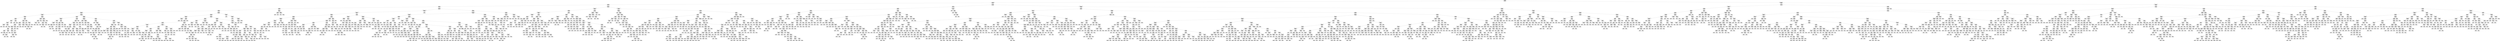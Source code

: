 digraph Tree {
node [shape=box, style="rounded", color="black", fontname=helvetica] ;
edge [fontname=helvetica] ;
0 [label="sqft <= 0.3\nmse = 145804.6\nsamples = 3104\nvalue = 1471.1"] ;
1 [label="ld_1.0 <= -0.1\nmse = 92608.9\nsamples = 2129\nvalue = 1320.3"] ;
0 -> 1 [labeldistance=2.5, labelangle=45, headlabel="True"] ;
2 [label="sqft <= -0.3\nmse = 48805.6\nsamples = 1125\nvalue = 1144.8"] ;
1 -> 2 ;
3 [label="sqft <= -0.7\nmse = 28164.3\nsamples = 737\nvalue = 1056.5"] ;
2 -> 3 ;
4 [label="ty_4.0 <= 1.7\nmse = 18888.9\nsamples = 390\nvalue = 1002.1"] ;
3 -> 4 ;
5 [label="sqft <= -1.1\nmse = 15804.7\nsamples = 384\nvalue = 996.3"] ;
4 -> 5 ;
6 [label="pTwenties <= -0.3\nmse = 12963.6\nsamples = 143\nvalue = 940.4"] ;
5 -> 6 ;
7 [label="medianIncome <= 0.4\nmse = 8006.4\nsamples = 48\nvalue = 891.0"] ;
6 -> 7 ;
8 [label="pForties <= -0.2\nmse = 5833.2\nsamples = 34\nvalue = 857.3"] ;
7 -> 8 ;
9 [label="sqft <= -1.2\nmse = 7813.0\nsamples = 7\nvalue = 778.0"] ;
8 -> 9 ;
10 [label="sqft <= -1.3\nmse = 5711.8\nsamples = 5\nvalue = 744.2"] ;
9 -> 10 ;
11 [label="pTwenties <= -0.8\nmse = 3994.0\nsamples = 4\nvalue = 766.0"] ;
10 -> 11 ;
12 [label="pSixtyPlus <= 0.4\nmse = 555.6\nsamples = 2\nvalue = 716.7"] ;
11 -> 12 ;
13 [label="mse = 0.0\nsamples = 1\nvalue = 750.0"] ;
12 -> 13 ;
14 [label="mse = 0.0\nsamples = 1\nvalue = 700.0"] ;
12 -> 14 ;
15 [label="pYouths <= 2.6\nmse = 25.0\nsamples = 2\nvalue = 840.0"] ;
11 -> 15 ;
16 [label="mse = 0.0\nsamples = 1\nvalue = 845.0"] ;
15 -> 16 ;
17 [label="mse = 0.0\nsamples = 1\nvalue = 835.0"] ;
15 -> 17 ;
18 [label="mse = 0.0\nsamples = 1\nvalue = 635.0"] ;
10 -> 18 ;
19 [label="sqft <= -1.2\nmse = 380.2\nsamples = 2\nvalue = 879.5"] ;
9 -> 19 ;
20 [label="mse = 0.0\nsamples = 1\nvalue = 860.0"] ;
19 -> 20 ;
21 [label="mse = 0.0\nsamples = 1\nvalue = 899.0"] ;
19 -> 21 ;
22 [label="ty_2.0 <= 2.0\nmse = 4121.7\nsamples = 27\nvalue = 871.7"] ;
8 -> 22 ;
23 [label="pThirties <= 0.0\nmse = 2940.5\nsamples = 24\nvalue = 881.6"] ;
22 -> 23 ;
24 [label="pk_5.0 <= 1.5\nmse = 2351.4\nsamples = 19\nvalue = 871.5"] ;
23 -> 24 ;
25 [label="pTwenties <= -0.7\nmse = 1348.0\nsamples = 16\nvalue = 860.1"] ;
24 -> 25 ;
26 [label="postdateint <= 0.8\nmse = 658.8\nsamples = 14\nvalue = 875.3"] ;
25 -> 26 ;
27 [label="sqft <= -1.2\nmse = 848.6\nsamples = 6\nvalue = 899.3"] ;
26 -> 27 ;
28 [label="ty_1.0 <= -0.8\nmse = 504.0\nsamples = 4\nvalue = 887.0"] ;
27 -> 28 ;
29 [label="mse = 0.0\nsamples = 1\nvalue = 915.0"] ;
28 -> 29 ;
30 [label="sqft <= -1.5\nmse = 323.6\nsamples = 3\nvalue = 877.7"] ;
28 -> 30 ;
31 [label="mse = 0.0\nsamples = 1\nvalue = 855.0"] ;
30 -> 31 ;
32 [label="pThirties <= -0.5\nmse = 100.0\nsamples = 2\nvalue = 889.0"] ;
30 -> 32 ;
33 [label="mse = 0.0\nsamples = 1\nvalue = 879.0"] ;
32 -> 33 ;
34 [label="mse = 0.0\nsamples = 1\nvalue = 899.0"] ;
32 -> 34 ;
35 [label="pThirties <= -0.5\nmse = 625.0\nsamples = 2\nvalue = 924.0"] ;
27 -> 35 ;
36 [label="mse = 0.0\nsamples = 1\nvalue = 949.0"] ;
35 -> 36 ;
37 [label="mse = 0.0\nsamples = 1\nvalue = 899.0"] ;
35 -> 37 ;
38 [label="ld_4.0 <= 1.5\nmse = 359.2\nsamples = 8\nvalue = 867.7"] ;
26 -> 38 ;
39 [label="pTwenties <= -0.9\nmse = 264.6\nsamples = 7\nvalue = 863.9"] ;
38 -> 39 ;
40 [label="mse = 0.0\nsamples = 1\nvalue = 850.0"] ;
39 -> 40 ;
41 [label="postdateint <= 1.9\nmse = 245.2\nsamples = 6\nvalue = 871.5"] ;
39 -> 41 ;
42 [label="pTwenties <= -0.8\nmse = 75.0\nsamples = 5\nvalue = 880.0"] ;
41 -> 42 ;
43 [label="mse = 0.0\nsamples = 4\nvalue = 875.0"] ;
42 -> 43 ;
44 [label="mse = 0.0\nsamples = 1\nvalue = 895.0"] ;
42 -> 44 ;
45 [label="mse = 0.0\nsamples = 1\nvalue = 849.0"] ;
41 -> 45 ;
46 [label="mse = 0.0\nsamples = 1\nvalue = 900.0"] ;
38 -> 46 ;
47 [label="pYouths <= 0.7\nmse = 24.5\nsamples = 2\nvalue = 805.7"] ;
25 -> 47 ;
48 [label="mse = 0.0\nsamples = 1\nvalue = 800.0"] ;
47 -> 48 ;
49 [label="mse = 0.0\nsamples = 1\nvalue = 810.0"] ;
47 -> 49 ;
50 [label="medianIncome <= -1.0\nmse = 1056.2\nsamples = 3\nvalue = 962.5"] ;
24 -> 50 ;
51 [label="mse = 0.0\nsamples = 2\nvalue = 930.0"] ;
50 -> 51 ;
52 [label="mse = 0.0\nsamples = 1\nvalue = 995.0"] ;
50 -> 52 ;
53 [label="pFifties <= -0.0\nmse = 1114.6\nsamples = 5\nvalue = 954.6"] ;
23 -> 53 ;
54 [label="postdateint <= -0.8\nmse = 441.0\nsamples = 2\nvalue = 919.0"] ;
53 -> 54 ;
55 [label="mse = 0.0\nsamples = 1\nvalue = 940.0"] ;
54 -> 55 ;
56 [label="mse = 0.0\nsamples = 1\nvalue = 898.0"] ;
54 -> 56 ;
57 [label="pThirties <= 0.3\nmse = 155.6\nsamples = 3\nvalue = 978.3"] ;
53 -> 57 ;
58 [label="postdateint <= 0.8\nmse = 25.0\nsamples = 2\nvalue = 970.0"] ;
57 -> 58 ;
59 [label="mse = 0.0\nsamples = 1\nvalue = 975.0"] ;
58 -> 59 ;
60 [label="mse = 0.0\nsamples = 1\nvalue = 965.0"] ;
58 -> 60 ;
61 [label="mse = 0.0\nsamples = 1\nvalue = 995.0"] ;
57 -> 61 ;
62 [label="sqft <= -1.4\nmse = 688.9\nsamples = 3\nvalue = 736.7"] ;
22 -> 62 ;
63 [label="mse = 0.0\nsamples = 1\nvalue = 700.0"] ;
62 -> 63 ;
64 [label="postdateint <= 0.3\nmse = 25.0\nsamples = 2\nvalue = 755.0"] ;
62 -> 64 ;
65 [label="mse = 0.0\nsamples = 1\nvalue = 760.0"] ;
64 -> 65 ;
66 [label="mse = 0.0\nsamples = 1\nvalue = 750.0"] ;
64 -> 66 ;
67 [label="pSixtyPlus <= 0.3\nmse = 1520.8\nsamples = 14\nvalue = 988.4"] ;
7 -> 67 ;
68 [label="pYouths <= 1.3\nmse = 627.6\nsamples = 5\nvalue = 1027.1"] ;
67 -> 68 ;
69 [label="sqft <= -1.2\nmse = 466.0\nsamples = 4\nvalue = 1038.0"] ;
68 -> 69 ;
70 [label="pTwenties <= -1.0\nmse = 4.7\nsamples = 3\nvalue = 1048.8"] ;
69 -> 70 ;
71 [label="mse = 0.0\nsamples = 2\nvalue = 1050.0"] ;
70 -> 71 ;
72 [label="mse = 0.0\nsamples = 1\nvalue = 1045.0"] ;
70 -> 72 ;
73 [label="mse = 0.0\nsamples = 1\nvalue = 995.0"] ;
69 -> 73 ;
74 [label="mse = 0.0\nsamples = 1\nvalue = 1000.0"] ;
68 -> 74 ;
75 [label="pSixtyPlus <= 0.7\nmse = 525.3\nsamples = 9\nvalue = 963.7"] ;
67 -> 75 ;
76 [label="postdateint <= 0.7\nmse = 296.8\nsamples = 6\nvalue = 974.5"] ;
75 -> 76 ;
77 [label="postdateint <= -0.3\nmse = 147.2\nsamples = 4\nvalue = 966.7"] ;
76 -> 77 ;
78 [label="mse = 0.0\nsamples = 2\nvalue = 975.0"] ;
77 -> 78 ;
79 [label="postdateint <= 0.2\nmse = 25.0\nsamples = 2\nvalue = 950.0"] ;
77 -> 79 ;
80 [label="mse = 0.0\nsamples = 1\nvalue = 955.0"] ;
79 -> 80 ;
81 [label="mse = 0.0\nsamples = 1\nvalue = 945.0"] ;
79 -> 81 ;
82 [label="pFifties <= 1.0\nmse = 9.0\nsamples = 2\nvalue = 998.0"] ;
76 -> 82 ;
83 [label="mse = 0.0\nsamples = 1\nvalue = 1001.0"] ;
82 -> 83 ;
84 [label="mse = 0.0\nsamples = 1\nvalue = 995.0"] ;
82 -> 84 ;
85 [label="mse = 0.0\nsamples = 3\nvalue = 935.0"] ;
75 -> 85 ;
86 [label="pSixtyPlus <= -0.8\nmse = 13605.4\nsamples = 95\nvalue = 963.3"] ;
6 -> 86 ;
87 [label="pk_4.0 <= 0.4\nmse = 7937.5\nsamples = 41\nvalue = 925.6"] ;
86 -> 87 ;
88 [label="postdateint <= -0.2\nmse = 10961.2\nsamples = 15\nvalue = 864.2"] ;
87 -> 88 ;
89 [label="pk_5.0 <= 1.5\nmse = 9169.4\nsamples = 6\nvalue = 933.6"] ;
88 -> 89 ;
90 [label="medianIncome <= -0.6\nmse = 5630.6\nsamples = 5\nvalue = 906.7"] ;
89 -> 90 ;
91 [label="ty_1.0 <= -0.8\nmse = 7505.6\nsamples = 3\nvalue = 863.3"] ;
90 -> 91 ;
92 [label="mse = 0.0\nsamples = 1\nvalue = 745.0"] ;
91 -> 92 ;
93 [label="pk_2.0 <= 0.0\nmse = 756.2\nsamples = 2\nvalue = 922.5"] ;
91 -> 93 ;
94 [label="mse = 0.0\nsamples = 1\nvalue = 950.0"] ;
93 -> 94 ;
95 [label="mse = 0.0\nsamples = 1\nvalue = 895.0"] ;
93 -> 95 ;
96 [label="mse = 0.0\nsamples = 2\nvalue = 950.0"] ;
90 -> 96 ;
97 [label="mse = 0.0\nsamples = 1\nvalue = 1095.0"] ;
89 -> 97 ;
98 [label="ld_4.0 <= 1.5\nmse = 7563.0\nsamples = 9\nvalue = 823.8"] ;
88 -> 98 ;
99 [label="sqft <= -1.6\nmse = 1843.4\nsamples = 6\nvalue = 771.9"] ;
98 -> 99 ;
100 [label="mse = 0.0\nsamples = 1\nvalue = 860.0"] ;
99 -> 100 ;
101 [label="pThirties <= -1.1\nmse = 838.8\nsamples = 5\nvalue = 759.3"] ;
99 -> 101 ;
102 [label="mse = 0.0\nsamples = 1\nvalue = 800.0"] ;
101 -> 102 ;
103 [label="postdateint <= 0.3\nmse = 246.0\nsamples = 4\nvalue = 743.0"] ;
101 -> 103 ;
104 [label="sqft <= -1.4\nmse = 22.2\nsamples = 2\nvalue = 731.7"] ;
103 -> 104 ;
105 [label="mse = 0.0\nsamples = 1\nvalue = 735.0"] ;
104 -> 105 ;
106 [label="mse = 0.0\nsamples = 1\nvalue = 725.0"] ;
104 -> 106 ;
107 [label="pTwenties <= 0.6\nmse = 100.0\nsamples = 2\nvalue = 760.0"] ;
103 -> 107 ;
108 [label="mse = 0.0\nsamples = 1\nvalue = 750.0"] ;
107 -> 108 ;
109 [label="mse = 0.0\nsamples = 1\nvalue = 770.0"] ;
107 -> 109 ;
110 [label="sqft <= -1.4\nmse = 2856.2\nsamples = 3\nvalue = 927.5"] ;
98 -> 110 ;
111 [label="mse = 0.0\nsamples = 1\nvalue = 1020.0"] ;
110 -> 111 ;
112 [label="sqft <= -1.2\nmse = 5.6\nsamples = 2\nvalue = 896.7"] ;
110 -> 112 ;
113 [label="mse = 0.0\nsamples = 1\nvalue = 900.0"] ;
112 -> 113 ;
114 [label="mse = 0.0\nsamples = 1\nvalue = 895.0"] ;
112 -> 114 ;
115 [label="ld_4.0 <= 1.5\nmse = 3602.8\nsamples = 26\nvalue = 956.2"] ;
87 -> 115 ;
116 [label="sqft <= -1.2\nmse = 2838.0\nsamples = 25\nvalue = 961.0"] ;
115 -> 116 ;
117 [label="postdateint <= -0.3\nmse = 2521.7\nsamples = 24\nvalue = 955.9"] ;
116 -> 117 ;
118 [label="postdateint <= -1.4\nmse = 2367.2\nsamples = 7\nvalue = 981.2"] ;
117 -> 118 ;
119 [label="mse = 0.0\nsamples = 1\nvalue = 915.0"] ;
118 -> 119 ;
120 [label="sqft <= -1.3\nmse = 1787.2\nsamples = 6\nvalue = 994.5"] ;
118 -> 120 ;
121 [label="mse = 2222.2\nsamples = 2\nvalue = 1028.3"] ;
120 -> 121 ;
122 [label="pTwenties <= 0.6\nmse = 900.0\nsamples = 4\nvalue = 980.0"] ;
120 -> 122 ;
123 [label="mse = 0.0\nsamples = 1\nvalue = 945.0"] ;
122 -> 123 ;
124 [label="postdateint <= -0.9\nmse = 574.0\nsamples = 3\nvalue = 994.0"] ;
122 -> 124 ;
125 [label="mse = 0.0\nsamples = 1\nvalue = 975.0"] ;
124 -> 125 ;
126 [label="postdateint <= -0.4\nmse = 555.6\nsamples = 2\nvalue = 1006.7"] ;
124 -> 126 ;
127 [label="mse = 0.0\nsamples = 1\nvalue = 1040.0"] ;
126 -> 127 ;
128 [label="mse = 0.0\nsamples = 1\nvalue = 990.0"] ;
126 -> 128 ;
129 [label="pSixtyPlus <= -1.0\nmse = 2092.6\nsamples = 17\nvalue = 942.7"] ;
117 -> 129 ;
130 [label="postdateint <= 0.4\nmse = 1720.0\nsamples = 11\nvalue = 964.0"] ;
129 -> 130 ;
131 [label="postdateint <= -0.2\nmse = 455.1\nsamples = 7\nvalue = 943.7"] ;
130 -> 131 ;
132 [label="pYouths <= 0.1\nmse = 129.7\nsamples = 4\nvalue = 961.2"] ;
131 -> 132 ;
133 [label="postdateint <= -0.2\nmse = 6.2\nsamples = 2\nvalue = 972.5"] ;
132 -> 133 ;
134 [label="mse = 0.0\nsamples = 1\nvalue = 975.0"] ;
133 -> 134 ;
135 [label="mse = 0.0\nsamples = 1\nvalue = 970.0"] ;
133 -> 135 ;
136 [label="mse = 0.0\nsamples = 2\nvalue = 950.0"] ;
132 -> 136 ;
137 [label="sqft <= -1.3\nmse = 270.2\nsamples = 3\nvalue = 929.6"] ;
131 -> 137 ;
138 [label="sqft <= -1.4\nmse = 64.0\nsamples = 2\nvalue = 937.0"] ;
137 -> 138 ;
139 [label="mse = 0.0\nsamples = 1\nvalue = 945.0"] ;
138 -> 139 ;
140 [label="mse = 0.0\nsamples = 1\nvalue = 929.0"] ;
138 -> 140 ;
141 [label="mse = 0.0\nsamples = 1\nvalue = 900.0"] ;
137 -> 141 ;
142 [label="postdateint <= 1.3\nmse = 1542.7\nsamples = 4\nvalue = 1009.8"] ;
130 -> 142 ;
143 [label="postdateint <= 0.8\nmse = 470.2\nsamples = 3\nvalue = 1029.7"] ;
142 -> 143 ;
144 [label="mse = 0.0\nsamples = 1\nvalue = 1045.0"] ;
143 -> 144 ;
145 [label="postdateint <= 0.8\nmse = 529.0\nsamples = 2\nvalue = 1022.0"] ;
143 -> 145 ;
146 [label="mse = 0.0\nsamples = 1\nvalue = 999.0"] ;
145 -> 146 ;
147 [label="mse = 0.0\nsamples = 1\nvalue = 1045.0"] ;
145 -> 147 ;
148 [label="mse = 0.0\nsamples = 1\nvalue = 950.0"] ;
142 -> 148 ;
149 [label="sqft <= -1.4\nmse = 1220.0\nsamples = 6\nvalue = 915.0"] ;
129 -> 149 ;
150 [label="mse = 0.0\nsamples = 1\nvalue = 975.0"] ;
149 -> 150 ;
151 [label="sqft <= -1.3\nmse = 400.0\nsamples = 5\nvalue = 900.0"] ;
149 -> 151 ;
152 [label="postdateint <= 0.3\nmse = 18.8\nsamples = 2\nvalue = 887.5"] ;
151 -> 152 ;
153 [label="mse = 0.0\nsamples = 1\nvalue = 880.0"] ;
152 -> 153 ;
154 [label="mse = 0.0\nsamples = 1\nvalue = 890.0"] ;
152 -> 154 ;
155 [label="postdateint <= -0.1\nmse = 468.8\nsamples = 3\nvalue = 912.5"] ;
151 -> 155 ;
156 [label="mse = 0.0\nsamples = 1\nvalue = 925.0"] ;
155 -> 156 ;
157 [label="mse = 555.6\nsamples = 2\nvalue = 908.3"] ;
155 -> 157 ;
158 [label="mse = 0.0\nsamples = 1\nvalue = 1050.0"] ;
116 -> 158 ;
159 [label="mse = 0.0\nsamples = 1\nvalue = 780.0"] ;
115 -> 159 ;
160 [label="pForties <= -0.3\nmse = 15653.3\nsamples = 54\nvalue = 986.2"] ;
86 -> 160 ;
161 [label="postdateint <= -0.3\nmse = 8848.9\nsamples = 14\nvalue = 1037.5"] ;
160 -> 161 ;
162 [label="sqft <= -1.3\nmse = 7865.8\nsamples = 4\nvalue = 1131.2"] ;
161 -> 162 ;
163 [label="pk_5.0 <= 1.5\nmse = 576.2\nsamples = 3\nvalue = 1169.6"] ;
162 -> 163 ;
164 [label="mse = 0.0\nsamples = 2\nvalue = 1150.0"] ;
163 -> 164 ;
165 [label="mse = 0.0\nsamples = 1\nvalue = 1199.0"] ;
163 -> 165 ;
166 [label="mse = 0.0\nsamples = 1\nvalue = 939.0"] ;
162 -> 166 ;
167 [label="postdateint <= -0.2\nmse = 5008.5\nsamples = 10\nvalue = 1004.5"] ;
161 -> 167 ;
168 [label="sqft <= -1.6\nmse = 3417.2\nsamples = 2\nvalue = 933.8"] ;
167 -> 168 ;
169 [label="mse = 0.0\nsamples = 1\nvalue = 1035.0"] ;
168 -> 169 ;
170 [label="mse = 0.0\nsamples = 1\nvalue = 900.0"] ;
168 -> 170 ;
171 [label="pYouths <= 0.1\nmse = 3485.7\nsamples = 8\nvalue = 1026.2"] ;
167 -> 171 ;
172 [label="mse = 0.0\nsamples = 1\nvalue = 1150.0"] ;
171 -> 172 ;
173 [label="sqft <= -1.4\nmse = 2393.2\nsamples = 7\nvalue = 1015.9"] ;
171 -> 173 ;
174 [label="postdateint <= 0.8\nmse = 1805.3\nsamples = 5\nvalue = 1025.8"] ;
173 -> 174 ;
175 [label="mse = 1386.8\nsamples = 2\nvalue = 1020.5"] ;
174 -> 175 ;
176 [label="mse = 2100.0\nsamples = 3\nvalue = 1030.0"] ;
174 -> 176 ;
177 [label="postdateint <= 0.4\nmse = 2990.2\nsamples = 2\nvalue = 986.3"] ;
173 -> 177 ;
178 [label="mse = 0.0\nsamples = 1\nvalue = 909.0"] ;
177 -> 178 ;
179 [label="mse = 0.0\nsamples = 1\nvalue = 1025.0"] ;
177 -> 179 ;
180 [label="sqft <= -1.4\nmse = 16728.9\nsamples = 40\nvalue = 969.6"] ;
160 -> 180 ;
181 [label="pYouths <= -2.0\nmse = 5751.8\nsamples = 12\nvalue = 880.4"] ;
180 -> 181 ;
182 [label="mse = 0.0\nsamples = 1\nvalue = 700.0"] ;
181 -> 182 ;
183 [label="postdateint <= -1.4\nmse = 4330.2\nsamples = 11\nvalue = 889.4"] ;
181 -> 183 ;
184 [label="mse = 0.0\nsamples = 1\nvalue = 1059.0"] ;
183 -> 184 ;
185 [label="postdateint <= 1.3\nmse = 2965.5\nsamples = 10\nvalue = 880.5"] ;
183 -> 185 ;
186 [label="pk_4.0 <= 0.4\nmse = 1730.9\nsamples = 9\nvalue = 871.9"] ;
185 -> 186 ;
187 [label="sqft <= -1.6\nmse = 1082.9\nsamples = 7\nvalue = 859.3"] ;
186 -> 187 ;
188 [label="mse = 0.0\nsamples = 1\nvalue = 940.0"] ;
187 -> 188 ;
189 [label="postdateint <= -0.2\nmse = 662.2\nsamples = 6\nvalue = 853.6"] ;
187 -> 189 ;
190 [label="ty_1.0 <= -0.8\nmse = 559.5\nsamples = 4\nvalue = 861.4"] ;
189 -> 190 ;
191 [label="mse = 0.0\nsamples = 1\nvalue = 840.0"] ;
190 -> 191 ;
192 [label="postdateint <= -0.4\nmse = 469.4\nsamples = 3\nvalue = 873.6"] ;
190 -> 192 ;
193 [label="mse = 0.0\nsamples = 1\nvalue = 895.0"] ;
192 -> 193 ;
194 [label="pYouths <= -0.4\nmse = 400.0\nsamples = 2\nvalue = 865.0"] ;
192 -> 194 ;
195 [label="mse = 0.0\nsamples = 1\nvalue = 825.0"] ;
194 -> 195 ;
196 [label="mse = 0.0\nsamples = 1\nvalue = 875.0"] ;
194 -> 196 ;
197 [label="mse = 0.0\nsamples = 2\nvalue = 825.0"] ;
189 -> 197 ;
198 [label="sqft <= -1.5\nmse = 200.0\nsamples = 2\nvalue = 935.0"] ;
186 -> 198 ;
199 [label="mse = 0.0\nsamples = 1\nvalue = 915.0"] ;
198 -> 199 ;
200 [label="mse = 0.0\nsamples = 1\nvalue = 945.0"] ;
198 -> 200 ;
201 [label="mse = 0.0\nsamples = 1\nvalue = 1035.0"] ;
185 -> 201 ;
202 [label="pk_2.0 <= 0.0\nmse = 16596.3\nsamples = 28\nvalue = 1007.1"] ;
180 -> 202 ;
203 [label="medianIncome <= 0.2\nmse = 3228.9\nsamples = 21\nvalue = 970.0"] ;
202 -> 203 ;
204 [label="postdateint <= 1.3\nmse = 2076.3\nsamples = 20\nvalue = 959.9"] ;
203 -> 204 ;
205 [label="sqft <= -1.3\nmse = 1847.3\nsamples = 16\nvalue = 967.7"] ;
204 -> 205 ;
206 [label="postdateint <= -0.1\nmse = 2279.3\nsamples = 5\nvalue = 998.0"] ;
205 -> 206 ;
207 [label="postdateint <= -0.2\nmse = 1003.6\nsamples = 3\nvalue = 969.7"] ;
206 -> 207 ;
208 [label="medianIncome <= -0.9\nmse = 1024.0\nsamples = 2\nvalue = 957.0"] ;
207 -> 208 ;
209 [label="mse = 0.0\nsamples = 1\nvalue = 925.0"] ;
208 -> 209 ;
210 [label="mse = 0.0\nsamples = 1\nvalue = 989.0"] ;
208 -> 210 ;
211 [label="mse = 0.0\nsamples = 1\nvalue = 995.0"] ;
207 -> 211 ;
212 [label="postdateint <= -0.1\nmse = 14.2\nsamples = 2\nvalue = 1054.7"] ;
206 -> 212 ;
213 [label="mse = 0.0\nsamples = 1\nvalue = 1060.0"] ;
212 -> 213 ;
214 [label="mse = 0.0\nsamples = 1\nvalue = 1052.0"] ;
212 -> 214 ;
215 [label="sqft <= -1.2\nmse = 1210.8\nsamples = 11\nvalue = 956.3"] ;
205 -> 215 ;
216 [label="postdateint <= 0.9\nmse = 593.6\nsamples = 6\nvalue = 930.4"] ;
215 -> 216 ;
217 [label="postdateint <= -0.1\nmse = 233.9\nsamples = 5\nvalue = 924.5"] ;
216 -> 217 ;
218 [label="mse = 0.0\nsamples = 2\nvalue = 935.0"] ;
217 -> 218 ;
219 [label="pk_4.0 <= 0.4\nmse = 269.4\nsamples = 3\nvalue = 918.6"] ;
217 -> 219 ;
220 [label="pFifties <= -0.0\nmse = 18.8\nsamples = 2\nvalue = 932.5"] ;
219 -> 220 ;
221 [label="mse = 0.0\nsamples = 1\nvalue = 925.0"] ;
220 -> 221 ;
222 [label="mse = 0.0\nsamples = 1\nvalue = 935.0"] ;
220 -> 222 ;
223 [label="mse = 0.0\nsamples = 1\nvalue = 900.0"] ;
219 -> 223 ;
224 [label="mse = 0.0\nsamples = 1\nvalue = 995.0"] ;
216 -> 224 ;
225 [label="postdateint <= 0.3\nmse = 489.0\nsamples = 5\nvalue = 982.2"] ;
215 -> 225 ;
226 [label="pFifties <= -0.0\nmse = 470.2\nsamples = 2\nvalue = 959.7"] ;
225 -> 226 ;
227 [label="mse = 0.0\nsamples = 1\nvalue = 929.0"] ;
226 -> 227 ;
228 [label="mse = 0.0\nsamples = 1\nvalue = 975.0"] ;
226 -> 228 ;
229 [label="pk_5.0 <= 1.5\nmse = 270.2\nsamples = 3\nvalue = 989.7"] ;
225 -> 229 ;
230 [label="mse = 0.0\nsamples = 1\nvalue = 959.0"] ;
229 -> 230 ;
231 [label="pYouths <= -0.4\nmse = 2.0\nsamples = 2\nvalue = 998.4"] ;
229 -> 231 ;
232 [label="mse = 0.0\nsamples = 1\nvalue = 995.0"] ;
231 -> 232 ;
233 [label="mse = 0.0\nsamples = 1\nvalue = 999.0"] ;
231 -> 233 ;
234 [label="postdateint <= 1.9\nmse = 1206.2\nsamples = 4\nvalue = 917.5"] ;
204 -> 234 ;
235 [label="pk_5.0 <= 1.5\nmse = 22.2\nsamples = 2\nvalue = 926.7"] ;
234 -> 235 ;
236 [label="mse = 0.0\nsamples = 1\nvalue = 930.0"] ;
235 -> 236 ;
237 [label="mse = 0.0\nsamples = 1\nvalue = 920.0"] ;
235 -> 237 ;
238 [label="mse = 2222.2\nsamples = 2\nvalue = 908.3"] ;
234 -> 238 ;
239 [label="mse = 0.0\nsamples = 1\nvalue = 1100.0"] ;
203 -> 239 ;
240 [label="postdateint <= -1.3\nmse = 41593.4\nsamples = 7\nvalue = 1201.9"] ;
202 -> 240 ;
241 [label="mse = 0.0\nsamples = 1\nvalue = 870.0"] ;
240 -> 241 ;
242 [label="sqft <= -1.3\nmse = 29553.1\nsamples = 6\nvalue = 1249.3"] ;
240 -> 242 ;
243 [label="medianIncome <= 0.2\nmse = 11105.6\nsamples = 3\nvalue = 1068.3"] ;
242 -> 243 ;
244 [label="mse = 0.0\nsamples = 1\nvalue = 920.0"] ;
243 -> 244 ;
245 [label="mse = 156.2\nsamples = 2\nvalue = 1142.5"] ;
243 -> 245 ;
246 [label="ty_2.0 <= 2.0\nmse = 412.5\nsamples = 3\nvalue = 1385.0"] ;
242 -> 246 ;
247 [label="postdateint <= -0.7\nmse = 625.0\nsamples = 2\nvalue = 1375.0"] ;
246 -> 247 ;
248 [label="mse = 0.0\nsamples = 1\nvalue = 1400.0"] ;
247 -> 248 ;
249 [label="mse = 0.0\nsamples = 1\nvalue = 1350.0"] ;
247 -> 249 ;
250 [label="mse = 0.0\nsamples = 1\nvalue = 1395.0"] ;
246 -> 250 ;
251 [label="pForties <= 2.6\nmse = 14579.0\nsamples = 241\nvalue = 1028.9"] ;
5 -> 251 ;
252 [label="pYouths <= -0.0\nmse = 13245.3\nsamples = 232\nvalue = 1021.2"] ;
251 -> 252 ;
253 [label="pTwenties <= -0.8\nmse = 14788.4\nsamples = 98\nvalue = 1073.4"] ;
252 -> 253 ;
254 [label="postdateint <= -0.2\nmse = 15.2\nsamples = 2\nvalue = 1296.8"] ;
253 -> 254 ;
255 [label="mse = 0.0\nsamples = 1\nvalue = 1299.0"] ;
254 -> 255 ;
256 [label="mse = 0.0\nsamples = 1\nvalue = 1290.0"] ;
254 -> 256 ;
257 [label="pk_3.0 <= 1.3\nmse = 13843.1\nsamples = 96\nvalue = 1067.6"] ;
253 -> 257 ;
258 [label="pk_2.0 <= 0.0\nmse = 12971.7\nsamples = 95\nvalue = 1065.1"] ;
257 -> 258 ;
259 [label="ty_1.0 <= -0.8\nmse = 10285.1\nsamples = 84\nvalue = 1055.7"] ;
258 -> 259 ;
260 [label="medianIncome <= -0.7\nmse = 5526.4\nsamples = 13\nvalue = 1130.9"] ;
259 -> 260 ;
261 [label="pYouths <= -0.8\nmse = 3395.0\nsamples = 12\nvalue = 1120.5"] ;
260 -> 261 ;
262 [label="number bedrooms <= -0.1\nmse = 1583.3\nsamples = 8\nvalue = 1095.0"] ;
261 -> 262 ;
263 [label="sqft <= -1.0\nmse = 1174.6\nsamples = 5\nvalue = 1076.9"] ;
262 -> 263 ;
264 [label="mse = 0.0\nsamples = 1\nvalue = 1095.0"] ;
263 -> 264 ;
265 [label="pYouths <= -1.6\nmse = 1564.0\nsamples = 4\nvalue = 1066.0"] ;
263 -> 265 ;
266 [label="postdateint <= -0.2\nmse = 1692.2\nsamples = 3\nvalue = 1058.8"] ;
265 -> 266 ;
267 [label="mse = 2222.2\nsamples = 2\nvalue = 1061.7"] ;
266 -> 267 ;
268 [label="mse = 0.0\nsamples = 1\nvalue = 1050.0"] ;
266 -> 268 ;
269 [label="mse = 0.0\nsamples = 1\nvalue = 1095.0"] ;
265 -> 269 ;
270 [label="postdateint <= 1.4\nmse = 429.7\nsamples = 3\nvalue = 1131.2"] ;
262 -> 270 ;
271 [label="mse = 0.0\nsamples = 1\nvalue = 1150.0"] ;
270 -> 271 ;
272 [label="postdateint <= 1.9\nmse = 156.2\nsamples = 2\nvalue = 1112.5"] ;
270 -> 272 ;
273 [label="mse = 0.0\nsamples = 1\nvalue = 1100.0"] ;
272 -> 273 ;
274 [label="mse = 0.0\nsamples = 1\nvalue = 1125.0"] ;
272 -> 274 ;
275 [label="pk_4.0 <= 0.4\nmse = 3791.4\nsamples = 4\nvalue = 1154.4"] ;
261 -> 275 ;
276 [label="mse = 0.0\nsamples = 1\nvalue = 1025.0"] ;
275 -> 276 ;
277 [label="sqft <= -1.0\nmse = 1909.0\nsamples = 3\nvalue = 1170.6"] ;
275 -> 277 ;
278 [label="mse = 0.0\nsamples = 1\nvalue = 1095.0"] ;
277 -> 278 ;
279 [label="postdateint <= 0.2\nmse = 3.5\nsamples = 2\nvalue = 1195.8"] ;
277 -> 279 ;
280 [label="mse = 0.0\nsamples = 1\nvalue = 1195.0"] ;
279 -> 280 ;
281 [label="mse = 0.0\nsamples = 1\nvalue = 1200.0"] ;
279 -> 281 ;
282 [label="mse = 0.0\nsamples = 1\nvalue = 1350.0"] ;
260 -> 282 ;
283 [label="number bedrooms <= -0.1\nmse = 9907.4\nsamples = 71\nvalue = 1041.3"] ;
259 -> 283 ;
284 [label="sqft <= -0.8\nmse = 9094.8\nsamples = 62\nvalue = 1031.1"] ;
283 -> 284 ;
285 [label="sqft <= -1.0\nmse = 8779.7\nsamples = 58\nvalue = 1037.8"] ;
284 -> 285 ;
286 [label="postdateint <= 1.3\nmse = 7092.0\nsamples = 11\nvalue = 980.5"] ;
285 -> 286 ;
287 [label="postdateint <= -1.4\nmse = 3141.0\nsamples = 10\nvalue = 954.5"] ;
286 -> 287 ;
288 [label="mse = 0.0\nsamples = 1\nvalue = 1095.0"] ;
287 -> 288 ;
289 [label="pForties <= 0.4\nmse = 1621.6\nsamples = 9\nvalue = 942.8"] ;
287 -> 289 ;
290 [label="postdateint <= -1.4\nmse = 733.9\nsamples = 8\nvalue = 933.5"] ;
289 -> 290 ;
291 [label="mse = 0.0\nsamples = 1\nvalue = 999.0"] ;
290 -> 291 ;
292 [label="postdateint <= -0.8\nmse = 336.0\nsamples = 7\nvalue = 927.0"] ;
290 -> 292 ;
293 [label="mse = 6.2\nsamples = 2\nvalue = 897.5"] ;
292 -> 293 ;
294 [label="mse = 146.5\nsamples = 5\nvalue = 934.4"] ;
292 -> 294 ;
295 [label="mse = 0.0\nsamples = 1\nvalue = 1045.0"] ;
289 -> 295 ;
296 [label="mse = 0.0\nsamples = 1\nvalue = 1149.0"] ;
286 -> 296 ;
297 [label="pk_7.0 <= 7.9\nmse = 8369.9\nsamples = 47\nvalue = 1048.5"] ;
285 -> 297 ;
298 [label="pYouths <= -1.1\nmse = 6433.9\nsamples = 46\nvalue = 1043.4"] ;
297 -> 298 ;
299 [label="pYouths <= -2.0\nmse = 1753.5\nsamples = 5\nvalue = 904.2"] ;
298 -> 299 ;
300 [label="postdateint <= -0.9\nmse = 138.9\nsamples = 2\nvalue = 941.7"] ;
299 -> 300 ;
301 [label="mse = 0.0\nsamples = 1\nvalue = 950.0"] ;
300 -> 301 ;
302 [label="mse = 0.0\nsamples = 1\nvalue = 925.0"] ;
300 -> 302 ;
303 [label="sqft <= -0.9\nmse = 555.6\nsamples = 3\nvalue = 866.7"] ;
299 -> 303 ;
304 [label="mse = 0.0\nsamples = 1\nvalue = 900.0"] ;
303 -> 304 ;
305 [label="mse = 0.0\nsamples = 2\nvalue = 850.0"] ;
303 -> 305 ;
306 [label="pk_5.0 <= 1.5\nmse = 5113.2\nsamples = 41\nvalue = 1054.7"] ;
298 -> 306 ;
307 [label="postdateint <= -1.4\nmse = 3379.4\nsamples = 33\nvalue = 1041.1"] ;
306 -> 307 ;
308 [label="sqft <= -0.9\nmse = 20449.0\nsamples = 2\nvalue = 1142.0"] ;
307 -> 308 ;
309 [label="mse = 0.0\nsamples = 1\nvalue = 1285.0"] ;
308 -> 309 ;
310 [label="mse = 0.0\nsamples = 1\nvalue = 999.0"] ;
308 -> 310 ;
311 [label="postdateint <= 0.8\nmse = 2410.7\nsamples = 31\nvalue = 1037.6"] ;
307 -> 311 ;
312 [label="mse = 2664.6\nsamples = 25\nvalue = 1044.3"] ;
311 -> 312 ;
313 [label="mse = 357.5\nsamples = 6\nvalue = 1009.3"] ;
311 -> 313 ;
314 [label="postdateint <= 0.8\nmse = 8328.9\nsamples = 8\nvalue = 1108.3"] ;
306 -> 314 ;
315 [label="sqft <= -1.0\nmse = 1435.0\nsamples = 6\nvalue = 1060.0"] ;
314 -> 315 ;
316 [label="mse = 56.2\nsamples = 2\nvalue = 1087.5"] ;
315 -> 316 ;
317 [label="mse = 1513.9\nsamples = 4\nvalue = 1041.7"] ;
315 -> 317 ;
318 [label="pYouths <= -0.3\nmse = 8100.0\nsamples = 2\nvalue = 1205.0"] ;
314 -> 318 ;
319 [label="mse = 0.0\nsamples = 1\nvalue = 1025.0"] ;
318 -> 319 ;
320 [label="mse = 0.0\nsamples = 1\nvalue = 1250.0"] ;
318 -> 320 ;
321 [label="mse = 0.0\nsamples = 1\nvalue = 1450.0"] ;
297 -> 321 ;
322 [label="postdateint <= 0.7\nmse = 4338.7\nsamples = 4\nvalue = 939.1"] ;
284 -> 322 ;
323 [label="pTwenties <= 0.3\nmse = 892.7\nsamples = 2\nvalue = 887.2"] ;
322 -> 323 ;
324 [label="mse = 0.0\nsamples = 1\nvalue = 939.0"] ;
323 -> 324 ;
325 [label="mse = 0.0\nsamples = 1\nvalue = 870.0"] ;
323 -> 325 ;
326 [label="postdateint <= 0.7\nmse = 555.6\nsamples = 2\nvalue = 1008.3"] ;
322 -> 326 ;
327 [label="mse = 0.0\nsamples = 1\nvalue = 975.0"] ;
326 -> 327 ;
328 [label="mse = 0.0\nsamples = 1\nvalue = 1025.0"] ;
326 -> 328 ;
329 [label="sqft <= -0.9\nmse = 8287.6\nsamples = 9\nvalue = 1129.1"] ;
283 -> 329 ;
330 [label="postdateint <= 0.7\nmse = 4674.6\nsamples = 4\nvalue = 1056.5"] ;
329 -> 330 ;
331 [label="pFifties <= -1.0\nmse = 455.2\nsamples = 3\nvalue = 1009.8"] ;
330 -> 331 ;
332 [label="mse = 0.0\nsamples = 1\nvalue = 1030.0"] ;
331 -> 332 ;
333 [label="postdateint <= 0.1\nmse = 90.2\nsamples = 2\nvalue = 989.5"] ;
331 -> 333 ;
334 [label="mse = 0.0\nsamples = 1\nvalue = 999.0"] ;
333 -> 334 ;
335 [label="mse = 0.0\nsamples = 1\nvalue = 980.0"] ;
333 -> 335 ;
336 [label="mse = 0.0\nsamples = 1\nvalue = 1150.0"] ;
330 -> 336 ;
337 [label="pSixtyPlus <= 0.5\nmse = 1363.9\nsamples = 5\nvalue = 1201.7"] ;
329 -> 337 ;
338 [label="postdateint <= 1.3\nmse = 346.0\nsamples = 4\nvalue = 1187.0"] ;
337 -> 338 ;
339 [label="pYouths <= -1.0\nmse = 4.7\nsamples = 3\nvalue = 1196.2"] ;
338 -> 339 ;
340 [label="mse = 0.0\nsamples = 1\nvalue = 1200.0"] ;
339 -> 340 ;
341 [label="mse = 0.0\nsamples = 2\nvalue = 1195.0"] ;
339 -> 341 ;
342 [label="mse = 0.0\nsamples = 1\nvalue = 1150.0"] ;
338 -> 342 ;
343 [label="mse = 0.0\nsamples = 1\nvalue = 1275.0"] ;
337 -> 343 ;
344 [label="pTwenties <= 1.0\nmse = 28740.2\nsamples = 11\nvalue = 1145.6"] ;
258 -> 344 ;
345 [label="sqft <= -0.9\nmse = 22161.6\nsamples = 10\nvalue = 1168.7"] ;
344 -> 345 ;
346 [label="pSixtyPlus <= -0.3\nmse = 24680.6\nsamples = 4\nvalue = 1248.3"] ;
345 -> 346 ;
347 [label="ty_2.0 <= 2.0\nmse = 1600.0\nsamples = 3\nvalue = 1180.0"] ;
346 -> 347 ;
348 [label="mse = 0.0\nsamples = 2\nvalue = 1200.0"] ;
347 -> 348 ;
349 [label="mse = 0.0\nsamples = 1\nvalue = 1100.0"] ;
347 -> 349 ;
350 [label="mse = 0.0\nsamples = 1\nvalue = 1590.0"] ;
346 -> 350 ;
351 [label="pYouths <= -0.4\nmse = 13430.2\nsamples = 6\nvalue = 1115.6"] ;
345 -> 351 ;
352 [label="sqft <= -0.9\nmse = 5338.9\nsamples = 2\nvalue = 1246.7"] ;
351 -> 352 ;
353 [label="mse = 0.0\nsamples = 1\nvalue = 1350.0"] ;
352 -> 353 ;
354 [label="mse = 0.0\nsamples = 1\nvalue = 1195.0"] ;
352 -> 354 ;
355 [label="ty_1.0 <= -0.8\nmse = 4583.3\nsamples = 4\nvalue = 1050.0"] ;
351 -> 355 ;
356 [label="mse = 0.0\nsamples = 1\nvalue = 920.0"] ;
355 -> 356 ;
357 [label="postdateint <= 0.7\nmse = 1444.0\nsamples = 3\nvalue = 1076.0"] ;
355 -> 357 ;
358 [label="mse = 2005.6\nsamples = 2\nvalue = 1063.3"] ;
357 -> 358 ;
359 [label="mse = 0.0\nsamples = 1\nvalue = 1095.0"] ;
357 -> 359 ;
360 [label="mse = 0.0\nsamples = 1\nvalue = 800.0"] ;
344 -> 360 ;
361 [label="mse = 0.0\nsamples = 1\nvalue = 1450.0"] ;
257 -> 361 ;
362 [label="pForties <= -0.5\nmse = 8420.5\nsamples = 134\nvalue = 981.4"] ;
252 -> 362 ;
363 [label="sqft <= -0.9\nmse = 11769.9\nsamples = 13\nvalue = 1083.1"] ;
362 -> 363 ;
364 [label="pk_4.0 <= 0.4\nmse = 8620.2\nsamples = 8\nvalue = 981.8"] ;
363 -> 364 ;
365 [label="postdateint <= -0.8\nmse = 8160.2\nsamples = 4\nvalue = 932.2"] ;
364 -> 365 ;
366 [label="mse = 0.0\nsamples = 2\nvalue = 1000.0"] ;
365 -> 366 ;
367 [label="postdateint <= -0.3\nmse = 7140.2\nsamples = 2\nvalue = 864.5"] ;
365 -> 367 ;
368 [label="mse = 0.0\nsamples = 1\nvalue = 780.0"] ;
367 -> 368 ;
369 [label="mse = 0.0\nsamples = 1\nvalue = 949.0"] ;
367 -> 369 ;
370 [label="pFifties <= -1.9\nmse = 4179.7\nsamples = 4\nvalue = 1031.2"] ;
364 -> 370 ;
371 [label="mse = 0.0\nsamples = 1\nvalue = 925.0"] ;
370 -> 371 ;
372 [label="postdateint <= -0.4\nmse = 555.6\nsamples = 3\nvalue = 1066.7"] ;
370 -> 372 ;
373 [label="mse = 0.0\nsamples = 1\nvalue = 1100.0"] ;
372 -> 373 ;
374 [label="mse = 0.0\nsamples = 2\nvalue = 1050.0"] ;
372 -> 374 ;
375 [label="number bedrooms <= -0.1\nmse = 1155.8\nsamples = 5\nvalue = 1156.8"] ;
363 -> 375 ;
376 [label="postdateint <= 0.3\nmse = 25.0\nsamples = 3\nvalue = 1200.0"] ;
375 -> 376 ;
377 [label="mse = 0.0\nsamples = 2\nvalue = 1195.0"] ;
376 -> 377 ;
378 [label="mse = 0.0\nsamples = 1\nvalue = 1205.0"] ;
376 -> 378 ;
379 [label="postdateint <= 0.2\nmse = 127.6\nsamples = 2\nvalue = 1132.1"] ;
375 -> 379 ;
380 [label="mse = 0.0\nsamples = 1\nvalue = 1125.0"] ;
379 -> 380 ;
381 [label="mse = 0.0\nsamples = 1\nvalue = 1150.0"] ;
379 -> 381 ;
382 [label="pTwenties <= -0.8\nmse = 6940.5\nsamples = 121\nvalue = 971.2"] ;
362 -> 382 ;
383 [label="pForties <= 1.2\nmse = 7385.8\nsamples = 43\nvalue = 939.6"] ;
382 -> 383 ;
384 [label="pThirties <= -0.3\nmse = 5640.4\nsamples = 27\nvalue = 912.6"] ;
383 -> 384 ;
385 [label="pForties <= 0.8\nmse = 4221.3\nsamples = 24\nvalue = 926.8"] ;
384 -> 385 ;
386 [label="postdateint <= 0.8\nmse = 3796.6\nsamples = 19\nvalue = 942.2"] ;
385 -> 386 ;
387 [label="postdateint <= -0.1\nmse = 2590.7\nsamples = 16\nvalue = 961.9"] ;
386 -> 387 ;
388 [label="postdateint <= -0.2\nmse = 2388.9\nsamples = 13\nvalue = 953.2"] ;
387 -> 388 ;
389 [label="postdateint <= -0.3\nmse = 1604.8\nsamples = 12\nvalue = 959.9"] ;
388 -> 389 ;
390 [label="pForties <= 0.1\nmse = 1394.4\nsamples = 11\nvalue = 953.4"] ;
389 -> 390 ;
391 [label="sqft <= -0.9\nmse = 756.2\nsamples = 2\nvalue = 872.5"] ;
390 -> 391 ;
392 [label="mse = 0.0\nsamples = 1\nvalue = 845.0"] ;
391 -> 392 ;
393 [label="mse = 0.0\nsamples = 1\nvalue = 900.0"] ;
391 -> 393 ;
394 [label="pYouths <= 0.6\nmse = 490.2\nsamples = 9\nvalue = 964.2"] ;
390 -> 394 ;
395 [label="postdateint <= -1.4\nmse = 22.2\nsamples = 2\nvalue = 931.7"] ;
394 -> 395 ;
396 [label="mse = 0.0\nsamples = 1\nvalue = 935.0"] ;
395 -> 396 ;
397 [label="mse = 0.0\nsamples = 1\nvalue = 925.0"] ;
395 -> 397 ;
398 [label="ty_1.0 <= -0.8\nmse = 276.4\nsamples = 7\nvalue = 972.3"] ;
394 -> 398 ;
399 [label="mse = 0.0\nsamples = 1\nvalue = 950.0"] ;
398 -> 399 ;
400 [label="mse = 212.0\nsamples = 6\nvalue = 976.8"] ;
398 -> 400 ;
401 [label="mse = 0.0\nsamples = 1\nvalue = 1015.0"] ;
389 -> 401 ;
402 [label="mse = 0.0\nsamples = 1\nvalue = 825.0"] ;
388 -> 402 ;
403 [label="pTwenties <= -1.2\nmse = 50.0\nsamples = 3\nvalue = 1020.0"] ;
387 -> 403 ;
404 [label="mse = 0.0\nsamples = 1\nvalue = 1030.0"] ;
403 -> 404 ;
405 [label="mse = 0.0\nsamples = 2\nvalue = 1015.0"] ;
403 -> 405 ;
406 [label="medianIncome <= -0.0\nmse = 1230.6\nsamples = 3\nvalue = 866.7"] ;
386 -> 406 ;
407 [label="number bedrooms <= -0.1\nmse = 4.0\nsamples = 2\nvalue = 851.0"] ;
406 -> 407 ;
408 [label="mse = 0.0\nsamples = 1\nvalue = 850.0"] ;
407 -> 408 ;
409 [label="mse = 0.0\nsamples = 1\nvalue = 855.0"] ;
407 -> 409 ;
410 [label="mse = 0.0\nsamples = 1\nvalue = 945.0"] ;
406 -> 410 ;
411 [label="pForties <= 0.9\nmse = 913.3\nsamples = 5\nvalue = 862.9"] ;
385 -> 411 ;
412 [label="postdateint <= -0.2\nmse = 314.6\nsamples = 4\nvalue = 852.5"] ;
411 -> 412 ;
413 [label="number bedrooms <= -0.1\nmse = 92.2\nsamples = 3\nvalue = 841.2"] ;
412 -> 413 ;
414 [label="postdateint <= -1.3\nmse = 5.6\nsamples = 2\nvalue = 846.7"] ;
413 -> 414 ;
415 [label="mse = 0.0\nsamples = 1\nvalue = 850.0"] ;
414 -> 415 ;
416 [label="mse = 0.0\nsamples = 1\nvalue = 845.0"] ;
414 -> 416 ;
417 [label="mse = 0.0\nsamples = 1\nvalue = 825.0"] ;
413 -> 417 ;
418 [label="mse = 0.0\nsamples = 1\nvalue = 875.0"] ;
412 -> 418 ;
419 [label="mse = 0.0\nsamples = 1\nvalue = 925.0"] ;
411 -> 419 ;
420 [label="sqft <= -0.9\nmse = 4094.0\nsamples = 3\nvalue = 811.0"] ;
384 -> 420 ;
421 [label="ld_4.0 <= 1.5\nmse = 1056.2\nsamples = 2\nvalue = 782.5"] ;
420 -> 421 ;
422 [label="mse = 0.0\nsamples = 1\nvalue = 750.0"] ;
421 -> 422 ;
423 [label="mse = 0.0\nsamples = 1\nvalue = 815.0"] ;
421 -> 423 ;
424 [label="mse = 0.0\nsamples = 1\nvalue = 925.0"] ;
420 -> 424 ;
425 [label="postdateint <= -0.3\nmse = 7091.5\nsamples = 16\nvalue = 983.9"] ;
383 -> 425 ;
426 [label="postdateint <= -1.3\nmse = 860.9\nsamples = 6\nvalue = 1072.6"] ;
425 -> 426 ;
427 [label="medianIncome <= 2.4\nmse = 25.0\nsamples = 3\nvalue = 1040.0"] ;
426 -> 427 ;
428 [label="mse = 0.0\nsamples = 2\nvalue = 1045.0"] ;
427 -> 428 ;
429 [label="mse = 0.0\nsamples = 1\nvalue = 1035.0"] ;
427 -> 429 ;
430 [label="postdateint <= -0.8\nmse = 3.4\nsamples = 3\nvalue = 1098.6"] ;
426 -> 430 ;
431 [label="mse = 0.0\nsamples = 1\nvalue = 1095.0"] ;
430 -> 431 ;
432 [label="pThirties <= -0.5\nmse = 0.2\nsamples = 2\nvalue = 1099.5"] ;
430 -> 432 ;
433 [label="mse = 0.0\nsamples = 1\nvalue = 1099.0"] ;
432 -> 433 ;
434 [label="mse = 0.0\nsamples = 1\nvalue = 1100.0"] ;
432 -> 434 ;
435 [label="sqft <= -0.9\nmse = 3691.3\nsamples = 10\nvalue = 934.1"] ;
425 -> 435 ;
436 [label="ld_4.0 <= 1.5\nmse = 2117.3\nsamples = 4\nvalue = 989.3"] ;
435 -> 436 ;
437 [label="mse = 0.0\nsamples = 2\nvalue = 950.0"] ;
436 -> 437 ;
438 [label="postdateint <= 0.3\nmse = 138.9\nsamples = 2\nvalue = 1041.7"] ;
436 -> 438 ;
439 [label="mse = 0.0\nsamples = 1\nvalue = 1050.0"] ;
438 -> 439 ;
440 [label="mse = 0.0\nsamples = 1\nvalue = 1025.0"] ;
438 -> 440 ;
441 [label="postdateint <= 0.3\nmse = 698.8\nsamples = 6\nvalue = 891.1"] ;
435 -> 441 ;
442 [label="sqft <= -0.9\nmse = 186.8\nsamples = 5\nvalue = 874.2"] ;
441 -> 442 ;
443 [label="postdateint <= -0.2\nmse = 64.0\nsamples = 4\nvalue = 869.0"] ;
442 -> 443 ;
444 [label="mse = 0.0\nsamples = 3\nvalue = 865.0"] ;
443 -> 444 ;
445 [label="mse = 0.0\nsamples = 1\nvalue = 885.0"] ;
443 -> 445 ;
446 [label="mse = 0.0\nsamples = 1\nvalue = 900.0"] ;
442 -> 446 ;
447 [label="mse = 0.0\nsamples = 1\nvalue = 925.0"] ;
441 -> 447 ;
448 [label="ld_2.0 <= 10.0\nmse = 5878.7\nsamples = 78\nvalue = 988.2"] ;
382 -> 448 ;
449 [label="medianIncome <= -1.1\nmse = 5380.9\nsamples = 77\nvalue = 991.3"] ;
448 -> 449 ;
450 [label="postdateint <= -0.2\nmse = 88.9\nsamples = 4\nvalue = 881.7"] ;
449 -> 450 ;
451 [label="mse = 0.0\nsamples = 1\nvalue = 895.0"] ;
450 -> 451 ;
452 [label="mse = 0.0\nsamples = 3\nvalue = 875.0"] ;
450 -> 452 ;
453 [label="pk_5.0 <= 1.5\nmse = 4997.3\nsamples = 73\nvalue = 997.0"] ;
449 -> 453 ;
454 [label="ty_2.0 <= 2.0\nmse = 3870.2\nsamples = 63\nvalue = 985.7"] ;
453 -> 454 ;
455 [label="postdateint <= 0.7\nmse = 3445.6\nsamples = 61\nvalue = 982.3"] ;
454 -> 455 ;
456 [label="pThirties <= -0.7\nmse = 2628.5\nsamples = 48\nvalue = 992.6"] ;
455 -> 456 ;
457 [label="postdateint <= -0.2\nmse = 2275.0\nsamples = 4\nvalue = 910.0"] ;
456 -> 457 ;
458 [label="postdateint <= -0.3\nmse = 996.0\nsamples = 3\nvalue = 893.0"] ;
457 -> 458 ;
459 [label="mse = 0.0\nsamples = 1\nvalue = 930.0"] ;
458 -> 459 ;
460 [label="postdateint <= -0.3\nmse = 138.9\nsamples = 2\nvalue = 868.3"] ;
458 -> 460 ;
461 [label="mse = 0.0\nsamples = 1\nvalue = 860.0"] ;
460 -> 461 ;
462 [label="mse = 0.0\nsamples = 1\nvalue = 885.0"] ;
460 -> 462 ;
463 [label="mse = 0.0\nsamples = 1\nvalue = 995.0"] ;
457 -> 463 ;
464 [label="pYouths <= 0.4\nmse = 2058.7\nsamples = 44\nvalue = 999.3"] ;
456 -> 464 ;
465 [label="sqft <= -0.8\nmse = 1717.1\nsamples = 23\nvalue = 1015.3"] ;
464 -> 465 ;
466 [label="postdateint <= -0.2\nmse = 1154.3\nsamples = 20\nvalue = 1008.7"] ;
465 -> 466 ;
467 [label="postdateint <= -1.4\nmse = 671.6\nsamples = 16\nvalue = 1016.7"] ;
466 -> 467 ;
468 [label="mse = 212.5\nsamples = 3\nvalue = 1060.0"] ;
467 -> 468 ;
469 [label="mse = 431.3\nsamples = 13\nvalue = 1010.5"] ;
467 -> 469 ;
470 [label="postdateint <= -0.1\nmse = 1220.6\nsamples = 4\nvalue = 957.6"] ;
466 -> 470 ;
471 [label="mse = 0.0\nsamples = 1\nvalue = 900.0"] ;
470 -> 471 ;
472 [label="mse = 489.0\nsamples = 3\nvalue = 972.0"] ;
470 -> 472 ;
473 [label="pFifties <= 0.3\nmse = 1505.6\nsamples = 3\nvalue = 1096.7"] ;
465 -> 473 ;
474 [label="ld_4.0 <= 1.5\nmse = 506.2\nsamples = 2\nvalue = 1072.5"] ;
473 -> 474 ;
475 [label="mse = 0.0\nsamples = 1\nvalue = 1050.0"] ;
474 -> 475 ;
476 [label="mse = 0.0\nsamples = 1\nvalue = 1095.0"] ;
474 -> 476 ;
477 [label="mse = 0.0\nsamples = 1\nvalue = 1145.0"] ;
473 -> 477 ;
478 [label="postdateint <= -1.4\nmse = 1805.1\nsamples = 21\nvalue = 980.5"] ;
464 -> 478 ;
479 [label="mse = 0.0\nsamples = 1\nvalue = 845.0"] ;
478 -> 479 ;
480 [label="number bedrooms <= -0.1\nmse = 1286.6\nsamples = 20\nvalue = 984.6"] ;
478 -> 480 ;
481 [label="postdateint <= -1.4\nmse = 968.0\nsamples = 18\nvalue = 978.2"] ;
480 -> 481 ;
482 [label="mse = 22.2\nsamples = 2\nvalue = 953.3"] ;
481 -> 482 ;
483 [label="mse = 1010.7\nsamples = 16\nvalue = 984.5"] ;
481 -> 483 ;
484 [label="pk_4.0 <= 0.4\nmse = 5.6\nsamples = 2\nvalue = 1048.3"] ;
480 -> 484 ;
485 [label="mse = 0.0\nsamples = 1\nvalue = 1050.0"] ;
484 -> 485 ;
486 [label="mse = 0.0\nsamples = 1\nvalue = 1045.0"] ;
484 -> 486 ;
487 [label="pk_2.0 <= 0.0\nmse = 4485.4\nsamples = 13\nvalue = 936.3"] ;
455 -> 487 ;
488 [label="sqft <= -0.8\nmse = 3359.7\nsamples = 9\nvalue = 970.3"] ;
487 -> 488 ;
489 [label="pSixtyPlus <= 1.0\nmse = 1984.4\nsamples = 8\nvalue = 957.8"] ;
488 -> 489 ;
490 [label="postdateint <= 0.8\nmse = 338.0\nsamples = 6\nvalue = 978.5"] ;
489 -> 490 ;
491 [label="medianIncome <= 0.5\nmse = 56.2\nsamples = 2\nvalue = 957.5"] ;
490 -> 491 ;
492 [label="mse = 0.0\nsamples = 1\nvalue = 950.0"] ;
491 -> 492 ;
493 [label="mse = 0.0\nsamples = 1\nvalue = 965.0"] ;
491 -> 493 ;
494 [label="postdateint <= 1.4\nmse = 235.9\nsamples = 4\nvalue = 985.5"] ;
490 -> 494 ;
495 [label="mse = 38.7\nsamples = 3\nvalue = 995.8"] ;
494 -> 495 ;
496 [label="mse = 0.0\nsamples = 1\nvalue = 965.0"] ;
494 -> 496 ;
497 [label="mse = 0.0\nsamples = 2\nvalue = 875.0"] ;
489 -> 497 ;
498 [label="mse = 0.0\nsamples = 1\nvalue = 1095.0"] ;
488 -> 498 ;
499 [label="sqft <= -0.8\nmse = 1584.7\nsamples = 4\nvalue = 882.9"] ;
487 -> 499 ;
500 [label="mse = 0.0\nsamples = 1\nvalue = 970.0"] ;
499 -> 500 ;
501 [label="postdateint <= 0.8\nmse = 372.2\nsamples = 3\nvalue = 868.3"] ;
499 -> 501 ;
502 [label="mse = 0.0\nsamples = 1\nvalue = 850.0"] ;
501 -> 502 ;
503 [label="postdateint <= 1.4\nmse = 306.2\nsamples = 2\nvalue = 877.5"] ;
501 -> 503 ;
504 [label="mse = 0.0\nsamples = 1\nvalue = 895.0"] ;
503 -> 504 ;
505 [label="mse = 0.0\nsamples = 1\nvalue = 860.0"] ;
503 -> 505 ;
506 [label="postdateint <= 0.8\nmse = 4672.2\nsamples = 2\nvalue = 1098.3"] ;
454 -> 506 ;
507 [label="mse = 0.0\nsamples = 1\nvalue = 1195.0"] ;
506 -> 507 ;
508 [label="mse = 0.0\nsamples = 1\nvalue = 1050.0"] ;
506 -> 508 ;
509 [label="postdateint <= -0.7\nmse = 5579.8\nsamples = 10\nvalue = 1078.4"] ;
453 -> 509 ;
510 [label="mse = 0.0\nsamples = 1\nvalue = 900.0"] ;
509 -> 510 ;
511 [label="pFifties <= 0.5\nmse = 3371.7\nsamples = 9\nvalue = 1092.2"] ;
509 -> 511 ;
512 [label="postdateint <= 1.9\nmse = 1403.3\nsamples = 8\nvalue = 1079.0"] ;
511 -> 512 ;
513 [label="sqft <= -1.0\nmse = 831.1\nsamples = 7\nvalue = 1086.6"] ;
512 -> 513 ;
514 [label="mse = 0.0\nsamples = 2\nvalue = 1045.0"] ;
513 -> 514 ;
515 [label="postdateint <= 0.9\nmse = 248.9\nsamples = 5\nvalue = 1102.2"] ;
513 -> 515 ;
516 [label="pYouths <= 1.1\nmse = 289.0\nsamples = 2\nvalue = 1112.0"] ;
515 -> 516 ;
517 [label="mse = 0.0\nsamples = 1\nvalue = 1129.0"] ;
516 -> 517 ;
518 [label="mse = 0.0\nsamples = 1\nvalue = 1095.0"] ;
516 -> 518 ;
519 [label="medianIncome <= -0.5\nmse = 18.8\nsamples = 3\nvalue = 1092.5"] ;
515 -> 519 ;
520 [label="mse = 0.0\nsamples = 1\nvalue = 1085.0"] ;
519 -> 520 ;
521 [label="mse = 0.0\nsamples = 2\nvalue = 1095.0"] ;
519 -> 521 ;
522 [label="mse = 0.0\nsamples = 1\nvalue = 995.0"] ;
512 -> 522 ;
523 [label="mse = 0.0\nsamples = 1\nvalue = 1250.0"] ;
511 -> 523 ;
524 [label="mse = 0.0\nsamples = 1\nvalue = 800.0"] ;
448 -> 524 ;
525 [label="postdateint <= -1.3\nmse = 3141.9\nsamples = 9\nvalue = 1246.4"] ;
251 -> 525 ;
526 [label="mse = 0.0\nsamples = 1\nvalue = 1192.0"] ;
525 -> 526 ;
527 [label="postdateint <= -0.8\nmse = 3077.7\nsamples = 8\nvalue = 1256.3"] ;
525 -> 527 ;
528 [label="mse = 4605.2\nsamples = 3\nvalue = 1281.8"] ;
527 -> 528 ;
529 [label="postdateint <= -0.3\nmse = 1621.9\nsamples = 5\nvalue = 1241.7"] ;
527 -> 529 ;
530 [label="postdateint <= -0.4\nmse = 2011.8\nsamples = 3\nvalue = 1236.4"] ;
529 -> 530 ;
531 [label="mse = 0.0\nsamples = 1\nvalue = 1247.0"] ;
530 -> 531 ;
532 [label="mse = 2479.7\nsamples = 2\nvalue = 1233.8"] ;
530 -> 532 ;
533 [label="mse = 400.0\nsamples = 2\nvalue = 1255.0"] ;
529 -> 533 ;
534 [label="pForties <= 1.0\nmse = 72654.3\nsamples = 6\nvalue = 1388.9"] ;
4 -> 534 ;
535 [label="ld_4.0 <= 1.5\nmse = 45000.0\nsamples = 2\nvalue = 1050.0"] ;
534 -> 535 ;
536 [label="mse = 0.0\nsamples = 1\nvalue = 750.0"] ;
535 -> 536 ;
537 [label="mse = 0.0\nsamples = 1\nvalue = 1200.0"] ;
535 -> 537 ;
538 [label="postdateint <= 1.3\nmse = 347.2\nsamples = 4\nvalue = 1558.3"] ;
534 -> 538 ;
539 [label="mse = 0.0\nsamples = 1\nvalue = 1600.0"] ;
538 -> 539 ;
540 [label="mse = 0.0\nsamples = 3\nvalue = 1550.0"] ;
538 -> 540 ;
541 [label="pYouths <= 0.1\nmse = 31525.3\nsamples = 347\nvalue = 1114.9"] ;
3 -> 541 ;
542 [label="number bedrooms <= 1.3\nmse = 33187.6\nsamples = 118\nvalue = 1181.9"] ;
541 -> 542 ;
543 [label="number bedrooms <= -0.1\nmse = 29196.4\nsamples = 117\nvalue = 1173.7"] ;
542 -> 543 ;
544 [label="pFifties <= -0.7\nmse = 36595.4\nsamples = 76\nvalue = 1142.5"] ;
543 -> 544 ;
545 [label="pk_5.0 <= 1.5\nmse = 15598.9\nsamples = 30\nvalue = 1068.4"] ;
544 -> 545 ;
546 [label="postdateint <= -0.1\nmse = 9833.4\nsamples = 20\nvalue = 1024.0"] ;
545 -> 546 ;
547 [label="postdateint <= -0.2\nmse = 8139.2\nsamples = 12\nvalue = 1056.1"] ;
546 -> 547 ;
548 [label="sqft <= -0.4\nmse = 5443.1\nsamples = 8\nvalue = 1021.7"] ;
547 -> 548 ;
549 [label="postdateint <= -0.2\nmse = 3479.2\nsamples = 6\nvalue = 1044.2"] ;
548 -> 549 ;
550 [label="sqft <= -0.6\nmse = 2770.2\nsamples = 5\nvalue = 1054.7"] ;
549 -> 550 ;
551 [label="postdateint <= -0.2\nmse = 1692.2\nsamples = 3\nvalue = 1101.2"] ;
550 -> 551 ;
552 [label="pk_2.0 <= 0.0\nmse = 450.0\nsamples = 2\nvalue = 1080.0"] ;
551 -> 552 ;
553 [label="mse = 0.0\nsamples = 1\nvalue = 1095.0"] ;
552 -> 553 ;
554 [label="mse = 0.0\nsamples = 1\nvalue = 1050.0"] ;
552 -> 554 ;
555 [label="mse = 0.0\nsamples = 1\nvalue = 1165.0"] ;
551 -> 555 ;
556 [label="ld_3.0 <= 0.3\nmse = 507.8\nsamples = 2\nvalue = 1017.4"] ;
550 -> 556 ;
557 [label="mse = 0.0\nsamples = 1\nvalue = 1045.0"] ;
556 -> 557 ;
558 [label="mse = 0.0\nsamples = 1\nvalue = 999.0"] ;
556 -> 558 ;
559 [label="mse = 0.0\nsamples = 1\nvalue = 950.0"] ;
549 -> 559 ;
560 [label="postdateint <= -0.9\nmse = 4672.2\nsamples = 2\nvalue = 946.7"] ;
548 -> 560 ;
561 [label="mse = 0.0\nsamples = 1\nvalue = 995.0"] ;
560 -> 561 ;
562 [label="mse = 0.0\nsamples = 1\nvalue = 850.0"] ;
560 -> 562 ;
563 [label="postdateint <= -0.2\nmse = 6864.3\nsamples = 4\nvalue = 1120.0"] ;
547 -> 563 ;
564 [label="pk_2.0 <= 0.0\nmse = 672.2\nsamples = 2\nvalue = 1213.3"] ;
563 -> 564 ;
565 [label="mse = 0.0\nsamples = 1\nvalue = 1195.0"] ;
564 -> 565 ;
566 [label="mse = 0.0\nsamples = 1\nvalue = 1250.0"] ;
564 -> 566 ;
567 [label="postdateint <= -0.1\nmse = 75.0\nsamples = 2\nvalue = 1050.0"] ;
563 -> 567 ;
568 [label="mse = 0.0\nsamples = 1\nvalue = 1065.0"] ;
567 -> 568 ;
569 [label="mse = 0.0\nsamples = 1\nvalue = 1045.0"] ;
567 -> 569 ;
570 [label="sqft <= -0.7\nmse = 8068.6\nsamples = 8\nvalue = 970.4"] ;
546 -> 570 ;
571 [label="mse = 0.0\nsamples = 1\nvalue = 815.0"] ;
570 -> 571 ;
572 [label="postdateint <= 0.3\nmse = 6406.6\nsamples = 7\nvalue = 984.5"] ;
570 -> 572 ;
573 [label="mse = 0.0\nsamples = 1\nvalue = 825.0"] ;
572 -> 573 ;
574 [label="pk_4.0 <= 0.4\nmse = 4247.2\nsamples = 6\nvalue = 1000.5"] ;
572 -> 574 ;
575 [label="mse = 0.0\nsamples = 1\nvalue = 850.0"] ;
574 -> 575 ;
576 [label="sqft <= -0.7\nmse = 1922.8\nsamples = 5\nvalue = 1017.2"] ;
574 -> 576 ;
577 [label="mse = 0.0\nsamples = 1\nvalue = 1095.0"] ;
576 -> 577 ;
578 [label="sqft <= -0.6\nmse = 250.0\nsamples = 4\nvalue = 995.0"] ;
576 -> 578 ;
579 [label="mse = 0.0\nsamples = 1\nvalue = 1025.0"] ;
578 -> 579 ;
580 [label="postdateint <= 0.7\nmse = 116.7\nsamples = 3\nvalue = 990.0"] ;
578 -> 580 ;
581 [label="mse = 0.0\nsamples = 1\nvalue = 975.0"] ;
580 -> 581 ;
582 [label="postdateint <= 1.3\nmse = 6.2\nsamples = 2\nvalue = 997.5"] ;
580 -> 582 ;
583 [label="mse = 0.0\nsamples = 1\nvalue = 995.0"] ;
582 -> 583 ;
584 [label="mse = 0.0\nsamples = 1\nvalue = 1000.0"] ;
582 -> 584 ;
585 [label="postdateint <= 1.7\nmse = 16091.0\nsamples = 10\nvalue = 1147.4"] ;
545 -> 585 ;
586 [label="postdateint <= -0.3\nmse = 9419.1\nsamples = 8\nvalue = 1113.9"] ;
585 -> 586 ;
587 [label="ld_3.0 <= 0.3\nmse = 1088.9\nsamples = 2\nvalue = 1271.7"] ;
586 -> 587 ;
588 [label="mse = 0.0\nsamples = 1\nvalue = 1295.0"] ;
587 -> 588 ;
589 [label="mse = 0.0\nsamples = 1\nvalue = 1225.0"] ;
587 -> 589 ;
590 [label="sqft <= -0.5\nmse = 3046.7\nsamples = 6\nvalue = 1070.8"] ;
586 -> 590 ;
591 [label="sqft <= -0.6\nmse = 1397.3\nsamples = 4\nvalue = 1099.9"] ;
590 -> 591 ;
592 [label="ld_4.0 <= 1.5\nmse = 910.2\nsamples = 2\nvalue = 1116.3"] ;
591 -> 592 ;
593 [label="mse = 0.0\nsamples = 1\nvalue = 1159.0"] ;
592 -> 593 ;
594 [label="mse = 0.0\nsamples = 1\nvalue = 1095.0"] ;
592 -> 594 ;
595 [label="mse = 1406.2\nsamples = 2\nvalue = 1087.5"] ;
591 -> 595 ;
596 [label="postdateint <= 0.2\nmse = 1875.0\nsamples = 2\nvalue = 1020.0"] ;
590 -> 596 ;
597 [label="mse = 0.0\nsamples = 1\nvalue = 1095.0"] ;
596 -> 597 ;
598 [label="mse = 0.0\nsamples = 1\nvalue = 995.0"] ;
596 -> 598 ;
599 [label="postdateint <= 1.8\nmse = 21675.0\nsamples = 2\nvalue = 1265.0"] ;
585 -> 599 ;
600 [label="mse = 0.0\nsamples = 1\nvalue = 1350.0"] ;
599 -> 600 ;
601 [label="mse = 0.0\nsamples = 1\nvalue = 1010.0"] ;
599 -> 601 ;
602 [label="pk_5.0 <= 1.5\nmse = 44352.7\nsamples = 46\nvalue = 1190.6"] ;
544 -> 602 ;
603 [label="ld_5.0 <= 5.6\nmse = 43165.7\nsamples = 37\nvalue = 1230.8"] ;
602 -> 603 ;
604 [label="pFifties <= 0.2\nmse = 38296.3\nsamples = 36\nvalue = 1244.9"] ;
603 -> 604 ;
605 [label="sqft <= -0.6\nmse = 38286.6\nsamples = 21\nvalue = 1293.4"] ;
604 -> 605 ;
606 [label="pYouths <= -0.1\nmse = 18075.4\nsamples = 12\nvalue = 1231.4"] ;
605 -> 606 ;
607 [label="sqft <= -0.6\nmse = 5070.8\nsamples = 8\nvalue = 1292.9"] ;
606 -> 607 ;
608 [label="sqft <= -0.6\nmse = 620.2\nsamples = 7\nvalue = 1309.7"] ;
607 -> 608 ;
609 [label="postdateint <= -0.8\nmse = 199.6\nsamples = 3\nvalue = 1331.9"] ;
608 -> 609 ;
610 [label="mse = 0.0\nsamples = 1\nvalue = 1350.0"] ;
609 -> 610 ;
611 [label="postdateint <= -0.2\nmse = 4.0\nsamples = 2\nvalue = 1321.0"] ;
609 -> 611 ;
612 [label="mse = 0.0\nsamples = 1\nvalue = 1320.0"] ;
611 -> 612 ;
613 [label="mse = 0.0\nsamples = 1\nvalue = 1325.0"] ;
611 -> 613 ;
614 [label="postdateint <= -0.2\nmse = 56.2\nsamples = 4\nvalue = 1287.5"] ;
608 -> 614 ;
615 [label="mse = 0.0\nsamples = 1\nvalue = 1300.0"] ;
614 -> 615 ;
616 [label="postdateint <= 0.8\nmse = 5.6\nsamples = 3\nvalue = 1283.3"] ;
614 -> 616 ;
617 [label="mse = 0.0\nsamples = 2\nvalue = 1285.0"] ;
616 -> 617 ;
618 [label="mse = 0.0\nsamples = 1\nvalue = 1280.0"] ;
616 -> 618 ;
619 [label="mse = 0.0\nsamples = 1\nvalue = 1025.0"] ;
607 -> 619 ;
620 [label="sqft <= -0.7\nmse = 5566.0\nsamples = 4\nvalue = 1022.0"] ;
606 -> 620 ;
621 [label="ld_3.0 <= 0.3\nmse = 6.2\nsamples = 2\nvalue = 1097.5"] ;
620 -> 621 ;
622 [label="mse = 0.0\nsamples = 1\nvalue = 1095.0"] ;
621 -> 622 ;
623 [label="mse = 0.0\nsamples = 1\nvalue = 1100.0"] ;
621 -> 623 ;
624 [label="sqft <= -0.6\nmse = 2938.9\nsamples = 2\nvalue = 971.7"] ;
620 -> 624 ;
625 [label="mse = 0.0\nsamples = 1\nvalue = 895.0"] ;
624 -> 625 ;
626 [label="mse = 0.0\nsamples = 1\nvalue = 1010.0"] ;
624 -> 626 ;
627 [label="pk_4.0 <= 0.4\nmse = 54016.2\nsamples = 9\nvalue = 1384.3"] ;
605 -> 627 ;
628 [label="pYouths <= -0.1\nmse = 19140.2\nsamples = 6\nvalue = 1276.5"] ;
627 -> 628 ;
629 [label="sqft <= -0.4\nmse = 7177.7\nsamples = 5\nvalue = 1334.4"] ;
628 -> 629 ;
630 [label="pForties <= -0.6\nmse = 3600.0\nsamples = 3\nvalue = 1280.0"] ;
629 -> 630 ;
631 [label="postdateint <= -0.9\nmse = 5625.0\nsamples = 2\nvalue = 1325.0"] ;
630 -> 631 ;
632 [label="mse = 0.0\nsamples = 1\nvalue = 1250.0"] ;
631 -> 632 ;
633 [label="mse = 0.0\nsamples = 1\nvalue = 1400.0"] ;
631 -> 633 ;
634 [label="mse = 0.0\nsamples = 1\nvalue = 1250.0"] ;
630 -> 634 ;
635 [label="mse = 0.0\nsamples = 2\nvalue = 1425.0"] ;
629 -> 635 ;
636 [label="mse = 0.0\nsamples = 1\nvalue = 1045.0"] ;
628 -> 636 ;
637 [label="pForties <= -0.1\nmse = 54000.0\nsamples = 3\nvalue = 1600.0"] ;
627 -> 637 ;
638 [label="mse = 0.0\nsamples = 1\nvalue = 1150.0"] ;
637 -> 638 ;
639 [label="postdateint <= 1.3\nmse = 4218.8\nsamples = 2\nvalue = 1712.5"] ;
637 -> 639 ;
640 [label="mse = 0.0\nsamples = 1\nvalue = 1750.0"] ;
639 -> 640 ;
641 [label="mse = 0.0\nsamples = 1\nvalue = 1600.0"] ;
639 -> 641 ;
642 [label="ty_2.0 <= 2.0\nmse = 29115.5\nsamples = 15\nvalue = 1170.2"] ;
604 -> 642 ;
643 [label="pk_4.0 <= 0.4\nmse = 25596.7\nsamples = 14\nvalue = 1156.1"] ;
642 -> 643 ;
644 [label="sqft <= -0.6\nmse = 20089.7\nsamples = 7\nvalue = 1233.3"] ;
643 -> 644 ;
645 [label="pk_2.0 <= 0.0\nmse = 16511.0\nsamples = 5\nvalue = 1287.6"] ;
644 -> 645 ;
646 [label="mse = 0.0\nsamples = 1\nvalue = 1625.0"] ;
645 -> 646 ;
647 [label="postdateint <= 0.8\nmse = 286.5\nsamples = 4\nvalue = 1239.4"] ;
645 -> 647 ;
648 [label="postdateint <= -0.2\nmse = 32.0\nsamples = 3\nvalue = 1246.0"] ;
647 -> 648 ;
649 [label="mse = 0.0\nsamples = 1\nvalue = 1238.0"] ;
648 -> 649 ;
650 [label="mse = 0.0\nsamples = 2\nvalue = 1250.0"] ;
648 -> 650 ;
651 [label="mse = 0.0\nsamples = 1\nvalue = 1200.0"] ;
647 -> 651 ;
652 [label="postdateint <= 0.8\nmse = 747.6\nsamples = 2\nvalue = 1088.3"] ;
644 -> 652 ;
653 [label="mse = 0.0\nsamples = 1\nvalue = 1069.0"] ;
652 -> 653 ;
654 [label="mse = 0.0\nsamples = 1\nvalue = 1127.0"] ;
652 -> 654 ;
655 [label="postdateint <= -1.3\nmse = 20189.4\nsamples = 7\nvalue = 1085.4"] ;
643 -> 655 ;
656 [label="sqft <= -0.6\nmse = 380.2\nsamples = 2\nvalue = 1189.5"] ;
655 -> 656 ;
657 [label="mse = 0.0\nsamples = 1\nvalue = 1209.0"] ;
656 -> 657 ;
658 [label="mse = 0.0\nsamples = 1\nvalue = 1170.0"] ;
656 -> 658 ;
659 [label="postdateint <= -0.7\nmse = 21969.0\nsamples = 5\nvalue = 1033.4"] ;
655 -> 659 ;
660 [label="mse = 0.0\nsamples = 1\nvalue = 850.0"] ;
659 -> 660 ;
661 [label="sqft <= -0.6\nmse = 14346.9\nsamples = 4\nvalue = 1094.5"] ;
659 -> 661 ;
662 [label="pThirties <= -0.2\nmse = 3990.2\nsamples = 2\nvalue = 984.3"] ;
661 -> 662 ;
663 [label="mse = 0.0\nsamples = 1\nvalue = 895.0"] ;
662 -> 663 ;
664 [label="mse = 0.0\nsamples = 1\nvalue = 1029.0"] ;
662 -> 664 ;
665 [label="postdateint <= 0.7\nmse = 430.2\nsamples = 2\nvalue = 1204.7"] ;
661 -> 665 ;
666 [label="mse = 0.0\nsamples = 1\nvalue = 1190.0"] ;
665 -> 666 ;
667 [label="mse = 0.0\nsamples = 1\nvalue = 1234.0"] ;
665 -> 667 ;
668 [label="mse = 0.0\nsamples = 1\nvalue = 1495.0"] ;
642 -> 668 ;
669 [label="mse = 0.0\nsamples = 1\nvalue = 800.0"] ;
603 -> 669 ;
670 [label="pThirties <= 0.3\nmse = 9673.1\nsamples = 9\nvalue = 1009.6"] ;
602 -> 670 ;
671 [label="sqft <= -0.5\nmse = 3905.9\nsamples = 8\nvalue = 988.1"] ;
670 -> 671 ;
672 [label="sqft <= -0.7\nmse = 2106.2\nsamples = 7\nvalue = 1007.7"] ;
671 -> 672 ;
673 [label="postdateint <= -0.2\nmse = 938.9\nsamples = 4\nvalue = 973.3"] ;
672 -> 673 ;
674 [label="mse = 0.0\nsamples = 1\nvalue = 930.0"] ;
673 -> 674 ;
675 [label="mse = 0.0\nsamples = 3\nvalue = 995.0"] ;
673 -> 675 ;
676 [label="sqft <= -0.6\nmse = 384.0\nsamples = 3\nvalue = 1049.0"] ;
672 -> 676 ;
677 [label="mse = 0.0\nsamples = 1\nvalue = 1065.0"] ;
676 -> 677 ;
678 [label="mse = 0.0\nsamples = 2\nvalue = 1025.0"] ;
676 -> 678 ;
679 [label="mse = 0.0\nsamples = 1\nvalue = 880.0"] ;
671 -> 679 ;
680 [label="mse = 0.0\nsamples = 1\nvalue = 1290.0"] ;
670 -> 680 ;
681 [label="sqft <= -0.5\nmse = 10487.4\nsamples = 41\nvalue = 1231.1"] ;
543 -> 681 ;
682 [label="postdateint <= -0.9\nmse = 3790.8\nsamples = 20\nvalue = 1186.4"] ;
681 -> 682 ;
683 [label="pFifties <= 0.6\nmse = 3025.0\nsamples = 2\nvalue = 1065.0"] ;
682 -> 683 ;
684 [label="mse = 0.0\nsamples = 1\nvalue = 1010.0"] ;
683 -> 684 ;
685 [label="mse = 0.0\nsamples = 1\nvalue = 1120.0"] ;
683 -> 685 ;
686 [label="pYouths <= -0.0\nmse = 1741.6\nsamples = 18\nvalue = 1202.1"] ;
682 -> 686 ;
687 [label="ty_1.0 <= -0.8\nmse = 1359.8\nsamples = 16\nvalue = 1194.8"] ;
686 -> 687 ;
688 [label="postdateint <= 1.3\nmse = 625.0\nsamples = 3\nvalue = 1225.0"] ;
687 -> 688 ;
689 [label="mse = 0.0\nsamples = 2\nvalue = 1250.0"] ;
688 -> 689 ;
690 [label="mse = 0.0\nsamples = 1\nvalue = 1200.0"] ;
688 -> 690 ;
691 [label="postdateint <= 0.3\nmse = 1244.1\nsamples = 13\nvalue = 1186.6"] ;
687 -> 691 ;
692 [label="pYouths <= -0.2\nmse = 336.8\nsamples = 6\nvalue = 1208.6"] ;
691 -> 692 ;
693 [label="sqft <= -0.6\nmse = 3.5\nsamples = 3\nvalue = 1195.8"] ;
692 -> 693 ;
694 [label="mse = 0.0\nsamples = 1\nvalue = 1200.0"] ;
693 -> 694 ;
695 [label="mse = 0.0\nsamples = 2\nvalue = 1195.0"] ;
693 -> 695 ;
696 [label="postdateint <= -0.3\nmse = 304.0\nsamples = 3\nvalue = 1224.0"] ;
692 -> 696 ;
697 [label="mse = 0.0\nsamples = 1\nvalue = 1195.0"] ;
696 -> 697 ;
698 [label="sqft <= -0.5\nmse = 117.2\nsamples = 2\nvalue = 1231.2"] ;
696 -> 698 ;
699 [label="mse = 0.0\nsamples = 1\nvalue = 1225.0"] ;
698 -> 699 ;
700 [label="mse = 0.0\nsamples = 1\nvalue = 1250.0"] ;
698 -> 700 ;
701 [label="sqft <= -0.5\nmse = 1179.3\nsamples = 7\nvalue = 1164.5"] ;
691 -> 701 ;
702 [label="postdateint <= 0.9\nmse = 1100.0\nsamples = 6\nvalue = 1156.7"] ;
701 -> 702 ;
703 [label="pForties <= 0.4\nmse = 25.0\nsamples = 3\nvalue = 1145.0"] ;
702 -> 703 ;
704 [label="mse = 0.0\nsamples = 2\nvalue = 1150.0"] ;
703 -> 704 ;
705 [label="mse = 0.0\nsamples = 1\nvalue = 1140.0"] ;
703 -> 705 ;
706 [label="postdateint <= 0.9\nmse = 1764.0\nsamples = 3\nvalue = 1166.0"] ;
702 -> 706 ;
707 [label="mse = 0.0\nsamples = 1\nvalue = 1250.0"] ;
706 -> 707 ;
708 [label="mse = 0.0\nsamples = 2\nvalue = 1145.0"] ;
706 -> 708 ;
709 [label="mse = 0.0\nsamples = 1\nvalue = 1200.0"] ;
701 -> 709 ;
710 [label="postdateint <= 0.3\nmse = 200.0\nsamples = 2\nvalue = 1270.0"] ;
686 -> 710 ;
711 [label="mse = 0.0\nsamples = 1\nvalue = 1280.0"] ;
710 -> 711 ;
712 [label="mse = 0.0\nsamples = 1\nvalue = 1250.0"] ;
710 -> 712 ;
713 [label="postdateint <= 0.8\nmse = 13206.5\nsamples = 21\nvalue = 1277.1"] ;
681 -> 713 ;
714 [label="postdateint <= -0.2\nmse = 13314.2\nsamples = 13\nvalue = 1313.4"] ;
713 -> 714 ;
715 [label="pTwenties <= 0.6\nmse = 3655.1\nsamples = 8\nvalue = 1243.6"] ;
714 -> 715 ;
716 [label="sqft <= -0.4\nmse = 900.2\nsamples = 5\nvalue = 1213.5"] ;
715 -> 716 ;
717 [label="mse = 0.0\nsamples = 1\nvalue = 1295.0"] ;
716 -> 717 ;
718 [label="postdateint <= -0.3\nmse = 180.2\nsamples = 4\nvalue = 1204.4"] ;
716 -> 718 ;
719 [label="mse = 0.0\nsamples = 2\nvalue = 1195.0"] ;
718 -> 719 ;
720 [label="pSixtyPlus <= -0.5\nmse = 5.6\nsamples = 2\nvalue = 1223.3"] ;
718 -> 720 ;
721 [label="mse = 0.0\nsamples = 1\nvalue = 1220.0"] ;
720 -> 721 ;
722 [label="mse = 0.0\nsamples = 1\nvalue = 1225.0"] ;
720 -> 722 ;
723 [label="postdateint <= -0.3\nmse = 2629.7\nsamples = 3\nvalue = 1318.8"] ;
715 -> 723 ;
724 [label="pThirties <= 1.1\nmse = 5.6\nsamples = 2\nvalue = 1348.3"] ;
723 -> 724 ;
725 [label="mse = 0.0\nsamples = 1\nvalue = 1345.0"] ;
724 -> 725 ;
726 [label="mse = 0.0\nsamples = 1\nvalue = 1350.0"] ;
724 -> 726 ;
727 [label="mse = 0.0\nsamples = 1\nvalue = 1230.0"] ;
723 -> 727 ;
728 [label="pFifties <= 0.6\nmse = 8960.7\nsamples = 5\nvalue = 1422.0"] ;
714 -> 728 ;
729 [label="postdateint <= 0.3\nmse = 2743.1\nsamples = 3\nvalue = 1378.3"] ;
728 -> 729 ;
730 [label="mse = 0.0\nsamples = 1\nvalue = 1400.0"] ;
729 -> 730 ;
731 [label="postdateint <= 0.8\nmse = 4933.6\nsamples = 2\nvalue = 1349.3"] ;
729 -> 731 ;
732 [label="mse = 0.0\nsamples = 1\nvalue = 1250.0"] ;
731 -> 732 ;
733 [label="mse = 0.0\nsamples = 1\nvalue = 1399.0"] ;
731 -> 733 ;
734 [label="postdateint <= 0.7\nmse = 625.0\nsamples = 2\nvalue = 1575.0"] ;
728 -> 734 ;
735 [label="mse = 0.0\nsamples = 1\nvalue = 1600.0"] ;
734 -> 735 ;
736 [label="mse = 0.0\nsamples = 1\nvalue = 1550.0"] ;
734 -> 736 ;
737 [label="pTwenties <= 0.5\nmse = 4491.3\nsamples = 8\nvalue = 1201.4"] ;
713 -> 737 ;
738 [label="pThirties <= -0.0\nmse = 117.2\nsamples = 2\nvalue = 1131.2"] ;
737 -> 738 ;
739 [label="mse = 0.0\nsamples = 1\nvalue = 1150.0"] ;
738 -> 739 ;
740 [label="mse = 0.0\nsamples = 1\nvalue = 1125.0"] ;
738 -> 740 ;
741 [label="ld_2.0 <= 10.0\nmse = 2576.5\nsamples = 6\nvalue = 1241.4"] ;
737 -> 741 ;
742 [label="ld_3.0 <= 0.3\nmse = 713.9\nsamples = 5\nvalue = 1223.3"] ;
741 -> 742 ;
743 [label="mse = 0.0\nsamples = 1\nvalue = 1250.0"] ;
742 -> 743 ;
744 [label="postdateint <= 1.4\nmse = 537.5\nsamples = 4\nvalue = 1210.0"] ;
742 -> 744 ;
745 [label="postdateint <= 0.9\nmse = 756.2\nsamples = 2\nvalue = 1222.5"] ;
744 -> 745 ;
746 [label="mse = 0.0\nsamples = 1\nvalue = 1195.0"] ;
745 -> 746 ;
747 [label="mse = 0.0\nsamples = 1\nvalue = 1250.0"] ;
745 -> 747 ;
748 [label="postdateint <= 1.9\nmse = 6.2\nsamples = 2\nvalue = 1197.5"] ;
744 -> 748 ;
749 [label="mse = 0.0\nsamples = 1\nvalue = 1195.0"] ;
748 -> 749 ;
750 [label="mse = 0.0\nsamples = 1\nvalue = 1200.0"] ;
748 -> 750 ;
751 [label="mse = 0.0\nsamples = 1\nvalue = 1350.0"] ;
741 -> 751 ;
752 [label="mse = 0.0\nsamples = 1\nvalue = 1720.0"] ;
542 -> 752 ;
753 [label="pFifties <= 2.1\nmse = 26898.9\nsamples = 229\nvalue = 1078.8"] ;
541 -> 753 ;
754 [label="number bedrooms <= -0.1\nmse = 21385.4\nsamples = 220\nvalue = 1068.6"] ;
753 -> 754 ;
755 [label="medianIncome <= -0.5\nmse = 17563.7\nsamples = 164\nvalue = 1043.1"] ;
754 -> 755 ;
756 [label="ty_6.0 <= 2.7\nmse = 13311.8\nsamples = 29\nvalue = 931.6"] ;
755 -> 756 ;
757 [label="medianIncome <= -1.5\nmse = 9361.3\nsamples = 28\nvalue = 914.5"] ;
756 -> 757 ;
758 [label="ld_4.0 <= 1.5\nmse = 17005.6\nsamples = 3\nvalue = 1156.7"] ;
757 -> 758 ;
759 [label="pFifties <= -0.6\nmse = 756.2\nsamples = 2\nvalue = 1247.5"] ;
758 -> 759 ;
760 [label="mse = 0.0\nsamples = 1\nvalue = 1275.0"] ;
759 -> 760 ;
761 [label="mse = 0.0\nsamples = 1\nvalue = 1220.0"] ;
759 -> 761 ;
762 [label="mse = 0.0\nsamples = 1\nvalue = 975.0"] ;
758 -> 762 ;
763 [label="pSixtyPlus <= -0.8\nmse = 4449.5\nsamples = 25\nvalue = 897.6"] ;
757 -> 763 ;
764 [label="sqft <= -0.5\nmse = 2015.3\nsamples = 6\nvalue = 850.1"] ;
763 -> 764 ;
765 [label="pSixtyPlus <= -1.3\nmse = 726.0\nsamples = 2\nvalue = 803.0"] ;
764 -> 765 ;
766 [label="mse = 0.0\nsamples = 1\nvalue = 825.0"] ;
765 -> 766 ;
767 [label="mse = 0.0\nsamples = 1\nvalue = 770.0"] ;
765 -> 767 ;
768 [label="postdateint <= 0.8\nmse = 570.2\nsamples = 4\nvalue = 879.5"] ;
764 -> 768 ;
769 [label="pFifties <= -0.9\nmse = 19.4\nsamples = 3\nvalue = 897.8"] ;
768 -> 769 ;
770 [label="mse = 0.0\nsamples = 2\nvalue = 900.0"] ;
769 -> 770 ;
771 [label="mse = 0.0\nsamples = 1\nvalue = 889.0"] ;
769 -> 771 ;
772 [label="mse = 0.0\nsamples = 1\nvalue = 849.0"] ;
768 -> 772 ;
773 [label="ld_5.0 <= 5.6\nmse = 4104.0\nsamples = 19\nvalue = 918.1"] ;
763 -> 773 ;
774 [label="pk_5.0 <= 1.5\nmse = 3273.6\nsamples = 17\nvalue = 929.4"] ;
773 -> 774 ;
775 [label="sqft <= -0.5\nmse = 1405.9\nsamples = 14\nvalue = 917.9"] ;
774 -> 775 ;
776 [label="postdateint <= 0.1\nmse = 592.4\nsamples = 10\nvalue = 905.4"] ;
775 -> 776 ;
777 [label="pSixtyPlus <= 0.5\nmse = 196.6\nsamples = 7\nvalue = 895.2"] ;
776 -> 777 ;
778 [label="pTwenties <= -0.9\nmse = 213.2\nsamples = 6\nvalue = 901.6"] ;
777 -> 778 ;
779 [label="postdateint <= -1.3\nmse = 379.7\nsamples = 3\nvalue = 906.2"] ;
778 -> 779 ;
780 [label="mse = 450.0\nsamples = 2\nvalue = 910.0"] ;
779 -> 780 ;
781 [label="mse = 0.0\nsamples = 1\nvalue = 895.0"] ;
779 -> 781 ;
782 [label="pk_4.0 <= 0.4\nmse = 4.0\nsamples = 3\nvalue = 897.0"] ;
778 -> 782 ;
783 [label="mse = 0.0\nsamples = 2\nvalue = 895.0"] ;
782 -> 783 ;
784 [label="mse = 0.0\nsamples = 1\nvalue = 899.0"] ;
782 -> 784 ;
785 [label="mse = 0.0\nsamples = 1\nvalue = 885.0"] ;
777 -> 785 ;
786 [label="pForties <= -0.1\nmse = 446.8\nsamples = 3\nvalue = 938.5"] ;
776 -> 786 ;
787 [label="mse = 0.0\nsamples = 1\nvalue = 975.0"] ;
786 -> 787 ;
788 [label="postdateint <= 1.4\nmse = 3.6\nsamples = 2\nvalue = 926.3"] ;
786 -> 788 ;
789 [label="mse = 0.0\nsamples = 1\nvalue = 925.0"] ;
788 -> 789 ;
790 [label="mse = 0.0\nsamples = 1\nvalue = 929.0"] ;
788 -> 790 ;
791 [label="pSixtyPlus <= -0.4\nmse = 1835.4\nsamples = 4\nvalue = 960.4"] ;
775 -> 791 ;
792 [label="pThirties <= -0.7\nmse = 430.2\nsamples = 2\nvalue = 929.3"] ;
791 -> 792 ;
793 [label="mse = 0.0\nsamples = 1\nvalue = 900.0"] ;
792 -> 793 ;
794 [label="mse = 0.0\nsamples = 1\nvalue = 944.0"] ;
792 -> 794 ;
795 [label="pTwenties <= -1.0\nmse = 324.0\nsamples = 2\nvalue = 1007.0"] ;
791 -> 795 ;
796 [label="mse = 0.0\nsamples = 1\nvalue = 989.0"] ;
795 -> 796 ;
797 [label="mse = 0.0\nsamples = 1\nvalue = 1025.0"] ;
795 -> 797 ;
798 [label="postdateint <= -0.8\nmse = 8350.0\nsamples = 3\nvalue = 980.0"] ;
774 -> 798 ;
799 [label="mse = 0.0\nsamples = 1\nvalue = 1150.0"] ;
798 -> 799 ;
800 [label="sqft <= -0.5\nmse = 1406.2\nsamples = 2\nvalue = 937.5"] ;
798 -> 800 ;
801 [label="mse = 0.0\nsamples = 1\nvalue = 975.0"] ;
800 -> 801 ;
802 [label="mse = 0.0\nsamples = 1\nvalue = 900.0"] ;
800 -> 802 ;
803 [label="pYouths <= 1.3\nmse = 138.9\nsamples = 2\nvalue = 816.7"] ;
773 -> 803 ;
804 [label="mse = 0.0\nsamples = 1\nvalue = 825.0"] ;
803 -> 804 ;
805 [label="mse = 0.0\nsamples = 1\nvalue = 800.0"] ;
803 -> 805 ;
806 [label="mse = 0.0\nsamples = 1\nvalue = 1195.0"] ;
756 -> 806 ;
807 [label="pTwenties <= -1.4\nmse = 15086.4\nsamples = 135\nvalue = 1068.2"] ;
755 -> 807 ;
808 [label="medianIncome <= 2.5\nmse = 9670.4\nsamples = 5\nvalue = 1282.1"] ;
807 -> 808 ;
809 [label="postdateint <= 0.9\nmse = 468.8\nsamples = 2\nvalue = 1362.5"] ;
808 -> 809 ;
810 [label="mse = 0.0\nsamples = 1\nvalue = 1350.0"] ;
809 -> 810 ;
811 [label="mse = 0.0\nsamples = 1\nvalue = 1400.0"] ;
809 -> 811 ;
812 [label="postdateint <= -0.8\nmse = 1850.0\nsamples = 3\nvalue = 1175.0"] ;
808 -> 812 ;
813 [label="postdateint <= -1.3\nmse = 506.2\nsamples = 2\nvalue = 1147.5"] ;
812 -> 813 ;
814 [label="mse = 0.0\nsamples = 1\nvalue = 1125.0"] ;
813 -> 814 ;
815 [label="mse = 0.0\nsamples = 1\nvalue = 1170.0"] ;
813 -> 815 ;
816 [label="mse = 0.0\nsamples = 1\nvalue = 1230.0"] ;
812 -> 816 ;
817 [label="pForties <= -0.8\nmse = 13690.8\nsamples = 130\nvalue = 1061.1"] ;
807 -> 817 ;
818 [label="sqft <= -0.5\nmse = 9167.1\nsamples = 5\nvalue = 1241.3"] ;
817 -> 818 ;
819 [label="postdateint <= -1.3\nmse = 1720.0\nsamples = 3\nvalue = 1185.0"] ;
818 -> 819 ;
820 [label="mse = 0.0\nsamples = 1\nvalue = 1235.0"] ;
819 -> 820 ;
821 [label="ld_4.0 <= 1.5\nmse = 88.9\nsamples = 2\nvalue = 1151.7"] ;
819 -> 821 ;
822 [label="mse = 0.0\nsamples = 1\nvalue = 1165.0"] ;
821 -> 822 ;
823 [label="mse = 0.0\nsamples = 1\nvalue = 1145.0"] ;
821 -> 823 ;
824 [label="sqft <= -0.4\nmse = 64.0\nsamples = 2\nvalue = 1382.0"] ;
818 -> 824 ;
825 [label="mse = 0.0\nsamples = 1\nvalue = 1374.0"] ;
824 -> 825 ;
826 [label="mse = 0.0\nsamples = 1\nvalue = 1390.0"] ;
824 -> 826 ;
827 [label="sqft <= -0.5\nmse = 12688.7\nsamples = 125\nvalue = 1054.9"] ;
817 -> 827 ;
828 [label="medianIncome <= -0.4\nmse = 13589.7\nsamples = 92\nvalue = 1073.5"] ;
827 -> 828 ;
829 [label="ld_3.0 <= 0.3\nmse = 16563.8\nsamples = 8\nvalue = 1207.8"] ;
828 -> 829 ;
830 [label="mse = 0.0\nsamples = 1\nvalue = 850.0"] ;
829 -> 830 ;
831 [label="postdateint <= 0.2\nmse = 5371.0\nsamples = 7\nvalue = 1240.4"] ;
829 -> 831 ;
832 [label="sqft <= -0.6\nmse = 3941.8\nsamples = 5\nvalue = 1272.9"] ;
831 -> 832 ;
833 [label="mse = 0.0\nsamples = 2\nvalue = 1205.0"] ;
832 -> 833 ;
834 [label="postdateint <= -1.4\nmse = 854.7\nsamples = 3\nvalue = 1323.8"] ;
832 -> 834 ;
835 [label="mse = 0.0\nsamples = 1\nvalue = 1295.0"] ;
834 -> 835 ;
836 [label="postdateint <= -0.8\nmse = 56.2\nsamples = 2\nvalue = 1352.5"] ;
834 -> 836 ;
837 [label="mse = 0.0\nsamples = 1\nvalue = 1345.0"] ;
836 -> 837 ;
838 [label="mse = 0.0\nsamples = 1\nvalue = 1360.0"] ;
836 -> 838 ;
839 [label="postdateint <= 0.7\nmse = 2790.8\nsamples = 2\nvalue = 1183.5"] ;
831 -> 839 ;
840 [label="mse = 0.0\nsamples = 1\nvalue = 1153.0"] ;
839 -> 840 ;
841 [label="mse = 0.0\nsamples = 1\nvalue = 1275.0"] ;
839 -> 841 ;
842 [label="postdateint <= 0.7\nmse = 11529.8\nsamples = 84\nvalue = 1061.3"] ;
828 -> 842 ;
843 [label="sqft <= -0.7\nmse = 8617.2\nsamples = 63\nvalue = 1037.1"] ;
842 -> 843 ;
844 [label="postdateint <= -1.2\nmse = 8887.1\nsamples = 22\nvalue = 985.2"] ;
843 -> 844 ;
845 [label="medianIncome <= -0.3\nmse = 1052.4\nsamples = 7\nvalue = 1104.7"] ;
844 -> 845 ;
846 [label="postdateint <= -1.3\nmse = 1088.9\nsamples = 2\nvalue = 1133.3"] ;
845 -> 846 ;
847 [label="mse = 0.0\nsamples = 1\nvalue = 1110.0"] ;
846 -> 847 ;
848 [label="mse = 0.0\nsamples = 1\nvalue = 1180.0"] ;
846 -> 848 ;
849 [label="postdateint <= -1.3\nmse = 417.9\nsamples = 5\nvalue = 1090.3"] ;
845 -> 849 ;
850 [label="medianIncome <= 0.2\nmse = 110.2\nsamples = 3\nvalue = 1099.5"] ;
849 -> 850 ;
851 [label="mse = 0.0\nsamples = 2\nvalue = 1110.0"] ;
850 -> 851 ;
852 [label="mse = 0.0\nsamples = 1\nvalue = 1089.0"] ;
850 -> 852 ;
853 [label="pk_4.0 <= 0.4\nmse = 529.0\nsamples = 2\nvalue = 1072.0"] ;
849 -> 853 ;
854 [label="mse = 0.0\nsamples = 1\nvalue = 1095.0"] ;
853 -> 854 ;
855 [label="mse = 0.0\nsamples = 1\nvalue = 1049.0"] ;
853 -> 855 ;
856 [label="postdateint <= 0.3\nmse = 3864.0\nsamples = 15\nvalue = 936.3"] ;
844 -> 856 ;
857 [label="pk_4.0 <= 0.4\nmse = 3003.4\nsamples = 11\nvalue = 916.7"] ;
856 -> 857 ;
858 [label="ld_3.0 <= 0.3\nmse = 82.7\nsamples = 2\nvalue = 984.2"] ;
857 -> 858 ;
859 [label="mse = 0.0\nsamples = 1\nvalue = 1000.0"] ;
858 -> 859 ;
860 [label="mse = 0.0\nsamples = 1\nvalue = 979.0"] ;
858 -> 860 ;
861 [label="pForties <= -0.3\nmse = 2066.4\nsamples = 9\nvalue = 895.9"] ;
857 -> 861 ;
862 [label="mse = 0.0\nsamples = 1\nvalue = 1027.0"] ;
861 -> 862 ;
863 [label="pFifties <= 0.5\nmse = 687.5\nsamples = 8\nvalue = 885.0"] ;
861 -> 863 ;
864 [label="postdateint <= -0.2\nmse = 118.4\nsamples = 4\nvalue = 868.1"] ;
863 -> 864 ;
865 [label="mse = 31.2\nsamples = 3\nvalue = 862.5"] ;
864 -> 865 ;
866 [label="mse = 0.0\nsamples = 1\nvalue = 885.0"] ;
864 -> 866 ;
867 [label="pThirties <= 0.1\nmse = 117.2\nsamples = 4\nvalue = 918.8"] ;
863 -> 867 ;
868 [label="mse = 0.0\nsamples = 3\nvalue = 925.0"] ;
867 -> 868 ;
869 [label="mse = 0.0\nsamples = 1\nvalue = 900.0"] ;
867 -> 869 ;
870 [label="pSixtyPlus <= 0.0\nmse = 1036.0\nsamples = 4\nvalue = 1003.0"] ;
856 -> 870 ;
871 [label="ld_3.0 <= 0.3\nmse = 306.2\nsamples = 2\nvalue = 1032.5"] ;
870 -> 871 ;
872 [label="mse = 0.0\nsamples = 1\nvalue = 1015.0"] ;
871 -> 872 ;
873 [label="mse = 0.0\nsamples = 1\nvalue = 1050.0"] ;
871 -> 873 ;
874 [label="mse = 555.6\nsamples = 2\nvalue = 983.3"] ;
870 -> 874 ;
875 [label="pk_5.0 <= 1.5\nmse = 6774.9\nsamples = 41\nvalue = 1060.1"] ;
843 -> 875 ;
876 [label="sqft <= -0.6\nmse = 4429.9\nsamples = 40\nvalue = 1051.6"] ;
875 -> 876 ;
877 [label="sqft <= -0.6\nmse = 3927.4\nsamples = 14\nvalue = 1101.2"] ;
876 -> 877 ;
878 [label="pTwenties <= -0.8\nmse = 2918.7\nsamples = 6\nvalue = 1049.9"] ;
877 -> 878 ;
879 [label="medianIncome <= -0.2\nmse = 1568.0\nsamples = 3\nvalue = 1103.0"] ;
878 -> 879 ;
880 [label="mse = 0.0\nsamples = 1\nvalue = 1159.0"] ;
879 -> 880 ;
881 [label="mse = 0.0\nsamples = 2\nvalue = 1075.0"] ;
879 -> 881 ;
882 [label="pk_4.0 <= 0.4\nmse = 225.0\nsamples = 3\nvalue = 1010.0"] ;
878 -> 882 ;
883 [label="mse = 0.0\nsamples = 1\nvalue = 995.0"] ;
882 -> 883 ;
884 [label="mse = 200.0\nsamples = 2\nvalue = 1015.0"] ;
882 -> 884 ;
885 [label="pSixtyPlus <= 1.1\nmse = 2455.4\nsamples = 8\nvalue = 1126.9"] ;
877 -> 885 ;
886 [label="postdateint <= -0.8\nmse = 1050.6\nsamples = 5\nvalue = 1152.6"] ;
885 -> 886 ;
887 [label="pFifties <= 0.5\nmse = 1024.0\nsamples = 2\nvalue = 1177.0"] ;
886 -> 887 ;
888 [label="mse = 0.0\nsamples = 1\nvalue = 1145.0"] ;
887 -> 888 ;
889 [label="mse = 0.0\nsamples = 1\nvalue = 1209.0"] ;
887 -> 889 ;
890 [label="pk_2.0 <= 0.0\nmse = 406.9\nsamples = 3\nvalue = 1136.3"] ;
886 -> 890 ;
891 [label="mse = 100.0\nsamples = 2\nvalue = 1109.0"] ;
890 -> 891 ;
892 [label="mse = 0.0\nsamples = 1\nvalue = 1150.0"] ;
890 -> 892 ;
893 [label="medianIncome <= -0.0\nmse = 168.8\nsamples = 3\nvalue = 1062.5"] ;
885 -> 893 ;
894 [label="mse = 0.0\nsamples = 1\nvalue = 1050.0"] ;
893 -> 894 ;
895 [label="postdateint <= -1.3\nmse = 25.0\nsamples = 2\nvalue = 1075.0"] ;
893 -> 895 ;
896 [label="mse = 0.0\nsamples = 1\nvalue = 1080.0"] ;
895 -> 896 ;
897 [label="mse = 0.0\nsamples = 1\nvalue = 1070.0"] ;
895 -> 897 ;
898 [label="ld_4.0 <= 1.5\nmse = 3063.9\nsamples = 26\nvalue = 1029.4"] ;
876 -> 898 ;
899 [label="pSixtyPlus <= 1.6\nmse = 2049.8\nsamples = 25\nvalue = 1024.6"] ;
898 -> 899 ;
900 [label="sqft <= -0.5\nmse = 1853.0\nsamples = 21\nvalue = 1015.8"] ;
899 -> 900 ;
901 [label="pForties <= 0.2\nmse = 1625.8\nsamples = 20\nvalue = 1019.9"] ;
900 -> 901 ;
902 [label="mse = 158.1\nsamples = 9\nvalue = 1006.5"] ;
901 -> 902 ;
903 [label="mse = 2590.1\nsamples = 11\nvalue = 1031.3"] ;
901 -> 903 ;
904 [label="mse = 0.0\nsamples = 1\nvalue = 940.0"] ;
900 -> 904 ;
905 [label="medianIncome <= 0.1\nmse = 288.4\nsamples = 4\nvalue = 1073.9"] ;
899 -> 905 ;
906 [label="mse = 0.0\nsamples = 1\nvalue = 1099.0"] ;
905 -> 906 ;
907 [label="postdateint <= -0.2\nmse = 213.6\nsamples = 3\nvalue = 1069.7"] ;
905 -> 907 ;
908 [label="mse = 0.0\nsamples = 1\nvalue = 1050.0"] ;
907 -> 908 ;
909 [label="mse = 30.2\nsamples = 2\nvalue = 1079.5"] ;
907 -> 909 ;
910 [label="mse = 0.0\nsamples = 1\nvalue = 1250.0"] ;
898 -> 910 ;
911 [label="mse = 0.0\nsamples = 1\nvalue = 1350.0"] ;
875 -> 911 ;
912 [label="pSixtyPlus <= 0.2\nmse = 12910.4\nsamples = 21\nvalue = 1140.1"] ;
842 -> 912 ;
913 [label="sqft <= -0.5\nmse = 19067.3\nsamples = 8\nvalue = 1066.2"] ;
912 -> 913 ;
914 [label="sqft <= -0.6\nmse = 14876.2\nsamples = 7\nvalue = 1093.2"] ;
913 -> 914 ;
915 [label="pForties <= 0.3\nmse = 744.7\nsamples = 3\nvalue = 978.0"] ;
914 -> 915 ;
916 [label="mse = 0.0\nsamples = 1\nvalue = 1015.0"] ;
915 -> 916 ;
917 [label="ty_1.0 <= -0.8\nmse = 90.2\nsamples = 2\nvalue = 959.5"] ;
915 -> 917 ;
918 [label="mse = 0.0\nsamples = 1\nvalue = 950.0"] ;
917 -> 918 ;
919 [label="mse = 0.0\nsamples = 1\nvalue = 969.0"] ;
917 -> 919 ;
920 [label="pFifties <= 0.7\nmse = 10603.8\nsamples = 4\nvalue = 1162.4"] ;
914 -> 920 ;
921 [label="pThirties <= -0.1\nmse = 2256.8\nsamples = 3\nvalue = 1115.5"] ;
920 -> 921 ;
922 [label="mse = 200.0\nsamples = 2\nvalue = 1089.0"] ;
921 -> 922 ;
923 [label="mse = 0.0\nsamples = 1\nvalue = 1195.0"] ;
921 -> 923 ;
924 [label="mse = 0.0\nsamples = 1\nvalue = 1350.0"] ;
920 -> 924 ;
925 [label="mse = 0.0\nsamples = 1\nvalue = 850.0"] ;
913 -> 925 ;
926 [label="pForties <= -0.1\nmse = 7248.5\nsamples = 13\nvalue = 1170.3"] ;
912 -> 926 ;
927 [label="pk_4.0 <= 0.4\nmse = 490.9\nsamples = 2\nvalue = 1063.7"] ;
926 -> 927 ;
928 [label="mse = 0.0\nsamples = 1\nvalue = 1095.0"] ;
927 -> 928 ;
929 [label="mse = 0.0\nsamples = 1\nvalue = 1048.0"] ;
927 -> 929 ;
930 [label="sqft <= -0.5\nmse = 6237.7\nsamples = 11\nvalue = 1187.1"] ;
926 -> 930 ;
931 [label="pThirties <= -0.6\nmse = 5825.7\nsamples = 8\nvalue = 1174.1"] ;
930 -> 931 ;
932 [label="mse = 0.0\nsamples = 1\nvalue = 975.0"] ;
931 -> 932 ;
933 [label="pForties <= 0.7\nmse = 3396.2\nsamples = 7\nvalue = 1187.3"] ;
931 -> 933 ;
934 [label="ld_4.0 <= 1.5\nmse = 3194.4\nsamples = 4\nvalue = 1216.7"] ;
933 -> 934 ;
935 [label="ty_1.0 <= -0.8\nmse = 138.9\nsamples = 2\nvalue = 1283.3"] ;
934 -> 935 ;
936 [label="mse = 0.0\nsamples = 1\nvalue = 1300.0"] ;
935 -> 936 ;
937 [label="mse = 0.0\nsamples = 1\nvalue = 1275.0"] ;
935 -> 937 ;
938 [label="pYouths <= 0.2\nmse = 1388.9\nsamples = 2\nvalue = 1183.3"] ;
934 -> 938 ;
939 [label="mse = 0.0\nsamples = 1\nvalue = 1200.0"] ;
938 -> 939 ;
940 [label="mse = 0.0\nsamples = 1\nvalue = 1100.0"] ;
938 -> 940 ;
941 [label="postdateint <= 1.2\nmse = 472.2\nsamples = 3\nvalue = 1143.3"] ;
933 -> 941 ;
942 [label="mse = 0.0\nsamples = 1\nvalue = 1095.0"] ;
941 -> 942 ;
943 [label="pFifties <= 1.0\nmse = 6.0\nsamples = 2\nvalue = 1153.0"] ;
941 -> 943 ;
944 [label="mse = 0.0\nsamples = 1\nvalue = 1150.0"] ;
943 -> 944 ;
945 [label="mse = 0.0\nsamples = 1\nvalue = 1155.0"] ;
943 -> 945 ;
946 [label="postdateint <= 0.9\nmse = 2688.9\nsamples = 3\nvalue = 1256.7"] ;
930 -> 946 ;
947 [label="mse = 0.0\nsamples = 1\nvalue = 1330.0"] ;
946 -> 947 ;
948 [label="mse = 0.0\nsamples = 2\nvalue = 1220.0"] ;
946 -> 948 ;
949 [label="pForties <= 0.9\nmse = 7579.8\nsamples = 33\nvalue = 1009.5"] ;
827 -> 949 ;
950 [label="pThirties <= -1.4\nmse = 6193.5\nsamples = 29\nvalue = 993.1"] ;
949 -> 950 ;
951 [label="mse = 0.0\nsamples = 1\nvalue = 1295.0"] ;
950 -> 951 ;
952 [label="medianIncome <= -0.3\nmse = 4493.1\nsamples = 28\nvalue = 987.2"] ;
950 -> 952 ;
953 [label="mse = 0.0\nsamples = 1\nvalue = 825.0"] ;
952 -> 953 ;
954 [label="pFifties <= 1.3\nmse = 3558.7\nsamples = 27\nvalue = 993.8"] ;
952 -> 954 ;
955 [label="ty_1.0 <= -0.8\nmse = 3050.5\nsamples = 24\nvalue = 983.1"] ;
954 -> 955 ;
956 [label="mse = 0.0\nsamples = 2\nvalue = 890.0"] ;
955 -> 956 ;
957 [label="pk_2.0 <= 0.0\nmse = 2755.9\nsamples = 22\nvalue = 987.6"] ;
955 -> 957 ;
958 [label="postdateint <= 0.2\nmse = 2273.6\nsamples = 20\nvalue = 979.6"] ;
957 -> 958 ;
959 [label="pYouths <= 1.6\nmse = 2237.3\nsamples = 13\nvalue = 993.0"] ;
958 -> 959 ;
960 [label="sqft <= -0.4\nmse = 1902.3\nsamples = 11\nvalue = 1005.6"] ;
959 -> 960 ;
961 [label="mse = 0.0\nsamples = 1\nvalue = 1145.0"] ;
960 -> 961 ;
962 [label="mse = 869.0\nsamples = 10\nvalue = 997.9"] ;
960 -> 962 ;
963 [label="postdateint <= -1.4\nmse = 600.0\nsamples = 2\nvalue = 945.0"] ;
959 -> 963 ;
964 [label="mse = 0.0\nsamples = 1\nvalue = 975.0"] ;
963 -> 964 ;
965 [label="mse = 0.0\nsamples = 1\nvalue = 925.0"] ;
963 -> 965 ;
966 [label="postdateint <= 0.8\nmse = 1396.3\nsamples = 7\nvalue = 954.8"] ;
958 -> 966 ;
967 [label="sqft <= -0.4\nmse = 517.7\nsamples = 3\nvalue = 909.8"] ;
966 -> 967 ;
968 [label="mse = 0.0\nsamples = 1\nvalue = 949.0"] ;
967 -> 968 ;
969 [label="mse = 5.6\nsamples = 2\nvalue = 896.7"] ;
967 -> 969 ;
970 [label="pYouths <= 0.5\nmse = 481.2\nsamples = 4\nvalue = 974.9"] ;
966 -> 970 ;
971 [label="mse = 29.0\nsamples = 2\nvalue = 955.6"] ;
970 -> 971 ;
972 [label="mse = 0.0\nsamples = 2\nvalue = 999.0"] ;
970 -> 972 ;
973 [label="pForties <= 0.1\nmse = 1089.0\nsamples = 2\nvalue = 1062.0"] ;
957 -> 973 ;
974 [label="mse = 0.0\nsamples = 1\nvalue = 1029.0"] ;
973 -> 974 ;
975 [label="mse = 0.0\nsamples = 1\nvalue = 1095.0"] ;
973 -> 975 ;
976 [label="pSixtyPlus <= 0.4\nmse = 445.1\nsamples = 3\nvalue = 1070.8"] ;
954 -> 976 ;
977 [label="mse = 0.0\nsamples = 1\nvalue = 1050.0"] ;
976 -> 977 ;
978 [label="ty_1.0 <= -0.8\nmse = 22.2\nsamples = 2\nvalue = 1091.7"] ;
976 -> 978 ;
979 [label="mse = 0.0\nsamples = 1\nvalue = 1095.0"] ;
978 -> 979 ;
980 [label="mse = 0.0\nsamples = 1\nvalue = 1085.0"] ;
978 -> 980 ;
981 [label="ld_4.0 <= 1.5\nmse = 1195.9\nsamples = 4\nvalue = 1130.7"] ;
949 -> 981 ;
982 [label="pTwenties <= -1.0\nmse = 150.0\nsamples = 2\nvalue = 1110.0"] ;
981 -> 982 ;
983 [label="mse = 0.0\nsamples = 1\nvalue = 1095.0"] ;
982 -> 983 ;
984 [label="mse = 0.0\nsamples = 1\nvalue = 1120.0"] ;
982 -> 984 ;
985 [label="postdateint <= 0.3\nmse = 56.2\nsamples = 2\nvalue = 1182.5"] ;
981 -> 985 ;
986 [label="mse = 0.0\nsamples = 1\nvalue = 1190.0"] ;
985 -> 986 ;
987 [label="mse = 0.0\nsamples = 1\nvalue = 1175.0"] ;
985 -> 987 ;
988 [label="pThirties <= -0.1\nmse = 25052.8\nsamples = 56\nvalue = 1144.1"] ;
754 -> 988 ;
989 [label="medianIncome <= 0.3\nmse = 22295.9\nsamples = 44\nvalue = 1109.6"] ;
988 -> 989 ;
990 [label="pForties <= 0.2\nmse = 20403.9\nsamples = 33\nvalue = 1073.4"] ;
989 -> 990 ;
991 [label="pTwenties <= -0.9\nmse = 18495.9\nsamples = 31\nvalue = 1096.6"] ;
990 -> 991 ;
992 [label="mse = 0.0\nsamples = 1\nvalue = 1425.0"] ;
991 -> 992 ;
993 [label="ty_2.0 <= 2.0\nmse = 14105.3\nsamples = 30\nvalue = 1081.3"] ;
991 -> 993 ;
994 [label="pk_4.0 <= 0.4\nmse = 10268.8\nsamples = 29\nvalue = 1071.4"] ;
993 -> 994 ;
995 [label="pTwenties <= -0.4\nmse = 2556.0\nsamples = 4\nvalue = 1187.0"] ;
994 -> 995 ;
996 [label="mse = 0.0\nsamples = 1\nvalue = 1118.0"] ;
995 -> 996 ;
997 [label="postdateint <= -0.4\nmse = 912.2\nsamples = 3\nvalue = 1214.6"] ;
995 -> 997 ;
998 [label="mse = 0.0\nsamples = 1\nvalue = 1275.0"] ;
997 -> 998 ;
999 [label="pThirties <= -1.6\nmse = 0.2\nsamples = 2\nvalue = 1199.5"] ;
997 -> 999 ;
1000 [label="mse = 0.0\nsamples = 1\nvalue = 1200.0"] ;
999 -> 1000 ;
1001 [label="mse = 0.0\nsamples = 1\nvalue = 1199.0"] ;
999 -> 1001 ;
1002 [label="pThirties <= -0.5\nmse = 8605.7\nsamples = 25\nvalue = 1048.3"] ;
994 -> 1002 ;
1003 [label="postdateint <= -1.4\nmse = 6920.2\nsamples = 15\nvalue = 1009.4"] ;
1002 -> 1003 ;
1004 [label="sqft <= -0.7\nmse = 938.9\nsamples = 2\nvalue = 1151.7"] ;
1003 -> 1004 ;
1005 [label="mse = 0.0\nsamples = 1\nvalue = 1195.0"] ;
1004 -> 1005 ;
1006 [label="mse = 0.0\nsamples = 1\nvalue = 1130.0"] ;
1004 -> 1006 ;
1007 [label="postdateint <= -0.2\nmse = 4162.4\nsamples = 13\nvalue = 986.9"] ;
1003 -> 1007 ;
1008 [label="postdateint <= -0.8\nmse = 2243.2\nsamples = 8\nvalue = 947.9"] ;
1007 -> 1008 ;
1009 [label="pSixtyPlus <= -1.1\nmse = 1216.9\nsamples = 2\nvalue = 884.3"] ;
1008 -> 1009 ;
1010 [label="mse = 0.0\nsamples = 1\nvalue = 835.0"] ;
1009 -> 1010 ;
1011 [label="mse = 0.0\nsamples = 1\nvalue = 909.0"] ;
1009 -> 1011 ;
1012 [label="pTwenties <= -0.8\nmse = 543.9\nsamples = 6\nvalue = 971.8"] ;
1008 -> 1012 ;
1013 [label="pSixtyPlus <= 1.5\nmse = 156.2\nsamples = 2\nvalue = 937.5"] ;
1012 -> 1013 ;
1014 [label="mse = 0.0\nsamples = 1\nvalue = 925.0"] ;
1013 -> 1014 ;
1015 [label="mse = 0.0\nsamples = 1\nvalue = 950.0"] ;
1013 -> 1015 ;
1016 [label="pFifties <= -1.8\nmse = 151.8\nsamples = 4\nvalue = 983.2"] ;
1012 -> 1016 ;
1017 [label="mse = 0.0\nsamples = 1\nvalue = 1000.0"] ;
1016 -> 1017 ;
1018 [label="postdateint <= -0.3\nmse = 15.2\nsamples = 3\nvalue = 974.8"] ;
1016 -> 1018 ;
1019 [label="mse = 5.6\nsamples = 2\nvalue = 976.7"] ;
1018 -> 1019 ;
1020 [label="mse = 0.0\nsamples = 1\nvalue = 969.0"] ;
1018 -> 1020 ;
1021 [label="postdateint <= 0.8\nmse = 1838.0\nsamples = 5\nvalue = 1040.5"] ;
1007 -> 1021 ;
1022 [label="pYouths <= 0.9\nmse = 100.0\nsamples = 2\nvalue = 1020.0"] ;
1021 -> 1022 ;
1023 [label="mse = 0.0\nsamples = 1\nvalue = 1000.0"] ;
1022 -> 1023 ;
1024 [label="mse = 0.0\nsamples = 1\nvalue = 1025.0"] ;
1022 -> 1024 ;
1025 [label="pTwenties <= 1.5\nmse = 2866.9\nsamples = 3\nvalue = 1074.7"] ;
1021 -> 1025 ;
1026 [label="pTwenties <= -0.4\nmse = 156.2\nsamples = 2\nvalue = 1037.5"] ;
1025 -> 1026 ;
1027 [label="mse = 0.0\nsamples = 1\nvalue = 1050.0"] ;
1026 -> 1027 ;
1028 [label="mse = 0.0\nsamples = 1\nvalue = 1025.0"] ;
1026 -> 1028 ;
1029 [label="mse = 0.0\nsamples = 1\nvalue = 1149.0"] ;
1025 -> 1029 ;
1030 [label="sqft <= -0.6\nmse = 4545.6\nsamples = 10\nvalue = 1114.2"] ;
1002 -> 1030 ;
1031 [label="mse = 0.0\nsamples = 1\nvalue = 975.0"] ;
1030 -> 1031 ;
1032 [label="ld_4.0 <= 1.5\nmse = 3174.3\nsamples = 9\nvalue = 1125.8"] ;
1030 -> 1032 ;
1033 [label="postdateint <= -0.2\nmse = 2988.4\nsamples = 8\nvalue = 1119.5"] ;
1032 -> 1033 ;
1034 [label="postdateint <= -0.2\nmse = 3361.1\nsamples = 6\nvalue = 1126.7"] ;
1033 -> 1034 ;
1035 [label="postdateint <= -0.9\nmse = 3276.5\nsamples = 5\nvalue = 1111.4"] ;
1034 -> 1035 ;
1036 [label="postdateint <= -1.4\nmse = 1336.0\nsamples = 3\nvalue = 1127.0"] ;
1035 -> 1036 ;
1037 [label="mse = 0.0\nsamples = 1\nvalue = 1095.0"] ;
1036 -> 1037 ;
1038 [label="mse = 1088.9\nsamples = 2\nvalue = 1148.3"] ;
1036 -> 1038 ;
1039 [label="mse = 6006.2\nsamples = 2\nvalue = 1072.5"] ;
1035 -> 1039 ;
1040 [label="mse = 0.0\nsamples = 1\nvalue = 1180.0"] ;
1034 -> 1040 ;
1041 [label="postdateint <= 0.3\nmse = 56.2\nsamples = 2\nvalue = 1087.5"] ;
1033 -> 1041 ;
1042 [label="mse = 0.0\nsamples = 1\nvalue = 1080.0"] ;
1041 -> 1042 ;
1043 [label="mse = 0.0\nsamples = 1\nvalue = 1095.0"] ;
1041 -> 1043 ;
1044 [label="mse = 0.0\nsamples = 1\nvalue = 1195.0"] ;
1032 -> 1044 ;
1045 [label="mse = 0.0\nsamples = 1\nvalue = 1495.0"] ;
993 -> 1045 ;
1046 [label="pTwenties <= -0.9\nmse = 625.0\nsamples = 2\nvalue = 900.0"] ;
990 -> 1046 ;
1047 [label="mse = 0.0\nsamples = 1\nvalue = 925.0"] ;
1046 -> 1047 ;
1048 [label="mse = 0.0\nsamples = 1\nvalue = 875.0"] ;
1046 -> 1048 ;
1049 [label="sqft <= -0.3\nmse = 14458.0\nsamples = 11\nvalue = 1206.6"] ;
989 -> 1049 ;
1050 [label="pk_4.0 <= 0.4\nmse = 7667.1\nsamples = 10\nvalue = 1245.3"] ;
1049 -> 1050 ;
1051 [label="mse = 0.0\nsamples = 1\nvalue = 1480.0"] ;
1050 -> 1051 ;
1052 [label="sqft <= -0.7\nmse = 4261.6\nsamples = 9\nvalue = 1229.7"] ;
1050 -> 1052 ;
1053 [label="mse = 0.0\nsamples = 1\nvalue = 1320.0"] ;
1052 -> 1053 ;
1054 [label="postdateint <= 0.8\nmse = 3468.6\nsamples = 8\nvalue = 1215.8"] ;
1052 -> 1054 ;
1055 [label="postdateint <= -0.3\nmse = 1698.4\nsamples = 6\nvalue = 1178.8"] ;
1054 -> 1055 ;
1056 [label="postdateint <= -0.4\nmse = 88.9\nsamples = 4\nvalue = 1201.7"] ;
1055 -> 1056 ;
1057 [label="mse = 0.0\nsamples = 2\nvalue = 1195.0"] ;
1056 -> 1057 ;
1058 [label="mse = 88.9\nsamples = 2\nvalue = 1208.3"] ;
1056 -> 1058 ;
1059 [label="pFifties <= 0.3\nmse = 225.0\nsamples = 2\nvalue = 1110.0"] ;
1055 -> 1059 ;
1060 [label="mse = 0.0\nsamples = 1\nvalue = 1095.0"] ;
1059 -> 1060 ;
1061 [label="mse = 0.0\nsamples = 1\nvalue = 1125.0"] ;
1059 -> 1061 ;
1062 [label="medianIncome <= 1.5\nmse = 600.0\nsamples = 2\nvalue = 1275.0"] ;
1054 -> 1062 ;
1063 [label="mse = 0.0\nsamples = 1\nvalue = 1245.0"] ;
1062 -> 1063 ;
1064 [label="mse = 0.0\nsamples = 1\nvalue = 1295.0"] ;
1062 -> 1064 ;
1065 [label="mse = 0.0\nsamples = 1\nvalue = 1000.0"] ;
1049 -> 1065 ;
1066 [label="sqft <= -0.5\nmse = 15912.5\nsamples = 12\nvalue = 1265.0"] ;
988 -> 1066 ;
1067 [label="ty_4.0 <= 1.7\nmse = 10293.4\nsamples = 5\nvalue = 1156.9"] ;
1066 -> 1067 ;
1068 [label="postdateint <= -0.2\nmse = 2786.8\nsamples = 4\nvalue = 1209.2"] ;
1067 -> 1068 ;
1069 [label="mse = 0.0\nsamples = 1\nvalue = 1095.0"] ;
1068 -> 1069 ;
1070 [label="sqft <= -0.6\nmse = 216.0\nsamples = 3\nvalue = 1232.0"] ;
1068 -> 1070 ;
1071 [label="mse = 0.0\nsamples = 1\nvalue = 1250.0"] ;
1070 -> 1071 ;
1072 [label="mse = 0.0\nsamples = 2\nvalue = 1220.0"] ;
1070 -> 1072 ;
1073 [label="mse = 0.0\nsamples = 1\nvalue = 1000.0"] ;
1067 -> 1073 ;
1074 [label="pk_4.0 <= 0.4\nmse = 6668.6\nsamples = 7\nvalue = 1337.1"] ;
1066 -> 1074 ;
1075 [label="mse = 0.0\nsamples = 1\nvalue = 1550.0"] ;
1074 -> 1075 ;
1076 [label="postdateint <= 0.8\nmse = 2778.9\nsamples = 6\nvalue = 1317.7"] ;
1074 -> 1076 ;
1077 [label="postdateint <= -0.2\nmse = 248.0\nsamples = 4\nvalue = 1356.4"] ;
1076 -> 1077 ;
1078 [label="mse = 0.0\nsamples = 1\nvalue = 1395.0"] ;
1077 -> 1078 ;
1079 [label="mse = 0.0\nsamples = 3\nvalue = 1350.0"] ;
1077 -> 1079 ;
1080 [label="mse = 0.0\nsamples = 2\nvalue = 1250.0"] ;
1076 -> 1080 ;
1081 [label="pYouths <= 0.7\nmse = 97988.2\nsamples = 9\nvalue = 1356.4"] ;
753 -> 1081 ;
1082 [label="postdateint <= -1.2\nmse = 119785.5\nsamples = 5\nvalue = 1473.5"] ;
1081 -> 1082 ;
1083 [label="pk_4.0 <= 0.4\nmse = 82744.0\nsamples = 3\nvalue = 1669.0"] ;
1082 -> 1083 ;
1084 [label="postdateint <= -1.3\nmse = 468.8\nsamples = 2\nvalue = 1812.5"] ;
1083 -> 1084 ;
1085 [label="mse = 0.0\nsamples = 1\nvalue = 1850.0"] ;
1084 -> 1085 ;
1086 [label="mse = 0.0\nsamples = 1\nvalue = 1800.0"] ;
1084 -> 1086 ;
1087 [label="mse = 0.0\nsamples = 1\nvalue = 1095.0"] ;
1083 -> 1087 ;
1088 [label="sqft <= -0.4\nmse = 11653.6\nsamples = 2\nvalue = 1147.7"] ;
1082 -> 1088 ;
1089 [label="mse = 0.0\nsamples = 1\nvalue = 1224.0"] ;
1088 -> 1089 ;
1090 [label="mse = 0.0\nsamples = 1\nvalue = 995.0"] ;
1088 -> 1090 ;
1091 [label="postdateint <= -1.3\nmse = 6054.0\nsamples = 4\nvalue = 1169.0"] ;
1081 -> 1091 ;
1092 [label="postdateint <= -1.4\nmse = 156.2\nsamples = 2\nvalue = 1262.5"] ;
1091 -> 1092 ;
1093 [label="mse = 0.0\nsamples = 1\nvalue = 1275.0"] ;
1092 -> 1093 ;
1094 [label="mse = 0.0\nsamples = 1\nvalue = 1250.0"] ;
1092 -> 1094 ;
1095 [label="postdateint <= -0.8\nmse = 272.2\nsamples = 2\nvalue = 1106.7"] ;
1091 -> 1095 ;
1096 [label="mse = 0.0\nsamples = 1\nvalue = 1095.0"] ;
1095 -> 1096 ;
1097 [label="mse = 0.0\nsamples = 1\nvalue = 1130.0"] ;
1095 -> 1097 ;
1098 [label="pYouths <= 0.1\nmse = 44252.1\nsamples = 388\nvalue = 1316.8"] ;
2 -> 1098 ;
1099 [label="number bedrooms <= 1.3\nmse = 56129.9\nsamples = 138\nvalue = 1412.4"] ;
1098 -> 1099 ;
1100 [label="sqft <= -0.0\nmse = 46234.0\nsamples = 128\nvalue = 1389.7"] ;
1099 -> 1100 ;
1101 [label="number bedrooms <= -0.1\nmse = 33044.9\nsamples = 57\nvalue = 1297.5"] ;
1100 -> 1101 ;
1102 [label="medianIncome <= 0.7\nmse = 44555.7\nsamples = 15\nvalue = 1124.2"] ;
1101 -> 1102 ;
1103 [label="ty_2.0 <= 2.0\nmse = 21222.7\nsamples = 14\nvalue = 1088.4"] ;
1102 -> 1103 ;
1104 [label="sqft <= -0.1\nmse = 9352.7\nsamples = 11\nvalue = 1153.1"] ;
1103 -> 1104 ;
1105 [label="pk_5.0 <= 1.5\nmse = 1525.0\nsamples = 5\nvalue = 1100.0"] ;
1104 -> 1105 ;
1106 [label="postdateint <= 1.3\nmse = 654.0\nsamples = 4\nvalue = 1114.0"] ;
1105 -> 1106 ;
1107 [label="mse = 0.0\nsamples = 2\nvalue = 1145.0"] ;
1106 -> 1107 ;
1108 [label="postdateint <= 1.9\nmse = 22.2\nsamples = 2\nvalue = 1093.3"] ;
1106 -> 1108 ;
1109 [label="mse = 0.0\nsamples = 1\nvalue = 1100.0"] ;
1108 -> 1109 ;
1110 [label="mse = 0.0\nsamples = 1\nvalue = 1090.0"] ;
1108 -> 1110 ;
1111 [label="mse = 0.0\nsamples = 1\nvalue = 1030.0"] ;
1105 -> 1111 ;
1112 [label="postdateint <= 0.2\nmse = 11516.8\nsamples = 6\nvalue = 1193.0"] ;
1104 -> 1112 ;
1113 [label="pTwenties <= 0.6\nmse = 13664.0\nsamples = 4\nvalue = 1229.0"] ;
1112 -> 1113 ;
1114 [label="pk_4.0 <= 0.4\nmse = 2256.2\nsamples = 2\nvalue = 1147.5"] ;
1113 -> 1114 ;
1115 [label="mse = 0.0\nsamples = 1\nvalue = 1100.0"] ;
1114 -> 1115 ;
1116 [label="mse = 0.0\nsamples = 1\nvalue = 1195.0"] ;
1114 -> 1116 ;
1117 [label="postdateint <= -0.4\nmse = 13888.9\nsamples = 2\nvalue = 1283.3"] ;
1113 -> 1117 ;
1118 [label="mse = 0.0\nsamples = 1\nvalue = 1200.0"] ;
1117 -> 1118 ;
1119 [label="mse = 0.0\nsamples = 1\nvalue = 1450.0"] ;
1117 -> 1119 ;
1120 [label="pk_5.0 <= 1.5\nmse = 2178.0\nsamples = 2\nvalue = 1133.0"] ;
1112 -> 1120 ;
1121 [label="mse = 0.0\nsamples = 1\nvalue = 1199.0"] ;
1120 -> 1121 ;
1122 [label="mse = 0.0\nsamples = 1\nvalue = 1100.0"] ;
1120 -> 1122 ;
1123 [label="ld_4.0 <= 1.5\nmse = 9816.0\nsamples = 3\nvalue = 907.0"] ;
1103 -> 1123 ;
1124 [label="pSixtyPlus <= -1.0\nmse = 1225.0\nsamples = 2\nvalue = 860.0"] ;
1123 -> 1124 ;
1125 [label="mse = 0.0\nsamples = 1\nvalue = 825.0"] ;
1124 -> 1125 ;
1126 [label="mse = 0.0\nsamples = 1\nvalue = 895.0"] ;
1124 -> 1126 ;
1127 [label="mse = 0.0\nsamples = 1\nvalue = 1095.0"] ;
1123 -> 1127 ;
1128 [label="mse = 0.0\nsamples = 1\nvalue = 1805.0"] ;
1102 -> 1128 ;
1129 [label="ty_6.0 <= 2.7\nmse = 20232.2\nsamples = 42\nvalue = 1342.5"] ;
1101 -> 1129 ;
1130 [label="postdateint <= -0.8\nmse = 17465.1\nsamples = 41\nvalue = 1333.2"] ;
1129 -> 1130 ;
1131 [label="pThirties <= 0.6\nmse = 23416.0\nsamples = 3\nvalue = 1548.0"] ;
1130 -> 1131 ;
1132 [label="mse = 0.0\nsamples = 1\nvalue = 1250.0"] ;
1131 -> 1132 ;
1133 [label="postdateint <= -1.3\nmse = 1518.8\nsamples = 2\nvalue = 1622.5"] ;
1131 -> 1133 ;
1134 [label="mse = 0.0\nsamples = 1\nvalue = 1690.0"] ;
1133 -> 1134 ;
1135 [label="mse = 0.0\nsamples = 1\nvalue = 1600.0"] ;
1133 -> 1135 ;
1136 [label="pFifties <= 0.0\nmse = 13509.0\nsamples = 38\nvalue = 1317.9"] ;
1130 -> 1136 ;
1137 [label="pk_2.0 <= 0.0\nmse = 14050.8\nsamples = 30\nvalue = 1336.5"] ;
1136 -> 1137 ;
1138 [label="ld_3.0 <= 0.3\nmse = 13657.5\nsamples = 29\nvalue = 1344.4"] ;
1137 -> 1138 ;
1139 [label="ty_4.0 <= 1.7\nmse = 6148.9\nsamples = 11\nvalue = 1291.1"] ;
1138 -> 1139 ;
1140 [label="postdateint <= 1.8\nmse = 1072.9\nsamples = 10\nvalue = 1274.2"] ;
1139 -> 1140 ;
1141 [label="pForties <= -0.4\nmse = 745.7\nsamples = 9\nvalue = 1278.8"] ;
1140 -> 1141 ;
1142 [label="mse = 0.0\nsamples = 1\nvalue = 1200.0"] ;
1141 -> 1142 ;
1143 [label="postdateint <= 0.3\nmse = 379.7\nsamples = 8\nvalue = 1283.8"] ;
1141 -> 1143 ;
1144 [label="mse = 0.0\nsamples = 4\nvalue = 1295.0"] ;
1143 -> 1144 ;
1145 [label="postdateint <= 1.2\nmse = 450.0\nsamples = 4\nvalue = 1265.0"] ;
1143 -> 1145 ;
1146 [label="mse = 0.0\nsamples = 2\nvalue = 1250.0"] ;
1145 -> 1146 ;
1147 [label="mse = 450.0\nsamples = 2\nvalue = 1280.0"] ;
1145 -> 1147 ;
1148 [label="mse = 0.0\nsamples = 1\nvalue = 1195.0"] ;
1140 -> 1148 ;
1149 [label="mse = 0.0\nsamples = 1\nvalue = 1595.0"] ;
1139 -> 1149 ;
1150 [label="medianIncome <= -0.6\nmse = 15354.2\nsamples = 18\nvalue = 1373.3"] ;
1138 -> 1150 ;
1151 [label="postdateint <= 1.9\nmse = 7658.1\nsamples = 9\nvalue = 1311.5"] ;
1150 -> 1151 ;
1152 [label="sqft <= -0.1\nmse = 7694.5\nsamples = 8\nvalue = 1294.6"] ;
1151 -> 1152 ;
1153 [label="postdateint <= 1.3\nmse = 8065.2\nsamples = 4\nvalue = 1330.6"] ;
1152 -> 1153 ;
1154 [label="postdateint <= 0.3\nmse = 3170.1\nsamples = 3\nvalue = 1374.2"] ;
1153 -> 1154 ;
1155 [label="pSixtyPlus <= -0.4\nmse = 4.0\nsamples = 2\nvalue = 1349.0"] ;
1154 -> 1155 ;
1156 [label="mse = 0.0\nsamples = 1\nvalue = 1345.0"] ;
1155 -> 1156 ;
1157 [label="mse = 0.0\nsamples = 1\nvalue = 1350.0"] ;
1155 -> 1157 ;
1158 [label="mse = 0.0\nsamples = 1\nvalue = 1500.0"] ;
1154 -> 1158 ;
1159 [label="mse = 0.0\nsamples = 1\nvalue = 1200.0"] ;
1153 -> 1159 ;
1160 [label="ty_1.0 <= -0.8\nmse = 3172.2\nsamples = 4\nvalue = 1246.7"] ;
1152 -> 1160 ;
1161 [label="mse = 0.0\nsamples = 1\nvalue = 1295.0"] ;
1160 -> 1161 ;
1162 [label="postdateint <= 0.3\nmse = 1672.2\nsamples = 3\nvalue = 1198.3"] ;
1160 -> 1162 ;
1163 [label="mse = 0.0\nsamples = 1\nvalue = 1250.0"] ;
1162 -> 1163 ;
1164 [label="postdateint <= 0.8\nmse = 506.2\nsamples = 2\nvalue = 1172.5"] ;
1162 -> 1164 ;
1165 [label="mse = 0.0\nsamples = 1\nvalue = 1195.0"] ;
1164 -> 1165 ;
1166 [label="mse = 0.0\nsamples = 1\nvalue = 1150.0"] ;
1164 -> 1166 ;
1167 [label="mse = 0.0\nsamples = 1\nvalue = 1390.0"] ;
1151 -> 1167 ;
1168 [label="postdateint <= -0.2\nmse = 15605.6\nsamples = 9\nvalue = 1431.7"] ;
1150 -> 1168 ;
1169 [label="mse = 0.0\nsamples = 1\nvalue = 1195.0"] ;
1168 -> 1169 ;
1170 [label="postdateint <= 0.3\nmse = 9679.7\nsamples = 8\nvalue = 1461.2"] ;
1168 -> 1170 ;
1171 [label="mse = 0.0\nsamples = 1\nvalue = 1625.0"] ;
1170 -> 1171 ;
1172 [label="postdateint <= 1.8\nmse = 6684.7\nsamples = 7\nvalue = 1437.9"] ;
1170 -> 1172 ;
1173 [label="pk_4.0 <= 0.4\nmse = 4764.0\nsamples = 4\nvalue = 1464.0"] ;
1172 -> 1173 ;
1174 [label="mse = 0.0\nsamples = 1\nvalue = 1600.0"] ;
1173 -> 1174 ;
1175 [label="pFifties <= -0.1\nmse = 175.0\nsamples = 3\nvalue = 1430.0"] ;
1173 -> 1175 ;
1176 [label="mse = 0.0\nsamples = 2\nvalue = 1435.0"] ;
1175 -> 1176 ;
1177 [label="mse = 0.0\nsamples = 1\nvalue = 1395.0"] ;
1175 -> 1177 ;
1178 [label="postdateint <= 1.9\nmse = 5506.2\nsamples = 3\nvalue = 1372.5"] ;
1172 -> 1178 ;
1179 [label="mse = 0.0\nsamples = 1\nvalue = 1295.0"] ;
1178 -> 1179 ;
1180 [label="pk_4.0 <= 0.4\nmse = 4672.2\nsamples = 2\nvalue = 1398.3"] ;
1178 -> 1180 ;
1181 [label="mse = 0.0\nsamples = 1\nvalue = 1350.0"] ;
1180 -> 1181 ;
1182 [label="mse = 0.0\nsamples = 1\nvalue = 1495.0"] ;
1180 -> 1182 ;
1183 [label="mse = 0.0\nsamples = 1\nvalue = 1195.0"] ;
1137 -> 1183 ;
1184 [label="postdateint <= -0.1\nmse = 2935.2\nsamples = 8\nvalue = 1236.2"] ;
1136 -> 1184 ;
1185 [label="medianIncome <= -0.6\nmse = 1406.2\nsamples = 4\nvalue = 1187.5"] ;
1184 -> 1185 ;
1186 [label="mse = 0.0\nsamples = 2\nvalue = 1225.0"] ;
1185 -> 1186 ;
1187 [label="mse = 0.0\nsamples = 2\nvalue = 1150.0"] ;
1185 -> 1187 ;
1188 [label="postdateint <= 1.9\nmse = 477.6\nsamples = 4\nvalue = 1277.9"] ;
1184 -> 1188 ;
1189 [label="postdateint <= 0.8\nmse = 64.0\nsamples = 3\nvalue = 1291.0"] ;
1188 -> 1189 ;
1190 [label="mse = 0.0\nsamples = 1\nvalue = 1275.0"] ;
1189 -> 1190 ;
1191 [label="mse = 0.0\nsamples = 2\nvalue = 1295.0"] ;
1189 -> 1191 ;
1192 [label="mse = 0.0\nsamples = 1\nvalue = 1245.0"] ;
1188 -> 1192 ;
1193 [label="mse = 0.0\nsamples = 1\nvalue = 1690.0"] ;
1129 -> 1193 ;
1194 [label="sqft <= 0.1\nmse = 43739.3\nsamples = 71\nvalue = 1471.1"] ;
1100 -> 1194 ;
1195 [label="pk_2.0 <= 0.0\nmse = 50054.4\nsamples = 15\nvalue = 1654.9"] ;
1194 -> 1195 ;
1196 [label="postdateint <= -0.2\nmse = 25686.3\nsamples = 8\nvalue = 1531.8"] ;
1195 -> 1196 ;
1197 [label="ty_1.0 <= -0.8\nmse = 7556.0\nsamples = 3\nvalue = 1683.0"] ;
1196 -> 1197 ;
1198 [label="pYouths <= -0.2\nmse = 625.0\nsamples = 2\nvalue = 1725.0"] ;
1197 -> 1198 ;
1199 [label="mse = 0.0\nsamples = 1\nvalue = 1700.0"] ;
1198 -> 1199 ;
1200 [label="mse = 0.0\nsamples = 1\nvalue = 1750.0"] ;
1198 -> 1200 ;
1201 [label="mse = 0.0\nsamples = 1\nvalue = 1515.0"] ;
1197 -> 1201 ;
1202 [label="pFifties <= 0.0\nmse = 13813.2\nsamples = 5\nvalue = 1437.4"] ;
1196 -> 1202 ;
1203 [label="number bedrooms <= -0.1\nmse = 6127.0\nsamples = 3\nvalue = 1511.8"] ;
1202 -> 1203 ;
1204 [label="mse = 0.0\nsamples = 1\nvalue = 1600.0"] ;
1203 -> 1204 ;
1205 [label="pForties <= -0.8\nmse = 1568.0\nsamples = 2\nvalue = 1453.0"] ;
1203 -> 1205 ;
1206 [label="mse = 0.0\nsamples = 1\nvalue = 1509.0"] ;
1205 -> 1206 ;
1207 [label="mse = 0.0\nsamples = 1\nvalue = 1425.0"] ;
1205 -> 1207 ;
1208 [label="postdateint <= 0.8\nmse = 2005.6\nsamples = 2\nvalue = 1313.3"] ;
1202 -> 1208 ;
1209 [label="mse = 0.0\nsamples = 1\nvalue = 1250.0"] ;
1208 -> 1209 ;
1210 [label="mse = 0.0\nsamples = 1\nvalue = 1345.0"] ;
1208 -> 1210 ;
1211 [label="sqft <= 0.1\nmse = 25056.4\nsamples = 7\nvalue = 1854.9"] ;
1195 -> 1211 ;
1212 [label="sqft <= 0.0\nmse = 15114.6\nsamples = 5\nvalue = 1922.5"] ;
1211 -> 1212 ;
1213 [label="mse = 0.0\nsamples = 1\nvalue = 1660.0"] ;
1212 -> 1213 ;
1214 [label="postdateint <= 0.7\nmse = 1600.0\nsamples = 4\nvalue = 1975.0"] ;
1212 -> 1214 ;
1215 [label="mse = 0.0\nsamples = 3\nvalue = 1995.0"] ;
1214 -> 1215 ;
1216 [label="mse = 0.0\nsamples = 1\nvalue = 1895.0"] ;
1214 -> 1216 ;
1217 [label="postdateint <= -0.2\nmse = 4.0\nsamples = 2\nvalue = 1652.0"] ;
1211 -> 1217 ;
1218 [label="mse = 0.0\nsamples = 1\nvalue = 1650.0"] ;
1217 -> 1218 ;
1219 [label="mse = 0.0\nsamples = 1\nvalue = 1654.0"] ;
1217 -> 1219 ;
1220 [label="sqft <= 0.1\nmse = 32394.8\nsamples = 56\nvalue = 1427.7"] ;
1194 -> 1220 ;
1221 [label="postdateint <= -1.3\nmse = 117.2\nsamples = 2\nvalue = 1031.2"] ;
1220 -> 1221 ;
1222 [label="mse = 0.0\nsamples = 1\nvalue = 1050.0"] ;
1221 -> 1222 ;
1223 [label="mse = 0.0\nsamples = 1\nvalue = 1025.0"] ;
1221 -> 1223 ;
1224 [label="pYouths <= -0.4\nmse = 26169.0\nsamples = 54\nvalue = 1446.4"] ;
1220 -> 1224 ;
1225 [label="postdateint <= -0.2\nmse = 31989.0\nsamples = 6\nvalue = 1259.0"] ;
1224 -> 1225 ;
1226 [label="mse = 0.0\nsamples = 1\nvalue = 1600.0"] ;
1225 -> 1226 ;
1227 [label="ld_4.0 <= 1.5\nmse = 3648.4\nsamples = 5\nvalue = 1173.8"] ;
1225 -> 1227 ;
1228 [label="ld_5.0 <= 5.6\nmse = 256.0\nsamples = 4\nvalue = 1128.0"] ;
1227 -> 1228 ;
1229 [label="pForties <= 0.1\nmse = 75.0\nsamples = 3\nvalue = 1135.0"] ;
1228 -> 1229 ;
1230 [label="mse = 0.0\nsamples = 2\nvalue = 1130.0"] ;
1229 -> 1230 ;
1231 [label="mse = 0.0\nsamples = 1\nvalue = 1150.0"] ;
1229 -> 1231 ;
1232 [label="mse = 0.0\nsamples = 1\nvalue = 1100.0"] ;
1228 -> 1232 ;
1233 [label="mse = 0.0\nsamples = 1\nvalue = 1250.0"] ;
1227 -> 1233 ;
1234 [label="ty_1.0 <= -0.8\nmse = 20088.2\nsamples = 48\nvalue = 1471.3"] ;
1224 -> 1234 ;
1235 [label="postdateint <= 1.4\nmse = 26237.1\nsamples = 6\nvalue = 1611.9"] ;
1234 -> 1235 ;
1236 [label="postdateint <= 0.3\nmse = 23664.0\nsamples = 5\nvalue = 1529.0"] ;
1235 -> 1236 ;
1237 [label="postdateint <= -0.2\nmse = 5254.7\nsamples = 4\nvalue = 1598.8"] ;
1236 -> 1237 ;
1238 [label="pk_5.0 <= 1.5\nmse = 2222.2\nsamples = 3\nvalue = 1633.3"] ;
1237 -> 1238 ;
1239 [label="mse = 0.0\nsamples = 2\nvalue = 1600.0"] ;
1238 -> 1239 ;
1240 [label="mse = 0.0\nsamples = 1\nvalue = 1700.0"] ;
1238 -> 1240 ;
1241 [label="mse = 0.0\nsamples = 1\nvalue = 1495.0"] ;
1237 -> 1241 ;
1242 [label="mse = 0.0\nsamples = 1\nvalue = 1250.0"] ;
1236 -> 1242 ;
1243 [label="mse = 0.0\nsamples = 1\nvalue = 1750.0"] ;
1235 -> 1243 ;
1244 [label="sqft <= 0.2\nmse = 16714.5\nsamples = 42\nvalue = 1454.6"] ;
1234 -> 1244 ;
1245 [label="number bedrooms <= -0.1\nmse = 20205.6\nsamples = 8\nvalue = 1313.3"] ;
1244 -> 1245 ;
1246 [label="mse = 0.0\nsamples = 1\nvalue = 1090.0"] ;
1245 -> 1246 ;
1247 [label="pk_4.0 <= 0.4\nmse = 15717.2\nsamples = 7\nvalue = 1341.2"] ;
1245 -> 1247 ;
1248 [label="postdateint <= -0.3\nmse = 1916.0\nsamples = 4\nvalue = 1282.0"] ;
1247 -> 1248 ;
1249 [label="pYouths <= -0.2\nmse = 672.2\nsamples = 2\nvalue = 1313.3"] ;
1248 -> 1249 ;
1250 [label="mse = 0.0\nsamples = 1\nvalue = 1350.0"] ;
1249 -> 1250 ;
1251 [label="mse = 0.0\nsamples = 1\nvalue = 1295.0"] ;
1249 -> 1251 ;
1252 [label="pFifties <= -0.7\nmse = 100.0\nsamples = 2\nvalue = 1235.0"] ;
1248 -> 1252 ;
1253 [label="mse = 0.0\nsamples = 1\nvalue = 1245.0"] ;
1252 -> 1253 ;
1254 [label="mse = 0.0\nsamples = 1\nvalue = 1225.0"] ;
1252 -> 1254 ;
1255 [label="pForties <= -0.1\nmse = 23116.7\nsamples = 3\nvalue = 1440.0"] ;
1247 -> 1255 ;
1256 [label="mse = 0.0\nsamples = 1\nvalue = 1650.0"] ;
1255 -> 1256 ;
1257 [label="postdateint <= 0.9\nmse = 1600.0\nsamples = 2\nvalue = 1335.0"] ;
1255 -> 1257 ;
1258 [label="mse = 0.0\nsamples = 1\nvalue = 1375.0"] ;
1257 -> 1258 ;
1259 [label="mse = 0.0\nsamples = 1\nvalue = 1295.0"] ;
1257 -> 1259 ;
1260 [label="medianIncome <= -0.5\nmse = 12597.2\nsamples = 34\nvalue = 1476.5"] ;
1244 -> 1260 ;
1261 [label="number bedrooms <= -0.1\nmse = 15325.7\nsamples = 9\nvalue = 1409.1"] ;
1260 -> 1261 ;
1262 [label="mse = 0.0\nsamples = 1\nvalue = 1750.0"] ;
1261 -> 1262 ;
1263 [label="pSixtyPlus <= -0.6\nmse = 8081.6\nsamples = 8\nvalue = 1386.3"] ;
1261 -> 1263 ;
1264 [label="postdateint <= -0.7\nmse = 3731.2\nsamples = 5\nvalue = 1342.5"] ;
1263 -> 1264 ;
1265 [label="mse = 0.0\nsamples = 1\nvalue = 1400.0"] ;
1264 -> 1265 ;
1266 [label="postdateint <= 0.3\nmse = 3505.6\nsamples = 4\nvalue = 1323.3"] ;
1264 -> 1266 ;
1267 [label="postdateint <= -0.2\nmse = 138.9\nsamples = 2\nvalue = 1266.7"] ;
1266 -> 1267 ;
1268 [label="mse = 0.0\nsamples = 1\nvalue = 1275.0"] ;
1267 -> 1268 ;
1269 [label="mse = 0.0\nsamples = 1\nvalue = 1250.0"] ;
1267 -> 1269 ;
1270 [label="sqft <= 0.3\nmse = 450.0\nsamples = 2\nvalue = 1380.0"] ;
1266 -> 1270 ;
1271 [label="mse = 0.0\nsamples = 1\nvalue = 1395.0"] ;
1270 -> 1271 ;
1272 [label="mse = 0.0\nsamples = 1\nvalue = 1350.0"] ;
1270 -> 1272 ;
1273 [label="sqft <= 0.3\nmse = 8348.0\nsamples = 3\nvalue = 1436.4"] ;
1263 -> 1273 ;
1274 [label="mse = 0.0\nsamples = 1\nvalue = 1295.0"] ;
1273 -> 1274 ;
1275 [label="postdateint <= -0.8\nmse = 486.0\nsamples = 2\nvalue = 1493.0"] ;
1273 -> 1275 ;
1276 [label="mse = 0.0\nsamples = 1\nvalue = 1475.0"] ;
1275 -> 1276 ;
1277 [label="mse = 0.0\nsamples = 1\nvalue = 1520.0"] ;
1275 -> 1277 ;
1278 [label="ld_4.0 <= 1.5\nmse = 9166.5\nsamples = 25\nvalue = 1502.2"] ;
1260 -> 1278 ;
1279 [label="pk_4.0 <= 0.4\nmse = 7271.4\nsamples = 23\nvalue = 1515.8"] ;
1278 -> 1279 ;
1280 [label="postdateint <= 0.3\nmse = 10795.4\nsamples = 5\nvalue = 1463.7"] ;
1279 -> 1280 ;
1281 [label="pk_5.0 <= 1.5\nmse = 625.0\nsamples = 2\nvalue = 1325.0"] ;
1280 -> 1281 ;
1282 [label="mse = 0.0\nsamples = 1\nvalue = 1300.0"] ;
1281 -> 1282 ;
1283 [label="mse = 0.0\nsamples = 1\nvalue = 1350.0"] ;
1281 -> 1283 ;
1284 [label="medianIncome <= 0.3\nmse = 2966.9\nsamples = 3\nvalue = 1525.3"] ;
1280 -> 1284 ;
1285 [label="number bedrooms <= -0.1\nmse = 156.2\nsamples = 2\nvalue = 1487.5"] ;
1284 -> 1285 ;
1286 [label="mse = 0.0\nsamples = 1\nvalue = 1500.0"] ;
1285 -> 1286 ;
1287 [label="mse = 0.0\nsamples = 1\nvalue = 1475.0"] ;
1285 -> 1287 ;
1288 [label="mse = 0.0\nsamples = 1\nvalue = 1601.0"] ;
1284 -> 1288 ;
1289 [label="postdateint <= 0.7\nmse = 3473.4\nsamples = 18\nvalue = 1541.8"] ;
1279 -> 1289 ;
1290 [label="pYouths <= -0.1\nmse = 2867.9\nsamples = 13\nvalue = 1557.9"] ;
1289 -> 1290 ;
1291 [label="postdateint <= -1.4\nmse = 897.8\nsamples = 11\nvalue = 1545.2"] ;
1290 -> 1291 ;
1292 [label="mse = 0.0\nsamples = 1\nvalue = 1470.0"] ;
1291 -> 1292 ;
1293 [label="sqft <= 0.3\nmse = 598.7\nsamples = 10\nvalue = 1549.6"] ;
1291 -> 1293 ;
1294 [label="sqft <= 0.2\nmse = 680.9\nsamples = 8\nvalue = 1556.6"] ;
1293 -> 1294 ;
1295 [label="postdateint <= 0.3\nmse = 309.0\nsamples = 5\nvalue = 1544.9"] ;
1294 -> 1295 ;
1296 [label="mse = 123.9\nsamples = 4\nvalue = 1549.9"] ;
1295 -> 1296 ;
1297 [label="mse = 0.0\nsamples = 1\nvalue = 1505.0"] ;
1295 -> 1297 ;
1298 [label="pThirties <= -0.5\nmse = 155.6\nsamples = 3\nvalue = 1591.7"] ;
1294 -> 1298 ;
1299 [label="mse = 25.0\nsamples = 2\nvalue = 1600.0"] ;
1298 -> 1299 ;
1300 [label="mse = 0.0\nsamples = 1\nvalue = 1575.0"] ;
1298 -> 1300 ;
1301 [label="postdateint <= -0.7\nmse = 2.2\nsamples = 2\nvalue = 1532.8"] ;
1293 -> 1301 ;
1302 [label="mse = 0.0\nsamples = 1\nvalue = 1531.0"] ;
1301 -> 1302 ;
1303 [label="mse = 0.0\nsamples = 1\nvalue = 1534.0"] ;
1301 -> 1303 ;
1304 [label="postdateint <= -0.2\nmse = 6006.2\nsamples = 2\nvalue = 1672.5"] ;
1290 -> 1304 ;
1305 [label="mse = 0.0\nsamples = 1\nvalue = 1750.0"] ;
1304 -> 1305 ;
1306 [label="mse = 0.0\nsamples = 1\nvalue = 1595.0"] ;
1304 -> 1306 ;
1307 [label="postdateint <= 1.8\nmse = 1769.2\nsamples = 5\nvalue = 1488.3"] ;
1289 -> 1307 ;
1308 [label="pThirties <= 0.2\nmse = 250.4\nsamples = 4\nvalue = 1506.0"] ;
1307 -> 1308 ;
1309 [label="pThirties <= -0.5\nmse = 147.7\nsamples = 3\nvalue = 1500.2"] ;
1308 -> 1309 ;
1310 [label="mse = 0.0\nsamples = 1\nvalue = 1505.0"] ;
1309 -> 1310 ;
1311 [label="mse = 186.9\nsamples = 2\nvalue = 1498.7"] ;
1309 -> 1311 ;
1312 [label="mse = 0.0\nsamples = 1\nvalue = 1529.0"] ;
1308 -> 1312 ;
1313 [label="mse = 0.0\nsamples = 1\nvalue = 1400.0"] ;
1307 -> 1313 ;
1314 [label="mse = 0.0\nsamples = 2\nvalue = 1325.0"] ;
1278 -> 1314 ;
1315 [label="pk_3.0 <= 1.3\nmse = 81930.0\nsamples = 10\nvalue = 1748.4"] ;
1099 -> 1315 ;
1316 [label="postdateint <= -0.2\nmse = 34762.2\nsamples = 8\nvalue = 1656.5"] ;
1315 -> 1316 ;
1317 [label="pFifties <= -0.7\nmse = 5223.4\nsamples = 5\nvalue = 1761.2"] ;
1316 -> 1317 ;
1318 [label="mse = 0.0\nsamples = 1\nvalue = 1575.0"] ;
1317 -> 1318 ;
1319 [label="postdateint <= -0.3\nmse = 306.1\nsamples = 4\nvalue = 1787.9"] ;
1317 -> 1319 ;
1320 [label="mse = 0.0\nsamples = 3\nvalue = 1795.0"] ;
1319 -> 1320 ;
1321 [label="mse = 0.0\nsamples = 1\nvalue = 1745.0"] ;
1319 -> 1321 ;
1322 [label="postdateint <= 0.3\nmse = 28004.5\nsamples = 3\nvalue = 1447.0"] ;
1316 -> 1322 ;
1323 [label="mse = 0.0\nsamples = 1\nvalue = 1295.0"] ;
1322 -> 1323 ;
1324 [label="pYouths <= -0.0\nmse = 9801.0\nsamples = 2\nvalue = 1599.0"] ;
1322 -> 1324 ;
1325 [label="mse = 0.0\nsamples = 1\nvalue = 1698.0"] ;
1324 -> 1325 ;
1326 [label="mse = 0.0\nsamples = 1\nvalue = 1500.0"] ;
1324 -> 1326 ;
1327 [label="number bedrooms <= 2.7\nmse = 10000.0\nsamples = 2\nvalue = 2300.0"] ;
1315 -> 1327 ;
1328 [label="mse = 0.0\nsamples = 1\nvalue = 2200.0"] ;
1327 -> 1328 ;
1329 [label="mse = 0.0\nsamples = 1\nvalue = 2400.0"] ;
1327 -> 1329 ;
1330 [label="number bedrooms <= -0.1\nmse = 29079.4\nsamples = 250\nvalue = 1261.7"] ;
1098 -> 1330 ;
1331 [label="postdateint <= -1.4\nmse = 30134.8\nsamples = 25\nvalue = 1051.4"] ;
1330 -> 1331 ;
1332 [label="mse = 0.0\nsamples = 1\nvalue = 1591.0"] ;
1331 -> 1332 ;
1333 [label="pForties <= -0.0\nmse = 22657.7\nsamples = 24\nvalue = 1036.4"] ;
1331 -> 1333 ;
1334 [label="postdateint <= 0.7\nmse = 11269.6\nsamples = 9\nvalue = 937.2"] ;
1333 -> 1334 ;
1335 [label="ld_3.0 <= 0.3\nmse = 2025.0\nsamples = 6\nvalue = 871.8"] ;
1334 -> 1335 ;
1336 [label="pFifties <= 0.3\nmse = 784.0\nsamples = 3\nvalue = 834.0"] ;
1335 -> 1336 ;
1337 [label="postdateint <= -0.2\nmse = 22.2\nsamples = 2\nvalue = 856.7"] ;
1336 -> 1337 ;
1338 [label="mse = 0.0\nsamples = 1\nvalue = 860.0"] ;
1337 -> 1338 ;
1339 [label="mse = 0.0\nsamples = 1\nvalue = 850.0"] ;
1337 -> 1339 ;
1340 [label="mse = 0.0\nsamples = 1\nvalue = 800.0"] ;
1336 -> 1340 ;
1341 [label="medianIncome <= -0.4\nmse = 408.2\nsamples = 3\nvalue = 909.6"] ;
1335 -> 1341 ;
1342 [label="mse = 0.0\nsamples = 1\nvalue = 950.0"] ;
1341 -> 1342 ;
1343 [label="pForties <= -0.2\nmse = 0.2\nsamples = 2\nvalue = 899.5"] ;
1341 -> 1343 ;
1344 [label="mse = 0.0\nsamples = 1\nvalue = 899.0"] ;
1343 -> 1344 ;
1345 [label="mse = 0.0\nsamples = 1\nvalue = 900.0"] ;
1343 -> 1345 ;
1346 [label="pk_3.0 <= 1.3\nmse = 4096.0\nsamples = 3\nvalue = 1068.0"] ;
1334 -> 1346 ;
1347 [label="mse = 0.0\nsamples = 2\nvalue = 1100.0"] ;
1346 -> 1347 ;
1348 [label="mse = 0.0\nsamples = 1\nvalue = 940.0"] ;
1346 -> 1348 ;
1349 [label="pTwenties <= -1.3\nmse = 18751.7\nsamples = 15\nvalue = 1107.2"] ;
1333 -> 1349 ;
1350 [label="mse = 0.0\nsamples = 1\nvalue = 1475.0"] ;
1349 -> 1350 ;
1351 [label="pTwenties <= -0.5\nmse = 12586.9\nsamples = 14\nvalue = 1088.8"] ;
1349 -> 1351 ;
1352 [label="pk_5.0 <= 1.5\nmse = 8355.8\nsamples = 13\nvalue = 1073.2"] ;
1351 -> 1352 ;
1353 [label="sqft <= -0.2\nmse = 5802.5\nsamples = 12\nvalue = 1060.6"] ;
1352 -> 1353 ;
1354 [label="medianIncome <= 0.6\nmse = 225.0\nsamples = 2\nvalue = 1215.0"] ;
1353 -> 1354 ;
1355 [label="mse = 0.0\nsamples = 1\nvalue = 1200.0"] ;
1354 -> 1355 ;
1356 [label="mse = 0.0\nsamples = 1\nvalue = 1230.0"] ;
1354 -> 1356 ;
1357 [label="pSixtyPlus <= -0.2\nmse = 3145.3\nsamples = 10\nvalue = 1041.2"] ;
1353 -> 1357 ;
1358 [label="postdateint <= 0.2\nmse = 400.0\nsamples = 2\nvalue = 1110.0"] ;
1357 -> 1358 ;
1359 [label="mse = 0.0\nsamples = 1\nvalue = 1150.0"] ;
1358 -> 1359 ;
1360 [label="mse = 0.0\nsamples = 1\nvalue = 1100.0"] ;
1358 -> 1360 ;
1361 [label="pYouths <= 0.8\nmse = 1268.2\nsamples = 8\nvalue = 1010.0"] ;
1357 -> 1361 ;
1362 [label="postdateint <= 0.8\nmse = 504.0\nsamples = 7\nvalue = 1019.0"] ;
1361 -> 1362 ;
1363 [label="pk_2.0 <= 0.0\nmse = 147.2\nsamples = 4\nvalue = 1006.7"] ;
1362 -> 1363 ;
1364 [label="postdateint <= 0.7\nmse = 88.9\nsamples = 2\nvalue = 1016.7"] ;
1363 -> 1364 ;
1365 [label="mse = 0.0\nsamples = 1\nvalue = 1030.0"] ;
1364 -> 1365 ;
1366 [label="mse = 0.0\nsamples = 1\nvalue = 1010.0"] ;
1364 -> 1366 ;
1367 [label="pTwenties <= -0.8\nmse = 5.6\nsamples = 2\nvalue = 996.7"] ;
1363 -> 1367 ;
1368 [label="mse = 0.0\nsamples = 1\nvalue = 995.0"] ;
1367 -> 1368 ;
1369 [label="mse = 0.0\nsamples = 1\nvalue = 1000.0"] ;
1367 -> 1369 ;
1370 [label="ld_3.0 <= 0.3\nmse = 468.8\nsamples = 3\nvalue = 1037.5"] ;
1362 -> 1370 ;
1371 [label="mse = 0.0\nsamples = 1\nvalue = 1000.0"] ;
1370 -> 1371 ;
1372 [label="mse = 0.0\nsamples = 2\nvalue = 1050.0"] ;
1370 -> 1372 ;
1373 [label="mse = 0.0\nsamples = 1\nvalue = 920.0"] ;
1361 -> 1373 ;
1374 [label="mse = 0.0\nsamples = 1\nvalue = 1300.0"] ;
1352 -> 1374 ;
1375 [label="mse = 0.0\nsamples = 1\nvalue = 1386.0"] ;
1351 -> 1375 ;
1376 [label="sqft <= 0.3\nmse = 23730.8\nsamples = 225\nvalue = 1284.2"] ;
1330 -> 1376 ;
1377 [label="ty_9.0 <= 3.0\nmse = 18435.6\nsamples = 189\nvalue = 1263.0"] ;
1376 -> 1377 ;
1378 [label="sqft <= -0.1\nmse = 15443.7\nsamples = 184\nvalue = 1254.5"] ;
1377 -> 1378 ;
1379 [label="pTwenties <= -0.6\nmse = 10321.0\nsamples = 51\nvalue = 1201.9"] ;
1378 -> 1379 ;
1380 [label="pFifties <= 1.0\nmse = 8503.5\nsamples = 36\nvalue = 1171.7"] ;
1379 -> 1380 ;
1381 [label="pFifties <= 0.6\nmse = 5108.3\nsamples = 27\nvalue = 1144.5"] ;
1380 -> 1381 ;
1382 [label="postdateint <= 0.9\nmse = 3270.0\nsamples = 23\nvalue = 1158.5"] ;
1381 -> 1382 ;
1383 [label="sqft <= -0.2\nmse = 2616.4\nsamples = 22\nvalue = 1162.9"] ;
1382 -> 1383 ;
1384 [label="pSixtyPlus <= 0.9\nmse = 1722.9\nsamples = 17\nvalue = 1178.0"] ;
1383 -> 1384 ;
1385 [label="ld_4.0 <= 1.5\nmse = 1438.5\nsamples = 16\nvalue = 1172.7"] ;
1384 -> 1385 ;
1386 [label="postdateint <= 0.3\nmse = 1701.9\nsamples = 10\nvalue = 1159.8"] ;
1385 -> 1386 ;
1387 [label="postdateint <= -1.4\nmse = 1295.0\nsamples = 9\nvalue = 1168.4"] ;
1386 -> 1387 ;
1388 [label="pTwenties <= -0.8\nmse = 125.0\nsamples = 2\nvalue = 1145.0"] ;
1387 -> 1388 ;
1389 [label="mse = 0.0\nsamples = 1\nvalue = 1120.0"] ;
1388 -> 1389 ;
1390 [label="mse = 0.0\nsamples = 1\nvalue = 1150.0"] ;
1388 -> 1390 ;
1391 [label="pThirties <= -0.8\nmse = 1466.7\nsamples = 7\nvalue = 1184.0"] ;
1387 -> 1391 ;
1392 [label="mse = 0.0\nsamples = 1\nvalue = 1099.0"] ;
1391 -> 1392 ;
1393 [label="pYouths <= 0.9\nmse = 634.0\nsamples = 6\nvalue = 1194.6"] ;
1391 -> 1393 ;
1394 [label="postdateint <= -0.7\nmse = 784.0\nsamples = 2\nvalue = 1227.0"] ;
1393 -> 1394 ;
1395 [label="mse = 0.0\nsamples = 1\nvalue = 1255.0"] ;
1394 -> 1395 ;
1396 [label="mse = 0.0\nsamples = 1\nvalue = 1199.0"] ;
1394 -> 1396 ;
1397 [label="pk_4.0 <= 0.4\nmse = 118.1\nsamples = 4\nvalue = 1183.8"] ;
1393 -> 1397 ;
1398 [label="mse = 4.7\nsamples = 3\nvalue = 1176.2"] ;
1397 -> 1398 ;
1399 [label="mse = 0.0\nsamples = 1\nvalue = 1199.0"] ;
1397 -> 1399 ;
1400 [label="mse = 0.0\nsamples = 1\nvalue = 1095.0"] ;
1386 -> 1400 ;
1401 [label="pTwenties <= -0.7\nmse = 222.2\nsamples = 6\nvalue = 1194.7"] ;
1385 -> 1401 ;
1402 [label="ty_1.0 <= -0.8\nmse = 0.2\nsamples = 4\nvalue = 1199.6"] ;
1401 -> 1402 ;
1403 [label="mse = 0.0\nsamples = 2\nvalue = 1200.0"] ;
1402 -> 1403 ;
1404 [label="mse = 0.0\nsamples = 2\nvalue = 1199.0"] ;
1402 -> 1404 ;
1405 [label="postdateint <= 0.7\nmse = 625.0\nsamples = 2\nvalue = 1175.0"] ;
1401 -> 1405 ;
1406 [label="mse = 0.0\nsamples = 1\nvalue = 1150.0"] ;
1405 -> 1406 ;
1407 [label="mse = 0.0\nsamples = 1\nvalue = 1200.0"] ;
1405 -> 1407 ;
1408 [label="mse = 0.0\nsamples = 1\nvalue = 1250.0"] ;
1384 -> 1408 ;
1409 [label="pForties <= 0.9\nmse = 2024.6\nsamples = 5\nvalue = 1108.1"] ;
1383 -> 1409 ;
1410 [label="sqft <= -0.1\nmse = 449.0\nsamples = 4\nvalue = 1092.9"] ;
1409 -> 1410 ;
1411 [label="mse = 0.0\nsamples = 2\nvalue = 1060.0"] ;
1410 -> 1411 ;
1412 [label="postdateint <= 0.2\nmse = 24.0\nsamples = 2\nvalue = 1106.0"] ;
1410 -> 1412 ;
1413 [label="mse = 0.0\nsamples = 1\nvalue = 1100.0"] ;
1412 -> 1413 ;
1414 [label="mse = 0.0\nsamples = 1\nvalue = 1110.0"] ;
1412 -> 1414 ;
1415 [label="mse = 0.0\nsamples = 1\nvalue = 1215.0"] ;
1409 -> 1415 ;
1416 [label="mse = 0.0\nsamples = 1\nvalue = 995.0"] ;
1382 -> 1416 ;
1417 [label="pk_2.0 <= 0.0\nmse = 2954.7\nsamples = 4\nvalue = 1011.2"] ;
1381 -> 1417 ;
1418 [label="pFifties <= 0.8\nmse = 822.2\nsamples = 3\nvalue = 983.3"] ;
1417 -> 1418 ;
1419 [label="postdateint <= 1.2\nmse = 225.0\nsamples = 2\nvalue = 965.0"] ;
1418 -> 1419 ;
1420 [label="mse = 0.0\nsamples = 1\nvalue = 980.0"] ;
1419 -> 1420 ;
1421 [label="mse = 0.0\nsamples = 1\nvalue = 950.0"] ;
1419 -> 1421 ;
1422 [label="mse = 0.0\nsamples = 1\nvalue = 1020.0"] ;
1418 -> 1422 ;
1423 [label="mse = 0.0\nsamples = 1\nvalue = 1095.0"] ;
1417 -> 1423 ;
1424 [label="postdateint <= 0.2\nmse = 9308.1\nsamples = 9\nvalue = 1259.8"] ;
1380 -> 1424 ;
1425 [label="pForties <= 0.5\nmse = 3124.0\nsamples = 4\nvalue = 1166.0"] ;
1424 -> 1425 ;
1426 [label="mse = 0.0\nsamples = 1\nvalue = 1065.0"] ;
1425 -> 1426 ;
1427 [label="pSixtyPlus <= 0.2\nmse = 717.2\nsamples = 3\nvalue = 1191.2"] ;
1425 -> 1427 ;
1428 [label="mse = 0.0\nsamples = 1\nvalue = 1150.0"] ;
1427 -> 1428 ;
1429 [label="medianIncome <= 0.9\nmse = 200.0\nsamples = 2\nvalue = 1205.0"] ;
1427 -> 1429 ;
1430 [label="mse = 0.0\nsamples = 1\nvalue = 1225.0"] ;
1429 -> 1430 ;
1431 [label="mse = 0.0\nsamples = 1\nvalue = 1195.0"] ;
1429 -> 1431 ;
1432 [label="postdateint <= 1.8\nmse = 4228.5\nsamples = 5\nvalue = 1318.5"] ;
1424 -> 1432 ;
1433 [label="postdateint <= 1.7\nmse = 30.6\nsamples = 4\nvalue = 1294.0"] ;
1432 -> 1433 ;
1434 [label="postdateint <= 1.3\nmse = 7.0\nsamples = 3\nvalue = 1297.2"] ;
1433 -> 1434 ;
1435 [label="postdateint <= 0.8\nmse = 0.2\nsamples = 2\nvalue = 1299.3"] ;
1434 -> 1435 ;
1436 [label="mse = 0.0\nsamples = 1\nvalue = 1299.0"] ;
1435 -> 1436 ;
1437 [label="mse = 0.0\nsamples = 1\nvalue = 1300.0"] ;
1435 -> 1437 ;
1438 [label="mse = 0.0\nsamples = 1\nvalue = 1294.0"] ;
1434 -> 1438 ;
1439 [label="mse = 0.0\nsamples = 1\nvalue = 1286.0"] ;
1433 -> 1439 ;
1440 [label="mse = 0.0\nsamples = 1\nvalue = 1490.0"] ;
1432 -> 1440 ;
1441 [label="postdateint <= 0.7\nmse = 7627.6\nsamples = 15\nvalue = 1271.0"] ;
1379 -> 1441 ;
1442 [label="pSixtyPlus <= -0.2\nmse = 4339.9\nsamples = 13\nvalue = 1287.0"] ;
1441 -> 1442 ;
1443 [label="ld_4.0 <= 1.5\nmse = 2519.1\nsamples = 11\nvalue = 1273.2"] ;
1442 -> 1443 ;
1444 [label="postdateint <= -0.2\nmse = 1866.7\nsamples = 8\nvalue = 1255.0"] ;
1443 -> 1444 ;
1445 [label="medianIncome <= -1.0\nmse = 615.4\nsamples = 4\nvalue = 1223.9"] ;
1444 -> 1445 ;
1446 [label="postdateint <= -0.3\nmse = 6.2\nsamples = 2\nvalue = 1197.5"] ;
1445 -> 1446 ;
1447 [label="mse = 0.0\nsamples = 1\nvalue = 1195.0"] ;
1446 -> 1447 ;
1448 [label="mse = 0.0\nsamples = 1\nvalue = 1200.0"] ;
1446 -> 1448 ;
1449 [label="pSixtyPlus <= -0.8\nmse = 100.0\nsamples = 2\nvalue = 1245.0"] ;
1445 -> 1449 ;
1450 [label="mse = 0.0\nsamples = 1\nvalue = 1225.0"] ;
1449 -> 1450 ;
1451 [label="mse = 0.0\nsamples = 1\nvalue = 1250.0"] ;
1449 -> 1451 ;
1452 [label="pk_4.0 <= 0.4\nmse = 113.9\nsamples = 4\nvalue = 1301.7"] ;
1444 -> 1452 ;
1453 [label="pYouths <= 0.9\nmse = 6.0\nsamples = 3\nvalue = 1297.0"] ;
1452 -> 1453 ;
1454 [label="mse = 0.0\nsamples = 1\nvalue = 1295.0"] ;
1453 -> 1454 ;
1455 [label="mse = 0.0\nsamples = 2\nvalue = 1300.0"] ;
1453 -> 1455 ;
1456 [label="mse = 0.0\nsamples = 1\nvalue = 1325.0"] ;
1452 -> 1456 ;
1457 [label="pYouths <= 0.7\nmse = 501.4\nsamples = 3\nvalue = 1327.8"] ;
1443 -> 1457 ;
1458 [label="mse = 156.2\nsamples = 2\nvalue = 1337.5"] ;
1457 -> 1458 ;
1459 [label="mse = 0.0\nsamples = 1\nvalue = 1289.0"] ;
1457 -> 1459 ;
1460 [label="postdateint <= -0.1\nmse = 1600.0\nsamples = 2\nvalue = 1425.0"] ;
1442 -> 1460 ;
1461 [label="mse = 0.0\nsamples = 1\nvalue = 1465.0"] ;
1460 -> 1461 ;
1462 [label="mse = 0.0\nsamples = 1\nvalue = 1385.0"] ;
1460 -> 1462 ;
1463 [label="pYouths <= 0.2\nmse = 10000.0\nsamples = 2\nvalue = 1095.0"] ;
1441 -> 1463 ;
1464 [label="mse = 0.0\nsamples = 1\nvalue = 1195.0"] ;
1463 -> 1464 ;
1465 [label="mse = 0.0\nsamples = 1\nvalue = 995.0"] ;
1463 -> 1465 ;
1466 [label="pThirties <= -1.4\nmse = 15944.6\nsamples = 133\nvalue = 1275.1"] ;
1378 -> 1466 ;
1467 [label="pFifties <= 1.1\nmse = 14182.3\nsamples = 21\nvalue = 1167.9"] ;
1466 -> 1467 ;
1468 [label="postdateint <= 0.7\nmse = 8801.4\nsamples = 10\nvalue = 1098.3"] ;
1467 -> 1468 ;
1469 [label="pSixtyPlus <= -0.1\nmse = 4972.2\nsamples = 8\nvalue = 1058.3"] ;
1468 -> 1469 ;
1470 [label="postdateint <= -0.3\nmse = 1250.0\nsamples = 3\nvalue = 975.0"] ;
1469 -> 1470 ;
1471 [label="mse = 0.0\nsamples = 2\nvalue = 1000.0"] ;
1470 -> 1471 ;
1472 [label="mse = 0.0\nsamples = 1\nvalue = 925.0"] ;
1470 -> 1472 ;
1473 [label="sqft <= 0.2\nmse = 1625.0\nsamples = 5\nvalue = 1100.0"] ;
1469 -> 1473 ;
1474 [label="pForties <= 0.8\nmse = 50.0\nsamples = 3\nvalue = 1060.0"] ;
1473 -> 1474 ;
1475 [label="mse = 0.0\nsamples = 1\nvalue = 1050.0"] ;
1474 -> 1475 ;
1476 [label="mse = 0.0\nsamples = 2\nvalue = 1065.0"] ;
1474 -> 1476 ;
1477 [label="mse = 0.0\nsamples = 2\nvalue = 1140.0"] ;
1473 -> 1477 ;
1478 [label="pForties <= -0.1\nmse = 1088.9\nsamples = 2\nvalue = 1218.3"] ;
1468 -> 1478 ;
1479 [label="mse = 0.0\nsamples = 1\nvalue = 1265.0"] ;
1478 -> 1479 ;
1480 [label="mse = 0.0\nsamples = 1\nvalue = 1195.0"] ;
1478 -> 1480 ;
1481 [label="sqft <= 0.1\nmse = 11085.7\nsamples = 11\nvalue = 1227.6"] ;
1467 -> 1481 ;
1482 [label="pTwenties <= -1.4\nmse = 7509.1\nsamples = 8\nvalue = 1193.2"] ;
1481 -> 1482 ;
1483 [label="pSixtyPlus <= -0.2\nmse = 1213.7\nsamples = 3\nvalue = 1271.2"] ;
1482 -> 1483 ;
1484 [label="mse = 0.0\nsamples = 1\nvalue = 1306.0"] ;
1483 -> 1484 ;
1485 [label="pk_2.0 <= 0.0\nmse = 12.2\nsamples = 2\nvalue = 1236.5"] ;
1483 -> 1485 ;
1486 [label="mse = 0.0\nsamples = 1\nvalue = 1240.0"] ;
1485 -> 1486 ;
1487 [label="mse = 0.0\nsamples = 1\nvalue = 1233.0"] ;
1485 -> 1487 ;
1488 [label="medianIncome <= 0.5\nmse = 5633.7\nsamples = 5\nvalue = 1148.6"] ;
1482 -> 1488 ;
1489 [label="pk_3.0 <= 1.3\nmse = 2446.0\nsamples = 4\nvalue = 1188.0"] ;
1488 -> 1489 ;
1490 [label="postdateint <= -0.8\nmse = 354.7\nsamples = 3\nvalue = 1211.2"] ;
1489 -> 1490 ;
1491 [label="mse = 0.0\nsamples = 1\nvalue = 1230.0"] ;
1490 -> 1491 ;
1492 [label="sqft <= 0.1\nmse = 6.2\nsamples = 2\nvalue = 1192.5"] ;
1490 -> 1492 ;
1493 [label="mse = 0.0\nsamples = 1\nvalue = 1190.0"] ;
1492 -> 1493 ;
1494 [label="mse = 0.0\nsamples = 1\nvalue = 1195.0"] ;
1492 -> 1494 ;
1495 [label="mse = 0.0\nsamples = 1\nvalue = 1095.0"] ;
1489 -> 1495 ;
1496 [label="mse = 0.0\nsamples = 1\nvalue = 1050.0"] ;
1488 -> 1496 ;
1497 [label="pTwenties <= -1.3\nmse = 3963.6\nsamples = 3\nvalue = 1353.7"] ;
1481 -> 1497 ;
1498 [label="pSixtyPlus <= 0.2\nmse = 225.0\nsamples = 2\nvalue = 1310.0"] ;
1497 -> 1498 ;
1499 [label="mse = 0.0\nsamples = 1\nvalue = 1295.0"] ;
1498 -> 1499 ;
1500 [label="mse = 0.0\nsamples = 1\nvalue = 1325.0"] ;
1498 -> 1500 ;
1501 [label="mse = 0.0\nsamples = 1\nvalue = 1441.0"] ;
1497 -> 1501 ;
1502 [label="pYouths <= 1.8\nmse = 14245.7\nsamples = 112\nvalue = 1291.0"] ;
1466 -> 1502 ;
1503 [label="ty_6.0 <= 2.7\nmse = 12622.2\nsamples = 110\nvalue = 1295.6"] ;
1502 -> 1503 ;
1504 [label="pk_4.0 <= 0.4\nmse = 10191.0\nsamples = 109\nvalue = 1291.8"] ;
1503 -> 1504 ;
1505 [label="pThirties <= 0.3\nmse = 8580.3\nsamples = 62\nvalue = 1319.3"] ;
1504 -> 1505 ;
1506 [label="postdateint <= 0.7\nmse = 7363.5\nsamples = 59\nvalue = 1311.6"] ;
1505 -> 1506 ;
1507 [label="pYouths <= 0.1\nmse = 7309.7\nsamples = 46\nvalue = 1324.0"] ;
1506 -> 1507 ;
1508 [label="sqft <= 0.0\nmse = 2756.2\nsamples = 2\nvalue = 1147.5"] ;
1507 -> 1508 ;
1509 [label="mse = 0.0\nsamples = 1\nvalue = 1095.0"] ;
1508 -> 1509 ;
1510 [label="mse = 0.0\nsamples = 1\nvalue = 1200.0"] ;
1508 -> 1510 ;
1511 [label="pYouths <= 0.4\nmse = 6587.9\nsamples = 44\nvalue = 1328.7"] ;
1507 -> 1511 ;
1512 [label="medianIncome <= 0.1\nmse = 7849.5\nsamples = 15\nvalue = 1355.9"] ;
1511 -> 1512 ;
1513 [label="sqft <= 0.0\nmse = 15844.7\nsamples = 5\nvalue = 1417.4"] ;
1512 -> 1513 ;
1514 [label="mse = 0.0\nsamples = 1\nvalue = 1200.0"] ;
1513 -> 1514 ;
1515 [label="pForties <= -0.3\nmse = 10393.7\nsamples = 4\nvalue = 1448.4"] ;
1513 -> 1515 ;
1516 [label="mse = 0.0\nsamples = 1\nvalue = 1695.0"] ;
1515 -> 1516 ;
1517 [label="medianIncome <= -0.0\nmse = 304.2\nsamples = 3\nvalue = 1407.3"] ;
1515 -> 1517 ;
1518 [label="mse = 0.0\nsamples = 1\nvalue = 1432.0"] ;
1517 -> 1518 ;
1519 [label="mse = 0.0\nsamples = 2\nvalue = 1395.0"] ;
1517 -> 1519 ;
1520 [label="sqft <= 0.1\nmse = 1871.7\nsamples = 10\nvalue = 1328.6"] ;
1512 -> 1520 ;
1521 [label="sqft <= -0.0\nmse = 1250.0\nsamples = 3\nvalue = 1370.0"] ;
1520 -> 1521 ;
1522 [label="mse = 0.0\nsamples = 1\nvalue = 1295.0"] ;
1521 -> 1522 ;
1523 [label="pYouths <= 0.3\nmse = 150.0\nsamples = 2\nvalue = 1385.0"] ;
1521 -> 1523 ;
1524 [label="mse = 0.0\nsamples = 1\nvalue = 1400.0"] ;
1523 -> 1524 ;
1525 [label="mse = 0.0\nsamples = 1\nvalue = 1375.0"] ;
1523 -> 1525 ;
1526 [label="ld_4.0 <= 1.5\nmse = 897.7\nsamples = 7\nvalue = 1307.9"] ;
1520 -> 1526 ;
1527 [label="postdateint <= -1.2\nmse = 646.7\nsamples = 6\nvalue = 1313.2"] ;
1526 -> 1527 ;
1528 [label="mse = 803.5\nsamples = 3\nvalue = 1300.8"] ;
1527 -> 1528 ;
1529 [label="mse = 56.0\nsamples = 3\nvalue = 1328.0"] ;
1527 -> 1529 ;
1530 [label="mse = 0.0\nsamples = 1\nvalue = 1250.0"] ;
1526 -> 1530 ;
1531 [label="pk_2.0 <= 0.0\nmse = 5344.9\nsamples = 29\nvalue = 1314.5"] ;
1511 -> 1531 ;
1532 [label="pYouths <= 0.6\nmse = 4790.2\nsamples = 26\nvalue = 1324.0"] ;
1531 -> 1532 ;
1533 [label="postdateint <= -1.3\nmse = 4681.2\nsamples = 4\nvalue = 1237.5"] ;
1532 -> 1533 ;
1534 [label="mse = 0.0\nsamples = 1\nvalue = 1120.0"] ;
1533 -> 1534 ;
1535 [label="postdateint <= -0.2\nmse = 105.6\nsamples = 3\nvalue = 1276.7"] ;
1533 -> 1535 ;
1536 [label="mse = 25.0\nsamples = 2\nvalue = 1270.0"] ;
1535 -> 1536 ;
1537 [label="mse = 0.0\nsamples = 1\nvalue = 1290.0"] ;
1535 -> 1537 ;
1538 [label="pThirties <= -0.6\nmse = 3999.7\nsamples = 22\nvalue = 1332.4"] ;
1532 -> 1538 ;
1539 [label="postdateint <= -1.3\nmse = 4263.5\nsamples = 18\nvalue = 1321.1"] ;
1538 -> 1539 ;
1540 [label="mse = 6239.8\nsamples = 7\nvalue = 1289.7"] ;
1539 -> 1540 ;
1541 [label="mse = 1772.9\nsamples = 11\nvalue = 1342.6"] ;
1539 -> 1541 ;
1542 [label="postdateint <= -1.3\nmse = 988.0\nsamples = 4\nvalue = 1372.7"] ;
1538 -> 1542 ;
1543 [label="mse = 0.0\nsamples = 1\nvalue = 1428.0"] ;
1542 -> 1543 ;
1544 [label="mse = 145.6\nsamples = 3\nvalue = 1356.9"] ;
1542 -> 1544 ;
1545 [label="pFifties <= 0.6\nmse = 2214.0\nsamples = 3\nvalue = 1229.0"] ;
1531 -> 1545 ;
1546 [label="pFifties <= 0.2\nmse = 450.0\nsamples = 2\nvalue = 1265.0"] ;
1545 -> 1546 ;
1547 [label="mse = 0.0\nsamples = 1\nvalue = 1250.0"] ;
1546 -> 1547 ;
1548 [label="mse = 0.0\nsamples = 1\nvalue = 1295.0"] ;
1546 -> 1548 ;
1549 [label="mse = 0.0\nsamples = 1\nvalue = 1175.0"] ;
1545 -> 1549 ;
1550 [label="postdateint <= 1.9\nmse = 4853.7\nsamples = 13\nvalue = 1265.4"] ;
1506 -> 1550 ;
1551 [label="pTwenties <= -0.9\nmse = 2486.6\nsamples = 11\nvalue = 1250.2"] ;
1550 -> 1551 ;
1552 [label="medianIncome <= -0.0\nmse = 2915.6\nsamples = 5\nvalue = 1288.3"] ;
1551 -> 1552 ;
1553 [label="postdateint <= 0.7\nmse = 1886.0\nsamples = 4\nvalue = 1303.0"] ;
1552 -> 1553 ;
1554 [label="mse = 0.0\nsamples = 1\nvalue = 1295.0"] ;
1553 -> 1554 ;
1555 [label="postdateint <= 1.3\nmse = 2247.8\nsamples = 3\nvalue = 1304.6"] ;
1553 -> 1555 ;
1556 [label="mse = 3698.0\nsamples = 2\nvalue = 1309.0"] ;
1555 -> 1556 ;
1557 [label="mse = 0.0\nsamples = 1\nvalue = 1298.0"] ;
1555 -> 1557 ;
1558 [label="mse = 0.0\nsamples = 1\nvalue = 1200.0"] ;
1552 -> 1558 ;
1559 [label="ld_3.0 <= 0.3\nmse = 893.6\nsamples = 6\nvalue = 1227.9"] ;
1551 -> 1559 ;
1560 [label="pSixtyPlus <= -0.2\nmse = 150.0\nsamples = 2\nvalue = 1260.0"] ;
1559 -> 1560 ;
1561 [label="mse = 0.0\nsamples = 1\nvalue = 1275.0"] ;
1560 -> 1561 ;
1562 [label="mse = 0.0\nsamples = 1\nvalue = 1250.0"] ;
1560 -> 1562 ;
1563 [label="postdateint <= 0.7\nmse = 164.3\nsamples = 4\nvalue = 1205.0"] ;
1559 -> 1563 ;
1564 [label="mse = 0.0\nsamples = 1\nvalue = 1225.0"] ;
1563 -> 1564 ;
1565 [label="pFifties <= 0.1\nmse = 6.0\nsamples = 3\nvalue = 1197.0"] ;
1563 -> 1565 ;
1566 [label="mse = 0.0\nsamples = 1\nvalue = 1200.0"] ;
1565 -> 1566 ;
1567 [label="mse = 0.0\nsamples = 2\nvalue = 1195.0"] ;
1565 -> 1567 ;
1568 [label="pTwenties <= -1.1\nmse = 4225.0\nsamples = 2\nvalue = 1410.0"] ;
1550 -> 1568 ;
1569 [label="mse = 0.0\nsamples = 1\nvalue = 1475.0"] ;
1568 -> 1569 ;
1570 [label="mse = 0.0\nsamples = 1\nvalue = 1345.0"] ;
1568 -> 1570 ;
1571 [label="pk_5.0 <= 1.5\nmse = 379.7\nsamples = 3\nvalue = 1511.2"] ;
1505 -> 1571 ;
1572 [label="mse = 0.0\nsamples = 1\nvalue = 1545.0"] ;
1571 -> 1572 ;
1573 [label="mse = 0.0\nsamples = 2\nvalue = 1500.0"] ;
1571 -> 1573 ;
1574 [label="pSixtyPlus <= 1.1\nmse = 9764.2\nsamples = 47\nvalue = 1250.6"] ;
1504 -> 1574 ;
1575 [label="pFifties <= -0.3\nmse = 7440.4\nsamples = 44\nvalue = 1260.5"] ;
1574 -> 1575 ;
1576 [label="sqft <= 0.1\nmse = 9006.1\nsamples = 9\nvalue = 1337.1"] ;
1575 -> 1576 ;
1577 [label="postdateint <= -0.3\nmse = 13298.0\nsamples = 4\nvalue = 1298.6"] ;
1576 -> 1577 ;
1578 [label="pYouths <= 0.8\nmse = 900.0\nsamples = 2\nvalue = 1420.0"] ;
1577 -> 1578 ;
1579 [label="mse = 0.0\nsamples = 1\nvalue = 1390.0"] ;
1578 -> 1579 ;
1580 [label="mse = 0.0\nsamples = 1\nvalue = 1450.0"] ;
1578 -> 1580 ;
1581 [label="pYouths <= 0.9\nmse = 10000.0\nsamples = 2\nvalue = 1250.0"] ;
1577 -> 1581 ;
1582 [label="mse = 0.0\nsamples = 1\nvalue = 1300.0"] ;
1581 -> 1582 ;
1583 [label="mse = 0.0\nsamples = 1\nvalue = 1050.0"] ;
1581 -> 1583 ;
1584 [label="postdateint <= 1.8\nmse = 1738.8\nsamples = 5\nvalue = 1375.7"] ;
1576 -> 1584 ;
1585 [label="postdateint <= 0.8\nmse = 56.2\nsamples = 4\nvalue = 1392.5"] ;
1584 -> 1585 ;
1586 [label="medianIncome <= -0.3\nmse = 22.2\nsamples = 2\nvalue = 1398.3"] ;
1585 -> 1586 ;
1587 [label="mse = 0.0\nsamples = 1\nvalue = 1395.0"] ;
1586 -> 1587 ;
1588 [label="mse = 0.0\nsamples = 1\nvalue = 1405.0"] ;
1586 -> 1588 ;
1589 [label="postdateint <= 1.3\nmse = 22.2\nsamples = 2\nvalue = 1386.7"] ;
1585 -> 1589 ;
1590 [label="mse = 0.0\nsamples = 1\nvalue = 1380.0"] ;
1589 -> 1590 ;
1591 [label="mse = 0.0\nsamples = 1\nvalue = 1390.0"] ;
1589 -> 1591 ;
1592 [label="mse = 0.0\nsamples = 1\nvalue = 1275.0"] ;
1584 -> 1592 ;
1593 [label="postdateint <= -1.4\nmse = 5010.0\nsamples = 35\nvalue = 1239.8"] ;
1575 -> 1593 ;
1594 [label="sqft <= 0.2\nmse = 672.2\nsamples = 2\nvalue = 1356.7"] ;
1593 -> 1594 ;
1595 [label="mse = 0.0\nsamples = 1\nvalue = 1320.0"] ;
1594 -> 1595 ;
1596 [label="mse = 0.0\nsamples = 1\nvalue = 1375.0"] ;
1594 -> 1596 ;
1597 [label="sqft <= 0.0\nmse = 4388.6\nsamples = 33\nvalue = 1232.7"] ;
1593 -> 1597 ;
1598 [label="pYouths <= 0.2\nmse = 6536.4\nsamples = 16\nvalue = 1266.2"] ;
1597 -> 1598 ;
1599 [label="mse = 0.0\nsamples = 1\nvalue = 1100.0"] ;
1598 -> 1599 ;
1600 [label="postdateint <= -1.2\nmse = 5350.0\nsamples = 15\nvalue = 1274.9"] ;
1598 -> 1600 ;
1601 [label="pYouths <= 1.5\nmse = 16200.0\nsamples = 2\nvalue = 1180.0"] ;
1600 -> 1601 ;
1602 [label="mse = 0.0\nsamples = 1\nvalue = 1000.0"] ;
1601 -> 1602 ;
1603 [label="mse = 0.0\nsamples = 1\nvalue = 1270.0"] ;
1601 -> 1603 ;
1604 [label="pThirties <= 0.4\nmse = 1308.4\nsamples = 13\nvalue = 1292.8"] ;
1600 -> 1604 ;
1605 [label="sqft <= -0.0\nmse = 723.1\nsamples = 12\nvalue = 1286.3"] ;
1604 -> 1605 ;
1606 [label="mse = 495.8\nsamples = 8\nvalue = 1297.4"] ;
1605 -> 1606 ;
1607 [label="mse = 434.0\nsamples = 4\nvalue = 1264.0"] ;
1605 -> 1607 ;
1608 [label="mse = 0.0\nsamples = 1\nvalue = 1390.0"] ;
1604 -> 1608 ;
1609 [label="postdateint <= 0.9\nmse = 1597.6\nsamples = 17\nvalue = 1209.6"] ;
1597 -> 1609 ;
1610 [label="postdateint <= 0.8\nmse = 1384.4\nsamples = 16\nvalue = 1214.3"] ;
1609 -> 1610 ;
1611 [label="postdateint <= -1.2\nmse = 1162.3\nsamples = 14\nvalue = 1209.7"] ;
1610 -> 1611 ;
1612 [label="pTwenties <= -0.8\nmse = 25.0\nsamples = 2\nvalue = 1255.0"] ;
1611 -> 1612 ;
1613 [label="mse = 0.0\nsamples = 1\nvalue = 1260.0"] ;
1612 -> 1613 ;
1614 [label="mse = 0.0\nsamples = 1\nvalue = 1250.0"] ;
1612 -> 1614 ;
1615 [label="postdateint <= 0.3\nmse = 1067.1\nsamples = 12\nvalue = 1205.7"] ;
1611 -> 1615 ;
1616 [label="mse = 940.2\nsamples = 11\nvalue = 1208.5"] ;
1615 -> 1616 ;
1617 [label="mse = 0.0\nsamples = 1\nvalue = 1145.0"] ;
1615 -> 1617 ;
1618 [label="sqft <= 0.2\nmse = 506.2\nsamples = 2\nvalue = 1272.5"] ;
1610 -> 1618 ;
1619 [label="mse = 0.0\nsamples = 1\nvalue = 1295.0"] ;
1618 -> 1619 ;
1620 [label="mse = 0.0\nsamples = 1\nvalue = 1250.0"] ;
1618 -> 1620 ;
1621 [label="mse = 0.0\nsamples = 1\nvalue = 1145.0"] ;
1609 -> 1621 ;
1622 [label="pThirties <= -0.7\nmse = 11394.7\nsamples = 3\nvalue = 1033.0"] ;
1574 -> 1622 ;
1623 [label="pFifties <= 0.6\nmse = 2809.0\nsamples = 2\nvalue = 1102.0"] ;
1622 -> 1623 ;
1624 [label="mse = 0.0\nsamples = 1\nvalue = 1155.0"] ;
1623 -> 1624 ;
1625 [label="mse = 0.0\nsamples = 1\nvalue = 1049.0"] ;
1623 -> 1625 ;
1626 [label="mse = 0.0\nsamples = 1\nvalue = 895.0"] ;
1622 -> 1626 ;
1627 [label="mse = 0.0\nsamples = 1\nvalue = 1950.0"] ;
1503 -> 1627 ;
1628 [label="mse = 0.0\nsamples = 2\nvalue = 900.0"] ;
1502 -> 1628 ;
1629 [label="sqft <= 0.1\nmse = 19691.8\nsamples = 5\nvalue = 1602.9"] ;
1377 -> 1629 ;
1630 [label="postdateint <= -0.6\nmse = 150.0\nsamples = 3\nvalue = 1685.0"] ;
1629 -> 1630 ;
1631 [label="mse = 0.0\nsamples = 1\nvalue = 1700.0"] ;
1630 -> 1631 ;
1632 [label="mse = 0.0\nsamples = 2\nvalue = 1675.0"] ;
1630 -> 1632 ;
1633 [label="postdateint <= -0.8\nmse = 9506.2\nsamples = 2\nvalue = 1397.5"] ;
1629 -> 1633 ;
1634 [label="mse = 0.0\nsamples = 1\nvalue = 1495.0"] ;
1633 -> 1634 ;
1635 [label="mse = 0.0\nsamples = 1\nvalue = 1300.0"] ;
1633 -> 1635 ;
1636 [label="ty_6.0 <= 2.7\nmse = 36669.4\nsamples = 36\nvalue = 1387.3"] ;
1376 -> 1636 ;
1637 [label="pForties <= -0.2\nmse = 16982.2\nsamples = 34\nvalue = 1358.9"] ;
1636 -> 1637 ;
1638 [label="pk_3.0 <= 1.3\nmse = 9155.2\nsamples = 6\nvalue = 1486.9"] ;
1637 -> 1638 ;
1639 [label="postdateint <= 0.7\nmse = 3810.2\nsamples = 5\nvalue = 1521.5"] ;
1638 -> 1639 ;
1640 [label="number bedrooms <= 1.3\nmse = 1896.0\nsamples = 3\nvalue = 1468.0"] ;
1639 -> 1640 ;
1641 [label="ld_3.0 <= 0.3\nmse = 900.0\nsamples = 2\nvalue = 1420.0"] ;
1640 -> 1641 ;
1642 [label="mse = 0.0\nsamples = 1\nvalue = 1450.0"] ;
1641 -> 1642 ;
1643 [label="mse = 0.0\nsamples = 1\nvalue = 1390.0"] ;
1641 -> 1643 ;
1644 [label="mse = 0.0\nsamples = 1\nvalue = 1500.0"] ;
1640 -> 1644 ;
1645 [label="mse = 0.0\nsamples = 2\nvalue = 1575.0"] ;
1639 -> 1645 ;
1646 [label="mse = 0.0\nsamples = 1\nvalue = 1314.0"] ;
1638 -> 1646 ;
1647 [label="pForties <= 0.9\nmse = 13429.3\nsamples = 28\nvalue = 1324.0"] ;
1637 -> 1647 ;
1648 [label="pYouths <= 0.4\nmse = 10868.6\nsamples = 18\nvalue = 1276.6"] ;
1647 -> 1648 ;
1649 [label="pk_4.0 <= 0.4\nmse = 1072.8\nsamples = 6\nvalue = 1352.2"] ;
1648 -> 1649 ;
1650 [label="pForties <= 0.5\nmse = 6.2\nsamples = 2\nvalue = 1397.5"] ;
1649 -> 1650 ;
1651 [label="mse = 0.0\nsamples = 1\nvalue = 1395.0"] ;
1650 -> 1651 ;
1652 [label="mse = 0.0\nsamples = 1\nvalue = 1400.0"] ;
1650 -> 1652 ;
1653 [label="pThirties <= 0.3\nmse = 624.5\nsamples = 4\nvalue = 1339.3"] ;
1649 -> 1653 ;
1654 [label="postdateint <= 0.7\nmse = 200.0\nsamples = 2\nvalue = 1315.0"] ;
1653 -> 1654 ;
1655 [label="mse = 0.0\nsamples = 1\nvalue = 1325.0"] ;
1654 -> 1655 ;
1656 [label="mse = 0.0\nsamples = 1\nvalue = 1295.0"] ;
1654 -> 1656 ;
1657 [label="postdateint <= 0.8\nmse = 168.8\nsamples = 2\nvalue = 1357.5"] ;
1653 -> 1657 ;
1658 [label="mse = 0.0\nsamples = 1\nvalue = 1350.0"] ;
1657 -> 1658 ;
1659 [label="mse = 0.0\nsamples = 1\nvalue = 1380.0"] ;
1657 -> 1659 ;
1660 [label="pk_5.0 <= 1.5\nmse = 11583.3\nsamples = 12\nvalue = 1245.7"] ;
1648 -> 1660 ;
1661 [label="pFifties <= -0.3\nmse = 8152.3\nsamples = 10\nvalue = 1269.8"] ;
1660 -> 1661 ;
1662 [label="mse = 0.0\nsamples = 1\nvalue = 1490.0"] ;
1661 -> 1662 ;
1663 [label="pThirties <= -0.6\nmse = 2735.2\nsamples = 9\nvalue = 1243.9"] ;
1661 -> 1663 ;
1664 [label="pThirties <= -0.7\nmse = 410.2\nsamples = 4\nvalue = 1190.7"] ;
1663 -> 1664 ;
1665 [label="pThirties <= -1.3\nmse = 156.2\nsamples = 3\nvalue = 1197.5"] ;
1664 -> 1665 ;
1666 [label="mse = 0.0\nsamples = 1\nvalue = 1225.0"] ;
1665 -> 1666 ;
1667 [label="postdateint <= -0.2\nmse = 6.0\nsamples = 2\nvalue = 1192.0"] ;
1665 -> 1667 ;
1668 [label="mse = 0.0\nsamples = 1\nvalue = 1190.0"] ;
1667 -> 1668 ;
1669 [label="mse = 0.0\nsamples = 1\nvalue = 1195.0"] ;
1667 -> 1669 ;
1670 [label="mse = 0.0\nsamples = 1\nvalue = 1150.0"] ;
1664 -> 1670 ;
1671 [label="number bedrooms <= 1.3\nmse = 998.7\nsamples = 5\nvalue = 1281.1"] ;
1663 -> 1671 ;
1672 [label="postdateint <= 1.8\nmse = 605.6\nsamples = 4\nvalue = 1274.0"] ;
1671 -> 1672 ;
1673 [label="postdateint <= 1.4\nmse = 379.7\nsamples = 2\nvalue = 1251.2"] ;
1672 -> 1673 ;
1674 [label="mse = 0.0\nsamples = 1\nvalue = 1285.0"] ;
1673 -> 1674 ;
1675 [label="mse = 0.0\nsamples = 1\nvalue = 1240.0"] ;
1673 -> 1675 ;
1676 [label="pk_4.0 <= 0.4\nmse = 41.0\nsamples = 2\nvalue = 1292.2"] ;
1672 -> 1676 ;
1677 [label="mse = 0.0\nsamples = 1\nvalue = 1305.0"] ;
1676 -> 1677 ;
1678 [label="mse = 0.0\nsamples = 1\nvalue = 1289.0"] ;
1676 -> 1678 ;
1679 [label="mse = 0.0\nsamples = 1\nvalue = 1345.0"] ;
1671 -> 1679 ;
1680 [label="ld_4.0 <= 1.5\nmse = 6422.2\nsamples = 2\nvalue = 1093.3"] ;
1660 -> 1680 ;
1681 [label="mse = 0.0\nsamples = 1\nvalue = 980.0"] ;
1680 -> 1681 ;
1682 [label="mse = 0.0\nsamples = 1\nvalue = 1150.0"] ;
1680 -> 1682 ;
1683 [label="pSixtyPlus <= -0.3\nmse = 1436.7\nsamples = 10\nvalue = 1436.9"] ;
1647 -> 1683 ;
1684 [label="postdateint <= -0.8\nmse = 625.0\nsamples = 2\nvalue = 1370.0"] ;
1683 -> 1684 ;
1685 [label="mse = 0.0\nsamples = 1\nvalue = 1345.0"] ;
1684 -> 1685 ;
1686 [label="mse = 0.0\nsamples = 1\nvalue = 1395.0"] ;
1684 -> 1686 ;
1687 [label="pYouths <= 0.9\nmse = 621.9\nsamples = 8\nvalue = 1449.1"] ;
1683 -> 1687 ;
1688 [label="postdateint <= -0.9\nmse = 484.0\nsamples = 5\nvalue = 1471.0"] ;
1687 -> 1688 ;
1689 [label="mse = 0.0\nsamples = 2\nvalue = 1450.0"] ;
1688 -> 1689 ;
1690 [label="pForties <= 1.0\nmse = 316.7\nsamples = 3\nvalue = 1485.0"] ;
1688 -> 1690 ;
1691 [label="mse = 0.0\nsamples = 1\nvalue = 1460.0"] ;
1690 -> 1691 ;
1692 [label="pSixtyPlus <= 0.1\nmse = 6.2\nsamples = 2\nvalue = 1497.5"] ;
1690 -> 1692 ;
1693 [label="mse = 0.0\nsamples = 1\nvalue = 1495.0"] ;
1692 -> 1693 ;
1694 [label="mse = 0.0\nsamples = 1\nvalue = 1500.0"] ;
1692 -> 1694 ;
1695 [label="pFifties <= 0.8\nmse = 3.5\nsamples = 3\nvalue = 1430.8"] ;
1687 -> 1695 ;
1696 [label="mse = 0.0\nsamples = 1\nvalue = 1435.0"] ;
1695 -> 1696 ;
1697 [label="mse = 0.0\nsamples = 2\nvalue = 1430.0"] ;
1695 -> 1697 ;
1698 [label="pForties <= -0.1\nmse = 108888.9\nsamples = 2\nvalue = 1916.7"] ;
1636 -> 1698 ;
1699 [label="mse = 0.0\nsamples = 1\nvalue = 2150.0"] ;
1698 -> 1699 ;
1700 [label="mse = 0.0\nsamples = 1\nvalue = 1450.0"] ;
1698 -> 1700 ;
1701 [label="pk_2.0 <= 0.0\nmse = 67548.6\nsamples = 1004\nvalue = 1520.0"] ;
1 -> 1701 ;
1702 [label="pk_1.0 <= 5.7\nmse = 76470.8\nsamples = 181\nvalue = 1343.5"] ;
1701 -> 1702 ;
1703 [label="sqft <= -0.5\nmse = 56340.7\nsamples = 172\nvalue = 1375.8"] ;
1702 -> 1703 ;
1704 [label="pThirties <= 0.4\nmse = 52087.7\nsamples = 82\nvalue = 1288.2"] ;
1703 -> 1704 ;
1705 [label="pTwenties <= -0.6\nmse = 36324.2\nsamples = 68\nvalue = 1328.4"] ;
1704 -> 1705 ;
1706 [label="pForties <= 1.6\nmse = 37460.0\nsamples = 21\nvalue = 1190.1"] ;
1705 -> 1706 ;
1707 [label="medianIncome <= 0.2\nmse = 21910.6\nsamples = 19\nvalue = 1156.5"] ;
1706 -> 1707 ;
1708 [label="ty_1.0 <= -0.8\nmse = 21142.6\nsamples = 9\nvalue = 1084.3"] ;
1707 -> 1708 ;
1709 [label="ty_4.0 <= 1.7\nmse = 3950.0\nsamples = 3\nvalue = 1280.0"] ;
1708 -> 1709 ;
1710 [label="mse = 0.0\nsamples = 1\nvalue = 1195.0"] ;
1709 -> 1710 ;
1711 [label="pTwenties <= -0.9\nmse = 506.2\nsamples = 2\nvalue = 1322.5"] ;
1709 -> 1711 ;
1712 [label="mse = 0.0\nsamples = 1\nvalue = 1345.0"] ;
1711 -> 1712 ;
1713 [label="mse = 0.0\nsamples = 1\nvalue = 1300.0"] ;
1711 -> 1713 ;
1714 [label="pSixtyPlus <= 1.5\nmse = 7836.6\nsamples = 6\nvalue = 1010.9"] ;
1708 -> 1714 ;
1715 [label="pTwenties <= -0.8\nmse = 5941.9\nsamples = 5\nvalue = 1030.3"] ;
1714 -> 1715 ;
1716 [label="postdateint <= 0.7\nmse = 3373.5\nsamples = 4\nvalue = 1052.8"] ;
1715 -> 1716 ;
1717 [label="pForties <= 0.8\nmse = 1164.2\nsamples = 3\nvalue = 1105.7"] ;
1716 -> 1717 ;
1718 [label="sqft <= -0.7\nmse = 272.2\nsamples = 2\nvalue = 1083.5"] ;
1717 -> 1718 ;
1719 [label="mse = 0.0\nsamples = 1\nvalue = 1067.0"] ;
1718 -> 1719 ;
1720 [label="mse = 0.0\nsamples = 1\nvalue = 1100.0"] ;
1718 -> 1720 ;
1721 [label="mse = 0.0\nsamples = 1\nvalue = 1150.0"] ;
1717 -> 1721 ;
1722 [label="mse = 0.0\nsamples = 1\nvalue = 1000.0"] ;
1716 -> 1722 ;
1723 [label="mse = 0.0\nsamples = 1\nvalue = 895.0"] ;
1715 -> 1723 ;
1724 [label="mse = 0.0\nsamples = 1\nvalue = 875.0"] ;
1714 -> 1724 ;
1725 [label="ty_1.0 <= -0.8\nmse = 15198.6\nsamples = 10\nvalue = 1213.2"] ;
1707 -> 1725 ;
1726 [label="pTwenties <= -1.0\nmse = 2222.2\nsamples = 2\nvalue = 1033.3"] ;
1725 -> 1726 ;
1727 [label="mse = 0.0\nsamples = 1\nvalue = 1100.0"] ;
1726 -> 1727 ;
1728 [label="mse = 0.0\nsamples = 1\nvalue = 1000.0"] ;
1726 -> 1728 ;
1729 [label="medianIncome <= 0.5\nmse = 7506.2\nsamples = 8\nvalue = 1262.3"] ;
1725 -> 1729 ;
1730 [label="postdateint <= 0.3\nmse = 2697.9\nsamples = 6\nvalue = 1332.5"] ;
1729 -> 1730 ;
1731 [label="pFifties <= 0.9\nmse = 1567.2\nsamples = 4\nvalue = 1361.2"] ;
1730 -> 1731 ;
1732 [label="pSixtyPlus <= 1.1\nmse = 138.9\nsamples = 3\nvalue = 1383.3"] ;
1731 -> 1732 ;
1733 [label="mse = 0.0\nsamples = 1\nvalue = 1400.0"] ;
1732 -> 1733 ;
1734 [label="mse = 0.0\nsamples = 2\nvalue = 1375.0"] ;
1732 -> 1734 ;
1735 [label="mse = 0.0\nsamples = 1\nvalue = 1295.0"] ;
1731 -> 1735 ;
1736 [label="mse = 0.0\nsamples = 2\nvalue = 1275.0"] ;
1730 -> 1736 ;
1737 [label="sqft <= -0.7\nmse = 256.0\nsamples = 2\nvalue = 1178.0"] ;
1729 -> 1737 ;
1738 [label="mse = 0.0\nsamples = 1\nvalue = 1210.0"] ;
1737 -> 1738 ;
1739 [label="mse = 0.0\nsamples = 1\nvalue = 1170.0"] ;
1737 -> 1739 ;
1740 [label="sqft <= -0.8\nmse = 83416.7\nsamples = 2\nvalue = 1400.2"] ;
1706 -> 1740 ;
1741 [label="mse = 0.0\nsamples = 1\nvalue = 900.0"] ;
1740 -> 1741 ;
1742 [label="mse = 0.0\nsamples = 1\nvalue = 1567.0"] ;
1740 -> 1742 ;
1743 [label="postdateint <= -1.4\nmse = 24643.5\nsamples = 47\nvalue = 1385.7"] ;
1705 -> 1743 ;
1744 [label="pYouths <= 0.2\nmse = 65522.0\nsamples = 2\nvalue = 1859.0"] ;
1743 -> 1744 ;
1745 [label="mse = 0.0\nsamples = 1\nvalue = 2040.0"] ;
1744 -> 1745 ;
1746 [label="mse = 0.0\nsamples = 1\nvalue = 1497.0"] ;
1744 -> 1746 ;
1747 [label="pYouths <= 0.4\nmse = 12334.8\nsamples = 45\nvalue = 1364.5"] ;
1743 -> 1747 ;
1748 [label="medianIncome <= 0.7\nmse = 9896.9\nsamples = 39\nvalue = 1388.1"] ;
1747 -> 1748 ;
1749 [label="medianIncome <= -0.5\nmse = 8267.5\nsamples = 35\nvalue = 1376.0"] ;
1748 -> 1749 ;
1750 [label="postdateint <= 0.8\nmse = 6502.1\nsamples = 31\nvalue = 1394.2"] ;
1749 -> 1750 ;
1751 [label="pThirties <= -0.0\nmse = 4826.0\nsamples = 27\nvalue = 1379.2"] ;
1750 -> 1751 ;
1752 [label="sqft <= -1.3\nmse = 2342.0\nsamples = 25\nvalue = 1365.8"] ;
1751 -> 1752 ;
1753 [label="mse = 0.0\nsamples = 1\nvalue = 1243.0"] ;
1752 -> 1753 ;
1754 [label="medianIncome <= -1.0\nmse = 1588.0\nsamples = 24\nvalue = 1372.6"] ;
1752 -> 1754 ;
1755 [label="sqft <= -1.2\nmse = 3045.9\nsamples = 4\nvalue = 1339.3"] ;
1754 -> 1755 ;
1756 [label="postdateint <= -0.8\nmse = 379.7\nsamples = 2\nvalue = 1383.8"] ;
1755 -> 1756 ;
1757 [label="mse = 0.0\nsamples = 1\nvalue = 1350.0"] ;
1756 -> 1757 ;
1758 [label="mse = 0.0\nsamples = 1\nvalue = 1395.0"] ;
1756 -> 1758 ;
1759 [label="postdateint <= -0.2\nmse = 450.0\nsamples = 2\nvalue = 1280.0"] ;
1755 -> 1759 ;
1760 [label="mse = 0.0\nsamples = 1\nvalue = 1295.0"] ;
1759 -> 1760 ;
1761 [label="mse = 0.0\nsamples = 1\nvalue = 1250.0"] ;
1759 -> 1761 ;
1762 [label="postdateint <= -0.9\nmse = 903.3\nsamples = 20\nvalue = 1380.7"] ;
1754 -> 1762 ;
1763 [label="mse = 0.0\nsamples = 1\nvalue = 1305.0"] ;
1762 -> 1763 ;
1764 [label="postdateint <= -0.3\nmse = 723.8\nsamples = 19\nvalue = 1383.4"] ;
1762 -> 1764 ;
1765 [label="sqft <= -0.9\nmse = 660.6\nsamples = 4\nvalue = 1414.6"] ;
1764 -> 1765 ;
1766 [label="mse = 57.0\nsamples = 3\nvalue = 1427.0"] ;
1765 -> 1766 ;
1767 [label="mse = 0.0\nsamples = 1\nvalue = 1365.0"] ;
1765 -> 1767 ;
1768 [label="postdateint <= 0.7\nmse = 479.2\nsamples = 15\nvalue = 1376.6"] ;
1764 -> 1768 ;
1769 [label="postdateint <= -0.2\nmse = 391.0\nsamples = 6\nvalue = 1365.9"] ;
1768 -> 1769 ;
1770 [label="mse = 0.0\nsamples = 1\nvalue = 1381.0"] ;
1769 -> 1770 ;
1771 [label="postdateint <= -0.1\nmse = 415.2\nsamples = 5\nvalue = 1358.3"] ;
1769 -> 1771 ;
1772 [label="mse = 529.0\nsamples = 2\nvalue = 1337.0"] ;
1771 -> 1772 ;
1773 [label="mse = 17.0\nsamples = 3\nvalue = 1369.0"] ;
1771 -> 1773 ;
1774 [label="sqft <= -0.9\nmse = 415.5\nsamples = 9\nvalue = 1383.4"] ;
1768 -> 1774 ;
1775 [label="postdateint <= 0.8\nmse = 119.2\nsamples = 3\nvalue = 1359.8"] ;
1774 -> 1775 ;
1776 [label="mse = 0.0\nsamples = 1\nvalue = 1378.0"] ;
1775 -> 1776 ;
1777 [label="mse = 10.9\nsamples = 2\nvalue = 1353.7"] ;
1775 -> 1777 ;
1778 [label="sqft <= -0.8\nmse = 220.1\nsamples = 6\nvalue = 1392.9"] ;
1774 -> 1778 ;
1779 [label="mse = 403.2\nsamples = 3\nvalue = 1401.2"] ;
1778 -> 1779 ;
1780 [label="mse = 20.6\nsamples = 3\nvalue = 1387.3"] ;
1778 -> 1780 ;
1781 [label="sqft <= -1.1\nmse = 5066.9\nsamples = 2\nvalue = 1549.3"] ;
1751 -> 1781 ;
1782 [label="mse = 0.0\nsamples = 1\nvalue = 1650.0"] ;
1781 -> 1782 ;
1783 [label="mse = 0.0\nsamples = 1\nvalue = 1499.0"] ;
1781 -> 1783 ;
1784 [label="sqft <= -1.0\nmse = 3326.0\nsamples = 4\nvalue = 1517.0"] ;
1750 -> 1784 ;
1785 [label="mse = 0.0\nsamples = 2\nvalue = 1450.0"] ;
1784 -> 1785 ;
1786 [label="sqft <= -0.9\nmse = 555.6\nsamples = 2\nvalue = 1561.7"] ;
1784 -> 1786 ;
1787 [label="mse = 0.0\nsamples = 1\nvalue = 1595.0"] ;
1786 -> 1787 ;
1788 [label="mse = 0.0\nsamples = 1\nvalue = 1545.0"] ;
1786 -> 1788 ;
1789 [label="pForties <= -0.4\nmse = 3395.7\nsamples = 4\nvalue = 1256.4"] ;
1749 -> 1789 ;
1790 [label="sqft <= -0.8\nmse = 1521.0\nsamples = 2\nvalue = 1215.0"] ;
1789 -> 1790 ;
1791 [label="mse = 0.0\nsamples = 1\nvalue = 1176.0"] ;
1790 -> 1791 ;
1792 [label="mse = 0.0\nsamples = 1\nvalue = 1254.0"] ;
1790 -> 1792 ;
1793 [label="postdateint <= 0.7\nmse = 555.6\nsamples = 2\nvalue = 1311.7"] ;
1789 -> 1793 ;
1794 [label="mse = 0.0\nsamples = 1\nvalue = 1345.0"] ;
1793 -> 1794 ;
1795 [label="mse = 0.0\nsamples = 1\nvalue = 1295.0"] ;
1793 -> 1795 ;
1796 [label="sqft <= -0.9\nmse = 3658.0\nsamples = 4\nvalue = 1549.0"] ;
1748 -> 1796 ;
1797 [label="mse = 0.0\nsamples = 1\nvalue = 1445.0"] ;
1796 -> 1797 ;
1798 [label="sqft <= -0.8\nmse = 70.2\nsamples = 3\nvalue = 1583.7"] ;
1796 -> 1798 ;
1799 [label="mse = 0.0\nsamples = 1\nvalue = 1595.0"] ;
1798 -> 1799 ;
1800 [label="postdateint <= 0.2\nmse = 9.0\nsamples = 2\nvalue = 1578.0"] ;
1798 -> 1800 ;
1801 [label="mse = 0.0\nsamples = 1\nvalue = 1575.0"] ;
1800 -> 1801 ;
1802 [label="mse = 0.0\nsamples = 1\nvalue = 1581.0"] ;
1800 -> 1802 ;
1803 [label="pFifties <= -0.7\nmse = 4955.2\nsamples = 6\nvalue = 1230.0"] ;
1747 -> 1803 ;
1804 [label="pk_4.0 <= 0.4\nmse = 3321.6\nsamples = 3\nvalue = 1287.0"] ;
1803 -> 1804 ;
1805 [label="mse = 0.0\nsamples = 1\nvalue = 1395.0"] ;
1804 -> 1805 ;
1806 [label="sqft <= -1.3\nmse = 507.0\nsamples = 2\nvalue = 1260.0"] ;
1804 -> 1806 ;
1807 [label="mse = 0.0\nsamples = 1\nvalue = 1299.0"] ;
1806 -> 1807 ;
1808 [label="mse = 0.0\nsamples = 1\nvalue = 1247.0"] ;
1806 -> 1808 ;
1809 [label="postdateint <= -0.3\nmse = 90.8\nsamples = 3\nvalue = 1173.0"] ;
1803 -> 1809 ;
1810 [label="mse = 0.0\nsamples = 1\nvalue = 1155.0"] ;
1809 -> 1810 ;
1811 [label="postdateint <= 0.4\nmse = 12.2\nsamples = 2\nvalue = 1177.5"] ;
1809 -> 1811 ;
1812 [label="mse = 0.0\nsamples = 1\nvalue = 1174.0"] ;
1811 -> 1812 ;
1813 [label="mse = 0.0\nsamples = 1\nvalue = 1181.0"] ;
1811 -> 1813 ;
1814 [label="medianIncome <= -0.3\nmse = 82857.0\nsamples = 14\nvalue = 1122.1"] ;
1704 -> 1814 ;
1815 [label="postdateint <= -0.9\nmse = 47626.9\nsamples = 5\nvalue = 882.4"] ;
1814 -> 1815 ;
1816 [label="mse = 0.0\nsamples = 1\nvalue = 650.0"] ;
1815 -> 1816 ;
1817 [label="pk_4.0 <= 0.4\nmse = 30917.6\nsamples = 4\nvalue = 998.7"] ;
1815 -> 1817 ;
1818 [label="mse = 0.0\nsamples = 1\nvalue = 750.0"] ;
1817 -> 1818 ;
1819 [label="mse = 0.0\nsamples = 3\nvalue = 1123.0"] ;
1817 -> 1819 ;
1820 [label="sqft <= -0.9\nmse = 48846.2\nsamples = 9\nvalue = 1265.9"] ;
1814 -> 1820 ;
1821 [label="postdateint <= 1.3\nmse = 363.0\nsamples = 3\nvalue = 1153.0"] ;
1820 -> 1821 ;
1822 [label="mse = 0.0\nsamples = 2\nvalue = 1164.0"] ;
1821 -> 1822 ;
1823 [label="mse = 0.0\nsamples = 1\nvalue = 1120.0"] ;
1821 -> 1823 ;
1824 [label="sqft <= -0.8\nmse = 73021.4\nsamples = 6\nvalue = 1395.0"] ;
1820 -> 1824 ;
1825 [label="mse = 0.0\nsamples = 2\nvalue = 1690.0"] ;
1824 -> 1825 ;
1826 [label="pTwenties <= -1.0\nmse = 13567.2\nsamples = 4\nvalue = 1173.8"] ;
1824 -> 1826 ;
1827 [label="mse = 0.0\nsamples = 1\nvalue = 1375.0"] ;
1826 -> 1827 ;
1828 [label="medianIncome <= 0.7\nmse = 88.9\nsamples = 3\nvalue = 1106.7"] ;
1826 -> 1828 ;
1829 [label="mse = 0.0\nsamples = 2\nvalue = 1100.0"] ;
1828 -> 1829 ;
1830 [label="mse = 0.0\nsamples = 1\nvalue = 1120.0"] ;
1828 -> 1830 ;
1831 [label="pYouths <= 1.2\nmse = 48001.5\nsamples = 90\nvalue = 1449.6"] ;
1703 -> 1831 ;
1832 [label="pThirties <= 1.1\nmse = 41146.9\nsamples = 81\nvalue = 1481.6"] ;
1831 -> 1832 ;
1833 [label="pFifties <= 0.7\nmse = 37161.4\nsamples = 77\nvalue = 1463.5"] ;
1832 -> 1833 ;
1834 [label="pSixtyPlus <= -0.3\nmse = 42509.6\nsamples = 46\nvalue = 1401.4"] ;
1833 -> 1834 ;
1835 [label="sqft <= -0.4\nmse = 62752.8\nsamples = 11\nvalue = 1561.8"] ;
1834 -> 1835 ;
1836 [label="postdateint <= 0.2\nmse = 9885.4\nsamples = 4\nvalue = 1300.6"] ;
1835 -> 1836 ;
1837 [label="mse = 0.0\nsamples = 1\nvalue = 1123.0"] ;
1836 -> 1837 ;
1838 [label="postdateint <= 0.8\nmse = 2500.0\nsamples = 3\nvalue = 1345.0"] ;
1836 -> 1838 ;
1839 [label="mse = 0.0\nsamples = 1\nvalue = 1395.0"] ;
1838 -> 1839 ;
1840 [label="mse = 0.0\nsamples = 2\nvalue = 1295.0"] ;
1838 -> 1840 ;
1841 [label="pSixtyPlus <= -1.2\nmse = 41693.0\nsamples = 7\nvalue = 1680.5"] ;
1835 -> 1841 ;
1842 [label="postdateint <= 0.8\nmse = 1088.9\nsamples = 3\nvalue = 1448.3"] ;
1841 -> 1842 ;
1843 [label="mse = 0.0\nsamples = 1\nvalue = 1495.0"] ;
1842 -> 1843 ;
1844 [label="mse = 0.0\nsamples = 2\nvalue = 1425.0"] ;
1842 -> 1844 ;
1845 [label="sqft <= 0.0\nmse = 29137.5\nsamples = 4\nvalue = 1767.5"] ;
1841 -> 1845 ;
1846 [label="pForties <= -0.0\nmse = 2005.6\nsamples = 2\nvalue = 1563.3"] ;
1845 -> 1846 ;
1847 [label="mse = 0.0\nsamples = 1\nvalue = 1500.0"] ;
1846 -> 1847 ;
1848 [label="mse = 0.0\nsamples = 1\nvalue = 1595.0"] ;
1846 -> 1848 ;
1849 [label="postdateint <= 0.3\nmse = 5400.0\nsamples = 2\nvalue = 1890.0"] ;
1845 -> 1849 ;
1850 [label="mse = 0.0\nsamples = 1\nvalue = 1950.0"] ;
1849 -> 1850 ;
1851 [label="mse = 0.0\nsamples = 1\nvalue = 1800.0"] ;
1849 -> 1851 ;
1852 [label="pTwenties <= -0.9\nmse = 27580.4\nsamples = 35\nvalue = 1356.4"] ;
1834 -> 1852 ;
1853 [label="mse = 0.0\nsamples = 2\nvalue = 1000.0"] ;
1852 -> 1853 ;
1854 [label="number bedrooms <= -0.1\nmse = 21665.9\nsamples = 33\nvalue = 1376.1"] ;
1852 -> 1854 ;
1855 [label="sqft <= 0.0\nmse = 22418.6\nsamples = 8\nvalue = 1269.2"] ;
1854 -> 1855 ;
1856 [label="postdateint <= 1.8\nmse = 416.7\nsamples = 5\nvalue = 1200.0"] ;
1855 -> 1856 ;
1857 [label="medianIncome <= -0.3\nmse = 117.2\nsamples = 4\nvalue = 1206.2"] ;
1856 -> 1857 ;
1858 [label="postdateint <= 0.3\nmse = 156.2\nsamples = 2\nvalue = 1212.5"] ;
1857 -> 1858 ;
1859 [label="mse = 0.0\nsamples = 1\nvalue = 1225.0"] ;
1858 -> 1859 ;
1860 [label="mse = 0.0\nsamples = 1\nvalue = 1200.0"] ;
1858 -> 1860 ;
1861 [label="mse = 0.0\nsamples = 2\nvalue = 1200.0"] ;
1857 -> 1861 ;
1862 [label="mse = 0.0\nsamples = 1\nvalue = 1150.0"] ;
1856 -> 1862 ;
1863 [label="pSixtyPlus <= -0.1\nmse = 36875.0\nsamples = 3\nvalue = 1425.0"] ;
1855 -> 1863 ;
1864 [label="mse = 0.0\nsamples = 1\nvalue = 1750.0"] ;
1863 -> 1864 ;
1865 [label="postdateint <= -0.2\nmse = 2222.2\nsamples = 2\nvalue = 1316.7"] ;
1863 -> 1865 ;
1866 [label="mse = 0.0\nsamples = 1\nvalue = 1250.0"] ;
1865 -> 1866 ;
1867 [label="mse = 0.0\nsamples = 1\nvalue = 1350.0"] ;
1865 -> 1867 ;
1868 [label="postdateint <= -0.1\nmse = 16653.5\nsamples = 25\nvalue = 1410.0"] ;
1854 -> 1868 ;
1869 [label="postdateint <= -0.2\nmse = 12430.0\nsamples = 11\nvalue = 1468.3"] ;
1868 -> 1869 ;
1870 [label="postdateint <= -1.4\nmse = 8465.8\nsamples = 10\nvalue = 1452.6"] ;
1869 -> 1870 ;
1871 [label="mse = 0.0\nsamples = 1\nvalue = 1600.0"] ;
1870 -> 1871 ;
1872 [label="postdateint <= -0.3\nmse = 6469.2\nsamples = 9\nvalue = 1434.2"] ;
1870 -> 1872 ;
1873 [label="pk_4.0 <= 0.4\nmse = 7429.6\nsamples = 6\nvalue = 1393.0"] ;
1872 -> 1873 ;
1874 [label="pForties <= 0.3\nmse = 4420.2\nsamples = 4\nvalue = 1440.3"] ;
1873 -> 1874 ;
1875 [label="pSixtyPlus <= 0.8\nmse = 951.8\nsamples = 3\nvalue = 1413.4"] ;
1874 -> 1875 ;
1876 [label="mse = 729.0\nsamples = 2\nvalue = 1423.0"] ;
1875 -> 1876 ;
1877 [label="mse = 0.0\nsamples = 1\nvalue = 1375.0"] ;
1875 -> 1877 ;
1878 [label="mse = 0.0\nsamples = 1\nvalue = 1575.0"] ;
1874 -> 1878 ;
1879 [label="sqft <= 0.2\nmse = 5.6\nsamples = 2\nvalue = 1298.3"] ;
1873 -> 1879 ;
1880 [label="mse = 0.0\nsamples = 1\nvalue = 1300.0"] ;
1879 -> 1880 ;
1881 [label="mse = 0.0\nsamples = 1\nvalue = 1295.0"] ;
1879 -> 1881 ;
1882 [label="sqft <= 0.1\nmse = 249.0\nsamples = 3\nvalue = 1487.1"] ;
1872 -> 1882 ;
1883 [label="pk_5.0 <= 1.5\nmse = 22.2\nsamples = 2\nvalue = 1493.3"] ;
1882 -> 1883 ;
1884 [label="mse = 0.0\nsamples = 1\nvalue = 1490.0"] ;
1883 -> 1884 ;
1885 [label="mse = 0.0\nsamples = 1\nvalue = 1500.0"] ;
1883 -> 1885 ;
1886 [label="mse = 0.0\nsamples = 1\nvalue = 1450.0"] ;
1882 -> 1886 ;
1887 [label="mse = 0.0\nsamples = 1\nvalue = 1750.0"] ;
1869 -> 1887 ;
1888 [label="sqft <= -0.3\nmse = 14846.5\nsamples = 14\nvalue = 1359.8"] ;
1868 -> 1888 ;
1889 [label="pForties <= -0.3\nmse = 117.2\nsamples = 3\nvalue = 1481.2"] ;
1888 -> 1889 ;
1890 [label="mse = 0.0\nsamples = 2\nvalue = 1475.0"] ;
1889 -> 1890 ;
1891 [label="mse = 0.0\nsamples = 1\nvalue = 1500.0"] ;
1889 -> 1891 ;
1892 [label="pk_4.0 <= 0.4\nmse = 14111.7\nsamples = 11\nvalue = 1332.8"] ;
1888 -> 1892 ;
1893 [label="postdateint <= 0.3\nmse = 6766.0\nsamples = 3\nvalue = 1457.0"] ;
1892 -> 1893 ;
1894 [label="mse = 0.0\nsamples = 1\nvalue = 1395.0"] ;
1893 -> 1894 ;
1895 [label="medianIncome <= 0.5\nmse = 2500.0\nsamples = 2\nvalue = 1550.0"] ;
1893 -> 1895 ;
1896 [label="mse = 0.0\nsamples = 1\nvalue = 1500.0"] ;
1895 -> 1896 ;
1897 [label="mse = 0.0\nsamples = 1\nvalue = 1600.0"] ;
1895 -> 1897 ;
1898 [label="postdateint <= 1.9\nmse = 8719.2\nsamples = 8\nvalue = 1285.0"] ;
1892 -> 1898 ;
1899 [label="postdateint <= 0.3\nmse = 7137.2\nsamples = 6\nvalue = 1315.5"] ;
1898 -> 1899 ;
1900 [label="mse = 0.0\nsamples = 1\nvalue = 1200.0"] ;
1899 -> 1900 ;
1901 [label="sqft <= -0.2\nmse = 4752.7\nsamples = 5\nvalue = 1344.4"] ;
1899 -> 1901 ;
1902 [label="mse = 0.0\nsamples = 2\nvalue = 1295.0"] ;
1901 -> 1902 ;
1903 [label="postdateint <= 1.4\nmse = 1838.9\nsamples = 3\nvalue = 1426.7"] ;
1901 -> 1903 ;
1904 [label="pForties <= 0.1\nmse = 756.2\nsamples = 2\nvalue = 1452.5"] ;
1903 -> 1904 ;
1905 [label="mse = 0.0\nsamples = 1\nvalue = 1425.0"] ;
1904 -> 1905 ;
1906 [label="mse = 0.0\nsamples = 1\nvalue = 1480.0"] ;
1904 -> 1906 ;
1907 [label="mse = 0.0\nsamples = 1\nvalue = 1375.0"] ;
1903 -> 1907 ;
1908 [label="sqft <= 0.1\nmse = 555.6\nsamples = 2\nvalue = 1183.3"] ;
1898 -> 1908 ;
1909 [label="mse = 0.0\nsamples = 1\nvalue = 1200.0"] ;
1908 -> 1909 ;
1910 [label="mse = 0.0\nsamples = 1\nvalue = 1150.0"] ;
1908 -> 1910 ;
1911 [label="pk_6.0 <= 14.7\nmse = 14882.8\nsamples = 31\nvalue = 1556.0"] ;
1833 -> 1911 ;
1912 [label="sqft <= 0.2\nmse = 13143.3\nsamples = 29\nvalue = 1568.6"] ;
1911 -> 1912 ;
1913 [label="pSixtyPlus <= 0.9\nmse = 13278.7\nsamples = 25\nvalue = 1594.5"] ;
1912 -> 1913 ;
1914 [label="ty_6.0 <= 2.7\nmse = 11004.9\nsamples = 24\nvalue = 1585.9"] ;
1913 -> 1914 ;
1915 [label="sqft <= -0.4\nmse = 8752.5\nsamples = 22\nvalue = 1597.4"] ;
1914 -> 1915 ;
1916 [label="sqft <= -0.5\nmse = 7557.4\nsamples = 5\nvalue = 1517.4"] ;
1915 -> 1916 ;
1917 [label="mse = 0.0\nsamples = 1\nvalue = 1646.0"] ;
1916 -> 1917 ;
1918 [label="sqft <= -0.5\nmse = 1323.2\nsamples = 4\nvalue = 1466.0"] ;
1916 -> 1918 ;
1919 [label="postdateint <= -0.8\nmse = 3.6\nsamples = 2\nvalue = 1495.7"] ;
1918 -> 1919 ;
1920 [label="mse = 0.0\nsamples = 1\nvalue = 1493.0"] ;
1919 -> 1920 ;
1921 [label="mse = 0.0\nsamples = 1\nvalue = 1497.0"] ;
1919 -> 1921 ;
1922 [label="postdateint <= -0.2\nmse = 2.2\nsamples = 2\nvalue = 1421.5"] ;
1918 -> 1922 ;
1923 [label="mse = 0.0\nsamples = 1\nvalue = 1420.0"] ;
1922 -> 1923 ;
1924 [label="mse = 0.0\nsamples = 1\nvalue = 1423.0"] ;
1922 -> 1924 ;
1925 [label="pYouths <= 0.7\nmse = 6890.8\nsamples = 17\nvalue = 1618.9"] ;
1915 -> 1925 ;
1926 [label="sqft <= -0.0\nmse = 4561.3\nsamples = 15\nvalue = 1633.2"] ;
1925 -> 1926 ;
1927 [label="postdateint <= -0.2\nmse = 3890.1\nsamples = 13\nvalue = 1624.2"] ;
1926 -> 1927 ;
1928 [label="sqft <= -0.2\nmse = 6930.7\nsamples = 5\nvalue = 1648.1"] ;
1927 -> 1928 ;
1929 [label="postdateint <= -0.9\nmse = 1175.6\nsamples = 4\nvalue = 1622.6"] ;
1928 -> 1929 ;
1930 [label="mse = 0.0\nsamples = 1\nvalue = 1575.0"] ;
1929 -> 1930 ;
1931 [label="pFifties <= 1.1\nmse = 67.2\nsamples = 3\nvalue = 1646.3"] ;
1929 -> 1931 ;
1932 [label="mse = 0.0\nsamples = 2\nvalue = 1650.0"] ;
1931 -> 1932 ;
1933 [label="mse = 0.0\nsamples = 1\nvalue = 1628.0"] ;
1931 -> 1933 ;
1934 [label="mse = 0.0\nsamples = 1\nvalue = 1878.0"] ;
1928 -> 1934 ;
1935 [label="postdateint <= 0.7\nmse = 482.4\nsamples = 8\nvalue = 1604.2"] ;
1927 -> 1935 ;
1936 [label="pForties <= 0.8\nmse = 74.7\nsamples = 5\nvalue = 1617.4"] ;
1935 -> 1936 ;
1937 [label="postdateint <= 0.3\nmse = 36.1\nsamples = 4\nvalue = 1619.9"] ;
1936 -> 1937 ;
1938 [label="sqft <= -0.2\nmse = 18.0\nsamples = 3\nvalue = 1618.0"] ;
1937 -> 1938 ;
1939 [label="mse = 18.0\nsamples = 2\nvalue = 1615.0"] ;
1938 -> 1939 ;
1940 [label="mse = 0.0\nsamples = 1\nvalue = 1621.0"] ;
1938 -> 1940 ;
1941 [label="mse = 0.0\nsamples = 1\nvalue = 1631.0"] ;
1937 -> 1941 ;
1942 [label="mse = 0.0\nsamples = 1\nvalue = 1600.0"] ;
1936 -> 1942 ;
1943 [label="pSixtyPlus <= 0.5\nmse = 264.0\nsamples = 3\nvalue = 1578.0"] ;
1935 -> 1943 ;
1944 [label="mse = 0.0\nsamples = 1\nvalue = 1550.0"] ;
1943 -> 1944 ;
1945 [label="postdateint <= 1.3\nmse = 3.6\nsamples = 2\nvalue = 1587.3"] ;
1943 -> 1945 ;
1946 [label="mse = 0.0\nsamples = 1\nvalue = 1590.0"] ;
1945 -> 1946 ;
1947 [label="mse = 0.0\nsamples = 1\nvalue = 1586.0"] ;
1945 -> 1947 ;
1948 [label="number bedrooms <= 0.6\nmse = 1089.0\nsamples = 2\nvalue = 1733.0"] ;
1926 -> 1948 ;
1949 [label="mse = 0.0\nsamples = 1\nvalue = 1766.0"] ;
1948 -> 1949 ;
1950 [label="mse = 0.0\nsamples = 1\nvalue = 1700.0"] ;
1948 -> 1950 ;
1951 [label="pThirties <= -0.6\nmse = 2652.2\nsamples = 2\nvalue = 1446.5"] ;
1925 -> 1951 ;
1952 [label="mse = 0.0\nsamples = 1\nvalue = 1498.0"] ;
1951 -> 1952 ;
1953 [label="mse = 0.0\nsamples = 1\nvalue = 1395.0"] ;
1951 -> 1953 ;
1954 [label="pForties <= 1.0\nmse = 10506.2\nsamples = 2\nvalue = 1397.5"] ;
1914 -> 1954 ;
1955 [label="mse = 0.0\nsamples = 1\nvalue = 1295.0"] ;
1954 -> 1955 ;
1956 [label="mse = 0.0\nsamples = 1\nvalue = 1500.0"] ;
1954 -> 1956 ;
1957 [label="mse = 0.0\nsamples = 1\nvalue = 1895.0"] ;
1913 -> 1957 ;
1958 [label="pFifties <= 0.9\nmse = 1512.2\nsamples = 4\nvalue = 1475.2"] ;
1912 -> 1958 ;
1959 [label="mse = 0.0\nsamples = 1\nvalue = 1400.0"] ;
1958 -> 1959 ;
1960 [label="medianIncome <= 1.9\nmse = 123.0\nsamples = 3\nvalue = 1494.0"] ;
1958 -> 1960 ;
1961 [label="pThirties <= -0.3\nmse = 8.6\nsamples = 2\nvalue = 1502.4"] ;
1960 -> 1961 ;
1962 [label="mse = 0.0\nsamples = 1\nvalue = 1506.0"] ;
1961 -> 1962 ;
1963 [label="mse = 0.0\nsamples = 1\nvalue = 1500.0"] ;
1961 -> 1963 ;
1964 [label="mse = 0.0\nsamples = 1\nvalue = 1480.0"] ;
1960 -> 1964 ;
1965 [label="postdateint <= 1.8\nmse = 2005.6\nsamples = 2\nvalue = 1363.3"] ;
1911 -> 1965 ;
1966 [label="mse = 0.0\nsamples = 1\nvalue = 1395.0"] ;
1965 -> 1966 ;
1967 [label="mse = 0.0\nsamples = 1\nvalue = 1300.0"] ;
1965 -> 1967 ;
1968 [label="ty_1.0 <= -0.8\nmse = 4870.4\nsamples = 4\nvalue = 1797.9"] ;
1832 -> 1968 ;
1969 [label="pk_3.0 <= 1.3\nmse = 1181.2\nsamples = 3\nvalue = 1772.5"] ;
1968 -> 1969 ;
1970 [label="mse = 0.0\nsamples = 1\nvalue = 1795.0"] ;
1969 -> 1970 ;
1971 [label="medianIncome <= 0.6\nmse = 506.2\nsamples = 2\nvalue = 1727.5"] ;
1969 -> 1971 ;
1972 [label="mse = 0.0\nsamples = 1\nvalue = 1750.0"] ;
1971 -> 1972 ;
1973 [label="mse = 0.0\nsamples = 1\nvalue = 1705.0"] ;
1971 -> 1973 ;
1974 [label="mse = 0.0\nsamples = 1\nvalue = 1950.0"] ;
1968 -> 1974 ;
1975 [label="pThirties <= -0.4\nmse = 33348.9\nsamples = 9\nvalue = 1206.9"] ;
1831 -> 1975 ;
1976 [label="pFifties <= -0.2\nmse = 1547.1\nsamples = 3\nvalue = 1357.0"] ;
1975 -> 1976 ;
1977 [label="mse = 0.0\nsamples = 1\nvalue = 1300.0"] ;
1976 -> 1977 ;
1978 [label="pk_4.0 <= 0.4\nmse = 346.6\nsamples = 2\nvalue = 1379.8"] ;
1976 -> 1978 ;
1979 [label="mse = 0.0\nsamples = 1\nvalue = 1395.0"] ;
1978 -> 1979 ;
1980 [label="mse = 0.0\nsamples = 1\nvalue = 1357.0"] ;
1978 -> 1980 ;
1981 [label="pk_5.0 <= 1.5\nmse = 28814.1\nsamples = 6\nvalue = 1101.9"] ;
1975 -> 1981 ;
1982 [label="ty_1.0 <= -0.8\nmse = 6718.5\nsamples = 3\nvalue = 1033.4"] ;
1981 -> 1982 ;
1983 [label="pTwenties <= -1.0\nmse = 1296.0\nsamples = 2\nvalue = 1064.0"] ;
1982 -> 1983 ;
1984 [label="mse = 0.0\nsamples = 1\nvalue = 1028.0"] ;
1983 -> 1984 ;
1985 [label="mse = 0.0\nsamples = 1\nvalue = 1100.0"] ;
1983 -> 1985 ;
1986 [label="mse = 0.0\nsamples = 1\nvalue = 850.0"] ;
1982 -> 1986 ;
1987 [label="sqft <= -0.1\nmse = 43905.6\nsamples = 3\nvalue = 1261.7"] ;
1981 -> 1987 ;
1988 [label="mse = 0.0\nsamples = 1\nvalue = 990.0"] ;
1987 -> 1988 ;
1989 [label="ty_4.0 <= 1.7\nmse = 10506.2\nsamples = 2\nvalue = 1397.5"] ;
1987 -> 1989 ;
1990 [label="mse = 0.0\nsamples = 1\nvalue = 1295.0"] ;
1989 -> 1990 ;
1991 [label="mse = 0.0\nsamples = 1\nvalue = 1500.0"] ;
1989 -> 1991 ;
1992 [label="medianIncome <= -0.6\nmse = 82155.6\nsamples = 9\nvalue = 763.3"] ;
1702 -> 1992 ;
1993 [label="mse = 0.0\nsamples = 1\nvalue = 1750.0"] ;
1992 -> 1993 ;
1994 [label="sqft <= -0.7\nmse = 13520.4\nsamples = 8\nvalue = 692.9"] ;
1992 -> 1994 ;
1995 [label="mse = 0.0\nsamples = 2\nvalue = 900.0"] ;
1994 -> 1995 ;
1996 [label="pSixtyPlus <= 0.2\nmse = 2314.0\nsamples = 6\nvalue = 636.4"] ;
1994 -> 1996 ;
1997 [label="mse = 0.0\nsamples = 4\nvalue = 600.0"] ;
1996 -> 1997 ;
1998 [label="sqft <= -0.2\nmse = 2222.2\nsamples = 2\nvalue = 666.7"] ;
1996 -> 1998 ;
1999 [label="mse = 0.0\nsamples = 1\nvalue = 600.0"] ;
1998 -> 1999 ;
2000 [label="mse = 0.0\nsamples = 1\nvalue = 700.0"] ;
1998 -> 2000 ;
2001 [label="number bedrooms <= -0.1\nmse = 57133.2\nsamples = 823\nvalue = 1559.1"] ;
1701 -> 2001 ;
2002 [label="sqft <= -0.8\nmse = 38730.7\nsamples = 717\nvalue = 1519.2"] ;
2001 -> 2002 ;
2003 [label="pSixtyPlus <= 0.3\nmse = 27914.2\nsamples = 217\nvalue = 1408.4"] ;
2002 -> 2003 ;
2004 [label="ty_1.0 <= -0.8\nmse = 25951.4\nsamples = 169\nvalue = 1439.6"] ;
2003 -> 2004 ;
2005 [label="postdateint <= 1.3\nmse = 91506.2\nsamples = 2\nvalue = 2097.5"] ;
2004 -> 2005 ;
2006 [label="mse = 0.0\nsamples = 1\nvalue = 2400.0"] ;
2005 -> 2006 ;
2007 [label="mse = 0.0\nsamples = 1\nvalue = 1795.0"] ;
2005 -> 2007 ;
2008 [label="medianIncome <= 2.2\nmse = 22046.4\nsamples = 167\nvalue = 1434.5"] ;
2004 -> 2008 ;
2009 [label="postdateint <= 0.7\nmse = 20851.4\nsamples = 163\nvalue = 1440.8"] ;
2008 -> 2009 ;
2010 [label="medianIncome <= -0.4\nmse = 22963.2\nsamples = 112\nvalue = 1469.9"] ;
2009 -> 2010 ;
2011 [label="pYouths <= -0.2\nmse = 19443.9\nsamples = 73\nvalue = 1444.5"] ;
2010 -> 2011 ;
2012 [label="postdateint <= -1.3\nmse = 23079.6\nsamples = 28\nvalue = 1384.6"] ;
2011 -> 2012 ;
2013 [label="postdateint <= -1.4\nmse = 40288.9\nsamples = 3\nvalue = 1701.7"] ;
2012 -> 2013 ;
2014 [label="postdateint <= -1.4\nmse = 32400.0\nsamples = 2\nvalue = 1605.0"] ;
2013 -> 2014 ;
2015 [label="mse = 0.0\nsamples = 1\nvalue = 1785.0"] ;
2014 -> 2015 ;
2016 [label="mse = 0.0\nsamples = 1\nvalue = 1425.0"] ;
2014 -> 2016 ;
2017 [label="mse = 0.0\nsamples = 1\nvalue = 1895.0"] ;
2013 -> 2017 ;
2018 [label="sqft <= -1.4\nmse = 13682.7\nsamples = 25\nvalue = 1360.8"] ;
2012 -> 2018 ;
2019 [label="postdateint <= -0.3\nmse = 12278.2\nsamples = 10\nvalue = 1443.9"] ;
2018 -> 2019 ;
2020 [label="sqft <= -1.5\nmse = 9036.9\nsamples = 5\nvalue = 1509.3"] ;
2019 -> 2020 ;
2021 [label="postdateint <= -1.2\nmse = 12906.9\nsamples = 2\nvalue = 1414.7"] ;
2020 -> 2021 ;
2022 [label="mse = 0.0\nsamples = 1\nvalue = 1495.0"] ;
2021 -> 2022 ;
2023 [label="mse = 0.0\nsamples = 1\nvalue = 1254.0"] ;
2021 -> 2023 ;
2024 [label="postdateint <= -0.3\nmse = 380.6\nsamples = 3\nvalue = 1556.7"] ;
2020 -> 2024 ;
2025 [label="sqft <= -1.4\nmse = 88.9\nsamples = 2\nvalue = 1538.3"] ;
2024 -> 2025 ;
2026 [label="mse = 0.0\nsamples = 1\nvalue = 1545.0"] ;
2025 -> 2026 ;
2027 [label="mse = 0.0\nsamples = 1\nvalue = 1525.0"] ;
2025 -> 2027 ;
2028 [label="mse = 0.0\nsamples = 1\nvalue = 1575.0"] ;
2024 -> 2028 ;
2029 [label="sqft <= -1.5\nmse = 3877.6\nsamples = 5\nvalue = 1359.9"] ;
2019 -> 2029 ;
2030 [label="mse = 0.0\nsamples = 1\nvalue = 1287.0"] ;
2029 -> 2030 ;
2031 [label="sqft <= -1.4\nmse = 2456.0\nsamples = 4\nvalue = 1389.0"] ;
2029 -> 2031 ;
2032 [label="postdateint <= -0.2\nmse = 1168.8\nsamples = 3\nvalue = 1369.5"] ;
2031 -> 2032 ;
2033 [label="mse = 0.0\nsamples = 1\nvalue = 1417.0"] ;
2032 -> 2033 ;
2034 [label="sqft <= -1.4\nmse = 555.6\nsamples = 2\nvalue = 1353.7"] ;
2032 -> 2034 ;
2035 [label="mse = 0.0\nsamples = 1\nvalue = 1337.0"] ;
2034 -> 2035 ;
2036 [label="mse = 0.0\nsamples = 1\nvalue = 1387.0"] ;
2034 -> 2036 ;
2037 [label="mse = 0.0\nsamples = 1\nvalue = 1467.0"] ;
2031 -> 2037 ;
2038 [label="sqft <= -1.2\nmse = 6939.2\nsamples = 15\nvalue = 1305.4"] ;
2018 -> 2038 ;
2039 [label="sqft <= -1.3\nmse = 272.0\nsamples = 5\nvalue = 1220.0"] ;
2038 -> 2039 ;
2040 [label="mse = 0.0\nsamples = 1\nvalue = 1194.0"] ;
2039 -> 2040 ;
2041 [label="postdateint <= -0.2\nmse = 210.9\nsamples = 4\nvalue = 1223.2"] ;
2039 -> 2041 ;
2042 [label="postdateint <= -0.3\nmse = 156.6\nsamples = 3\nvalue = 1217.7"] ;
2041 -> 2042 ;
2043 [label="postdateint <= -0.8\nmse = 0.8\nsamples = 2\nvalue = 1226.5"] ;
2042 -> 2043 ;
2044 [label="mse = 0.0\nsamples = 1\nvalue = 1225.0"] ;
2043 -> 2044 ;
2045 [label="mse = 0.0\nsamples = 1\nvalue = 1227.0"] ;
2043 -> 2045 ;
2046 [label="mse = 0.0\nsamples = 1\nvalue = 1200.0"] ;
2042 -> 2046 ;
2047 [label="mse = 0.0\nsamples = 1\nvalue = 1240.0"] ;
2041 -> 2047 ;
2048 [label="sqft <= -1.1\nmse = 3942.1\nsamples = 10\nvalue = 1356.6"] ;
2038 -> 2048 ;
2049 [label="mse = 0.0\nsamples = 1\nvalue = 1488.0"] ;
2048 -> 2049 ;
2050 [label="sqft <= -1.0\nmse = 1483.6\nsamples = 9\nvalue = 1336.4"] ;
2048 -> 2050 ;
2051 [label="postdateint <= 0.3\nmse = 72.2\nsamples = 3\nvalue = 1388.3"] ;
2050 -> 2051 ;
2052 [label="postdateint <= -0.1\nmse = 6.2\nsamples = 2\nvalue = 1382.5"] ;
2051 -> 2052 ;
2053 [label="mse = 0.0\nsamples = 1\nvalue = 1385.0"] ;
2052 -> 2053 ;
2054 [label="mse = 0.0\nsamples = 1\nvalue = 1380.0"] ;
2052 -> 2054 ;
2055 [label="mse = 0.0\nsamples = 1\nvalue = 1400.0"] ;
2051 -> 2055 ;
2056 [label="sqft <= -0.8\nmse = 854.6\nsamples = 6\nvalue = 1320.8"] ;
2050 -> 2056 ;
2057 [label="postdateint <= -0.2\nmse = 194.3\nsamples = 4\nvalue = 1304.0"] ;
2056 -> 2057 ;
2058 [label="postdateint <= -0.8\nmse = 162.2\nsamples = 3\nvalue = 1309.6"] ;
2057 -> 2058 ;
2059 [label="mse = 0.0\nsamples = 1\nvalue = 1294.0"] ;
2058 -> 2059 ;
2060 [label="mse = 0.0\nsamples = 2\nvalue = 1320.0"] ;
2058 -> 2060 ;
2061 [label="mse = 0.0\nsamples = 1\nvalue = 1290.0"] ;
2057 -> 2061 ;
2062 [label="postdateint <= -1.2\nmse = 200.0\nsamples = 2\nvalue = 1360.0"] ;
2056 -> 2062 ;
2063 [label="mse = 0.0\nsamples = 1\nvalue = 1350.0"] ;
2062 -> 2063 ;
2064 [label="mse = 0.0\nsamples = 1\nvalue = 1380.0"] ;
2062 -> 2064 ;
2065 [label="pTwenties <= -0.6\nmse = 14028.6\nsamples = 45\nvalue = 1479.4"] ;
2011 -> 2065 ;
2066 [label="mse = 0.0\nsamples = 1\nvalue = 1222.0"] ;
2065 -> 2066 ;
2067 [label="sqft <= -1.5\nmse = 13300.9\nsamples = 44\nvalue = 1482.9"] ;
2065 -> 2067 ;
2068 [label="sqft <= -1.6\nmse = 19316.7\nsamples = 3\nvalue = 1350.0"] ;
2067 -> 2068 ;
2069 [label="mse = 0.0\nsamples = 1\nvalue = 1525.0"] ;
2068 -> 2069 ;
2070 [label="medianIncome <= -1.0\nmse = 6006.2\nsamples = 2\nvalue = 1262.5"] ;
2068 -> 2070 ;
2071 [label="mse = 0.0\nsamples = 1\nvalue = 1340.0"] ;
2070 -> 2071 ;
2072 [label="mse = 0.0\nsamples = 1\nvalue = 1185.0"] ;
2070 -> 2072 ;
2073 [label="sqft <= -1.4\nmse = 12253.6\nsamples = 41\nvalue = 1488.6"] ;
2067 -> 2073 ;
2074 [label="medianIncome <= -1.5\nmse = 900.0\nsamples = 3\nvalue = 1620.0"] ;
2073 -> 2074 ;
2075 [label="mse = 0.0\nsamples = 1\nvalue = 1590.0"] ;
2074 -> 2075 ;
2076 [label="mse = 0.0\nsamples = 2\nvalue = 1650.0"] ;
2074 -> 2076 ;
2077 [label="postdateint <= -1.3\nmse = 11831.9\nsamples = 38\nvalue = 1480.6"] ;
2073 -> 2077 ;
2078 [label="sqft <= -1.1\nmse = 23371.0\nsamples = 6\nvalue = 1418.0"] ;
2077 -> 2078 ;
2079 [label="postdateint <= -1.4\nmse = 10581.6\nsamples = 5\nvalue = 1500.7"] ;
2078 -> 2079 ;
2080 [label="postdateint <= -1.4\nmse = 117.2\nsamples = 3\nvalue = 1468.8"] ;
2079 -> 2080 ;
2081 [label="mse = 0.0\nsamples = 1\nvalue = 1475.0"] ;
2080 -> 2081 ;
2082 [label="pYouths <= 0.1\nmse = 156.2\nsamples = 2\nvalue = 1462.5"] ;
2080 -> 2082 ;
2083 [label="mse = 0.0\nsamples = 1\nvalue = 1450.0"] ;
2082 -> 2083 ;
2084 [label="mse = 0.0\nsamples = 1\nvalue = 1475.0"] ;
2082 -> 2084 ;
2085 [label="mse = 21355.6\nsamples = 2\nvalue = 1543.3"] ;
2079 -> 2085 ;
2086 [label="mse = 0.0\nsamples = 1\nvalue = 1225.0"] ;
2078 -> 2086 ;
2087 [label="pFifties <= -2.6\nmse = 8945.6\nsamples = 32\nvalue = 1491.8"] ;
2077 -> 2087 ;
2088 [label="sqft <= -1.1\nmse = 12059.0\nsamples = 8\nvalue = 1565.6"] ;
2087 -> 2088 ;
2089 [label="sqft <= -1.2\nmse = 32225.0\nsamples = 3\nvalue = 1660.0"] ;
2088 -> 2089 ;
2090 [label="sqft <= -1.3\nmse = 10000.0\nsamples = 2\nvalue = 1495.0"] ;
2089 -> 2090 ;
2091 [label="mse = 0.0\nsamples = 1\nvalue = 1595.0"] ;
2090 -> 2091 ;
2092 [label="mse = 0.0\nsamples = 1\nvalue = 1395.0"] ;
2090 -> 2092 ;
2093 [label="mse = 0.0\nsamples = 1\nvalue = 1825.0"] ;
2089 -> 2093 ;
2094 [label="sqft <= -1.1\nmse = 1378.5\nsamples = 5\nvalue = 1534.2"] ;
2088 -> 2094 ;
2095 [label="postdateint <= 0.3\nmse = 225.0\nsamples = 2\nvalue = 1460.0"] ;
2094 -> 2095 ;
2096 [label="mse = 0.0\nsamples = 1\nvalue = 1475.0"] ;
2095 -> 2096 ;
2097 [label="mse = 0.0\nsamples = 1\nvalue = 1445.0"] ;
2095 -> 2097 ;
2098 [label="sqft <= -0.8\nmse = 289.0\nsamples = 3\nvalue = 1549.0"] ;
2094 -> 2098 ;
2099 [label="postdateint <= -0.1\nmse = 24.7\nsamples = 2\nvalue = 1554.4"] ;
2098 -> 2099 ;
2100 [label="mse = 0.0\nsamples = 1\nvalue = 1560.0"] ;
2099 -> 2100 ;
2101 [label="mse = 0.0\nsamples = 1\nvalue = 1550.0"] ;
2099 -> 2101 ;
2102 [label="mse = 0.0\nsamples = 1\nvalue = 1500.0"] ;
2098 -> 2102 ;
2103 [label="postdateint <= -0.8\nmse = 4650.0\nsamples = 24\nvalue = 1462.3"] ;
2087 -> 2103 ;
2104 [label="postdateint <= -1.2\nmse = 93.2\nsamples = 5\nvalue = 1533.9"] ;
2103 -> 2104 ;
2105 [label="postdateint <= -1.3\nmse = 24.6\nsamples = 4\nvalue = 1536.9"] ;
2104 -> 2105 ;
2106 [label="postdateint <= -1.3\nmse = 3.5\nsamples = 3\nvalue = 1534.2"] ;
2105 -> 2106 ;
2107 [label="mse = 0.0\nsamples = 2\nvalue = 1535.0"] ;
2106 -> 2107 ;
2108 [label="mse = 0.0\nsamples = 1\nvalue = 1530.0"] ;
2106 -> 2108 ;
2109 [label="mse = 0.0\nsamples = 1\nvalue = 1545.0"] ;
2105 -> 2109 ;
2110 [label="mse = 0.0\nsamples = 1\nvalue = 1510.0"] ;
2104 -> 2110 ;
2111 [label="postdateint <= -0.4\nmse = 4053.0\nsamples = 19\nvalue = 1441.5"] ;
2103 -> 2111 ;
2112 [label="mse = 0.0\nsamples = 1\nvalue = 1317.0"] ;
2111 -> 2112 ;
2113 [label="sqft <= -1.1\nmse = 2648.1\nsamples = 18\nvalue = 1454.9"] ;
2111 -> 2113 ;
2114 [label="postdateint <= -0.2\nmse = 1978.1\nsamples = 13\nvalue = 1437.0"] ;
2113 -> 2114 ;
2115 [label="mse = 617.2\nsamples = 4\nvalue = 1476.2"] ;
2114 -> 2115 ;
2116 [label="mse = 1280.5\nsamples = 9\nvalue = 1412.8"] ;
2114 -> 2116 ;
2117 [label="sqft <= -1.0\nmse = 811.1\nsamples = 5\nvalue = 1508.6"] ;
2113 -> 2117 ;
2118 [label="mse = 0.0\nsamples = 1\nvalue = 1550.0"] ;
2117 -> 2118 ;
2119 [label="mse = 174.4\nsamples = 4\nvalue = 1492.0"] ;
2117 -> 2119 ;
2120 [label="postdateint <= -0.2\nmse = 26180.0\nsamples = 39\nvalue = 1523.8"] ;
2010 -> 2120 ;
2121 [label="sqft <= -1.2\nmse = 29905.8\nsamples = 22\nvalue = 1571.1"] ;
2120 -> 2121 ;
2122 [label="postdateint <= -0.3\nmse = 7004.5\nsamples = 12\nvalue = 1478.8"] ;
2121 -> 2122 ;
2123 [label="postdateint <= -1.2\nmse = 3219.8\nsamples = 9\nvalue = 1432.3"] ;
2122 -> 2123 ;
2124 [label="sqft <= -1.4\nmse = 3437.5\nsamples = 3\nvalue = 1475.0"] ;
2123 -> 2124 ;
2125 [label="sqft <= -1.5\nmse = 138.9\nsamples = 2\nvalue = 1441.7"] ;
2124 -> 2125 ;
2126 [label="mse = 0.0\nsamples = 1\nvalue = 1425.0"] ;
2125 -> 2126 ;
2127 [label="mse = 0.0\nsamples = 1\nvalue = 1450.0"] ;
2125 -> 2127 ;
2128 [label="mse = 0.0\nsamples = 1\nvalue = 1575.0"] ;
2124 -> 2128 ;
2129 [label="sqft <= -1.5\nmse = 1456.1\nsamples = 6\nvalue = 1407.9"] ;
2123 -> 2129 ;
2130 [label="pFifties <= -0.1\nmse = 1225.0\nsamples = 2\nvalue = 1460.0"] ;
2129 -> 2130 ;
2131 [label="mse = 0.0\nsamples = 1\nvalue = 1425.0"] ;
2130 -> 2131 ;
2132 [label="mse = 0.0\nsamples = 1\nvalue = 1495.0"] ;
2130 -> 2132 ;
2133 [label="sqft <= -1.3\nmse = 26.0\nsamples = 4\nvalue = 1387.0"] ;
2129 -> 2133 ;
2134 [label="postdateint <= -0.3\nmse = 5.6\nsamples = 2\nvalue = 1383.3"] ;
2133 -> 2134 ;
2135 [label="mse = 0.0\nsamples = 1\nvalue = 1385.0"] ;
2134 -> 2135 ;
2136 [label="mse = 0.0\nsamples = 1\nvalue = 1380.0"] ;
2134 -> 2136 ;
2137 [label="postdateint <= -0.7\nmse = 6.2\nsamples = 2\nvalue = 1392.5"] ;
2133 -> 2137 ;
2138 [label="mse = 0.0\nsamples = 1\nvalue = 1395.0"] ;
2137 -> 2138 ;
2139 [label="mse = 0.0\nsamples = 1\nvalue = 1390.0"] ;
2137 -> 2139 ;
2140 [label="pTwenties <= 0.7\nmse = 2686.8\nsamples = 3\nvalue = 1564.2"] ;
2122 -> 2140 ;
2141 [label="mse = 0.0\nsamples = 1\nvalue = 1450.0"] ;
2140 -> 2141 ;
2142 [label="postdateint <= -0.2\nmse = 96.0\nsamples = 2\nvalue = 1587.0"] ;
2140 -> 2142 ;
2143 [label="mse = 0.0\nsamples = 1\nvalue = 1595.0"] ;
2142 -> 2143 ;
2144 [label="mse = 0.0\nsamples = 1\nvalue = 1575.0"] ;
2142 -> 2144 ;
2145 [label="pThirties <= 0.5\nmse = 33195.3\nsamples = 10\nvalue = 1701.8"] ;
2121 -> 2145 ;
2146 [label="pThirties <= -0.4\nmse = 16578.7\nsamples = 3\nvalue = 1479.0"] ;
2145 -> 2146 ;
2147 [label="mse = 0.0\nsamples = 1\nvalue = 1297.0"] ;
2146 -> 2147 ;
2148 [label="pForties <= 0.8\nmse = 25.0\nsamples = 2\nvalue = 1570.0"] ;
2146 -> 2148 ;
2149 [label="mse = 0.0\nsamples = 1\nvalue = 1565.0"] ;
2148 -> 2149 ;
2150 [label="mse = 0.0\nsamples = 1\nvalue = 1575.0"] ;
2148 -> 2150 ;
2151 [label="postdateint <= -0.2\nmse = 16665.4\nsamples = 7\nvalue = 1776.1"] ;
2145 -> 2151 ;
2152 [label="postdateint <= -1.3\nmse = 1631.2\nsamples = 6\nvalue = 1732.5"] ;
2151 -> 2152 ;
2153 [label="pFifties <= -0.1\nmse = 506.2\nsamples = 2\nvalue = 1672.5"] ;
2152 -> 2153 ;
2154 [label="mse = 0.0\nsamples = 1\nvalue = 1650.0"] ;
2153 -> 2154 ;
2155 [label="mse = 0.0\nsamples = 1\nvalue = 1695.0"] ;
2153 -> 2155 ;
2156 [label="sqft <= -1.1\nmse = 406.2\nsamples = 4\nvalue = 1752.5"] ;
2152 -> 2156 ;
2157 [label="sqft <= -1.1\nmse = 229.7\nsamples = 3\nvalue = 1741.2"] ;
2156 -> 2157 ;
2158 [label="mse = 0.0\nsamples = 2\nvalue = 1750.0"] ;
2157 -> 2158 ;
2159 [label="mse = 0.0\nsamples = 1\nvalue = 1715.0"] ;
2157 -> 2159 ;
2160 [label="mse = 0.0\nsamples = 1\nvalue = 1775.0"] ;
2156 -> 2160 ;
2161 [label="mse = 0.0\nsamples = 1\nvalue = 2125.0"] ;
2151 -> 2161 ;
2162 [label="pYouths <= 0.1\nmse = 16736.6\nsamples = 17\nvalue = 1471.0"] ;
2120 -> 2162 ;
2163 [label="sqft <= -0.9\nmse = 6082.7\nsamples = 13\nvalue = 1433.4"] ;
2162 -> 2163 ;
2164 [label="postdateint <= 0.3\nmse = 5523.1\nsamples = 9\nvalue = 1395.4"] ;
2163 -> 2164 ;
2165 [label="postdateint <= -0.2\nmse = 4176.5\nsamples = 6\nvalue = 1433.9"] ;
2164 -> 2165 ;
2166 [label="mse = 0.0\nsamples = 1\nvalue = 1300.0"] ;
2165 -> 2166 ;
2167 [label="postdateint <= -0.1\nmse = 2177.7\nsamples = 5\nvalue = 1450.6"] ;
2165 -> 2167 ;
2168 [label="pSixtyPlus <= -0.8\nmse = 535.7\nsamples = 4\nvalue = 1435.0"] ;
2167 -> 2168 ;
2169 [label="mse = 0.0\nsamples = 1\nvalue = 1380.0"] ;
2168 -> 2169 ;
2170 [label="postdateint <= -0.1\nmse = 36.8\nsamples = 3\nvalue = 1444.2"] ;
2168 -> 2170 ;
2171 [label="sqft <= -1.1\nmse = 24.0\nsamples = 2\nvalue = 1446.0"] ;
2170 -> 2171 ;
2172 [label="mse = 0.0\nsamples = 1\nvalue = 1450.0"] ;
2171 -> 2172 ;
2173 [label="mse = 0.0\nsamples = 1\nvalue = 1440.0"] ;
2171 -> 2173 ;
2174 [label="mse = 0.0\nsamples = 1\nvalue = 1435.0"] ;
2170 -> 2174 ;
2175 [label="mse = 0.0\nsamples = 1\nvalue = 1560.0"] ;
2167 -> 2175 ;
2176 [label="sqft <= -1.2\nmse = 464.0\nsamples = 3\nvalue = 1326.0"] ;
2164 -> 2176 ;
2177 [label="mse = 0.0\nsamples = 1\nvalue = 1300.0"] ;
2176 -> 2177 ;
2178 [label="pFifties <= -0.1\nmse = 22.2\nsamples = 2\nvalue = 1343.3"] ;
2176 -> 2178 ;
2179 [label="mse = 0.0\nsamples = 1\nvalue = 1350.0"] ;
2178 -> 2179 ;
2180 [label="mse = 0.0\nsamples = 1\nvalue = 1340.0"] ;
2178 -> 2180 ;
2181 [label="postdateint <= -0.2\nmse = 93.8\nsamples = 4\nvalue = 1500.0"] ;
2163 -> 2181 ;
2182 [label="mse = 0.0\nsamples = 1\nvalue = 1525.0"] ;
2181 -> 2182 ;
2183 [label="postdateint <= -0.1\nmse = 5.1\nsamples = 3\nvalue = 1496.4"] ;
2181 -> 2183 ;
2184 [label="mse = 0.0\nsamples = 1\nvalue = 1495.0"] ;
2183 -> 2184 ;
2185 [label="sqft <= -0.8\nmse = 5.6\nsamples = 2\nvalue = 1498.3"] ;
2183 -> 2185 ;
2186 [label="mse = 0.0\nsamples = 1\nvalue = 1500.0"] ;
2185 -> 2186 ;
2187 [label="mse = 0.0\nsamples = 1\nvalue = 1495.0"] ;
2185 -> 2187 ;
2188 [label="sqft <= -1.3\nmse = 24918.8\nsamples = 4\nvalue = 1677.5"] ;
2162 -> 2188 ;
2189 [label="sqft <= -1.4\nmse = 3600.0\nsamples = 2\nvalue = 1535.0"] ;
2188 -> 2189 ;
2190 [label="mse = 0.0\nsamples = 1\nvalue = 1595.0"] ;
2189 -> 2190 ;
2191 [label="mse = 0.0\nsamples = 1\nvalue = 1475.0"] ;
2189 -> 2191 ;
2192 [label="sqft <= -1.1\nmse = 5625.0\nsamples = 2\nvalue = 1820.0"] ;
2188 -> 2192 ;
2193 [label="mse = 0.0\nsamples = 1\nvalue = 1745.0"] ;
2192 -> 2193 ;
2194 [label="mse = 0.0\nsamples = 1\nvalue = 1895.0"] ;
2192 -> 2194 ;
2195 [label="medianIncome <= -0.8\nmse = 10396.0\nsamples = 51\nvalue = 1377.4"] ;
2009 -> 2195 ;
2196 [label="pForties <= -2.7\nmse = 4641.7\nsamples = 9\nvalue = 1465.6"] ;
2195 -> 2196 ;
2197 [label="postdateint <= 0.7\nmse = 2179.8\nsamples = 4\nvalue = 1388.4"] ;
2196 -> 2197 ;
2198 [label="sqft <= -1.1\nmse = 56.9\nsamples = 2\nvalue = 1350.7"] ;
2197 -> 2198 ;
2199 [label="mse = 0.0\nsamples = 1\nvalue = 1340.0"] ;
2198 -> 2199 ;
2200 [label="mse = 0.0\nsamples = 1\nvalue = 1356.0"] ;
2198 -> 2200 ;
2201 [label="postdateint <= 0.8\nmse = 25.0\nsamples = 2\nvalue = 1445.0"] ;
2197 -> 2201 ;
2202 [label="mse = 0.0\nsamples = 1\nvalue = 1440.0"] ;
2201 -> 2202 ;
2203 [label="mse = 0.0\nsamples = 1\nvalue = 1450.0"] ;
2201 -> 2203 ;
2204 [label="postdateint <= 0.7\nmse = 862.7\nsamples = 5\nvalue = 1508.4"] ;
2196 -> 2204 ;
2205 [label="pSixtyPlus <= -1.1\nmse = 455.1\nsamples = 4\nvalue = 1525.2"] ;
2204 -> 2205 ;
2206 [label="postdateint <= 0.7\nmse = 470.2\nsamples = 2\nvalue = 1510.3"] ;
2205 -> 2206 ;
2207 [label="mse = 0.0\nsamples = 1\nvalue = 1541.0"] ;
2206 -> 2207 ;
2208 [label="mse = 0.0\nsamples = 1\nvalue = 1495.0"] ;
2206 -> 2208 ;
2209 [label="mse = 0.0\nsamples = 2\nvalue = 1540.0"] ;
2205 -> 2209 ;
2210 [label="mse = 0.0\nsamples = 1\nvalue = 1475.0"] ;
2204 -> 2210 ;
2211 [label="sqft <= -1.5\nmse = 9601.2\nsamples = 42\nvalue = 1358.4"] ;
2195 -> 2211 ;
2212 [label="mse = 0.0\nsamples = 1\nvalue = 1140.0"] ;
2211 -> 2212 ;
2213 [label="sqft <= -1.1\nmse = 8343.2\nsamples = 41\nvalue = 1365.4"] ;
2211 -> 2213 ;
2214 [label="postdateint <= 0.8\nmse = 6419.1\nsamples = 20\nvalue = 1338.7"] ;
2213 -> 2214 ;
2215 [label="postdateint <= 0.7\nmse = 4104.0\nsamples = 7\nvalue = 1381.2"] ;
2214 -> 2215 ;
2216 [label="pTwenties <= 0.4\nmse = 96.0\nsamples = 3\nvalue = 1338.0"] ;
2215 -> 2216 ;
2217 [label="mse = 0.0\nsamples = 1\nvalue = 1320.0"] ;
2216 -> 2217 ;
2218 [label="pFifties <= -0.9\nmse = 18.8\nsamples = 2\nvalue = 1342.5"] ;
2216 -> 2218 ;
2219 [label="mse = 0.0\nsamples = 1\nvalue = 1350.0"] ;
2218 -> 2219 ;
2220 [label="mse = 0.0\nsamples = 1\nvalue = 1340.0"] ;
2218 -> 2220 ;
2221 [label="sqft <= -1.4\nmse = 4595.1\nsamples = 4\nvalue = 1417.2"] ;
2215 -> 2221 ;
2222 [label="mse = 0.0\nsamples = 1\nvalue = 1347.0"] ;
2221 -> 2222 ;
2223 [label="pFifties <= -0.6\nmse = 3200.2\nsamples = 3\nvalue = 1452.2"] ;
2221 -> 2223 ;
2224 [label="postdateint <= 0.8\nmse = 72.2\nsamples = 2\nvalue = 1508.5"] ;
2223 -> 2224 ;
2225 [label="mse = 0.0\nsamples = 1\nvalue = 1517.0"] ;
2224 -> 2225 ;
2226 [label="mse = 0.0\nsamples = 1\nvalue = 1500.0"] ;
2224 -> 2226 ;
2227 [label="mse = 0.0\nsamples = 1\nvalue = 1396.0"] ;
2223 -> 2227 ;
2228 [label="postdateint <= 1.9\nmse = 6112.2\nsamples = 13\nvalue = 1314.2"] ;
2214 -> 2228 ;
2229 [label="postdateint <= 1.8\nmse = 798.1\nsamples = 9\nvalue = 1297.4"] ;
2228 -> 2229 ;
2230 [label="sqft <= -1.4\nmse = 496.4\nsamples = 7\nvalue = 1303.8"] ;
2229 -> 2230 ;
2231 [label="postdateint <= 0.9\nmse = 625.0\nsamples = 2\nvalue = 1270.0"] ;
2230 -> 2231 ;
2232 [label="mse = 0.0\nsamples = 1\nvalue = 1245.0"] ;
2231 -> 2232 ;
2233 [label="mse = 0.0\nsamples = 1\nvalue = 1295.0"] ;
2231 -> 2233 ;
2234 [label="sqft <= -1.4\nmse = 197.2\nsamples = 5\nvalue = 1310.5"] ;
2230 -> 2234 ;
2235 [label="mse = 0.0\nsamples = 1\nvalue = 1325.0"] ;
2234 -> 2235 ;
2236 [label="postdateint <= 0.9\nmse = 95.1\nsamples = 4\nvalue = 1300.8"] ;
2234 -> 2236 ;
2237 [label="mse = 0.0\nsamples = 1\nvalue = 1280.0"] ;
2236 -> 2237 ;
2238 [label="postdateint <= 1.3\nmse = 10.0\nsamples = 3\nvalue = 1305.0"] ;
2236 -> 2238 ;
2239 [label="mse = 0.0\nsamples = 1\nvalue = 1310.0"] ;
2238 -> 2239 ;
2240 [label="postdateint <= 1.7\nmse = 4.7\nsamples = 2\nvalue = 1303.8"] ;
2238 -> 2240 ;
2241 [label="mse = 0.0\nsamples = 1\nvalue = 1305.0"] ;
2240 -> 2241 ;
2242 [label="mse = 0.0\nsamples = 1\nvalue = 1300.0"] ;
2240 -> 2242 ;
2243 [label="postdateint <= 1.9\nmse = 930.2\nsamples = 2\nvalue = 1259.5"] ;
2229 -> 2243 ;
2244 [label="mse = 0.0\nsamples = 1\nvalue = 1229.0"] ;
2243 -> 2244 ;
2245 [label="mse = 0.0\nsamples = 1\nvalue = 1290.0"] ;
2243 -> 2245 ;
2246 [label="pYouths <= -1.2\nmse = 18014.0\nsamples = 4\nvalue = 1361.0"] ;
2228 -> 2246 ;
2247 [label="mse = 0.0\nsamples = 1\nvalue = 1260.0"] ;
2246 -> 2247 ;
2248 [label="sqft <= -1.5\nmse = 18688.9\nsamples = 3\nvalue = 1428.3"] ;
2246 -> 2248 ;
2249 [label="mse = 0.0\nsamples = 1\nvalue = 1235.0"] ;
2248 -> 2249 ;
2250 [label="mse = 0.0\nsamples = 2\nvalue = 1525.0"] ;
2248 -> 2250 ;
2251 [label="pSixtyPlus <= -0.3\nmse = 8861.5\nsamples = 21\nvalue = 1389.6"] ;
2213 -> 2251 ;
2252 [label="postdateint <= 0.8\nmse = 5065.5\nsamples = 15\nvalue = 1358.0"] ;
2251 -> 2252 ;
2253 [label="pFifties <= -0.5\nmse = 1360.2\nsamples = 6\nvalue = 1303.5"] ;
2252 -> 2253 ;
2254 [label="postdateint <= 0.8\nmse = 117.2\nsamples = 3\nvalue = 1343.8"] ;
2253 -> 2254 ;
2255 [label="mse = 0.0\nsamples = 2\nvalue = 1350.0"] ;
2254 -> 2255 ;
2256 [label="mse = 0.0\nsamples = 1\nvalue = 1325.0"] ;
2254 -> 2256 ;
2257 [label="postdateint <= 0.7\nmse = 388.9\nsamples = 3\nvalue = 1276.7"] ;
2253 -> 2257 ;
2258 [label="mse = 0.0\nsamples = 1\nvalue = 1320.0"] ;
2257 -> 2258 ;
2259 [label="pTwenties <= 0.3\nmse = 16.0\nsamples = 2\nvalue = 1268.0"] ;
2257 -> 2259 ;
2260 [label="mse = 0.0\nsamples = 1\nvalue = 1266.0"] ;
2259 -> 2260 ;
2261 [label="mse = 0.0\nsamples = 1\nvalue = 1276.0"] ;
2259 -> 2261 ;
2262 [label="postdateint <= 1.9\nmse = 4080.6\nsamples = 9\nvalue = 1396.9"] ;
2252 -> 2262 ;
2263 [label="postdateint <= 1.4\nmse = 1006.6\nsamples = 4\nvalue = 1464.2"] ;
2262 -> 2263 ;
2264 [label="pThirties <= 0.7\nmse = 647.7\nsamples = 3\nvalue = 1475.2"] ;
2263 -> 2264 ;
2265 [label="medianIncome <= -0.5\nmse = 470.2\nsamples = 2\nvalue = 1465.3"] ;
2264 -> 2265 ;
2266 [label="mse = 0.0\nsamples = 1\nvalue = 1496.0"] ;
2265 -> 2266 ;
2267 [label="mse = 0.0\nsamples = 1\nvalue = 1450.0"] ;
2265 -> 2267 ;
2268 [label="mse = 0.0\nsamples = 1\nvalue = 1505.0"] ;
2264 -> 2268 ;
2269 [label="mse = 0.0\nsamples = 1\nvalue = 1420.0"] ;
2263 -> 2269 ;
2270 [label="postdateint <= 1.9\nmse = 1869.1\nsamples = 5\nvalue = 1359.4"] ;
2262 -> 2270 ;
2271 [label="sqft <= -0.8\nmse = 174.5\nsamples = 3\nvalue = 1379.3"] ;
2270 -> 2271 ;
2272 [label="pFifties <= -0.7\nmse = 4.0\nsamples = 2\nvalue = 1371.0"] ;
2271 -> 2272 ;
2273 [label="mse = 0.0\nsamples = 1\nvalue = 1370.0"] ;
2272 -> 2273 ;
2274 [label="mse = 0.0\nsamples = 1\nvalue = 1375.0"] ;
2272 -> 2274 ;
2275 [label="mse = 0.0\nsamples = 1\nvalue = 1400.0"] ;
2271 -> 2275 ;
2276 [label="sqft <= -0.9\nmse = 1600.0\nsamples = 2\nvalue = 1290.0"] ;
2270 -> 2276 ;
2277 [label="mse = 0.0\nsamples = 1\nvalue = 1330.0"] ;
2276 -> 2277 ;
2278 [label="mse = 0.0\nsamples = 1\nvalue = 1250.0"] ;
2276 -> 2278 ;
2279 [label="sqft <= -1.1\nmse = 9209.9\nsamples = 6\nvalue = 1473.9"] ;
2251 -> 2279 ;
2280 [label="mse = 0.0\nsamples = 1\nvalue = 1670.0"] ;
2279 -> 2280 ;
2281 [label="sqft <= -0.9\nmse = 4952.7\nsamples = 5\nvalue = 1449.4"] ;
2279 -> 2281 ;
2282 [label="pSixtyPlus <= -0.1\nmse = 8450.0\nsamples = 2\nvalue = 1500.0"] ;
2281 -> 2282 ;
2283 [label="mse = 0.0\nsamples = 1\nvalue = 1435.0"] ;
2282 -> 2283 ;
2284 [label="mse = 0.0\nsamples = 1\nvalue = 1630.0"] ;
2282 -> 2284 ;
2285 [label="sqft <= -0.9\nmse = 394.0\nsamples = 3\nvalue = 1419.0"] ;
2281 -> 2285 ;
2286 [label="mse = 0.0\nsamples = 1\nvalue = 1435.0"] ;
2285 -> 2286 ;
2287 [label="sqft <= -0.8\nmse = 25.0\nsamples = 2\nvalue = 1395.0"] ;
2285 -> 2287 ;
2288 [label="mse = 0.0\nsamples = 1\nvalue = 1400.0"] ;
2287 -> 2288 ;
2289 [label="mse = 0.0\nsamples = 1\nvalue = 1390.0"] ;
2287 -> 2289 ;
2290 [label="postdateint <= -0.7\nmse = 433.3\nsamples = 4\nvalue = 1170.0"] ;
2008 -> 2290 ;
2291 [label="postdateint <= -1.4\nmse = 34.0\nsamples = 3\nvalue = 1179.0"] ;
2290 -> 2291 ;
2292 [label="mse = 0.0\nsamples = 1\nvalue = 1190.0"] ;
2291 -> 2292 ;
2293 [label="postdateint <= -1.3\nmse = 4.7\nsamples = 2\nvalue = 1176.2"] ;
2291 -> 2293 ;
2294 [label="mse = 0.0\nsamples = 1\nvalue = 1175.0"] ;
2293 -> 2294 ;
2295 [label="mse = 0.0\nsamples = 1\nvalue = 1180.0"] ;
2293 -> 2295 ;
2296 [label="mse = 0.0\nsamples = 1\nvalue = 1125.0"] ;
2290 -> 2296 ;
2297 [label="sqft <= -1.4\nmse = 20508.5\nsamples = 48\nvalue = 1305.0"] ;
2003 -> 2297 ;
2298 [label="postdateint <= -1.3\nmse = 2334.5\nsamples = 5\nvalue = 1080.9"] ;
2297 -> 2298 ;
2299 [label="postdateint <= -1.3\nmse = 16.0\nsamples = 2\nvalue = 1116.0"] ;
2298 -> 2299 ;
2300 [label="mse = 0.0\nsamples = 1\nvalue = 1108.0"] ;
2299 -> 2300 ;
2301 [label="mse = 0.0\nsamples = 1\nvalue = 1118.0"] ;
2299 -> 2301 ;
2302 [label="postdateint <= -0.8\nmse = 1765.5\nsamples = 3\nvalue = 1037.0"] ;
2298 -> 2302 ;
2303 [label="sqft <= -1.6\nmse = 50.0\nsamples = 2\nvalue = 1013.0"] ;
2302 -> 2303 ;
2304 [label="mse = 0.0\nsamples = 1\nvalue = 1023.0"] ;
2303 -> 2304 ;
2305 [label="mse = 0.0\nsamples = 1\nvalue = 1008.0"] ;
2303 -> 2305 ;
2306 [label="mse = 0.0\nsamples = 1\nvalue = 1109.0"] ;
2302 -> 2306 ;
2307 [label="postdateint <= -0.4\nmse = 15475.1\nsamples = 43\nvalue = 1334.2"] ;
2297 -> 2307 ;
2308 [label="sqft <= -1.0\nmse = 25326.9\nsamples = 12\nvalue = 1249.8"] ;
2307 -> 2308 ;
2309 [label="postdateint <= -1.4\nmse = 9254.7\nsamples = 7\nvalue = 1336.2"] ;
2308 -> 2309 ;
2310 [label="mse = 0.0\nsamples = 1\nvalue = 1440.0"] ;
2309 -> 2310 ;
2311 [label="postdateint <= -1.2\nmse = 7555.6\nsamples = 6\nvalue = 1301.7"] ;
2309 -> 2311 ;
2312 [label="postdateint <= -1.2\nmse = 3050.0\nsamples = 5\nvalue = 1270.0"] ;
2311 -> 2312 ;
2313 [label="pFifties <= 0.1\nmse = 2281.2\nsamples = 4\nvalue = 1252.5"] ;
2312 -> 2313 ;
2314 [label="sqft <= -1.2\nmse = 372.2\nsamples = 3\nvalue = 1226.7"] ;
2313 -> 2314 ;
2315 [label="mse = 0.0\nsamples = 1\nvalue = 1200.0"] ;
2314 -> 2315 ;
2316 [label="pSixtyPlus <= 2.1\nmse = 25.0\nsamples = 2\nvalue = 1240.0"] ;
2314 -> 2316 ;
2317 [label="mse = 0.0\nsamples = 1\nvalue = 1235.0"] ;
2316 -> 2317 ;
2318 [label="mse = 0.0\nsamples = 1\nvalue = 1245.0"] ;
2316 -> 2318 ;
2319 [label="mse = 0.0\nsamples = 1\nvalue = 1330.0"] ;
2313 -> 2319 ;
2320 [label="mse = 0.0\nsamples = 1\nvalue = 1340.0"] ;
2312 -> 2320 ;
2321 [label="mse = 0.0\nsamples = 1\nvalue = 1460.0"] ;
2311 -> 2321 ;
2322 [label="pSixtyPlus <= 1.7\nmse = 23497.6\nsamples = 5\nvalue = 1134.5"] ;
2308 -> 2322 ;
2323 [label="pYouths <= -0.3\nmse = 10811.2\nsamples = 4\nvalue = 1044.2"] ;
2322 -> 2323 ;
2324 [label="medianIncome <= -0.7\nmse = 49.0\nsamples = 2\nvalue = 1143.0"] ;
2323 -> 2324 ;
2325 [label="mse = 0.0\nsamples = 1\nvalue = 1150.0"] ;
2324 -> 2325 ;
2326 [label="mse = 0.0\nsamples = 1\nvalue = 1136.0"] ;
2324 -> 2326 ;
2327 [label="postdateint <= -0.9\nmse = 2070.2\nsamples = 2\nvalue = 945.5"] ;
2323 -> 2327 ;
2328 [label="mse = 0.0\nsamples = 1\nvalue = 900.0"] ;
2327 -> 2328 ;
2329 [label="mse = 0.0\nsamples = 1\nvalue = 991.0"] ;
2327 -> 2329 ;
2330 [label="mse = 0.0\nsamples = 1\nvalue = 1315.0"] ;
2322 -> 2330 ;
2331 [label="sqft <= -1.0\nmse = 10691.6\nsamples = 31\nvalue = 1355.7"] ;
2307 -> 2331 ;
2332 [label="postdateint <= -0.3\nmse = 9632.0\nsamples = 23\nvalue = 1327.1"] ;
2331 -> 2332 ;
2333 [label="sqft <= -1.2\nmse = 1046.0\nsamples = 5\nvalue = 1461.0"] ;
2332 -> 2333 ;
2334 [label="postdateint <= -0.3\nmse = 280.6\nsamples = 3\nvalue = 1481.7"] ;
2333 -> 2334 ;
2335 [label="postdateint <= -0.4\nmse = 5.6\nsamples = 2\nvalue = 1498.3"] ;
2334 -> 2335 ;
2336 [label="mse = 0.0\nsamples = 1\nvalue = 1495.0"] ;
2335 -> 2336 ;
2337 [label="mse = 0.0\nsamples = 1\nvalue = 1500.0"] ;
2335 -> 2337 ;
2338 [label="mse = 0.0\nsamples = 1\nvalue = 1465.0"] ;
2334 -> 2338 ;
2339 [label="medianIncome <= -0.6\nmse = 14.2\nsamples = 2\nvalue = 1419.7"] ;
2333 -> 2339 ;
2340 [label="mse = 0.0\nsamples = 1\nvalue = 1417.0"] ;
2339 -> 2340 ;
2341 [label="mse = 0.0\nsamples = 1\nvalue = 1425.0"] ;
2339 -> 2341 ;
2342 [label="pTwenties <= -0.4\nmse = 5903.9\nsamples = 18\nvalue = 1291.7"] ;
2332 -> 2342 ;
2343 [label="sqft <= -1.2\nmse = 2006.2\nsamples = 3\nvalue = 1417.5"] ;
2342 -> 2343 ;
2344 [label="postdateint <= 0.3\nmse = 5.6\nsamples = 2\nvalue = 1391.7"] ;
2343 -> 2344 ;
2345 [label="mse = 0.0\nsamples = 1\nvalue = 1390.0"] ;
2344 -> 2345 ;
2346 [label="mse = 0.0\nsamples = 1\nvalue = 1395.0"] ;
2344 -> 2346 ;
2347 [label="mse = 0.0\nsamples = 1\nvalue = 1495.0"] ;
2343 -> 2347 ;
2348 [label="postdateint <= -0.2\nmse = 4031.3\nsamples = 15\nvalue = 1274.9"] ;
2342 -> 2348 ;
2349 [label="sqft <= -1.2\nmse = 1168.5\nsamples = 3\nvalue = 1195.0"] ;
2348 -> 2349 ;
2350 [label="mse = 0.0\nsamples = 1\nvalue = 1250.0"] ;
2349 -> 2350 ;
2351 [label="pYouths <= -1.1\nmse = 213.6\nsamples = 2\nvalue = 1176.7"] ;
2349 -> 2351 ;
2352 [label="mse = 0.0\nsamples = 1\nvalue = 1187.0"] ;
2351 -> 2352 ;
2353 [label="mse = 0.0\nsamples = 1\nvalue = 1156.0"] ;
2351 -> 2353 ;
2354 [label="postdateint <= 0.8\nmse = 3338.5\nsamples = 12\nvalue = 1287.2"] ;
2348 -> 2354 ;
2355 [label="postdateint <= -0.2\nmse = 1177.1\nsamples = 6\nvalue = 1322.7"] ;
2354 -> 2355 ;
2356 [label="mse = 0.0\nsamples = 1\nvalue = 1287.0"] ;
2355 -> 2356 ;
2357 [label="postdateint <= 0.7\nmse = 1004.0\nsamples = 5\nvalue = 1334.6"] ;
2355 -> 2357 ;
2358 [label="sqft <= -1.2\nmse = 332.6\nsamples = 3\nvalue = 1354.3"] ;
2357 -> 2358 ;
2359 [label="mse = 0.0\nsamples = 1\nvalue = 1395.0"] ;
2358 -> 2359 ;
2360 [label="ty_2.0 <= 2.0\nmse = 2.2\nsamples = 2\nvalue = 1346.2"] ;
2358 -> 2360 ;
2361 [label="mse = 0.0\nsamples = 1\nvalue = 1345.0"] ;
2360 -> 2361 ;
2362 [label="mse = 0.0\nsamples = 1\nvalue = 1348.0"] ;
2360 -> 2362 ;
2363 [label="mse = 0.0\nsamples = 2\nvalue = 1295.0"] ;
2357 -> 2363 ;
2364 [label="postdateint <= 0.9\nmse = 3187.9\nsamples = 6\nvalue = 1256.8"] ;
2354 -> 2364 ;
2365 [label="sqft <= -1.2\nmse = 281.2\nsamples = 2\nvalue = 1207.5"] ;
2364 -> 2365 ;
2366 [label="mse = 0.0\nsamples = 1\nvalue = 1245.0"] ;
2365 -> 2366 ;
2367 [label="mse = 0.0\nsamples = 1\nvalue = 1200.0"] ;
2365 -> 2367 ;
2368 [label="postdateint <= 1.4\nmse = 2179.7\nsamples = 4\nvalue = 1293.8"] ;
2364 -> 2368 ;
2369 [label="mse = 0.0\nsamples = 1\nvalue = 1370.0"] ;
2368 -> 2369 ;
2370 [label="sqft <= -1.1\nmse = 322.2\nsamples = 3\nvalue = 1268.3"] ;
2368 -> 2370 ;
2371 [label="sqft <= -1.2\nmse = 88.9\nsamples = 2\nvalue = 1251.7"] ;
2370 -> 2371 ;
2372 [label="mse = 0.0\nsamples = 1\nvalue = 1265.0"] ;
2371 -> 2372 ;
2373 [label="mse = 0.0\nsamples = 1\nvalue = 1245.0"] ;
2371 -> 2373 ;
2374 [label="mse = 0.0\nsamples = 1\nvalue = 1285.0"] ;
2370 -> 2374 ;
2375 [label="postdateint <= 0.8\nmse = 1078.7\nsamples = 8\nvalue = 1458.1"] ;
2331 -> 2375 ;
2376 [label="postdateint <= -0.3\nmse = 1040.6\nsamples = 4\nvalue = 1479.3"] ;
2375 -> 2376 ;
2377 [label="mse = 0.0\nsamples = 1\nvalue = 1435.0"] ;
2376 -> 2377 ;
2378 [label="pYouths <= -0.3\nmse = 86.8\nsamples = 3\nvalue = 1501.5"] ;
2376 -> 2378 ;
2379 [label="pTwenties <= 0.3\nmse = 22.2\nsamples = 2\nvalue = 1496.7"] ;
2378 -> 2379 ;
2380 [label="mse = 0.0\nsamples = 1\nvalue = 1500.0"] ;
2379 -> 2380 ;
2381 [label="mse = 0.0\nsamples = 1\nvalue = 1490.0"] ;
2379 -> 2381 ;
2382 [label="mse = 0.0\nsamples = 1\nvalue = 1516.0"] ;
2378 -> 2382 ;
2383 [label="postdateint <= 0.8\nmse = 213.8\nsamples = 4\nvalue = 1436.8"] ;
2375 -> 2383 ;
2384 [label="mse = 0.0\nsamples = 1\nvalue = 1425.0"] ;
2383 -> 2384 ;
2385 [label="pForties <= 0.1\nmse = 223.0\nsamples = 3\nvalue = 1439.2"] ;
2383 -> 2385 ;
2386 [label="mse = 355.6\nsamples = 2\nvalue = 1436.7"] ;
2385 -> 2386 ;
2387 [label="mse = 0.0\nsamples = 1\nvalue = 1443.0"] ;
2385 -> 2387 ;
2388 [label="pTwenties <= -0.6\nmse = 35881.8\nsamples = 500\nvalue = 1566.4"] ;
2002 -> 2388 ;
2389 [label="ty_6.0 <= 2.7\nmse = 22227.0\nsamples = 81\nvalue = 1404.1"] ;
2388 -> 2389 ;
2390 [label="sqft <= -0.5\nmse = 18214.8\nsamples = 80\nvalue = 1409.8"] ;
2389 -> 2390 ;
2391 [label="medianIncome <= -0.1\nmse = 6814.3\nsamples = 26\nvalue = 1317.8"] ;
2390 -> 2391 ;
2392 [label="mse = 0.0\nsamples = 1\nvalue = 1601.0"] ;
2391 -> 2392 ;
2393 [label="medianIncome <= 0.3\nmse = 4880.5\nsamples = 25\nvalue = 1310.6"] ;
2391 -> 2393 ;
2394 [label="postdateint <= -1.2\nmse = 745.6\nsamples = 8\nvalue = 1356.7"] ;
2393 -> 2394 ;
2395 [label="postdateint <= -1.3\nmse = 98.0\nsamples = 2\nvalue = 1331.4"] ;
2394 -> 2395 ;
2396 [label="mse = 0.0\nsamples = 1\nvalue = 1320.0"] ;
2395 -> 2396 ;
2397 [label="mse = 0.0\nsamples = 1\nvalue = 1340.0"] ;
2395 -> 2397 ;
2398 [label="sqft <= -0.5\nmse = 267.2\nsamples = 6\nvalue = 1378.8"] ;
2394 -> 2398 ;
2399 [label="pTwenties <= -0.8\nmse = 119.4\nsamples = 5\nvalue = 1383.6"] ;
2398 -> 2399 ;
2400 [label="mse = 0.0\nsamples = 1\nvalue = 1395.0"] ;
2399 -> 2400 ;
2401 [label="postdateint <= -0.8\nmse = 94.0\nsamples = 4\nvalue = 1379.0"] ;
2399 -> 2401 ;
2402 [label="mse = 100.0\nsamples = 2\nvalue = 1385.0"] ;
2401 -> 2402 ;
2403 [label="pSixtyPlus <= 1.0\nmse = 50.0\nsamples = 2\nvalue = 1375.0"] ;
2401 -> 2403 ;
2404 [label="mse = 0.0\nsamples = 1\nvalue = 1370.0"] ;
2403 -> 2404 ;
2405 [label="mse = 0.0\nsamples = 1\nvalue = 1385.0"] ;
2403 -> 2405 ;
2406 [label="mse = 0.0\nsamples = 1\nvalue = 1345.0"] ;
2398 -> 2406 ;
2407 [label="postdateint <= -1.3\nmse = 5308.7\nsamples = 17\nvalue = 1281.8"] ;
2393 -> 2407 ;
2408 [label="pTwenties <= -1.1\nmse = 98.0\nsamples = 2\nvalue = 1381.0"] ;
2407 -> 2408 ;
2409 [label="mse = 0.0\nsamples = 1\nvalue = 1374.0"] ;
2408 -> 2409 ;
2410 [label="mse = 0.0\nsamples = 1\nvalue = 1395.0"] ;
2408 -> 2410 ;
2411 [label="sqft <= -0.7\nmse = 4446.1\nsamples = 15\nvalue = 1267.6"] ;
2407 -> 2411 ;
2412 [label="mse = 0.0\nsamples = 1\nvalue = 1393.0"] ;
2411 -> 2412 ;
2413 [label="postdateint <= -0.3\nmse = 3843.1\nsamples = 14\nvalue = 1261.4"] ;
2411 -> 2413 ;
2414 [label="medianIncome <= 0.8\nmse = 1518.2\nsamples = 10\nvalue = 1245.3"] ;
2413 -> 2414 ;
2415 [label="pTwenties <= -0.9\nmse = 225.0\nsamples = 2\nvalue = 1185.0"] ;
2414 -> 2415 ;
2416 [label="mse = 0.0\nsamples = 1\nvalue = 1200.0"] ;
2415 -> 2416 ;
2417 [label="mse = 0.0\nsamples = 1\nvalue = 1170.0"] ;
2415 -> 2417 ;
2418 [label="postdateint <= -0.3\nmse = 1071.0\nsamples = 8\nvalue = 1254.6"] ;
2414 -> 2418 ;
2419 [label="postdateint <= -1.2\nmse = 797.2\nsamples = 6\nvalue = 1265.5"] ;
2418 -> 2419 ;
2420 [label="mse = 0.0\nsamples = 1\nvalue = 1250.0"] ;
2419 -> 2420 ;
2421 [label="postdateint <= -0.8\nmse = 1061.8\nsamples = 5\nvalue = 1275.8"] ;
2419 -> 2421 ;
2422 [label="postdateint <= -1.2\nmse = 156.2\nsamples = 2\nvalue = 1312.5"] ;
2421 -> 2422 ;
2423 [label="mse = 0.0\nsamples = 1\nvalue = 1325.0"] ;
2422 -> 2423 ;
2424 [label="mse = 0.0\nsamples = 1\nvalue = 1300.0"] ;
2422 -> 2424 ;
2425 [label="pYouths <= 1.5\nmse = 506.2\nsamples = 3\nvalue = 1257.5"] ;
2421 -> 2425 ;
2426 [label="pForties <= 0.9\nmse = 50.0\nsamples = 2\nvalue = 1270.0"] ;
2425 -> 2426 ;
2427 [label="mse = 0.0\nsamples = 1\nvalue = 1265.0"] ;
2426 -> 2427 ;
2428 [label="mse = 0.0\nsamples = 1\nvalue = 1280.0"] ;
2426 -> 2428 ;
2429 [label="mse = 0.0\nsamples = 1\nvalue = 1220.0"] ;
2425 -> 2429 ;
2430 [label="postdateint <= -0.3\nmse = 272.2\nsamples = 2\nvalue = 1218.3"] ;
2418 -> 2430 ;
2431 [label="mse = 0.0\nsamples = 1\nvalue = 1230.0"] ;
2430 -> 2431 ;
2432 [label="mse = 0.0\nsamples = 1\nvalue = 1195.0"] ;
2430 -> 2432 ;
2433 [label="pTwenties <= -1.2\nmse = 7739.4\nsamples = 4\nvalue = 1309.4"] ;
2413 -> 2433 ;
2434 [label="medianIncome <= 1.3\nmse = 242.0\nsamples = 2\nvalue = 1239.0"] ;
2433 -> 2434 ;
2435 [label="mse = 0.0\nsamples = 1\nvalue = 1217.0"] ;
2434 -> 2435 ;
2436 [label="mse = 0.0\nsamples = 1\nvalue = 1250.0"] ;
2434 -> 2436 ;
2437 [label="pThirties <= -0.3\nmse = 400.0\nsamples = 2\nvalue = 1415.0"] ;
2433 -> 2437 ;
2438 [label="mse = 0.0\nsamples = 1\nvalue = 1395.0"] ;
2437 -> 2438 ;
2439 [label="mse = 0.0\nsamples = 1\nvalue = 1435.0"] ;
2437 -> 2439 ;
2440 [label="pTwenties <= -0.8\nmse = 17803.5\nsamples = 54\nvalue = 1451.6"] ;
2390 -> 2440 ;
2441 [label="sqft <= -0.1\nmse = 11551.0\nsamples = 49\nvalue = 1434.6"] ;
2440 -> 2441 ;
2442 [label="sqft <= -0.5\nmse = 10720.8\nsamples = 41\nvalue = 1413.9"] ;
2441 -> 2442 ;
2443 [label="ty_1.0 <= -0.8\nmse = 5462.1\nsamples = 8\nvalue = 1545.5"] ;
2442 -> 2443 ;
2444 [label="mse = 0.0\nsamples = 1\nvalue = 1725.0"] ;
2443 -> 2444 ;
2445 [label="postdateint <= 0.3\nmse = 2462.2\nsamples = 7\nvalue = 1527.5"] ;
2443 -> 2445 ;
2446 [label="medianIncome <= -0.4\nmse = 2216.5\nsamples = 6\nvalue = 1540.6"] ;
2445 -> 2446 ;
2447 [label="sqft <= -0.5\nmse = 1056.2\nsamples = 2\nvalue = 1612.5"] ;
2446 -> 2447 ;
2448 [label="mse = 0.0\nsamples = 1\nvalue = 1580.0"] ;
2447 -> 2448 ;
2449 [label="mse = 0.0\nsamples = 1\nvalue = 1645.0"] ;
2447 -> 2449 ;
2450 [label="pThirties <= -1.1\nmse = 307.2\nsamples = 4\nvalue = 1516.7"] ;
2446 -> 2450 ;
2451 [label="mse = 0.0\nsamples = 1\nvalue = 1480.0"] ;
2450 -> 2451 ;
2452 [label="postdateint <= -0.9\nmse = 46.0\nsamples = 3\nvalue = 1524.0"] ;
2450 -> 2452 ;
2453 [label="mse = 5.6\nsamples = 2\nvalue = 1529.3"] ;
2452 -> 2453 ;
2454 [label="mse = 0.0\nsamples = 1\nvalue = 1516.0"] ;
2452 -> 2454 ;
2455 [label="mse = 0.0\nsamples = 1\nvalue = 1475.0"] ;
2445 -> 2455 ;
2456 [label="medianIncome <= -0.2\nmse = 7620.5\nsamples = 33\nvalue = 1387.6"] ;
2442 -> 2456 ;
2457 [label="mse = 0.0\nsamples = 1\nvalue = 1101.0"] ;
2456 -> 2457 ;
2458 [label="postdateint <= -1.3\nmse = 6212.1\nsamples = 32\nvalue = 1392.9"] ;
2456 -> 2458 ;
2459 [label="pFifties <= 1.3\nmse = 4930.0\nsamples = 6\nvalue = 1468.8"] ;
2458 -> 2459 ;
2460 [label="medianIncome <= 1.6\nmse = 4064.5\nsamples = 3\nvalue = 1537.0"] ;
2459 -> 2460 ;
2461 [label="pSixtyPlus <= 1.3\nmse = 441.0\nsamples = 2\nvalue = 1599.0"] ;
2460 -> 2461 ;
2462 [label="mse = 0.0\nsamples = 1\nvalue = 1620.0"] ;
2461 -> 2462 ;
2463 [label="mse = 0.0\nsamples = 1\nvalue = 1578.0"] ;
2461 -> 2463 ;
2464 [label="mse = 0.0\nsamples = 1\nvalue = 1475.0"] ;
2460 -> 2464 ;
2465 [label="postdateint <= -1.4\nmse = 338.9\nsamples = 3\nvalue = 1423.3"] ;
2459 -> 2465 ;
2466 [label="medianIncome <= 0.3\nmse = 100.0\nsamples = 2\nvalue = 1435.0"] ;
2465 -> 2466 ;
2467 [label="mse = 0.0\nsamples = 1\nvalue = 1445.0"] ;
2466 -> 2467 ;
2468 [label="mse = 0.0\nsamples = 1\nvalue = 1425.0"] ;
2466 -> 2468 ;
2469 [label="mse = 0.0\nsamples = 1\nvalue = 1400.0"] ;
2465 -> 2469 ;
2470 [label="pFifties <= 1.6\nmse = 4897.8\nsamples = 26\nvalue = 1375.7"] ;
2458 -> 2470 ;
2471 [label="postdateint <= 1.7\nmse = 4270.8\nsamples = 25\nvalue = 1369.4"] ;
2470 -> 2471 ;
2472 [label="medianIncome <= 0.9\nmse = 3756.4\nsamples = 21\nvalue = 1358.4"] ;
2471 -> 2472 ;
2473 [label="pFifties <= 1.3\nmse = 3352.8\nsamples = 19\nvalue = 1364.2"] ;
2472 -> 2473 ;
2474 [label="postdateint <= -0.2\nmse = 3360.3\nsamples = 11\nvalue = 1353.6"] ;
2473 -> 2474 ;
2475 [label="postdateint <= -0.3\nmse = 3991.0\nsamples = 5\nvalue = 1325.9"] ;
2474 -> 2475 ;
2476 [label="postdateint <= -0.3\nmse = 1682.1\nsamples = 4\nvalue = 1358.1"] ;
2475 -> 2476 ;
2477 [label="mse = 1046.8\nsamples = 3\nvalue = 1340.8"] ;
2476 -> 2477 ;
2478 [label="mse = 0.0\nsamples = 1\nvalue = 1410.0"] ;
2476 -> 2478 ;
2479 [label="mse = 0.0\nsamples = 1\nvalue = 1240.0"] ;
2475 -> 2479 ;
2480 [label="postdateint <= 0.9\nmse = 899.0\nsamples = 6\nvalue = 1384.0"] ;
2474 -> 2480 ;
2481 [label="pTwenties <= -1.0\nmse = 464.0\nsamples = 3\nvalue = 1406.0"] ;
2480 -> 2481 ;
2482 [label="mse = 0.0\nsamples = 1\nvalue = 1380.0"] ;
2481 -> 2482 ;
2483 [label="mse = 22.2\nsamples = 2\nvalue = 1423.3"] ;
2481 -> 2483 ;
2484 [label="postdateint <= 0.9\nmse = 366.0\nsamples = 3\nvalue = 1362.0"] ;
2480 -> 2484 ;
2485 [label="mse = 0.0\nsamples = 1\nvalue = 1350.0"] ;
2484 -> 2485 ;
2486 [label="mse = 450.0\nsamples = 2\nvalue = 1370.0"] ;
2484 -> 2486 ;
2487 [label="sqft <= -0.3\nmse = 2920.1\nsamples = 8\nvalue = 1380.1"] ;
2473 -> 2487 ;
2488 [label="postdateint <= -0.2\nmse = 1888.0\nsamples = 6\nvalue = 1362.3"] ;
2487 -> 2488 ;
2489 [label="pForties <= 0.4\nmse = 685.8\nsamples = 5\nvalue = 1379.4"] ;
2488 -> 2489 ;
2490 [label="mse = 119.4\nsamples = 4\nvalue = 1366.4"] ;
2489 -> 2490 ;
2491 [label="mse = 0.0\nsamples = 1\nvalue = 1425.0"] ;
2489 -> 2491 ;
2492 [label="mse = 0.0\nsamples = 1\nvalue = 1285.0"] ;
2488 -> 2492 ;
2493 [label="pForties <= 0.4\nmse = 1283.6\nsamples = 2\nvalue = 1445.3"] ;
2487 -> 2493 ;
2494 [label="mse = 0.0\nsamples = 1\nvalue = 1420.0"] ;
2493 -> 2494 ;
2495 [label="mse = 0.0\nsamples = 1\nvalue = 1496.0"] ;
2493 -> 2495 ;
2496 [label="postdateint <= -0.8\nmse = 56.2\nsamples = 2\nvalue = 1257.5"] ;
2472 -> 2496 ;
2497 [label="mse = 0.0\nsamples = 1\nvalue = 1250.0"] ;
2496 -> 2497 ;
2498 [label="mse = 0.0\nsamples = 1\nvalue = 1265.0"] ;
2496 -> 2498 ;
2499 [label="pForties <= 1.2\nmse = 524.0\nsamples = 4\nvalue = 1451.0"] ;
2471 -> 2499 ;
2500 [label="sqft <= -0.2\nmse = 50.0\nsamples = 3\nvalue = 1440.0"] ;
2499 -> 2500 ;
2501 [label="mse = 0.0\nsamples = 1\nvalue = 1430.0"] ;
2500 -> 2501 ;
2502 [label="pSixtyPlus <= 1.0\nmse = 22.2\nsamples = 2\nvalue = 1443.3"] ;
2500 -> 2502 ;
2503 [label="mse = 0.0\nsamples = 1\nvalue = 1450.0"] ;
2502 -> 2503 ;
2504 [label="mse = 0.0\nsamples = 1\nvalue = 1440.0"] ;
2502 -> 2504 ;
2505 [label="mse = 0.0\nsamples = 1\nvalue = 1495.0"] ;
2499 -> 2505 ;
2506 [label="mse = 0.0\nsamples = 1\nvalue = 1507.0"] ;
2470 -> 2506 ;
2507 [label="pThirties <= 0.4\nmse = 2567.2\nsamples = 8\nvalue = 1539.6"] ;
2441 -> 2507 ;
2508 [label="pForties <= -0.6\nmse = 1001.9\nsamples = 7\nvalue = 1527.9"] ;
2507 -> 2508 ;
2509 [label="mse = 0.0\nsamples = 1\nvalue = 1620.0"] ;
2508 -> 2509 ;
2510 [label="pYouths <= 0.5\nmse = 252.1\nsamples = 6\nvalue = 1519.5"] ;
2508 -> 2510 ;
2511 [label="medianIncome <= 0.4\nmse = 135.7\nsamples = 3\nvalue = 1510.0"] ;
2510 -> 2511 ;
2512 [label="postdateint <= 0.3\nmse = 64.0\nsamples = 2\nvalue = 1516.0"] ;
2511 -> 2512 ;
2513 [label="mse = 0.0\nsamples = 1\nvalue = 1520.0"] ;
2512 -> 2513 ;
2514 [label="mse = 0.0\nsamples = 1\nvalue = 1500.0"] ;
2512 -> 2514 ;
2515 [label="mse = 0.0\nsamples = 1\nvalue = 1495.0"] ;
2511 -> 2515 ;
2516 [label="pFifties <= 0.2\nmse = 17.2\nsamples = 3\nvalue = 1536.2"] ;
2510 -> 2516 ;
2517 [label="mse = 0.0\nsamples = 1\nvalue = 1535.0"] ;
2516 -> 2517 ;
2518 [label="mse = 22.2\nsamples = 2\nvalue = 1536.7"] ;
2516 -> 2518 ;
2519 [label="mse = 0.0\nsamples = 1\nvalue = 1680.0"] ;
2507 -> 2519 ;
2520 [label="postdateint <= 0.3\nmse = 47798.8\nsamples = 5\nvalue = 1601.1"] ;
2440 -> 2520 ;
2521 [label="postdateint <= -0.9\nmse = 7416.0\nsamples = 3\nvalue = 1442.0"] ;
2520 -> 2521 ;
2522 [label="mse = 0.0\nsamples = 1\nvalue = 1340.0"] ;
2521 -> 2522 ;
2523 [label="postdateint <= -0.3\nmse = 800.0\nsamples = 2\nvalue = 1510.0"] ;
2521 -> 2523 ;
2524 [label="mse = 0.0\nsamples = 1\nvalue = 1530.0"] ;
2523 -> 2524 ;
2525 [label="mse = 0.0\nsamples = 1\nvalue = 1470.0"] ;
2523 -> 2525 ;
2526 [label="postdateint <= 1.4\nmse = 27075.0\nsamples = 2\nvalue = 1800.0"] ;
2520 -> 2526 ;
2527 [label="mse = 0.0\nsamples = 1\nvalue = 1895.0"] ;
2526 -> 2527 ;
2528 [label="mse = 0.0\nsamples = 1\nvalue = 1515.0"] ;
2526 -> 2528 ;
2529 [label="mse = 0.0\nsamples = 1\nvalue = 675.0"] ;
2389 -> 2529 ;
2530 [label="sqft <= -0.3\nmse = 32405.2\nsamples = 419\nvalue = 1598.1"] ;
2388 -> 2530 ;
2531 [label="postdateint <= 1.7\nmse = 25942.6\nsamples = 297\nvalue = 1552.0"] ;
2530 -> 2531 ;
2532 [label="pThirties <= 1.1\nmse = 24441.4\nsamples = 264\nvalue = 1568.2"] ;
2531 -> 2532 ;
2533 [label="postdateint <= -0.2\nmse = 17578.2\nsamples = 182\nvalue = 1545.9"] ;
2532 -> 2533 ;
2534 [label="pSixtyPlus <= -0.1\nmse = 19568.0\nsamples = 89\nvalue = 1575.6"] ;
2533 -> 2534 ;
2535 [label="postdateint <= -1.4\nmse = 25480.9\nsamples = 41\nvalue = 1609.9"] ;
2534 -> 2535 ;
2536 [label="postdateint <= -1.4\nmse = 83861.8\nsamples = 3\nvalue = 1765.8"] ;
2535 -> 2536 ;
2537 [label="sqft <= -0.6\nmse = 229.7\nsamples = 2\nvalue = 1561.2"] ;
2536 -> 2537 ;
2538 [label="mse = 0.0\nsamples = 1\nvalue = 1535.0"] ;
2537 -> 2538 ;
2539 [label="mse = 0.0\nsamples = 1\nvalue = 1570.0"] ;
2537 -> 2539 ;
2540 [label="mse = 0.0\nsamples = 1\nvalue = 2175.0"] ;
2536 -> 2540 ;
2541 [label="postdateint <= -0.3\nmse = 17384.9\nsamples = 38\nvalue = 1595.1"] ;
2535 -> 2541 ;
2542 [label="postdateint <= -1.3\nmse = 11781.2\nsamples = 29\nvalue = 1568.0"] ;
2541 -> 2542 ;
2543 [label="pForties <= -0.5\nmse = 17877.0\nsamples = 4\nvalue = 1446.0"] ;
2542 -> 2543 ;
2544 [label="postdateint <= -1.4\nmse = 3306.2\nsamples = 2\nvalue = 1357.5"] ;
2543 -> 2544 ;
2545 [label="mse = 0.0\nsamples = 1\nvalue = 1300.0"] ;
2544 -> 2545 ;
2546 [label="mse = 0.0\nsamples = 1\nvalue = 1415.0"] ;
2544 -> 2546 ;
2547 [label="sqft <= -0.6\nmse = 25.0\nsamples = 2\nvalue = 1623.0"] ;
2543 -> 2547 ;
2548 [label="mse = 0.0\nsamples = 1\nvalue = 1618.0"] ;
2547 -> 2548 ;
2549 [label="mse = 0.0\nsamples = 1\nvalue = 1628.0"] ;
2547 -> 2549 ;
2550 [label="postdateint <= -1.3\nmse = 8482.0\nsamples = 25\nvalue = 1585.4"] ;
2542 -> 2550 ;
2551 [label="mse = 0.0\nsamples = 1\nvalue = 1931.0"] ;
2550 -> 2551 ;
2552 [label="postdateint <= -1.3\nmse = 5704.4\nsamples = 24\nvalue = 1577.0"] ;
2550 -> 2552 ;
2553 [label="mse = 0.0\nsamples = 1\nvalue = 1415.0"] ;
2552 -> 2553 ;
2554 [label="sqft <= -0.6\nmse = 4582.9\nsamples = 23\nvalue = 1585.3"] ;
2552 -> 2554 ;
2555 [label="postdateint <= -1.3\nmse = 3657.2\nsamples = 16\nvalue = 1572.8"] ;
2554 -> 2555 ;
2556 [label="sqft <= -0.8\nmse = 4356.0\nsamples = 2\nvalue = 1729.0"] ;
2555 -> 2556 ;
2557 [label="mse = 0.0\nsamples = 1\nvalue = 1663.0"] ;
2556 -> 2557 ;
2558 [label="mse = 0.0\nsamples = 1\nvalue = 1795.0"] ;
2556 -> 2558 ;
2559 [label="pYouths <= -0.2\nmse = 1740.0\nsamples = 14\nvalue = 1561.6"] ;
2555 -> 2559 ;
2560 [label="sqft <= -0.6\nmse = 2672.5\nsamples = 6\nvalue = 1544.0"] ;
2559 -> 2560 ;
2561 [label="mse = 1041.0\nsamples = 5\nvalue = 1563.0"] ;
2560 -> 2561 ;
2562 [label="mse = 0.0\nsamples = 1\nvalue = 1449.0"] ;
2560 -> 2562 ;
2563 [label="postdateint <= -1.2\nmse = 632.1\nsamples = 8\nvalue = 1574.9"] ;
2559 -> 2563 ;
2564 [label="mse = 0.0\nsamples = 1\nvalue = 1648.0"] ;
2563 -> 2564 ;
2565 [label="mse = 294.0\nsamples = 7\nvalue = 1570.0"] ;
2563 -> 2565 ;
2566 [label="postdateint <= -1.2\nmse = 5427.5\nsamples = 7\nvalue = 1626.8"] ;
2554 -> 2566 ;
2567 [label="mse = 0.0\nsamples = 1\nvalue = 1476.0"] ;
2566 -> 2567 ;
2568 [label="sqft <= -0.4\nmse = 2909.0\nsamples = 6\nvalue = 1645.6"] ;
2566 -> 2568 ;
2569 [label="postdateint <= -0.3\nmse = 2564.6\nsamples = 5\nvalue = 1627.5"] ;
2568 -> 2569 ;
2570 [label="mse = 625.0\nsamples = 2\nvalue = 1575.0"] ;
2569 -> 2570 ;
2571 [label="mse = 1467.2\nsamples = 3\nvalue = 1653.8"] ;
2569 -> 2571 ;
2572 [label="mse = 0.0\nsamples = 1\nvalue = 1700.0"] ;
2568 -> 2572 ;
2573 [label="sqft <= -0.6\nmse = 25442.6\nsamples = 9\nvalue = 1681.8"] ;
2541 -> 2573 ;
2574 [label="sqft <= -0.7\nmse = 10621.2\nsamples = 4\nvalue = 1840.5"] ;
2573 -> 2574 ;
2575 [label="mse = 0.0\nsamples = 2\nvalue = 1925.0"] ;
2574 -> 2575 ;
2576 [label="sqft <= -0.7\nmse = 6962.0\nsamples = 2\nvalue = 1756.0"] ;
2574 -> 2576 ;
2577 [label="mse = 0.0\nsamples = 1\nvalue = 1638.0"] ;
2576 -> 2577 ;
2578 [label="mse = 0.0\nsamples = 1\nvalue = 1815.0"] ;
2576 -> 2578 ;
2579 [label="sqft <= -0.5\nmse = 7339.3\nsamples = 5\nvalue = 1576.0"] ;
2573 -> 2579 ;
2580 [label="mse = 0.0\nsamples = 1\nvalue = 1425.0"] ;
2579 -> 2580 ;
2581 [label="sqft <= -0.4\nmse = 5050.4\nsamples = 4\nvalue = 1594.9"] ;
2579 -> 2581 ;
2582 [label="pThirties <= 0.1\nmse = 1561.8\nsamples = 3\nvalue = 1630.8"] ;
2581 -> 2582 ;
2583 [label="mse = 0.0\nsamples = 1\nvalue = 1595.0"] ;
2582 -> 2583 ;
2584 [label="postdateint <= -0.2\nmse = 555.6\nsamples = 2\nvalue = 1666.7"] ;
2582 -> 2584 ;
2585 [label="mse = 0.0\nsamples = 1\nvalue = 1650.0"] ;
2584 -> 2585 ;
2586 [label="mse = 0.0\nsamples = 1\nvalue = 1700.0"] ;
2584 -> 2586 ;
2587 [label="mse = 0.0\nsamples = 1\nvalue = 1487.0"] ;
2581 -> 2587 ;
2588 [label="pForties <= -0.6\nmse = 10864.3\nsamples = 48\nvalue = 1539.7"] ;
2534 -> 2588 ;
2589 [label="postdateint <= -0.4\nmse = 138.9\nsamples = 3\nvalue = 1341.7"] ;
2588 -> 2589 ;
2590 [label="mse = 0.0\nsamples = 2\nvalue = 1350.0"] ;
2589 -> 2590 ;
2591 [label="mse = 0.0\nsamples = 1\nvalue = 1325.0"] ;
2589 -> 2591 ;
2592 [label="sqft <= -0.8\nmse = 9419.3\nsamples = 45\nvalue = 1549.1"] ;
2588 -> 2592 ;
2593 [label="postdateint <= -0.8\nmse = 227.6\nsamples = 2\nvalue = 1643.7"] ;
2592 -> 2593 ;
2594 [label="mse = 0.0\nsamples = 1\nvalue = 1665.0"] ;
2593 -> 2594 ;
2595 [label="mse = 0.0\nsamples = 1\nvalue = 1633.0"] ;
2593 -> 2595 ;
2596 [label="sqft <= -0.7\nmse = 9409.3\nsamples = 43\nvalue = 1544.4"] ;
2592 -> 2596 ;
2597 [label="pTwenties <= 0.7\nmse = 12600.2\nsamples = 3\nvalue = 1378.7"] ;
2596 -> 2597 ;
2598 [label="sqft <= -0.7\nmse = 1190.2\nsamples = 2\nvalue = 1455.5"] ;
2597 -> 2598 ;
2599 [label="mse = 0.0\nsamples = 1\nvalue = 1490.0"] ;
2598 -> 2599 ;
2600 [label="mse = 0.0\nsamples = 1\nvalue = 1421.0"] ;
2598 -> 2600 ;
2601 [label="mse = 0.0\nsamples = 1\nvalue = 1225.0"] ;
2597 -> 2601 ;
2602 [label="medianIncome <= 0.4\nmse = 7720.2\nsamples = 40\nvalue = 1553.1"] ;
2596 -> 2602 ;
2603 [label="postdateint <= -1.4\nmse = 3701.4\nsamples = 17\nvalue = 1575.9"] ;
2602 -> 2603 ;
2604 [label="postdateint <= -1.4\nmse = 2134.2\nsamples = 2\nvalue = 1509.7"] ;
2603 -> 2604 ;
2605 [label="mse = 0.0\nsamples = 1\nvalue = 1575.0"] ;
2604 -> 2605 ;
2606 [label="mse = 0.0\nsamples = 1\nvalue = 1477.0"] ;
2604 -> 2606 ;
2607 [label="sqft <= -0.5\nmse = 3258.5\nsamples = 15\nvalue = 1584.6"] ;
2603 -> 2607 ;
2608 [label="ty_2.0 <= 2.0\nmse = 1701.7\nsamples = 9\nvalue = 1605.4"] ;
2607 -> 2608 ;
2609 [label="medianIncome <= -1.0\nmse = 1090.5\nsamples = 8\nvalue = 1598.1"] ;
2608 -> 2609 ;
2610 [label="postdateint <= -0.3\nmse = 1176.0\nsamples = 4\nvalue = 1622.0"] ;
2609 -> 2610 ;
2611 [label="mse = 400.0\nsamples = 2\nvalue = 1660.0"] ;
2610 -> 2611 ;
2612 [label="mse = 88.9\nsamples = 2\nvalue = 1596.7"] ;
2610 -> 2612 ;
2613 [label="sqft <= -0.6\nmse = 455.9\nsamples = 4\nvalue = 1583.1"] ;
2609 -> 2613 ;
2614 [label="mse = 270.0\nsamples = 3\nvalue = 1570.0"] ;
2613 -> 2614 ;
2615 [label="mse = 0.0\nsamples = 1\nvalue = 1605.0"] ;
2613 -> 2615 ;
2616 [label="mse = 0.0\nsamples = 1\nvalue = 1700.0"] ;
2608 -> 2616 ;
2617 [label="ty_1.0 <= -0.8\nmse = 3961.7\nsamples = 6\nvalue = 1552.2"] ;
2607 -> 2617 ;
2618 [label="mse = 0.0\nsamples = 1\nvalue = 1450.0"] ;
2617 -> 2618 ;
2619 [label="sqft <= -0.4\nmse = 1255.1\nsamples = 5\nvalue = 1581.4"] ;
2617 -> 2619 ;
2620 [label="postdateint <= -0.8\nmse = 300.0\nsamples = 3\nvalue = 1605.0"] ;
2619 -> 2620 ;
2621 [label="mse = 0.0\nsamples = 2\nvalue = 1595.0"] ;
2620 -> 2621 ;
2622 [label="mse = 0.0\nsamples = 1\nvalue = 1635.0"] ;
2620 -> 2622 ;
2623 [label="pFifties <= 0.1\nmse = 800.0\nsamples = 2\nvalue = 1550.0"] ;
2619 -> 2623 ;
2624 [label="mse = 0.0\nsamples = 1\nvalue = 1530.0"] ;
2623 -> 2624 ;
2625 [label="mse = 0.0\nsamples = 1\nvalue = 1590.0"] ;
2623 -> 2625 ;
2626 [label="sqft <= -0.6\nmse = 10286.7\nsamples = 23\nvalue = 1533.9"] ;
2602 -> 2626 ;
2627 [label="sqft <= -0.6\nmse = 11027.3\nsamples = 10\nvalue = 1568.4"] ;
2626 -> 2627 ;
2628 [label="postdateint <= -0.2\nmse = 5572.0\nsamples = 6\nvalue = 1500.8"] ;
2627 -> 2628 ;
2629 [label="medianIncome <= 0.7\nmse = 1024.8\nsamples = 4\nvalue = 1538.8"] ;
2628 -> 2629 ;
2630 [label="mse = 0.0\nsamples = 1\nvalue = 1475.0"] ;
2629 -> 2630 ;
2631 [label="postdateint <= -0.3\nmse = 251.8\nsamples = 3\nvalue = 1551.6"] ;
2629 -> 2631 ;
2632 [label="mse = 43.6\nsamples = 2\nvalue = 1539.3"] ;
2631 -> 2632 ;
2633 [label="mse = 0.0\nsamples = 1\nvalue = 1570.0"] ;
2631 -> 2633 ;
2634 [label="postdateint <= -0.2\nmse = 5976.9\nsamples = 2\nvalue = 1424.7"] ;
2628 -> 2634 ;
2635 [label="mse = 0.0\nsamples = 1\nvalue = 1370.0"] ;
2634 -> 2635 ;
2636 [label="mse = 0.0\nsamples = 1\nvalue = 1534.0"] ;
2634 -> 2636 ;
2637 [label="postdateint <= -0.8\nmse = 2062.5\nsamples = 4\nvalue = 1669.8"] ;
2627 -> 2637 ;
2638 [label="postdateint <= -1.3\nmse = 36.0\nsamples = 2\nvalue = 1729.0"] ;
2637 -> 2638 ;
2639 [label="mse = 0.0\nsamples = 1\nvalue = 1723.0"] ;
2638 -> 2639 ;
2640 [label="mse = 0.0\nsamples = 1\nvalue = 1735.0"] ;
2638 -> 2640 ;
2641 [label="postdateint <= -0.2\nmse = 450.2\nsamples = 2\nvalue = 1640.2"] ;
2637 -> 2641 ;
2642 [label="mse = 0.0\nsamples = 1\nvalue = 1677.0"] ;
2641 -> 2642 ;
2643 [label="mse = 0.0\nsamples = 1\nvalue = 1628.0"] ;
2641 -> 2643 ;
2644 [label="sqft <= -0.6\nmse = 7434.9\nsamples = 13\nvalue = 1501.6"] ;
2626 -> 2644 ;
2645 [label="postdateint <= -0.2\nmse = 6349.9\nsamples = 6\nvalue = 1446.3"] ;
2644 -> 2645 ;
2646 [label="postdateint <= -0.8\nmse = 6044.2\nsamples = 4\nvalue = 1474.8"] ;
2645 -> 2646 ;
2647 [label="sqft <= -0.6\nmse = 200.0\nsamples = 2\nvalue = 1422.0"] ;
2646 -> 2647 ;
2648 [label="mse = 0.0\nsamples = 1\nvalue = 1402.0"] ;
2647 -> 2648 ;
2649 [label="mse = 0.0\nsamples = 1\nvalue = 1432.0"] ;
2647 -> 2649 ;
2650 [label="sqft <= -0.6\nmse = 4356.0\nsamples = 2\nvalue = 1554.0"] ;
2646 -> 2650 ;
2651 [label="mse = 0.0\nsamples = 1\nvalue = 1488.0"] ;
2650 -> 2651 ;
2652 [label="mse = 0.0\nsamples = 1\nvalue = 1620.0"] ;
2650 -> 2652 ;
2653 [label="mse = 0.0\nsamples = 2\nvalue = 1375.0"] ;
2645 -> 2653 ;
2654 [label="pTwenties <= -0.4\nmse = 4044.2\nsamples = 7\nvalue = 1544.7"] ;
2644 -> 2654 ;
2655 [label="sqft <= -0.5\nmse = 5529.0\nsamples = 5\nvalue = 1572.4"] ;
2654 -> 2655 ;
2656 [label="postdateint <= -0.8\nmse = 6.2\nsamples = 2\nvalue = 1622.5"] ;
2655 -> 2656 ;
2657 [label="mse = 0.0\nsamples = 1\nvalue = 1625.0"] ;
2656 -> 2657 ;
2658 [label="mse = 0.0\nsamples = 1\nvalue = 1620.0"] ;
2656 -> 2658 ;
2659 [label="postdateint <= -0.3\nmse = 6422.0\nsamples = 3\nvalue = 1539.0"] ;
2655 -> 2659 ;
2660 [label="mse = 0.0\nsamples = 1\nvalue = 1427.0"] ;
2659 -> 2660 ;
2661 [label="mse = 225.0\nsamples = 2\nvalue = 1595.0"] ;
2659 -> 2661 ;
2662 [label="sqft <= -0.5\nmse = 25.0\nsamples = 2\nvalue = 1510.0"] ;
2654 -> 2662 ;
2663 [label="mse = 0.0\nsamples = 1\nvalue = 1515.0"] ;
2662 -> 2663 ;
2664 [label="mse = 0.0\nsamples = 1\nvalue = 1505.0"] ;
2662 -> 2664 ;
2665 [label="sqft <= -0.7\nmse = 14203.6\nsamples = 93\nvalue = 1518.7"] ;
2533 -> 2665 ;
2666 [label="pThirties <= -0.3\nmse = 18432.6\nsamples = 24\nvalue = 1459.4"] ;
2665 -> 2666 ;
2667 [label="postdateint <= 0.3\nmse = 3.6\nsamples = 2\nvalue = 1097.7"] ;
2666 -> 2667 ;
2668 [label="mse = 0.0\nsamples = 1\nvalue = 1095.0"] ;
2667 -> 2668 ;
2669 [label="mse = 0.0\nsamples = 1\nvalue = 1099.0"] ;
2667 -> 2669 ;
2670 [label="pFifties <= -1.2\nmse = 7133.8\nsamples = 22\nvalue = 1492.2"] ;
2666 -> 2670 ;
2671 [label="sqft <= -0.7\nmse = 3937.0\nsamples = 10\nvalue = 1442.2"] ;
2670 -> 2671 ;
2672 [label="postdateint <= 0.9\nmse = 3748.7\nsamples = 9\nvalue = 1432.5"] ;
2671 -> 2672 ;
2673 [label="postdateint <= 0.9\nmse = 2450.0\nsamples = 7\nvalue = 1418.7"] ;
2672 -> 2673 ;
2674 [label="postdateint <= 0.3\nmse = 856.8\nsamples = 4\nvalue = 1442.2"] ;
2673 -> 2674 ;
2675 [label="postdateint <= -0.1\nmse = 1892.2\nsamples = 2\nvalue = 1421.5"] ;
2674 -> 2675 ;
2676 [label="mse = 0.0\nsamples = 1\nvalue = 1465.0"] ;
2675 -> 2676 ;
2677 [label="mse = 0.0\nsamples = 1\nvalue = 1378.0"] ;
2675 -> 2677 ;
2678 [label="postdateint <= 0.8\nmse = 18.8\nsamples = 2\nvalue = 1452.5"] ;
2674 -> 2678 ;
2679 [label="mse = 0.0\nsamples = 1\nvalue = 1450.0"] ;
2678 -> 2679 ;
2680 [label="mse = 0.0\nsamples = 1\nvalue = 1460.0"] ;
2678 -> 2680 ;
2681 [label="postdateint <= 0.9\nmse = 2774.8\nsamples = 3\nvalue = 1383.5"] ;
2673 -> 2681 ;
2682 [label="mse = 0.0\nsamples = 1\nvalue = 1337.0"] ;
2681 -> 2682 ;
2683 [label="postdateint <= 0.9\nmse = 1225.0\nsamples = 2\nvalue = 1430.0"] ;
2681 -> 2683 ;
2684 [label="mse = 0.0\nsamples = 1\nvalue = 1465.0"] ;
2683 -> 2684 ;
2685 [label="mse = 0.0\nsamples = 1\nvalue = 1395.0"] ;
2683 -> 2685 ;
2686 [label="postdateint <= 1.3\nmse = 5329.0\nsamples = 2\nvalue = 1467.0"] ;
2672 -> 2686 ;
2687 [label="mse = 0.0\nsamples = 1\nvalue = 1540.0"] ;
2686 -> 2687 ;
2688 [label="mse = 0.0\nsamples = 1\nvalue = 1394.0"] ;
2686 -> 2688 ;
2689 [label="mse = 0.0\nsamples = 1\nvalue = 1510.0"] ;
2671 -> 2689 ;
2690 [label="pFifties <= 0.3\nmse = 5565.1\nsamples = 12\nvalue = 1539.4"] ;
2670 -> 2690 ;
2691 [label="postdateint <= -0.1\nmse = 3689.3\nsamples = 10\nvalue = 1562.3"] ;
2690 -> 2691 ;
2692 [label="pForties <= -0.3\nmse = 0.9\nsamples = 2\nvalue = 1608.7"] ;
2691 -> 2692 ;
2693 [label="mse = 0.0\nsamples = 1\nvalue = 1608.0"] ;
2692 -> 2693 ;
2694 [label="mse = 0.0\nsamples = 1\nvalue = 1610.0"] ;
2692 -> 2694 ;
2695 [label="sqft <= -0.7\nmse = 3948.6\nsamples = 8\nvalue = 1549.6"] ;
2691 -> 2695 ;
2696 [label="postdateint <= -0.1\nmse = 3553.9\nsamples = 5\nvalue = 1571.5"] ;
2695 -> 2696 ;
2697 [label="mse = 0.0\nsamples = 1\nvalue = 1690.0"] ;
2696 -> 2697 ;
2698 [label="pThirties <= 0.2\nmse = 894.6\nsamples = 4\nvalue = 1547.8"] ;
2696 -> 2698 ;
2699 [label="mse = 0.0\nsamples = 1\nvalue = 1595.0"] ;
2698 -> 2699 ;
2700 [label="postdateint <= 0.3\nmse = 422.0\nsamples = 3\nvalue = 1536.0"] ;
2698 -> 2700 ;
2701 [label="mse = 0.0\nsamples = 1\nvalue = 1568.0"] ;
2700 -> 2701 ;
2702 [label="sqft <= -0.8\nmse = 107.6\nsamples = 2\nvalue = 1525.3"] ;
2700 -> 2702 ;
2703 [label="mse = 0.0\nsamples = 1\nvalue = 1518.0"] ;
2702 -> 2703 ;
2704 [label="mse = 0.0\nsamples = 1\nvalue = 1540.0"] ;
2702 -> 2704 ;
2705 [label="postdateint <= 0.3\nmse = 3160.2\nsamples = 3\nvalue = 1523.4"] ;
2695 -> 2705 ;
2706 [label="mse = 0.0\nsamples = 1\nvalue = 1411.0"] ;
2705 -> 2706 ;
2707 [label="sqft <= -0.7\nmse = 2.2\nsamples = 2\nvalue = 1551.5"] ;
2705 -> 2707 ;
2708 [label="mse = 0.0\nsamples = 1\nvalue = 1550.0"] ;
2707 -> 2708 ;
2709 [label="mse = 0.0\nsamples = 1\nvalue = 1553.0"] ;
2707 -> 2709 ;
2710 [label="sqft <= -0.7\nmse = 410.9\nsamples = 2\nvalue = 1432.3"] ;
2690 -> 2710 ;
2711 [label="mse = 0.0\nsamples = 1\nvalue = 1461.0"] ;
2710 -> 2711 ;
2712 [label="mse = 0.0\nsamples = 1\nvalue = 1418.0"] ;
2710 -> 2712 ;
2713 [label="postdateint <= 1.7\nmse = 11318.5\nsamples = 69\nvalue = 1538.0"] ;
2665 -> 2713 ;
2714 [label="sqft <= -0.5\nmse = 9411.0\nsamples = 67\nvalue = 1529.2"] ;
2713 -> 2714 ;
2715 [label="ty_1.0 <= -0.8\nmse = 5003.7\nsamples = 42\nvalue = 1556.0"] ;
2714 -> 2715 ;
2716 [label="postdateint <= 0.3\nmse = 505.6\nsamples = 3\nvalue = 1681.7"] ;
2715 -> 2716 ;
2717 [label="postdateint <= -0.1\nmse = 6.2\nsamples = 2\nvalue = 1697.5"] ;
2716 -> 2717 ;
2718 [label="mse = 0.0\nsamples = 1\nvalue = 1700.0"] ;
2717 -> 2718 ;
2719 [label="mse = 0.0\nsamples = 1\nvalue = 1695.0"] ;
2717 -> 2719 ;
2720 [label="mse = 0.0\nsamples = 1\nvalue = 1650.0"] ;
2716 -> 2720 ;
2721 [label="postdateint <= 0.9\nmse = 4420.6\nsamples = 39\nvalue = 1550.0"] ;
2715 -> 2721 ;
2722 [label="postdateint <= 0.8\nmse = 3480.5\nsamples = 30\nvalue = 1563.2"] ;
2721 -> 2722 ;
2723 [label="sqft <= -0.6\nmse = 3202.1\nsamples = 28\nvalue = 1556.1"] ;
2722 -> 2723 ;
2724 [label="pForties <= 0.1\nmse = 1799.8\nsamples = 7\nvalue = 1526.5"] ;
2723 -> 2724 ;
2725 [label="postdateint <= 0.7\nmse = 838.5\nsamples = 6\nvalue = 1536.2"] ;
2724 -> 2725 ;
2726 [label="postdateint <= 0.7\nmse = 394.5\nsamples = 4\nvalue = 1523.5"] ;
2725 -> 2726 ;
2727 [label="mse = 280.6\nsamples = 3\nvalue = 1531.3"] ;
2726 -> 2727 ;
2728 [label="mse = 0.0\nsamples = 1\nvalue = 1500.0"] ;
2726 -> 2728 ;
2729 [label="postdateint <= 0.8\nmse = 450.0\nsamples = 2\nvalue = 1570.0"] ;
2725 -> 2729 ;
2730 [label="mse = 0.0\nsamples = 1\nvalue = 1585.0"] ;
2729 -> 2730 ;
2731 [label="mse = 0.0\nsamples = 1\nvalue = 1540.0"] ;
2729 -> 2731 ;
2732 [label="mse = 0.0\nsamples = 1\nvalue = 1420.0"] ;
2724 -> 2732 ;
2733 [label="sqft <= -0.6\nmse = 3273.3\nsamples = 21\nvalue = 1567.6"] ;
2723 -> 2733 ;
2734 [label="postdateint <= 0.7\nmse = 3014.2\nsamples = 7\nvalue = 1613.7"] ;
2733 -> 2734 ;
2735 [label="pThirties <= -0.1\nmse = 1696.5\nsamples = 6\nvalue = 1626.6"] ;
2734 -> 2735 ;
2736 [label="mse = 300.0\nsamples = 2\nvalue = 1585.0"] ;
2735 -> 2736 ;
2737 [label="mse = 327.0\nsamples = 4\nvalue = 1659.8"] ;
2735 -> 2737 ;
2738 [label="mse = 0.0\nsamples = 1\nvalue = 1498.0"] ;
2734 -> 2738 ;
2739 [label="sqft <= -0.6\nmse = 1903.6\nsamples = 14\nvalue = 1545.7"] ;
2733 -> 2739 ;
2740 [label="postdateint <= 0.3\nmse = 2094.5\nsamples = 8\nvalue = 1521.8"] ;
2739 -> 2740 ;
2741 [label="mse = 1122.6\nsamples = 3\nvalue = 1500.4"] ;
2740 -> 2741 ;
2742 [label="mse = 2203.6\nsamples = 5\nvalue = 1539.7"] ;
2740 -> 2742 ;
2743 [label="pFifties <= 0.1\nmse = 379.7\nsamples = 6\nvalue = 1571.9"] ;
2739 -> 2743 ;
2744 [label="mse = 80.9\nsamples = 3\nvalue = 1585.7"] ;
2743 -> 2744 ;
2745 [label="mse = 117.2\nsamples = 3\nvalue = 1551.2"] ;
2743 -> 2745 ;
2746 [label="postdateint <= 0.8\nmse = 192.0\nsamples = 2\nvalue = 1639.0"] ;
2722 -> 2746 ;
2747 [label="mse = 0.0\nsamples = 1\nvalue = 1647.0"] ;
2746 -> 2747 ;
2748 [label="mse = 0.0\nsamples = 1\nvalue = 1615.0"] ;
2746 -> 2748 ;
2749 [label="sqft <= -0.6\nmse = 5095.8\nsamples = 9\nvalue = 1508.5"] ;
2721 -> 2749 ;
2750 [label="postdateint <= 0.9\nmse = 2142.2\nsamples = 3\nvalue = 1454.6"] ;
2749 -> 2750 ;
2751 [label="pForties <= -0.1\nmse = 2178.0\nsamples = 2\nvalue = 1431.0"] ;
2750 -> 2751 ;
2752 [label="mse = 0.0\nsamples = 1\nvalue = 1365.0"] ;
2751 -> 2752 ;
2753 [label="mse = 0.0\nsamples = 1\nvalue = 1464.0"] ;
2751 -> 2753 ;
2754 [label="mse = 0.0\nsamples = 1\nvalue = 1490.0"] ;
2750 -> 2754 ;
2755 [label="pFifties <= 0.3\nmse = 4396.4\nsamples = 6\nvalue = 1535.4"] ;
2749 -> 2755 ;
2756 [label="sqft <= -0.6\nmse = 408.2\nsamples = 4\nvalue = 1503.6"] ;
2755 -> 2756 ;
2757 [label="mse = 0.0\nsamples = 1\nvalue = 1535.0"] ;
2756 -> 2757 ;
2758 [label="medianIncome <= -0.9\nmse = 106.8\nsamples = 3\nvalue = 1493.2"] ;
2756 -> 2758 ;
2759 [label="mse = 0.0\nsamples = 1\nvalue = 1514.0"] ;
2758 -> 2759 ;
2760 [label="pThirties <= 0.3\nmse = 24.0\nsamples = 2\nvalue = 1489.0"] ;
2758 -> 2760 ;
2761 [label="mse = 0.0\nsamples = 1\nvalue = 1495.0"] ;
2760 -> 2761 ;
2762 [label="mse = 0.0\nsamples = 1\nvalue = 1485.0"] ;
2760 -> 2762 ;
2763 [label="postdateint <= 0.9\nmse = 156.2\nsamples = 2\nvalue = 1662.5"] ;
2755 -> 2763 ;
2764 [label="mse = 0.0\nsamples = 1\nvalue = 1650.0"] ;
2763 -> 2764 ;
2765 [label="mse = 0.0\nsamples = 1\nvalue = 1675.0"] ;
2763 -> 2765 ;
2766 [label="medianIncome <= -1.2\nmse = 13390.8\nsamples = 25\nvalue = 1487.6"] ;
2714 -> 2766 ;
2767 [label="sqft <= -0.5\nmse = 4867.6\nsamples = 2\nvalue = 1674.3"] ;
2766 -> 2767 ;
2768 [label="mse = 0.0\nsamples = 1\nvalue = 1625.0"] ;
2767 -> 2768 ;
2769 [label="mse = 0.0\nsamples = 1\nvalue = 1773.0"] ;
2767 -> 2769 ;
2770 [label="sqft <= -0.4\nmse = 11159.1\nsamples = 23\nvalue = 1473.3"] ;
2766 -> 2770 ;
2771 [label="medianIncome <= -1.0\nmse = 8776.4\nsamples = 5\nvalue = 1391.7"] ;
2770 -> 2771 ;
2772 [label="mse = 0.0\nsamples = 1\nvalue = 1250.0"] ;
2771 -> 2772 ;
2773 [label="medianIncome <= -0.2\nmse = 7051.2\nsamples = 4\nvalue = 1409.4"] ;
2771 -> 2773 ;
2774 [label="sqft <= -0.5\nmse = 11024.6\nsamples = 3\nvalue = 1419.2"] ;
2773 -> 2774 ;
2775 [label="mse = 0.0\nsamples = 1\nvalue = 1425.0"] ;
2774 -> 2775 ;
2776 [label="mse = 13770.2\nsamples = 2\nvalue = 1417.8"] ;
2774 -> 2776 ;
2777 [label="mse = 0.0\nsamples = 1\nvalue = 1393.0"] ;
2773 -> 2777 ;
2778 [label="sqft <= -0.4\nmse = 9276.1\nsamples = 18\nvalue = 1497.8"] ;
2770 -> 2778 ;
2779 [label="sqft <= -0.4\nmse = 21005.6\nsamples = 3\nvalue = 1611.7"] ;
2778 -> 2779 ;
2780 [label="postdateint <= 0.3\nmse = 15006.2\nsamples = 2\nvalue = 1537.5"] ;
2779 -> 2780 ;
2781 [label="mse = 0.0\nsamples = 1\nvalue = 1660.0"] ;
2780 -> 2781 ;
2782 [label="mse = 0.0\nsamples = 1\nvalue = 1415.0"] ;
2780 -> 2782 ;
2783 [label="mse = 0.0\nsamples = 1\nvalue = 1760.0"] ;
2779 -> 2783 ;
2784 [label="pThirties <= 0.2\nmse = 6371.2\nsamples = 15\nvalue = 1485.1"] ;
2778 -> 2784 ;
2785 [label="mse = 0.0\nsamples = 1\nvalue = 1699.0"] ;
2784 -> 2785 ;
2786 [label="postdateint <= 0.8\nmse = 4789.0\nsamples = 14\nvalue = 1476.9"] ;
2784 -> 2786 ;
2787 [label="sqft <= -0.4\nmse = 3729.2\nsamples = 8\nvalue = 1505.9"] ;
2786 -> 2787 ;
2788 [label="postdateint <= 0.3\nmse = 3107.9\nsamples = 7\nvalue = 1521.7"] ;
2787 -> 2788 ;
2789 [label="mse = 1117.3\nsamples = 3\nvalue = 1502.2"] ;
2788 -> 2789 ;
2790 [label="mse = 4776.2\nsamples = 4\nvalue = 1556.8"] ;
2788 -> 2790 ;
2791 [label="mse = 0.0\nsamples = 1\nvalue = 1432.0"] ;
2787 -> 2791 ;
2792 [label="postdateint <= 0.9\nmse = 2202.5\nsamples = 6\nvalue = 1422.1"] ;
2786 -> 2792 ;
2793 [label="postdateint <= 0.8\nmse = 2180.4\nsamples = 5\nvalue = 1434.1"] ;
2792 -> 2793 ;
2794 [label="mse = 757.1\nsamples = 4\nvalue = 1418.2"] ;
2793 -> 2794 ;
2795 [label="mse = 0.0\nsamples = 1\nvalue = 1530.0"] ;
2793 -> 2795 ;
2796 [label="mse = 0.0\nsamples = 1\nvalue = 1380.0"] ;
2792 -> 2796 ;
2797 [label="pForties <= -0.3\nmse = 5043.0\nsamples = 2\nvalue = 1773.0"] ;
2713 -> 2797 ;
2798 [label="mse = 0.0\nsamples = 1\nvalue = 1650.0"] ;
2797 -> 2798 ;
2799 [label="mse = 0.0\nsamples = 1\nvalue = 1814.0"] ;
2797 -> 2799 ;
2800 [label="sqft <= -0.5\nmse = 36373.1\nsamples = 82\nvalue = 1618.7"] ;
2532 -> 2800 ;
2801 [label="ty_8.0 <= 6.8\nmse = 14268.9\nsamples = 69\nvalue = 1575.7"] ;
2800 -> 2801 ;
2802 [label="postdateint <= -0.2\nmse = 13242.3\nsamples = 68\nvalue = 1569.3"] ;
2801 -> 2802 ;
2803 [label="postdateint <= -0.4\nmse = 8755.5\nsamples = 38\nvalue = 1544.3"] ;
2802 -> 2803 ;
2804 [label="pYouths <= -1.4\nmse = 5746.8\nsamples = 15\nvalue = 1576.5"] ;
2803 -> 2804 ;
2805 [label="postdateint <= -1.4\nmse = 4021.2\nsamples = 12\nvalue = 1557.5"] ;
2804 -> 2805 ;
2806 [label="postdateint <= -1.4\nmse = 42.2\nsamples = 2\nvalue = 1496.2"] ;
2805 -> 2806 ;
2807 [label="mse = 0.0\nsamples = 1\nvalue = 1485.0"] ;
2806 -> 2807 ;
2808 [label="mse = 0.0\nsamples = 1\nvalue = 1500.0"] ;
2806 -> 2808 ;
2809 [label="sqft <= -0.7\nmse = 3843.7\nsamples = 10\nvalue = 1572.8"] ;
2805 -> 2809 ;
2810 [label="sqft <= -0.7\nmse = 3509.1\nsamples = 6\nvalue = 1595.0"] ;
2809 -> 2810 ;
2811 [label="postdateint <= -1.2\nmse = 1726.5\nsamples = 4\nvalue = 1563.6"] ;
2810 -> 2811 ;
2812 [label="mse = 0.0\nsamples = 1\nvalue = 1465.0"] ;
2811 -> 2812 ;
2813 [label="postdateint <= -0.4\nmse = 125.0\nsamples = 3\nvalue = 1580.0"] ;
2811 -> 2813 ;
2814 [label="postdateint <= -0.8\nmse = 50.0\nsamples = 2\nvalue = 1590.0"] ;
2813 -> 2814 ;
2815 [label="mse = 0.0\nsamples = 1\nvalue = 1600.0"] ;
2814 -> 2815 ;
2816 [label="mse = 0.0\nsamples = 1\nvalue = 1585.0"] ;
2814 -> 2816 ;
2817 [label="mse = 0.0\nsamples = 1\nvalue = 1570.0"] ;
2813 -> 2817 ;
2818 [label="postdateint <= -1.3\nmse = 1875.0\nsamples = 2\nvalue = 1650.0"] ;
2810 -> 2818 ;
2819 [label="mse = 0.0\nsamples = 1\nvalue = 1725.0"] ;
2818 -> 2819 ;
2820 [label="mse = 0.0\nsamples = 1\nvalue = 1625.0"] ;
2818 -> 2820 ;
2821 [label="sqft <= -0.5\nmse = 1114.0\nsamples = 4\nvalue = 1524.0"] ;
2809 -> 2821 ;
2822 [label="sqft <= -0.6\nmse = 229.7\nsamples = 3\nvalue = 1508.8"] ;
2821 -> 2822 ;
2823 [label="mse = 0.0\nsamples = 2\nvalue = 1500.0"] ;
2822 -> 2823 ;
2824 [label="mse = 0.0\nsamples = 1\nvalue = 1535.0"] ;
2822 -> 2824 ;
2825 [label="mse = 0.0\nsamples = 1\nvalue = 1585.0"] ;
2821 -> 2825 ;
2826 [label="postdateint <= -1.3\nmse = 3592.2\nsamples = 3\nvalue = 1671.2"] ;
2804 -> 2826 ;
2827 [label="postdateint <= -1.4\nmse = 672.2\nsamples = 2\nvalue = 1703.3"] ;
2826 -> 2827 ;
2828 [label="mse = 0.0\nsamples = 1\nvalue = 1685.0"] ;
2827 -> 2828 ;
2829 [label="mse = 0.0\nsamples = 1\nvalue = 1740.0"] ;
2827 -> 2829 ;
2830 [label="mse = 0.0\nsamples = 1\nvalue = 1575.0"] ;
2826 -> 2830 ;
2831 [label="sqft <= -0.6\nmse = 9611.0\nsamples = 23\nvalue = 1522.8"] ;
2803 -> 2831 ;
2832 [label="sqft <= -0.7\nmse = 8679.7\nsamples = 20\nvalue = 1507.0"] ;
2831 -> 2832 ;
2833 [label="sqft <= -0.8\nmse = 6984.0\nsamples = 10\nvalue = 1542.0"] ;
2832 -> 2833 ;
2834 [label="postdateint <= -0.3\nmse = 200.0\nsamples = 2\nvalue = 1480.0"] ;
2833 -> 2834 ;
2835 [label="mse = 0.0\nsamples = 1\nvalue = 1460.0"] ;
2834 -> 2835 ;
2836 [label="mse = 0.0\nsamples = 1\nvalue = 1490.0"] ;
2834 -> 2836 ;
2837 [label="postdateint <= -0.2\nmse = 7235.6\nsamples = 8\nvalue = 1583.3"] ;
2833 -> 2837 ;
2838 [label="postdateint <= -0.3\nmse = 498.2\nsamples = 4\nvalue = 1634.4"] ;
2837 -> 2838 ;
2839 [label="postdateint <= -0.3\nmse = 330.2\nsamples = 3\nvalue = 1626.8"] ;
2838 -> 2839 ;
2840 [label="postdateint <= -0.3\nmse = 98.0\nsamples = 2\nvalue = 1636.0"] ;
2839 -> 2840 ;
2841 [label="mse = 0.0\nsamples = 1\nvalue = 1629.0"] ;
2840 -> 2841 ;
2842 [label="mse = 0.0\nsamples = 1\nvalue = 1650.0"] ;
2840 -> 2842 ;
2843 [label="mse = 0.0\nsamples = 1\nvalue = 1599.0"] ;
2839 -> 2843 ;
2844 [label="mse = 0.0\nsamples = 1\nvalue = 1665.0"] ;
2838 -> 2844 ;
2845 [label="pThirties <= 1.7\nmse = 8322.8\nsamples = 4\nvalue = 1519.5"] ;
2837 -> 2845 ;
2846 [label="mse = 0.0\nsamples = 1\nvalue = 1650.0"] ;
2845 -> 2846 ;
2847 [label="ty_1.0 <= -0.8\nmse = 3528.0\nsamples = 3\nvalue = 1476.0"] ;
2845 -> 2847 ;
2848 [label="mse = 0.0\nsamples = 1\nvalue = 1560.0"] ;
2847 -> 2848 ;
2849 [label="mse = 0.0\nsamples = 2\nvalue = 1434.0"] ;
2847 -> 2849 ;
2850 [label="postdateint <= -0.2\nmse = 8044.4\nsamples = 10\nvalue = 1474.2"] ;
2832 -> 2850 ;
2851 [label="postdateint <= -0.3\nmse = 4007.5\nsamples = 8\nvalue = 1498.3"] ;
2850 -> 2851 ;
2852 [label="sqft <= -0.7\nmse = 1800.0\nsamples = 2\nvalue = 1410.0"] ;
2851 -> 2852 ;
2853 [label="mse = 0.0\nsamples = 1\nvalue = 1350.0"] ;
2852 -> 2853 ;
2854 [label="mse = 0.0\nsamples = 1\nvalue = 1440.0"] ;
2852 -> 2854 ;
2855 [label="sqft <= -0.7\nmse = 1904.0\nsamples = 6\nvalue = 1522.4"] ;
2851 -> 2855 ;
2856 [label="postdateint <= -0.3\nmse = 595.1\nsamples = 5\nvalue = 1498.9"] ;
2855 -> 2856 ;
2857 [label="postdateint <= -0.3\nmse = 576.0\nsamples = 2\nvalue = 1471.0"] ;
2856 -> 2857 ;
2858 [label="mse = 0.0\nsamples = 1\nvalue = 1495.0"] ;
2857 -> 2858 ;
2859 [label="mse = 0.0\nsamples = 1\nvalue = 1447.0"] ;
2857 -> 2859 ;
2860 [label="postdateint <= -0.3\nmse = 256.1\nsamples = 3\nvalue = 1508.2"] ;
2856 -> 2860 ;
2861 [label="mse = 0.0\nsamples = 1\nvalue = 1524.0"] ;
2860 -> 2861 ;
2862 [label="mse = 10.9\nsamples = 2\nvalue = 1492.3"] ;
2860 -> 2862 ;
2863 [label="mse = 0.0\nsamples = 1\nvalue = 1585.0"] ;
2855 -> 2863 ;
2864 [label="postdateint <= -0.2\nmse = 3782.2\nsamples = 2\nvalue = 1305.5"] ;
2850 -> 2864 ;
2865 [label="mse = 0.0\nsamples = 1\nvalue = 1244.0"] ;
2864 -> 2865 ;
2866 [label="mse = 0.0\nsamples = 1\nvalue = 1367.0"] ;
2864 -> 2866 ;
2867 [label="pThirties <= 1.7\nmse = 4194.0\nsamples = 3\nvalue = 1621.0"] ;
2831 -> 2867 ;
2868 [label="postdateint <= -0.2\nmse = 42.2\nsamples = 2\nvalue = 1588.8"] ;
2867 -> 2868 ;
2869 [label="mse = 0.0\nsamples = 1\nvalue = 1600.0"] ;
2868 -> 2869 ;
2870 [label="mse = 0.0\nsamples = 1\nvalue = 1585.0"] ;
2868 -> 2870 ;
2871 [label="mse = 0.0\nsamples = 1\nvalue = 1750.0"] ;
2867 -> 2871 ;
2872 [label="sqft <= -0.7\nmse = 17417.5\nsamples = 30\nvalue = 1604.1"] ;
2802 -> 2872 ;
2873 [label="mse = 0.0\nsamples = 1\nvalue = 2025.0"] ;
2872 -> 2873 ;
2874 [label="sqft <= -0.5\nmse = 13514.1\nsamples = 29\nvalue = 1594.1"] ;
2872 -> 2874 ;
2875 [label="sqft <= -0.6\nmse = 14448.4\nsamples = 24\nvalue = 1609.9"] ;
2874 -> 2875 ;
2876 [label="sqft <= -0.7\nmse = 19273.7\nsamples = 14\nvalue = 1558.7"] ;
2875 -> 2876 ;
2877 [label="postdateint <= 0.7\nmse = 15859.7\nsamples = 11\nvalue = 1601.8"] ;
2876 -> 2877 ;
2878 [label="sqft <= -0.7\nmse = 4312.5\nsamples = 4\nvalue = 1485.0"] ;
2877 -> 2878 ;
2879 [label="ty_1.0 <= -0.8\nmse = 756.2\nsamples = 2\nvalue = 1547.5"] ;
2878 -> 2879 ;
2880 [label="mse = 0.0\nsamples = 1\nvalue = 1575.0"] ;
2879 -> 2880 ;
2881 [label="mse = 0.0\nsamples = 1\nvalue = 1520.0"] ;
2879 -> 2881 ;
2882 [label="sqft <= -0.7\nmse = 56.2\nsamples = 2\nvalue = 1422.5"] ;
2878 -> 2882 ;
2883 [label="mse = 0.0\nsamples = 1\nvalue = 1430.0"] ;
2882 -> 2883 ;
2884 [label="mse = 0.0\nsamples = 1\nvalue = 1415.0"] ;
2882 -> 2884 ;
2885 [label="sqft <= -0.7\nmse = 12238.4\nsamples = 7\nvalue = 1653.7"] ;
2877 -> 2885 ;
2886 [label="sqft <= -0.7\nmse = 9877.6\nsamples = 6\nvalue = 1632.9"] ;
2885 -> 2886 ;
2887 [label="postdateint <= 0.7\nmse = 11512.5\nsamples = 3\nvalue = 1680.0"] ;
2886 -> 2887 ;
2888 [label="mse = 13225.0\nsamples = 2\nvalue = 1610.0"] ;
2887 -> 2888 ;
2889 [label="mse = 0.0\nsamples = 1\nvalue = 1750.0"] ;
2887 -> 2889 ;
2890 [label="postdateint <= 0.8\nmse = 3801.2\nsamples = 3\nvalue = 1585.8"] ;
2886 -> 2890 ;
2891 [label="mse = 0.0\nsamples = 1\nvalue = 1687.0"] ;
2890 -> 2891 ;
2892 [label="mse = 512.0\nsamples = 2\nvalue = 1552.0"] ;
2890 -> 2892 ;
2893 [label="mse = 0.0\nsamples = 1\nvalue = 1820.0"] ;
2885 -> 2893 ;
2894 [label="pYouths <= -1.4\nmse = 4754.7\nsamples = 3\nvalue = 1418.8"] ;
2876 -> 2894 ;
2895 [label="postdateint <= 0.3\nmse = 2005.6\nsamples = 2\nvalue = 1451.7"] ;
2894 -> 2895 ;
2896 [label="mse = 0.0\nsamples = 1\nvalue = 1515.0"] ;
2895 -> 2896 ;
2897 [label="mse = 0.0\nsamples = 1\nvalue = 1420.0"] ;
2895 -> 2897 ;
2898 [label="mse = 0.0\nsamples = 1\nvalue = 1320.0"] ;
2894 -> 2898 ;
2899 [label="postdateint <= -0.1\nmse = 5075.4\nsamples = 10\nvalue = 1658.3"] ;
2875 -> 2899 ;
2900 [label="sqft <= -0.6\nmse = 656.1\nsamples = 3\nvalue = 1727.9"] ;
2899 -> 2900 ;
2901 [label="mse = 0.0\nsamples = 1\nvalue = 1700.0"] ;
2900 -> 2901 ;
2902 [label="mse = 484.0\nsamples = 2\nvalue = 1739.0"] ;
2900 -> 2902 ;
2903 [label="sqft <= -0.6\nmse = 2846.4\nsamples = 7\nvalue = 1614.0"] ;
2899 -> 2903 ;
2904 [label="postdateint <= 0.7\nmse = 900.0\nsamples = 2\nvalue = 1670.0"] ;
2903 -> 2904 ;
2905 [label="mse = 0.0\nsamples = 1\nvalue = 1700.0"] ;
2904 -> 2905 ;
2906 [label="mse = 0.0\nsamples = 1\nvalue = 1640.0"] ;
2904 -> 2906 ;
2907 [label="postdateint <= 0.7\nmse = 1142.6\nsamples = 5\nvalue = 1582.0"] ;
2903 -> 2907 ;
2908 [label="sqft <= -0.6\nmse = 705.2\nsamples = 3\nvalue = 1602.2"] ;
2907 -> 2908 ;
2909 [label="mse = 0.0\nsamples = 1\nvalue = 1645.0"] ;
2908 -> 2909 ;
2910 [label="pForties <= 0.6\nmse = 128.0\nsamples = 2\nvalue = 1588.0"] ;
2908 -> 2910 ;
2911 [label="mse = 0.0\nsamples = 1\nvalue = 1580.0"] ;
2910 -> 2911 ;
2912 [label="mse = 0.0\nsamples = 1\nvalue = 1604.0"] ;
2910 -> 2912 ;
2913 [label="pFifties <= -0.1\nmse = 450.0\nsamples = 2\nvalue = 1555.0"] ;
2907 -> 2913 ;
2914 [label="mse = 0.0\nsamples = 1\nvalue = 1570.0"] ;
2913 -> 2914 ;
2915 [label="mse = 0.0\nsamples = 1\nvalue = 1525.0"] ;
2913 -> 2915 ;
2916 [label="postdateint <= 0.9\nmse = 1335.7\nsamples = 5\nvalue = 1515.0"] ;
2874 -> 2916 ;
2917 [label="sqft <= -0.5\nmse = 1174.0\nsamples = 3\nvalue = 1529.0"] ;
2916 -> 2917 ;
2918 [label="mse = 0.0\nsamples = 1\nvalue = 1495.0"] ;
2917 -> 2918 ;
2919 [label="postdateint <= 0.8\nmse = 672.2\nsamples = 2\nvalue = 1551.7"] ;
2917 -> 2919 ;
2920 [label="mse = 0.0\nsamples = 1\nvalue = 1570.0"] ;
2919 -> 2920 ;
2921 [label="mse = 0.0\nsamples = 1\nvalue = 1515.0"] ;
2919 -> 2921 ;
2922 [label="mse = 25.0\nsamples = 2\nvalue = 1480.0"] ;
2916 -> 2922 ;
2923 [label="mse = 0.0\nsamples = 1\nvalue = 1795.0"] ;
2801 -> 2923 ;
2924 [label="sqft <= -0.4\nmse = 91383.1\nsamples = 13\nvalue = 1872.2"] ;
2800 -> 2924 ;
2925 [label="postdateint <= -0.2\nmse = 86656.1\nsamples = 5\nvalue = 2132.9"] ;
2924 -> 2925 ;
2926 [label="mse = 0.0\nsamples = 2\nvalue = 2350.0"] ;
2925 -> 2926 ;
2927 [label="postdateint <= 0.9\nmse = 55505.6\nsamples = 3\nvalue = 1843.3"] ;
2925 -> 2927 ;
2928 [label="ty_1.0 <= -0.8\nmse = 756.2\nsamples = 2\nvalue = 1677.5"] ;
2927 -> 2928 ;
2929 [label="mse = 0.0\nsamples = 1\nvalue = 1650.0"] ;
2928 -> 2929 ;
2930 [label="mse = 0.0\nsamples = 1\nvalue = 1705.0"] ;
2928 -> 2930 ;
2931 [label="mse = 0.0\nsamples = 1\nvalue = 2175.0"] ;
2927 -> 2931 ;
2932 [label="sqft <= -0.4\nmse = 23623.5\nsamples = 8\nvalue = 1706.3"] ;
2924 -> 2932 ;
2933 [label="pThirties <= 1.7\nmse = 10475.0\nsamples = 3\nvalue = 1850.0"] ;
2932 -> 2933 ;
2934 [label="mse = 0.0\nsamples = 1\nvalue = 1675.0"] ;
2933 -> 2934 ;
2935 [label="ty_1.0 <= -0.8\nmse = 355.6\nsamples = 2\nvalue = 1908.3"] ;
2933 -> 2935 ;
2936 [label="mse = 0.0\nsamples = 1\nvalue = 1895.0"] ;
2935 -> 2936 ;
2937 [label="mse = 0.0\nsamples = 1\nvalue = 1935.0"] ;
2935 -> 2937 ;
2938 [label="pThirties <= 1.7\nmse = 12587.3\nsamples = 5\nvalue = 1624.1"] ;
2932 -> 2938 ;
2939 [label="mse = 0.0\nsamples = 1\nvalue = 1795.0"] ;
2938 -> 2939 ;
2940 [label="postdateint <= -0.1\nmse = 1274.6\nsamples = 4\nvalue = 1555.8"] ;
2938 -> 2940 ;
2941 [label="postdateint <= -0.2\nmse = 210.2\nsamples = 2\nvalue = 1514.5"] ;
2940 -> 2941 ;
2942 [label="mse = 0.0\nsamples = 1\nvalue = 1529.0"] ;
2941 -> 2942 ;
2943 [label="mse = 0.0\nsamples = 1\nvalue = 1500.0"] ;
2941 -> 2943 ;
2944 [label="postdateint <= 0.3\nmse = 88.9\nsamples = 2\nvalue = 1583.3"] ;
2940 -> 2944 ;
2945 [label="mse = 0.0\nsamples = 1\nvalue = 1570.0"] ;
2944 -> 2945 ;
2946 [label="mse = 0.0\nsamples = 1\nvalue = 1590.0"] ;
2944 -> 2946 ;
2947 [label="ty_2.0 <= 2.0\nmse = 19661.6\nsamples = 33\nvalue = 1425.7"] ;
2531 -> 2947 ;
2948 [label="pFifties <= 0.9\nmse = 16151.7\nsamples = 32\nvalue = 1409.2"] ;
2947 -> 2948 ;
2949 [label="postdateint <= 1.9\nmse = 14727.5\nsamples = 31\nvalue = 1418.4"] ;
2948 -> 2949 ;
2950 [label="pTwenties <= 0.8\nmse = 9000.5\nsamples = 24\nvalue = 1445.9"] ;
2949 -> 2950 ;
2951 [label="sqft <= -0.7\nmse = 6363.6\nsamples = 15\nvalue = 1466.6"] ;
2950 -> 2951 ;
2952 [label="pSixtyPlus <= 0.3\nmse = 7519.6\nsamples = 3\nvalue = 1499.9"] ;
2951 -> 2952 ;
2953 [label="mse = 0.0\nsamples = 1\nvalue = 1565.0"] ;
2952 -> 2953 ;
2954 [label="postdateint <= 1.9\nmse = 6556.7\nsamples = 2\nvalue = 1434.8"] ;
2952 -> 2954 ;
2955 [label="mse = 0.0\nsamples = 1\nvalue = 1575.0"] ;
2954 -> 2955 ;
2956 [label="mse = 0.0\nsamples = 1\nvalue = 1388.0"] ;
2954 -> 2956 ;
2957 [label="sqft <= -0.6\nmse = 5051.5\nsamples = 12\nvalue = 1450.9"] ;
2951 -> 2957 ;
2958 [label="postdateint <= 1.8\nmse = 2257.3\nsamples = 5\nvalue = 1411.3"] ;
2957 -> 2958 ;
2959 [label="postdateint <= 1.8\nmse = 938.9\nsamples = 2\nvalue = 1456.7"] ;
2958 -> 2959 ;
2960 [label="mse = 0.0\nsamples = 1\nvalue = 1435.0"] ;
2959 -> 2960 ;
2961 [label="mse = 0.0\nsamples = 1\nvalue = 1500.0"] ;
2959 -> 2961 ;
2962 [label="postdateint <= 1.9\nmse = 543.2\nsamples = 3\nvalue = 1377.2"] ;
2958 -> 2962 ;
2963 [label="mse = 0.0\nsamples = 1\nvalue = 1340.0"] ;
2962 -> 2963 ;
2964 [label="medianIncome <= 0.6\nmse = 107.6\nsamples = 2\nvalue = 1389.7"] ;
2962 -> 2964 ;
2965 [label="mse = 0.0\nsamples = 1\nvalue = 1397.0"] ;
2964 -> 2965 ;
2966 [label="mse = 0.0\nsamples = 1\nvalue = 1375.0"] ;
2964 -> 2966 ;
2967 [label="sqft <= -0.5\nmse = 5141.6\nsamples = 7\nvalue = 1478.6"] ;
2957 -> 2967 ;
2968 [label="pFifties <= 0.3\nmse = 2197.7\nsamples = 3\nvalue = 1540.2"] ;
2967 -> 2968 ;
2969 [label="pYouths <= -0.2\nmse = 578.0\nsamples = 2\nvalue = 1516.0"] ;
2968 -> 2969 ;
2970 [label="mse = 0.0\nsamples = 1\nvalue = 1550.0"] ;
2969 -> 2970 ;
2971 [label="mse = 0.0\nsamples = 1\nvalue = 1499.0"] ;
2969 -> 2971 ;
2972 [label="mse = 0.0\nsamples = 1\nvalue = 1613.0"] ;
2968 -> 2972 ;
2973 [label="postdateint <= 1.9\nmse = 2881.2\nsamples = 4\nvalue = 1437.5"] ;
2967 -> 2973 ;
2974 [label="pYouths <= -1.2\nmse = 420.0\nsamples = 3\nvalue = 1415.0"] ;
2973 -> 2974 ;
2975 [label="mse = 5.6\nsamples = 2\nvalue = 1431.7"] ;
2974 -> 2975 ;
2976 [label="mse = 0.0\nsamples = 1\nvalue = 1390.0"] ;
2974 -> 2976 ;
2977 [label="mse = 0.0\nsamples = 1\nvalue = 1550.0"] ;
2973 -> 2977 ;
2978 [label="sqft <= -0.4\nmse = 11873.4\nsamples = 9\nvalue = 1394.4"] ;
2950 -> 2978 ;
2979 [label="postdateint <= 1.9\nmse = 11459.1\nsamples = 7\nvalue = 1355.4"] ;
2978 -> 2979 ;
2980 [label="pSixtyPlus <= -0.4\nmse = 4910.2\nsamples = 6\nvalue = 1320.7"] ;
2979 -> 2980 ;
2981 [label="postdateint <= 1.9\nmse = 4005.4\nsamples = 5\nvalue = 1338.4"] ;
2980 -> 2981 ;
2982 [label="postdateint <= 1.8\nmse = 3408.7\nsamples = 3\nvalue = 1370.0"] ;
2981 -> 2982 ;
2983 [label="mse = 5112.2\nsamples = 2\nvalue = 1370.5"] ;
2982 -> 2983 ;
2984 [label="mse = 0.0\nsamples = 1\nvalue = 1369.0"] ;
2982 -> 2984 ;
2985 [label="postdateint <= 1.9\nmse = 1156.0\nsamples = 2\nvalue = 1291.0"] ;
2981 -> 2985 ;
2986 [label="mse = 0.0\nsamples = 1\nvalue = 1257.0"] ;
2985 -> 2986 ;
2987 [label="mse = 0.0\nsamples = 1\nvalue = 1325.0"] ;
2985 -> 2987 ;
2988 [label="mse = 0.0\nsamples = 1\nvalue = 1232.0"] ;
2980 -> 2988 ;
2989 [label="mse = 0.0\nsamples = 1\nvalue = 1564.0"] ;
2979 -> 2989 ;
2990 [label="postdateint <= 1.8\nmse = 1027.6\nsamples = 2\nvalue = 1485.3"] ;
2978 -> 2990 ;
2991 [label="mse = 0.0\nsamples = 1\nvalue = 1508.0"] ;
2990 -> 2991 ;
2992 [label="mse = 0.0\nsamples = 1\nvalue = 1440.0"] ;
2990 -> 2992 ;
2993 [label="medianIncome <= 0.4\nmse = 22794.7\nsamples = 7\nvalue = 1338.2"] ;
2949 -> 2993 ;
2994 [label="sqft <= -0.7\nmse = 9917.7\nsamples = 6\nvalue = 1373.5"] ;
2993 -> 2994 ;
2995 [label="mse = 0.0\nsamples = 1\nvalue = 1250.0"] ;
2994 -> 2995 ;
2996 [label="pForties <= -1.1\nmse = 5766.6\nsamples = 5\nvalue = 1419.9"] ;
2994 -> 2996 ;
2997 [label="mse = 0.0\nsamples = 1\nvalue = 1600.0"] ;
2996 -> 2997 ;
2998 [label="sqft <= -0.5\nmse = 1293.3\nsamples = 4\nvalue = 1394.1"] ;
2996 -> 2998 ;
2999 [label="mse = 0.0\nsamples = 1\nvalue = 1475.0"] ;
2998 -> 2999 ;
3000 [label="sqft <= -0.4\nmse = 237.6\nsamples = 3\nvalue = 1380.7"] ;
2998 -> 3000 ;
3001 [label="pYouths <= -1.0\nmse = 64.2\nsamples = 2\nvalue = 1366.3"] ;
3000 -> 3001 ;
3002 [label="mse = 0.0\nsamples = 1\nvalue = 1355.0"] ;
3001 -> 3002 ;
3003 [label="mse = 0.0\nsamples = 1\nvalue = 1372.0"] ;
3001 -> 3003 ;
3004 [label="mse = 0.0\nsamples = 1\nvalue = 1395.0"] ;
3000 -> 3004 ;
3005 [label="mse = 0.0\nsamples = 1\nvalue = 950.0"] ;
2993 -> 3005 ;
3006 [label="mse = 0.0\nsamples = 1\nvalue = 1191.0"] ;
2948 -> 3006 ;
3007 [label="mse = 0.0\nsamples = 1\nvalue = 1695.0"] ;
2947 -> 3007 ;
3008 [label="pThirties <= 0.6\nmse = 31381.0\nsamples = 122\nvalue = 1702.0"] ;
2530 -> 3008 ;
3009 [label="ty_1.0 <= -0.8\nmse = 24704.2\nsamples = 55\nvalue = 1615.4"] ;
3008 -> 3009 ;
3010 [label="medianIncome <= -0.8\nmse = 39183.7\nsamples = 3\nvalue = 1823.6"] ;
3009 -> 3010 ;
3011 [label="mse = 0.0\nsamples = 2\nvalue = 1995.0"] ;
3010 -> 3011 ;
3012 [label="mse = 0.0\nsamples = 1\nvalue = 1595.0"] ;
3010 -> 3012 ;
3013 [label="pYouths <= 0.1\nmse = 19385.0\nsamples = 52\nvalue = 1597.4"] ;
3009 -> 3013 ;
3014 [label="sqft <= -0.0\nmse = 16806.8\nsamples = 49\nvalue = 1609.3"] ;
3013 -> 3014 ;
3015 [label="sqft <= -0.2\nmse = 16854.9\nsamples = 38\nvalue = 1631.1"] ;
3014 -> 3015 ;
3016 [label="medianIncome <= -1.0\nmse = 13087.5\nsamples = 23\nvalue = 1575.0"] ;
3015 -> 3016 ;
3017 [label="postdateint <= -1.3\nmse = 1873.4\nsamples = 9\nvalue = 1639.8"] ;
3016 -> 3017 ;
3018 [label="mse = 0.0\nsamples = 1\nvalue = 1690.0"] ;
3017 -> 3018 ;
3019 [label="sqft <= -0.2\nmse = 1375.7\nsamples = 8\nvalue = 1623.0"] ;
3017 -> 3019 ;
3020 [label="postdateint <= -0.3\nmse = 1155.4\nsamples = 4\nvalue = 1642.2"] ;
3019 -> 3020 ;
3021 [label="mse = 0.0\nsamples = 1\nvalue = 1680.0"] ;
3020 -> 3021 ;
3022 [label="sqft <= -0.3\nmse = 338.0\nsamples = 3\nvalue = 1617.0"] ;
3020 -> 3022 ;
3023 [label="mse = 0.0\nsamples = 1\nvalue = 1591.0"] ;
3022 -> 3023 ;
3024 [label="mse = 0.0\nsamples = 2\nvalue = 1630.0"] ;
3022 -> 3024 ;
3025 [label="postdateint <= 0.9\nmse = 1081.6\nsamples = 4\nvalue = 1609.3"] ;
3019 -> 3025 ;
3026 [label="postdateint <= 0.3\nmse = 422.2\nsamples = 3\nvalue = 1598.3"] ;
3025 -> 3026 ;
3027 [label="sqft <= -0.2\nmse = 225.0\nsamples = 2\nvalue = 1610.0"] ;
3026 -> 3027 ;
3028 [label="mse = 0.0\nsamples = 1\nvalue = 1625.0"] ;
3027 -> 3028 ;
3029 [label="mse = 0.0\nsamples = 1\nvalue = 1595.0"] ;
3027 -> 3029 ;
3030 [label="mse = 0.0\nsamples = 1\nvalue = 1575.0"] ;
3026 -> 3030 ;
3031 [label="mse = 0.0\nsamples = 1\nvalue = 1675.0"] ;
3025 -> 3031 ;
3032 [label="sqft <= -0.2\nmse = 16026.6\nsamples = 14\nvalue = 1523.2"] ;
3016 -> 3032 ;
3033 [label="sqft <= -0.3\nmse = 3939.3\nsamples = 9\nvalue = 1599.2"] ;
3032 -> 3033 ;
3034 [label="postdateint <= 0.8\nmse = 410.0\nsamples = 3\nvalue = 1538.0"] ;
3033 -> 3034 ;
3035 [label="mse = 0.0\nsamples = 1\nvalue = 1557.0"] ;
3034 -> 3035 ;
3036 [label="postdateint <= 0.9\nmse = 98.0\nsamples = 2\nvalue = 1519.0"] ;
3034 -> 3036 ;
3037 [label="mse = 0.0\nsamples = 1\nvalue = 1533.0"] ;
3036 -> 3037 ;
3038 [label="mse = 0.0\nsamples = 1\nvalue = 1512.0"] ;
3036 -> 3038 ;
3039 [label="postdateint <= -0.1\nmse = 996.2\nsamples = 6\nvalue = 1651.7"] ;
3033 -> 3039 ;
3040 [label="mse = 555.6\nsamples = 2\nvalue = 1633.3"] ;
3039 -> 3040 ;
3041 [label="sqft <= -0.3\nmse = 883.2\nsamples = 4\nvalue = 1665.5"] ;
3039 -> 3041 ;
3042 [label="postdateint <= 0.9\nmse = 448.7\nsamples = 3\nvalue = 1679.0"] ;
3041 -> 3042 ;
3043 [label="mse = 0.0\nsamples = 1\nvalue = 1700.0"] ;
3042 -> 3043 ;
3044 [label="pYouths <= -0.6\nmse = 342.2\nsamples = 2\nvalue = 1668.5"] ;
3042 -> 3044 ;
3045 [label="mse = 0.0\nsamples = 1\nvalue = 1687.0"] ;
3044 -> 3045 ;
3046 [label="mse = 0.0\nsamples = 1\nvalue = 1650.0"] ;
3044 -> 3046 ;
3047 [label="mse = 0.0\nsamples = 1\nvalue = 1625.0"] ;
3041 -> 3047 ;
3048 [label="postdateint <= -0.7\nmse = 7841.8\nsamples = 5\nvalue = 1382.1"] ;
3032 -> 3048 ;
3049 [label="mse = 0.0\nsamples = 1\nvalue = 1485.0"] ;
3048 -> 3049 ;
3050 [label="postdateint <= 0.3\nmse = 5054.0\nsamples = 4\nvalue = 1341.0"] ;
3048 -> 3050 ;
3051 [label="mse = 0.0\nsamples = 1\nvalue = 1295.0"] ;
3050 -> 3051 ;
3052 [label="postdateint <= 0.9\nmse = 6072.2\nsamples = 3\nvalue = 1371.7"] ;
3050 -> 3052 ;
3053 [label="mse = 0.0\nsamples = 1\nvalue = 1480.0"] ;
3052 -> 3053 ;
3054 [label="postdateint <= 1.4\nmse = 306.2\nsamples = 2\nvalue = 1317.5"] ;
3052 -> 3054 ;
3055 [label="mse = 0.0\nsamples = 1\nvalue = 1300.0"] ;
3054 -> 3055 ;
3056 [label="mse = 0.0\nsamples = 1\nvalue = 1335.0"] ;
3054 -> 3056 ;
3057 [label="pFifties <= 0.0\nmse = 9454.4\nsamples = 15\nvalue = 1722.9"] ;
3015 -> 3057 ;
3058 [label="sqft <= -0.0\nmse = 2689.5\nsamples = 5\nvalue = 1647.4"] ;
3057 -> 3058 ;
3059 [label="mse = 0.0\nsamples = 1\nvalue = 1564.0"] ;
3058 -> 3059 ;
3060 [label="postdateint <= 0.8\nmse = 1938.8\nsamples = 4\nvalue = 1659.3"] ;
3058 -> 3060 ;
3061 [label="mse = 0.0\nsamples = 2\nvalue = 1695.0"] ;
3060 -> 3061 ;
3062 [label="postdateint <= 1.3\nmse = 555.6\nsamples = 2\nvalue = 1611.7"] ;
3060 -> 3062 ;
3063 [label="mse = 0.0\nsamples = 1\nvalue = 1645.0"] ;
3062 -> 3063 ;
3064 [label="mse = 0.0\nsamples = 1\nvalue = 1595.0"] ;
3062 -> 3064 ;
3065 [label="postdateint <= 0.7\nmse = 8203.0\nsamples = 10\nvalue = 1766.0"] ;
3057 -> 3065 ;
3066 [label="postdateint <= -0.7\nmse = 5048.4\nsamples = 6\nvalue = 1798.8"] ;
3065 -> 3066 ;
3067 [label="mse = 0.0\nsamples = 1\nvalue = 1675.0"] ;
3066 -> 3067 ;
3068 [label="sqft <= -0.0\nmse = 3269.4\nsamples = 5\nvalue = 1816.4"] ;
3066 -> 3068 ;
3069 [label="sqft <= -0.1\nmse = 666.0\nsamples = 4\nvalue = 1783.0"] ;
3068 -> 3069 ;
3070 [label="mse = 0.0\nsamples = 1\nvalue = 1735.0"] ;
3069 -> 3070 ;
3071 [label="postdateint <= 0.3\nmse = 112.5\nsamples = 3\nvalue = 1795.0"] ;
3069 -> 3071 ;
3072 [label="pThirties <= 0.2\nmse = 50.0\nsamples = 2\nvalue = 1790.0"] ;
3071 -> 3072 ;
3073 [label="mse = 0.0\nsamples = 1\nvalue = 1785.0"] ;
3072 -> 3073 ;
3074 [label="mse = 0.0\nsamples = 1\nvalue = 1800.0"] ;
3072 -> 3074 ;
3075 [label="mse = 0.0\nsamples = 1\nvalue = 1810.0"] ;
3071 -> 3075 ;
3076 [label="mse = 0.0\nsamples = 1\nvalue = 1900.0"] ;
3068 -> 3076 ;
3077 [label="postdateint <= 1.3\nmse = 9072.2\nsamples = 4\nvalue = 1722.3"] ;
3065 -> 3077 ;
3078 [label="mse = 0.0\nsamples = 1\nvalue = 1599.0"] ;
3077 -> 3078 ;
3079 [label="postdateint <= 1.9\nmse = 7236.0\nsamples = 3\nvalue = 1747.0"] ;
3077 -> 3079 ;
3080 [label="postdateint <= 1.8\nmse = 8450.0\nsamples = 2\nvalue = 1785.0"] ;
3079 -> 3080 ;
3081 [label="mse = 0.0\nsamples = 1\nvalue = 1720.0"] ;
3080 -> 3081 ;
3082 [label="mse = 0.0\nsamples = 1\nvalue = 1915.0"] ;
3080 -> 3082 ;
3083 [label="mse = 0.0\nsamples = 1\nvalue = 1690.0"] ;
3079 -> 3083 ;
3084 [label="sqft <= 0.0\nmse = 10778.0\nsamples = 11\nvalue = 1542.7"] ;
3014 -> 3084 ;
3085 [label="pYouths <= -1.0\nmse = 2888.8\nsamples = 7\nvalue = 1505.7"] ;
3084 -> 3085 ;
3086 [label="sqft <= 0.0\nmse = 170.1\nsamples = 2\nvalue = 1545.8"] ;
3085 -> 3086 ;
3087 [label="mse = 0.0\nsamples = 1\nvalue = 1575.0"] ;
3086 -> 3087 ;
3088 [label="mse = 0.0\nsamples = 1\nvalue = 1540.0"] ;
3086 -> 3088 ;
3089 [label="postdateint <= 0.4\nmse = 2815.2\nsamples = 5\nvalue = 1475.6"] ;
3085 -> 3089 ;
3090 [label="postdateint <= -0.3\nmse = 250.0\nsamples = 3\nvalue = 1505.0"] ;
3089 -> 3090 ;
3091 [label="postdateint <= -0.8\nmse = 75.0\nsamples = 2\nvalue = 1495.0"] ;
3090 -> 3091 ;
3092 [label="mse = 0.0\nsamples = 1\nvalue = 1480.0"] ;
3091 -> 3092 ;
3093 [label="mse = 0.0\nsamples = 1\nvalue = 1500.0"] ;
3091 -> 3093 ;
3094 [label="mse = 0.0\nsamples = 1\nvalue = 1525.0"] ;
3090 -> 3094 ;
3095 [label="postdateint <= 1.4\nmse = 156.2\nsamples = 2\nvalue = 1387.5"] ;
3089 -> 3095 ;
3096 [label="mse = 0.0\nsamples = 1\nvalue = 1375.0"] ;
3095 -> 3096 ;
3097 [label="mse = 0.0\nsamples = 1\nvalue = 1400.0"] ;
3095 -> 3097 ;
3098 [label="postdateint <= 0.3\nmse = 18283.8\nsamples = 4\nvalue = 1646.4"] ;
3084 -> 3098 ;
3099 [label="sqft <= 0.1\nmse = 309.2\nsamples = 3\nvalue = 1579.2"] ;
3098 -> 3099 ;
3100 [label="mse = 0.0\nsamples = 1\nvalue = 1550.0"] ;
3099 -> 3100 ;
3101 [label="postdateint <= -1.3\nmse = 32.0\nsamples = 2\nvalue = 1589.0"] ;
3099 -> 3101 ;
3102 [label="mse = 0.0\nsamples = 1\nvalue = 1597.0"] ;
3101 -> 3102 ;
3103 [label="mse = 0.0\nsamples = 1\nvalue = 1585.0"] ;
3101 -> 3103 ;
3104 [label="mse = 0.0\nsamples = 1\nvalue = 1915.0"] ;
3098 -> 3104 ;
3105 [label="sqft <= -0.1\nmse = 14124.0\nsamples = 3\nvalue = 1369.0"] ;
3013 -> 3105 ;
3106 [label="mse = 0.0\nsamples = 1\nvalue = 1263.0"] ;
3105 -> 3106 ;
3107 [label="pYouths <= 0.2\nmse = 5776.0\nsamples = 2\nvalue = 1475.0"] ;
3105 -> 3107 ;
3108 [label="mse = 0.0\nsamples = 1\nvalue = 1399.0"] ;
3107 -> 3108 ;
3109 [label="mse = 0.0\nsamples = 1\nvalue = 1551.0"] ;
3107 -> 3109 ;
3110 [label="sqft <= -0.3\nmse = 26353.3\nsamples = 67\nvalue = 1768.3"] ;
3008 -> 3110 ;
3111 [label="mse = 0.0\nsamples = 1\nvalue = 2167.0"] ;
3110 -> 3111 ;
3112 [label="postdateint <= 0.7\nmse = 23957.0\nsamples = 66\nvalue = 1761.3"] ;
3110 -> 3112 ;
3113 [label="sqft <= -0.3\nmse = 15450.4\nsamples = 41\nvalue = 1792.5"] ;
3112 -> 3113 ;
3114 [label="postdateint <= -0.2\nmse = 9714.9\nsamples = 15\nvalue = 1847.5"] ;
3113 -> 3114 ;
3115 [label="pFifties <= -0.6\nmse = 7035.8\nsamples = 7\nvalue = 1891.3"] ;
3114 -> 3115 ;
3116 [label="postdateint <= -0.3\nmse = 1001.1\nsamples = 6\nvalue = 1912.1"] ;
3115 -> 3116 ;
3117 [label="postdateint <= -1.4\nmse = 536.2\nsamples = 4\nvalue = 1924.4"] ;
3116 -> 3117 ;
3118 [label="mse = 0.0\nsamples = 2\nvalue = 1899.0"] ;
3117 -> 3118 ;
3119 [label="sqft <= -0.3\nmse = 0.2\nsamples = 2\nvalue = 1945.5"] ;
3117 -> 3119 ;
3120 [label="mse = 0.0\nsamples = 1\nvalue = 1945.0"] ;
3119 -> 3120 ;
3121 [label="mse = 0.0\nsamples = 1\nvalue = 1946.0"] ;
3119 -> 3121 ;
3122 [label="postdateint <= -0.3\nmse = 150.2\nsamples = 2\nvalue = 1867.3"] ;
3116 -> 3122 ;
3123 [label="mse = 0.0\nsamples = 1\nvalue = 1850.0"] ;
3122 -> 3123 ;
3124 [label="mse = 0.0\nsamples = 1\nvalue = 1876.0"] ;
3122 -> 3124 ;
3125 [label="mse = 0.0\nsamples = 1\nvalue = 1599.0"] ;
3115 -> 3125 ;
3126 [label="postdateint <= 0.3\nmse = 7183.5\nsamples = 8\nvalue = 1787.7"] ;
3114 -> 3126 ;
3127 [label="medianIncome <= 0.6\nmse = 1445.2\nsamples = 7\nvalue = 1763.5"] ;
3126 -> 3127 ;
3128 [label="postdateint <= -0.2\nmse = 526.5\nsamples = 6\nvalue = 1773.9"] ;
3127 -> 3128 ;
3129 [label="postdateint <= -0.2\nmse = 42.2\nsamples = 3\nvalue = 1793.8"] ;
3128 -> 3129 ;
3130 [label="mse = 0.0\nsamples = 1\nvalue = 1800.0"] ;
3129 -> 3130 ;
3131 [label="sqft <= -0.3\nmse = 6.2\nsamples = 2\nvalue = 1787.5"] ;
3129 -> 3131 ;
3132 [label="mse = 0.0\nsamples = 1\nvalue = 1785.0"] ;
3131 -> 3132 ;
3133 [label="mse = 0.0\nsamples = 1\nvalue = 1790.0"] ;
3131 -> 3133 ;
3134 [label="sqft <= -0.3\nmse = 346.0\nsamples = 3\nvalue = 1758.0"] ;
3128 -> 3134 ;
3135 [label="postdateint <= -0.1\nmse = 4.7\nsamples = 2\nvalue = 1748.8"] ;
3134 -> 3135 ;
3136 [label="mse = 0.0\nsamples = 1\nvalue = 1745.0"] ;
3135 -> 3136 ;
3137 [label="mse = 0.0\nsamples = 1\nvalue = 1750.0"] ;
3135 -> 3137 ;
3138 [label="mse = 0.0\nsamples = 1\nvalue = 1795.0"] ;
3134 -> 3138 ;
3139 [label="mse = 0.0\nsamples = 1\nvalue = 1670.0"] ;
3127 -> 3139 ;
3140 [label="mse = 0.0\nsamples = 1\nvalue = 2030.0"] ;
3126 -> 3140 ;
3141 [label="postdateint <= -0.2\nmse = 16015.8\nsamples = 26\nvalue = 1761.4"] ;
3113 -> 3141 ;
3142 [label="sqft <= 0.2\nmse = 14481.3\nsamples = 24\nvalue = 1740.8"] ;
3141 -> 3142 ;
3143 [label="pYouths <= -1.8\nmse = 12416.0\nsamples = 22\nvalue = 1723.0"] ;
3142 -> 3143 ;
3144 [label="postdateint <= -0.2\nmse = 11827.3\nsamples = 11\nvalue = 1765.2"] ;
3143 -> 3144 ;
3145 [label="postdateint <= -0.2\nmse = 7428.8\nsamples = 10\nvalue = 1740.5"] ;
3144 -> 3145 ;
3146 [label="sqft <= -0.2\nmse = 5244.3\nsamples = 9\nvalue = 1766.3"] ;
3145 -> 3146 ;
3147 [label="sqft <= -0.3\nmse = 1156.0\nsamples = 2\nvalue = 1661.0"] ;
3146 -> 3147 ;
3148 [label="mse = 0.0\nsamples = 1\nvalue = 1627.0"] ;
3147 -> 3148 ;
3149 [label="mse = 0.0\nsamples = 1\nvalue = 1695.0"] ;
3147 -> 3149 ;
3150 [label="sqft <= -0.2\nmse = 672.0\nsamples = 7\nvalue = 1808.4"] ;
3146 -> 3150 ;
3151 [label="postdateint <= -0.8\nmse = 597.7\nsamples = 5\nvalue = 1804.2"] ;
3150 -> 3151 ;
3152 [label="postdateint <= -1.3\nmse = 169.0\nsamples = 2\nvalue = 1812.0"] ;
3151 -> 3152 ;
3153 [label="mse = 0.0\nsamples = 1\nvalue = 1799.0"] ;
3152 -> 3153 ;
3154 [label="mse = 0.0\nsamples = 1\nvalue = 1825.0"] ;
3152 -> 3154 ;
3155 [label="postdateint <= -0.3\nmse = 713.9\nsamples = 3\nvalue = 1801.7"] ;
3151 -> 3155 ;
3156 [label="mse = 1422.2\nsamples = 2\nvalue = 1803.3"] ;
3155 -> 3156 ;
3157 [label="mse = 0.0\nsamples = 1\nvalue = 1800.0"] ;
3155 -> 3157 ;
3158 [label="postdateint <= -0.8\nmse = 625.0\nsamples = 2\nvalue = 1825.0"] ;
3150 -> 3158 ;
3159 [label="mse = 0.0\nsamples = 1\nvalue = 1800.0"] ;
3158 -> 3159 ;
3160 [label="mse = 0.0\nsamples = 1\nvalue = 1850.0"] ;
3158 -> 3160 ;
3161 [label="mse = 0.0\nsamples = 1\nvalue = 1620.0"] ;
3145 -> 3161 ;
3162 [label="mse = 0.0\nsamples = 1\nvalue = 1975.0"] ;
3144 -> 3162 ;
3163 [label="pYouths <= -0.8\nmse = 8873.0\nsamples = 11\nvalue = 1675.9"] ;
3143 -> 3163 ;
3164 [label="mse = 0.0\nsamples = 1\nvalue = 1565.0"] ;
3163 -> 3164 ;
3165 [label="sqft <= -0.0\nmse = 8196.2\nsamples = 10\nvalue = 1690.7"] ;
3163 -> 3165 ;
3166 [label="sqft <= -0.2\nmse = 5331.6\nsamples = 6\nvalue = 1754.3"] ;
3165 -> 3166 ;
3167 [label="sqft <= -0.2\nmse = 2605.6\nsamples = 3\nvalue = 1693.3"] ;
3166 -> 3167 ;
3168 [label="mse = 0.0\nsamples = 1\nvalue = 1765.0"] ;
3167 -> 3168 ;
3169 [label="postdateint <= -0.2\nmse = 56.2\nsamples = 2\nvalue = 1657.5"] ;
3167 -> 3169 ;
3170 [label="mse = 0.0\nsamples = 1\nvalue = 1665.0"] ;
3169 -> 3170 ;
3171 [label="mse = 0.0\nsamples = 1\nvalue = 1650.0"] ;
3169 -> 3171 ;
3172 [label="sqft <= -0.1\nmse = 2500.0\nsamples = 3\nvalue = 1800.0"] ;
3166 -> 3172 ;
3173 [label="mse = 0.0\nsamples = 2\nvalue = 1850.0"] ;
3172 -> 3173 ;
3174 [label="mse = 0.0\nsamples = 1\nvalue = 1750.0"] ;
3172 -> 3174 ;
3175 [label="sqft <= 0.0\nmse = 4076.4\nsamples = 4\nvalue = 1635.1"] ;
3165 -> 3175 ;
3176 [label="mse = 0.0\nsamples = 1\nvalue = 1560.0"] ;
3175 -> 3176 ;
3177 [label="sqft <= 0.1\nmse = 1104.2\nsamples = 3\nvalue = 1680.2"] ;
3175 -> 3177 ;
3178 [label="mse = 0.0\nsamples = 1\nvalue = 1741.0"] ;
3177 -> 3178 ;
3179 [label="postdateint <= -0.8\nmse = 225.0\nsamples = 2\nvalue = 1665.0"] ;
3177 -> 3179 ;
3180 [label="mse = 0.0\nsamples = 1\nvalue = 1680.0"] ;
3179 -> 3180 ;
3181 [label="mse = 0.0\nsamples = 1\nvalue = 1650.0"] ;
3179 -> 3181 ;
3182 [label="postdateint <= -1.3\nmse = 4563.0\nsamples = 2\nvalue = 1901.0"] ;
3142 -> 3182 ;
3183 [label="mse = 0.0\nsamples = 1\nvalue = 1784.0"] ;
3182 -> 3183 ;
3184 [label="mse = 0.0\nsamples = 1\nvalue = 1940.0"] ;
3182 -> 3184 ;
3185 [label="sqft <= -0.1\nmse = 4672.2\nsamples = 2\nvalue = 1898.3"] ;
3141 -> 3185 ;
3186 [label="mse = 0.0\nsamples = 1\nvalue = 1850.0"] ;
3185 -> 3186 ;
3187 [label="mse = 0.0\nsamples = 1\nvalue = 1995.0"] ;
3185 -> 3187 ;
3188 [label="ty_1.0 <= -0.8\nmse = 34191.4\nsamples = 25\nvalue = 1706.5"] ;
3112 -> 3188 ;
3189 [label="postdateint <= 1.8\nmse = 52561.7\nsamples = 6\nvalue = 1852.8"] ;
3188 -> 3189 ;
3190 [label="sqft <= -0.2\nmse = 91442.2\nsamples = 3\nvalue = 1971.2"] ;
3189 -> 3190 ;
3191 [label="mse = 0.0\nsamples = 1\nvalue = 2495.0"] ;
3190 -> 3191 ;
3192 [label="postdateint <= 0.8\nmse = 5.6\nsamples = 2\nvalue = 1796.7"] ;
3190 -> 3192 ;
3193 [label="mse = 0.0\nsamples = 1\nvalue = 1795.0"] ;
3192 -> 3193 ;
3194 [label="mse = 0.0\nsamples = 1\nvalue = 1800.0"] ;
3192 -> 3194 ;
3195 [label="postdateint <= 1.9\nmse = 1246.0\nsamples = 3\nvalue = 1758.0"] ;
3189 -> 3195 ;
3196 [label="mse = 2005.6\nsamples = 2\nvalue = 1763.3"] ;
3195 -> 3196 ;
3197 [label="mse = 0.0\nsamples = 1\nvalue = 1750.0"] ;
3195 -> 3197 ;
3198 [label="sqft <= 0.3\nmse = 21318.1\nsamples = 19\nvalue = 1665.4"] ;
3188 -> 3198 ;
3199 [label="sqft <= -0.2\nmse = 11983.5\nsamples = 16\nvalue = 1631.9"] ;
3198 -> 3199 ;
3200 [label="sqft <= -0.3\nmse = 7531.0\nsamples = 5\nvalue = 1698.1"] ;
3199 -> 3200 ;
3201 [label="sqft <= -0.3\nmse = 3218.2\nsamples = 3\nvalue = 1649.3"] ;
3200 -> 3201 ;
3202 [label="mse = 0.0\nsamples = 1\nvalue = 1590.0"] ;
3201 -> 3202 ;
3203 [label="postdateint <= 1.3\nmse = 2187.0\nsamples = 2\nvalue = 1679.0"] ;
3201 -> 3203 ;
3204 [label="mse = 0.0\nsamples = 1\nvalue = 1760.0"] ;
3203 -> 3204 ;
3205 [label="mse = 0.0\nsamples = 1\nvalue = 1652.0"] ;
3203 -> 3205 ;
3206 [label="postdateint <= 0.8\nmse = 1880.9\nsamples = 2\nvalue = 1795.7"] ;
3200 -> 3206 ;
3207 [label="mse = 0.0\nsamples = 1\nvalue = 1857.0"] ;
3206 -> 3207 ;
3208 [label="mse = 0.0\nsamples = 1\nvalue = 1765.0"] ;
3206 -> 3208 ;
3209 [label="postdateint <= 1.3\nmse = 10920.7\nsamples = 11\nvalue = 1598.8"] ;
3199 -> 3209 ;
3210 [label="sqft <= -0.0\nmse = 6811.0\nsamples = 10\nvalue = 1582.5"] ;
3209 -> 3210 ;
3211 [label="sqft <= -0.0\nmse = 7090.9\nsamples = 7\nvalue = 1608.6"] ;
3210 -> 3211 ;
3212 [label="pThirties <= 1.1\nmse = 1466.7\nsamples = 6\nvalue = 1585.7"] ;
3211 -> 3212 ;
3213 [label="postdateint <= 0.8\nmse = 756.8\nsamples = 3\nvalue = 1548.5"] ;
3212 -> 3213 ;
3214 [label="mse = 0.0\nsamples = 1\nvalue = 1594.0"] ;
3213 -> 3214 ;
3215 [label="postdateint <= 0.9\nmse = 88.9\nsamples = 2\nvalue = 1533.3"] ;
3213 -> 3215 ;
3216 [label="mse = 0.0\nsamples = 1\nvalue = 1520.0"] ;
3215 -> 3216 ;
3217 [label="mse = 0.0\nsamples = 1\nvalue = 1540.0"] ;
3215 -> 3217 ;
3218 [label="postdateint <= 0.9\nmse = 628.0\nsamples = 3\nvalue = 1607.0"] ;
3212 -> 3218 ;
3219 [label="medianIncome <= 0.6\nmse = 533.6\nsamples = 2\nvalue = 1612.3"] ;
3218 -> 3219 ;
3220 [label="mse = 0.0\nsamples = 1\nvalue = 1596.0"] ;
3219 -> 3220 ;
3221 [label="mse = 0.0\nsamples = 1\nvalue = 1645.0"] ;
3219 -> 3221 ;
3222 [label="mse = 0.0\nsamples = 1\nvalue = 1575.0"] ;
3218 -> 3222 ;
3223 [label="mse = 0.0\nsamples = 1\nvalue = 1860.0"] ;
3211 -> 3223 ;
3224 [label="postdateint <= 0.8\nmse = 600.0\nsamples = 3\nvalue = 1520.0"] ;
3210 -> 3224 ;
3225 [label="mse = 0.0\nsamples = 1\nvalue = 1550.0"] ;
3224 -> 3225 ;
3226 [label="mse = 0.0\nsamples = 2\nvalue = 1500.0"] ;
3224 -> 3226 ;
3227 [label="mse = 0.0\nsamples = 1\nvalue = 1875.0"] ;
3209 -> 3227 ;
3228 [label="pThirties <= 1.5\nmse = 32899.4\nsamples = 3\nvalue = 1846.4"] ;
3198 -> 3228 ;
3229 [label="mse = 0.0\nsamples = 1\nvalue = 2066.0"] ;
3228 -> 3229 ;
3230 [label="postdateint <= 1.4\nmse = 1250.0\nsamples = 2\nvalue = 1700.0"] ;
3228 -> 3230 ;
3231 [label="mse = 0.0\nsamples = 1\nvalue = 1750.0"] ;
3230 -> 3231 ;
3232 [label="mse = 0.0\nsamples = 1\nvalue = 1675.0"] ;
3230 -> 3232 ;
3233 [label="pTwenties <= -0.0\nmse = 94755.3\nsamples = 106\nvalue = 1851.3"] ;
2001 -> 3233 ;
3234 [label="postdateint <= -0.3\nmse = 60832.3\nsamples = 17\nvalue = 1496.0"] ;
3233 -> 3234 ;
3235 [label="ty_6.0 <= 2.7\nmse = 17621.6\nsamples = 12\nvalue = 1373.5"] ;
3234 -> 3235 ;
3236 [label="ty_1.0 <= -0.8\nmse = 4694.0\nsamples = 11\nvalue = 1401.4"] ;
3235 -> 3236 ;
3237 [label="pFifties <= 0.5\nmse = 555.6\nsamples = 4\nvalue = 1333.3"] ;
3236 -> 3237 ;
3238 [label="mse = 0.0\nsamples = 2\nvalue = 1350.0"] ;
3237 -> 3238 ;
3239 [label="mse = 0.0\nsamples = 2\nvalue = 1300.0"] ;
3237 -> 3239 ;
3240 [label="sqft <= 0.3\nmse = 3051.2\nsamples = 7\nvalue = 1438.5"] ;
3236 -> 3240 ;
3241 [label="medianIncome <= 0.0\nmse = 130.2\nsamples = 4\nvalue = 1491.6"] ;
3240 -> 3241 ;
3242 [label="mse = 0.0\nsamples = 1\nvalue = 1470.0"] ;
3241 -> 3242 ;
3243 [label="pYouths <= 0.2\nmse = 17.0\nsamples = 3\nvalue = 1497.0"] ;
3241 -> 3243 ;
3244 [label="mse = 0.0\nsamples = 1\nvalue = 1490.0"] ;
3243 -> 3244 ;
3245 [label="pSixtyPlus <= 0.2\nmse = 0.9\nsamples = 2\nvalue = 1499.3"] ;
3243 -> 3245 ;
3246 [label="mse = 0.0\nsamples = 1\nvalue = 1498.0"] ;
3245 -> 3246 ;
3247 [label="mse = 0.0\nsamples = 1\nvalue = 1500.0"] ;
3245 -> 3247 ;
3248 [label="pForties <= 0.5\nmse = 1170.1\nsamples = 3\nvalue = 1394.2"] ;
3240 -> 3248 ;
3249 [label="postdateint <= -0.3\nmse = 256.0\nsamples = 2\nvalue = 1408.0"] ;
3248 -> 3249 ;
3250 [label="mse = 0.0\nsamples = 1\nvalue = 1440.0"] ;
3249 -> 3250 ;
3251 [label="mse = 0.0\nsamples = 1\nvalue = 1400.0"] ;
3249 -> 3251 ;
3252 [label="mse = 0.0\nsamples = 1\nvalue = 1325.0"] ;
3248 -> 3252 ;
3253 [label="mse = 0.0\nsamples = 1\nvalue = 900.0"] ;
3235 -> 3253 ;
3254 [label="pYouths <= 0.7\nmse = 57270.8\nsamples = 5\nvalue = 1740.9"] ;
3234 -> 3254 ;
3255 [label="pFifties <= 0.4\nmse = 21252.2\nsamples = 4\nvalue = 1671.6"] ;
3254 -> 3255 ;
3256 [label="mse = 0.0\nsamples = 1\nvalue = 1328.0"] ;
3255 -> 3256 ;
3257 [label="medianIncome <= 0.4\nmse = 5010.2\nsamples = 3\nvalue = 1720.7"] ;
3255 -> 3257 ;
3258 [label="postdateint <= -0.3\nmse = 150.0\nsamples = 2\nvalue = 1765.0"] ;
3257 -> 3258 ;
3259 [label="mse = 0.0\nsamples = 1\nvalue = 1775.0"] ;
3258 -> 3259 ;
3260 [label="mse = 0.0\nsamples = 1\nvalue = 1750.0"] ;
3258 -> 3260 ;
3261 [label="mse = 0.0\nsamples = 1\nvalue = 1610.0"] ;
3257 -> 3261 ;
3262 [label="mse = 0.0\nsamples = 1\nvalue = 2295.0"] ;
3254 -> 3262 ;
3263 [label="postdateint <= -0.2\nmse = 69418.1\nsamples = 89\nvalue = 1926.8"] ;
3233 -> 3263 ;
3264 [label="pFifties <= 0.0\nmse = 61460.7\nsamples = 35\nvalue = 2067.2"] ;
3263 -> 3264 ;
3265 [label="postdateint <= -1.3\nmse = 38319.4\nsamples = 20\nvalue = 1937.9"] ;
3264 -> 3265 ;
3266 [label="pForties <= -3.4\nmse = 65006.7\nsamples = 7\nvalue = 2065.8"] ;
3265 -> 3266 ;
3267 [label="sqft <= -0.1\nmse = 2222.2\nsamples = 2\nvalue = 2461.7"] ;
3266 -> 3267 ;
3268 [label="mse = 0.0\nsamples = 1\nvalue = 2495.0"] ;
3267 -> 3268 ;
3269 [label="mse = 0.0\nsamples = 1\nvalue = 2395.0"] ;
3267 -> 3269 ;
3270 [label="pYouths <= 0.9\nmse = 7754.5\nsamples = 5\nvalue = 1917.4"] ;
3266 -> 3270 ;
3271 [label="postdateint <= -1.4\nmse = 1841.1\nsamples = 4\nvalue = 1947.0"] ;
3270 -> 3271 ;
3272 [label="mse = 0.0\nsamples = 1\nvalue = 1905.0"] ;
3271 -> 3272 ;
3273 [label="sqft <= -0.3\nmse = 1589.8\nsamples = 3\nvalue = 1963.8"] ;
3271 -> 3273 ;
3274 [label="mse = 0.0\nsamples = 1\nvalue = 1995.0"] ;
3273 -> 3274 ;
3275 [label="pTwenties <= 1.0\nmse = 324.0\nsamples = 2\nvalue = 1917.0"] ;
3273 -> 3275 ;
3276 [label="mse = 0.0\nsamples = 1\nvalue = 1935.0"] ;
3275 -> 3276 ;
3277 [label="mse = 0.0\nsamples = 1\nvalue = 1899.0"] ;
3275 -> 3277 ;
3278 [label="mse = 0.0\nsamples = 1\nvalue = 1710.0"] ;
3270 -> 3278 ;
3279 [label="sqft <= -0.0\nmse = 11280.8\nsamples = 13\nvalue = 1870.9"] ;
3265 -> 3279 ;
3280 [label="sqft <= -0.3\nmse = 2925.8\nsamples = 8\nvalue = 1932.9"] ;
3279 -> 3280 ;
3281 [label="medianIncome <= -1.1\nmse = 1338.9\nsamples = 3\nvalue = 1976.7"] ;
3280 -> 3281 ;
3282 [label="mse = 0.0\nsamples = 1\nvalue = 1895.0"] ;
3281 -> 3282 ;
3283 [label="sqft <= -0.6\nmse = 6.0\nsamples = 2\nvalue = 1993.0"] ;
3281 -> 3283 ;
3284 [label="mse = 0.0\nsamples = 1\nvalue = 1995.0"] ;
3283 -> 3284 ;
3285 [label="mse = 0.0\nsamples = 1\nvalue = 1990.0"] ;
3283 -> 3285 ;
3286 [label="medianIncome <= -0.6\nmse = 1605.1\nsamples = 5\nvalue = 1900.1"] ;
3280 -> 3286 ;
3287 [label="postdateint <= -0.8\nmse = 635.0\nsamples = 3\nvalue = 1873.2"] ;
3286 -> 3287 ;
3288 [label="mse = 0.0\nsamples = 1\nvalue = 1825.0"] ;
3287 -> 3288 ;
3289 [label="postdateint <= -0.3\nmse = 67.7\nsamples = 2\nvalue = 1885.2"] ;
3287 -> 3289 ;
3290 [label="mse = 0.0\nsamples = 1\nvalue = 1871.0"] ;
3289 -> 3290 ;
3291 [label="mse = 0.0\nsamples = 1\nvalue = 1890.0"] ;
3289 -> 3291 ;
3292 [label="mse = 0.0\nsamples = 2\nvalue = 1945.0"] ;
3286 -> 3292 ;
3293 [label="postdateint <= -0.8\nmse = 4909.3\nsamples = 5\nvalue = 1746.9"] ;
3279 -> 3293 ;
3294 [label="mse = 0.0\nsamples = 1\nvalue = 1900.0"] ;
3293 -> 3294 ;
3295 [label="pYouths <= -0.1\nmse = 1167.2\nsamples = 4\nvalue = 1721.3"] ;
3293 -> 3295 ;
3296 [label="postdateint <= -0.4\nmse = 81.0\nsamples = 2\nvalue = 1769.0"] ;
3295 -> 3296 ;
3297 [label="mse = 0.0\nsamples = 1\nvalue = 1760.0"] ;
3296 -> 3297 ;
3298 [label="mse = 0.0\nsamples = 1\nvalue = 1778.0"] ;
3296 -> 3298 ;
3299 [label="pForties <= -1.8\nmse = 6.2\nsamples = 2\nvalue = 1697.5"] ;
3295 -> 3299 ;
3300 [label="mse = 0.0\nsamples = 1\nvalue = 1700.0"] ;
3299 -> 3300 ;
3301 [label="mse = 0.0\nsamples = 1\nvalue = 1695.0"] ;
3299 -> 3301 ;
3302 [label="sqft <= -0.6\nmse = 35451.1\nsamples = 15\nvalue = 2255.2"] ;
3264 -> 3302 ;
3303 [label="sqft <= -0.6\nmse = 9800.0\nsamples = 2\nvalue = 1925.0"] ;
3302 -> 3303 ;
3304 [label="mse = 0.0\nsamples = 1\nvalue = 1995.0"] ;
3303 -> 3304 ;
3305 [label="mse = 0.0\nsamples = 1\nvalue = 1785.0"] ;
3303 -> 3305 ;
3306 [label="postdateint <= -0.3\nmse = 19564.1\nsamples = 13\nvalue = 2307.4"] ;
3302 -> 3306 ;
3307 [label="postdateint <= -1.4\nmse = 12650.4\nsamples = 9\nvalue = 2248.6"] ;
3306 -> 3307 ;
3308 [label="sqft <= 0.2\nmse = 6806.2\nsamples = 2\nvalue = 2412.5"] ;
3307 -> 3308 ;
3309 [label="mse = 0.0\nsamples = 1\nvalue = 2495.0"] ;
3308 -> 3309 ;
3310 [label="mse = 0.0\nsamples = 1\nvalue = 2330.0"] ;
3308 -> 3310 ;
3311 [label="sqft <= -0.4\nmse = 6656.2\nsamples = 7\nvalue = 2212.2"] ;
3307 -> 3311 ;
3312 [label="mse = 0.0\nsamples = 1\nvalue = 2395.0"] ;
3311 -> 3312 ;
3313 [label="postdateint <= -0.9\nmse = 2790.2\nsamples = 6\nvalue = 2189.4"] ;
3311 -> 3313 ;
3314 [label="pSixtyPlus <= -0.1\nmse = 1360.0\nsamples = 3\nvalue = 2220.0"] ;
3313 -> 3314 ;
3315 [label="sqft <= -0.3\nmse = 168.8\nsamples = 2\nvalue = 2202.5"] ;
3314 -> 3315 ;
3316 [label="mse = 0.0\nsamples = 1\nvalue = 2195.0"] ;
3315 -> 3316 ;
3317 [label="mse = 0.0\nsamples = 1\nvalue = 2225.0"] ;
3315 -> 3317 ;
3318 [label="mse = 0.0\nsamples = 1\nvalue = 2290.0"] ;
3314 -> 3318 ;
3319 [label="postdateint <= -0.3\nmse = 1005.6\nsamples = 3\nvalue = 2138.3"] ;
3313 -> 3319 ;
3320 [label="sqft <= 0.2\nmse = 100.0\nsamples = 2\nvalue = 2160.0"] ;
3319 -> 3320 ;
3321 [label="mse = 0.0\nsamples = 1\nvalue = 2170.0"] ;
3320 -> 3321 ;
3322 [label="mse = 0.0\nsamples = 1\nvalue = 2150.0"] ;
3320 -> 3322 ;
3323 [label="mse = 0.0\nsamples = 1\nvalue = 2095.0"] ;
3319 -> 3323 ;
3324 [label="postdateint <= -0.2\nmse = 17805.9\nsamples = 4\nvalue = 2388.1"] ;
3306 -> 3324 ;
3325 [label="pFifties <= 0.1\nmse = 50.0\nsamples = 2\nvalue = 2490.0"] ;
3324 -> 3325 ;
3326 [label="mse = 0.0\nsamples = 1\nvalue = 2495.0"] ;
3325 -> 3326 ;
3327 [label="mse = 0.0\nsamples = 1\nvalue = 2480.0"] ;
3325 -> 3327 ;
3328 [label="sqft <= -0.4\nmse = 18496.0\nsamples = 2\nvalue = 2327.0"] ;
3324 -> 3328 ;
3329 [label="mse = 0.0\nsamples = 1\nvalue = 2395.0"] ;
3328 -> 3329 ;
3330 [label="mse = 0.0\nsamples = 1\nvalue = 2055.0"] ;
3328 -> 3330 ;
3331 [label="pThirties <= 0.6\nmse = 49954.3\nsamples = 54\nvalue = 1823.0"] ;
3263 -> 3331 ;
3332 [label="pYouths <= -0.0\nmse = 44914.8\nsamples = 29\nvalue = 1755.0"] ;
3331 -> 3332 ;
3333 [label="sqft <= 0.1\nmse = 24340.4\nsamples = 14\nvalue = 1610.8"] ;
3332 -> 3333 ;
3334 [label="pThirties <= -0.2\nmse = 2382.2\nsamples = 3\nvalue = 1365.4"] ;
3333 -> 3334 ;
3335 [label="mse = 0.0\nsamples = 1\nvalue = 1306.0"] ;
3334 -> 3335 ;
3336 [label="pYouths <= -0.9\nmse = 50.0\nsamples = 2\nvalue = 1405.0"] ;
3334 -> 3336 ;
3337 [label="mse = 0.0\nsamples = 1\nvalue = 1415.0"] ;
3336 -> 3337 ;
3338 [label="mse = 0.0\nsamples = 1\nvalue = 1400.0"] ;
3336 -> 3338 ;
3339 [label="sqft <= 0.1\nmse = 2996.2\nsamples = 11\nvalue = 1698.4"] ;
3333 -> 3339 ;
3340 [label="sqft <= 0.1\nmse = 1369.0\nsamples = 3\nvalue = 1666.8"] ;
3339 -> 3340 ;
3341 [label="mse = 0.0\nsamples = 1\nvalue = 1734.0"] ;
3340 -> 3341 ;
3342 [label="postdateint <= 0.2\nmse = 300.0\nsamples = 2\nvalue = 1650.0"] ;
3340 -> 3342 ;
3343 [label="mse = 0.0\nsamples = 1\nvalue = 1660.0"] ;
3342 -> 3343 ;
3344 [label="mse = 0.0\nsamples = 1\nvalue = 1620.0"] ;
3342 -> 3344 ;
3345 [label="postdateint <= 0.9\nmse = 3035.8\nsamples = 8\nvalue = 1716.0"] ;
3339 -> 3345 ;
3346 [label="sqft <= 0.2\nmse = 381.3\nsamples = 5\nvalue = 1742.0"] ;
3345 -> 3346 ;
3347 [label="postdateint <= 0.3\nmse = 625.0\nsamples = 2\nvalue = 1725.0"] ;
3346 -> 3347 ;
3348 [label="mse = 0.0\nsamples = 1\nvalue = 1750.0"] ;
3347 -> 3348 ;
3349 [label="mse = 0.0\nsamples = 1\nvalue = 1700.0"] ;
3347 -> 3349 ;
3350 [label="postdateint <= 0.7\nmse = 42.8\nsamples = 3\nvalue = 1750.5"] ;
3346 -> 3350 ;
3351 [label="mse = 0.0\nsamples = 1\nvalue = 1740.0"] ;
3350 -> 3351 ;
3352 [label="pFifties <= -0.3\nmse = 8.0\nsamples = 2\nvalue = 1754.0"] ;
3350 -> 3352 ;
3353 [label="mse = 0.0\nsamples = 1\nvalue = 1756.0"] ;
3352 -> 3353 ;
3354 [label="mse = 0.0\nsamples = 1\nvalue = 1750.0"] ;
3352 -> 3354 ;
3355 [label="postdateint <= 1.8\nmse = 4288.7\nsamples = 3\nvalue = 1664.0"] ;
3345 -> 3355 ;
3356 [label="sqft <= 0.2\nmse = 625.0\nsamples = 2\nvalue = 1620.0"] ;
3355 -> 3356 ;
3357 [label="mse = 0.0\nsamples = 1\nvalue = 1645.0"] ;
3356 -> 3357 ;
3358 [label="mse = 0.0\nsamples = 1\nvalue = 1595.0"] ;
3356 -> 3358 ;
3359 [label="mse = 0.0\nsamples = 1\nvalue = 1752.0"] ;
3355 -> 3359 ;
3360 [label="postdateint <= 0.7\nmse = 29234.0\nsamples = 15\nvalue = 1879.5"] ;
3332 -> 3360 ;
3361 [label="medianIncome <= -1.5\nmse = 33581.4\nsamples = 7\nvalue = 1936.2"] ;
3360 -> 3361 ;
3362 [label="postdateint <= -0.2\nmse = 14648.4\nsamples = 4\nvalue = 1848.8"] ;
3361 -> 3362 ;
3363 [label="medianIncome <= -2.0\nmse = 1944.0\nsamples = 2\nvalue = 1759.0"] ;
3362 -> 3363 ;
3364 [label="mse = 0.0\nsamples = 1\nvalue = 1705.0"] ;
3363 -> 3364 ;
3365 [label="mse = 0.0\nsamples = 1\nvalue = 1795.0"] ;
3363 -> 3365 ;
3366 [label="postdateint <= -0.1\nmse = 22.2\nsamples = 2\nvalue = 1998.3"] ;
3362 -> 3366 ;
3367 [label="mse = 0.0\nsamples = 1\nvalue = 1995.0"] ;
3366 -> 3367 ;
3368 [label="mse = 0.0\nsamples = 1\nvalue = 2005.0"] ;
3366 -> 3368 ;
3369 [label="postdateint <= -0.1\nmse = 32094.0\nsamples = 3\nvalue = 2076.0"] ;
3361 -> 3369 ;
3370 [label="mse = 0.0\nsamples = 1\nvalue = 2295.0"] ;
3369 -> 3370 ;
3371 [label="postdateint <= 0.3\nmse = 200.0\nsamples = 2\nvalue = 1930.0"] ;
3369 -> 3371 ;
3372 [label="mse = 0.0\nsamples = 1\nvalue = 1910.0"] ;
3371 -> 3372 ;
3373 [label="mse = 0.0\nsamples = 1\nvalue = 1940.0"] ;
3371 -> 3373 ;
3374 [label="pForties <= -3.4\nmse = 11603.4\nsamples = 8\nvalue = 1797.6"] ;
3360 -> 3374 ;
3375 [label="sqft <= 0.1\nmse = 6147.6\nsamples = 3\nvalue = 1689.3"] ;
3374 -> 3375 ;
3376 [label="postdateint <= 1.3\nmse = 36.0\nsamples = 2\nvalue = 1634.0"] ;
3375 -> 3376 ;
3377 [label="mse = 0.0\nsamples = 1\nvalue = 1640.0"] ;
3376 -> 3377 ;
3378 [label="mse = 0.0\nsamples = 1\nvalue = 1628.0"] ;
3376 -> 3378 ;
3379 [label="mse = 0.0\nsamples = 1\nvalue = 1800.0"] ;
3375 -> 3379 ;
3380 [label="sqft <= -0.1\nmse = 5547.2\nsamples = 5\nvalue = 1851.7"] ;
3374 -> 3380 ;
3381 [label="mse = 0.0\nsamples = 1\nvalue = 1995.0"] ;
3380 -> 3381 ;
3382 [label="ty_2.0 <= 2.0\nmse = 1726.0\nsamples = 4\nvalue = 1823.0"] ;
3380 -> 3382 ;
3383 [label="postdateint <= 0.9\nmse = 537.5\nsamples = 3\nvalue = 1805.0"] ;
3382 -> 3383 ;
3384 [label="mse = 0.0\nsamples = 1\nvalue = 1845.0"] ;
3383 -> 3384 ;
3385 [label="pTwenties <= 0.7\nmse = 5.6\nsamples = 2\nvalue = 1791.7"] ;
3383 -> 3385 ;
3386 [label="mse = 0.0\nsamples = 1\nvalue = 1795.0"] ;
3385 -> 3386 ;
3387 [label="mse = 0.0\nsamples = 1\nvalue = 1790.0"] ;
3385 -> 3387 ;
3388 [label="mse = 0.0\nsamples = 1\nvalue = 1895.0"] ;
3382 -> 3388 ;
3389 [label="postdateint <= 0.8\nmse = 42871.0\nsamples = 25\nvalue = 1910.2"] ;
3331 -> 3389 ;
3390 [label="pThirties <= 1.5\nmse = 33834.8\nsamples = 12\nvalue = 2023.9"] ;
3389 -> 3390 ;
3391 [label="sqft <= -0.2\nmse = 9831.4\nsamples = 8\nvalue = 1924.2"] ;
3390 -> 3391 ;
3392 [label="postdateint <= 0.3\nmse = 625.0\nsamples = 2\nvalue = 2050.0"] ;
3391 -> 3392 ;
3393 [label="mse = 0.0\nsamples = 1\nvalue = 2025.0"] ;
3392 -> 3393 ;
3394 [label="mse = 0.0\nsamples = 1\nvalue = 2075.0"] ;
3392 -> 3394 ;
3395 [label="postdateint <= 0.8\nmse = 5872.2\nsamples = 6\nvalue = 1882.3"] ;
3391 -> 3395 ;
3396 [label="sqft <= 0.1\nmse = 5202.2\nsamples = 5\nvalue = 1864.8"] ;
3395 -> 3396 ;
3397 [label="postdateint <= 0.2\nmse = 2256.2\nsamples = 2\nvalue = 1902.5"] ;
3396 -> 3397 ;
3398 [label="mse = 0.0\nsamples = 1\nvalue = 1855.0"] ;
3397 -> 3398 ;
3399 [label="mse = 0.0\nsamples = 1\nvalue = 1950.0"] ;
3397 -> 3399 ;
3400 [label="postdateint <= 0.7\nmse = 5586.9\nsamples = 3\nvalue = 1839.7"] ;
3396 -> 3400 ;
3401 [label="mse = 6084.0\nsamples = 2\nvalue = 1812.0"] ;
3400 -> 3401 ;
3402 [label="mse = 0.0\nsamples = 1\nvalue = 1895.0"] ;
3400 -> 3402 ;
3403 [label="mse = 0.0\nsamples = 1\nvalue = 1970.0"] ;
3395 -> 3403 ;
3404 [label="sqft <= 0.1\nmse = 34972.2\nsamples = 4\nvalue = 2156.7"] ;
3390 -> 3404 ;
3405 [label="postdateint <= 0.8\nmse = 16706.2\nsamples = 3\nvalue = 2047.5"] ;
3404 -> 3405 ;
3406 [label="sqft <= -0.3\nmse = 900.0\nsamples = 2\nvalue = 1920.0"] ;
3405 -> 3406 ;
3407 [label="mse = 0.0\nsamples = 1\nvalue = 1950.0"] ;
3406 -> 3407 ;
3408 [label="mse = 0.0\nsamples = 1\nvalue = 1890.0"] ;
3406 -> 3408 ;
3409 [label="mse = 0.0\nsamples = 1\nvalue = 2175.0"] ;
3405 -> 3409 ;
3410 [label="mse = 0.0\nsamples = 1\nvalue = 2375.0"] ;
3404 -> 3410 ;
3411 [label="sqft <= 0.0\nmse = 32043.3\nsamples = 13\nvalue = 1821.8"] ;
3389 -> 3411 ;
3412 [label="sqft <= -0.1\nmse = 43983.7\nsamples = 6\nvalue = 1951.4"] ;
3411 -> 3412 ;
3413 [label="sqft <= -0.4\nmse = 6780.6\nsamples = 5\nvalue = 1871.7"] ;
3412 -> 3413 ;
3414 [label="mse = 0.0\nsamples = 1\nvalue = 1755.0"] ;
3413 -> 3414 ;
3415 [label="postdateint <= 1.8\nmse = 4870.0\nsamples = 4\nvalue = 1895.0"] ;
3413 -> 3415 ;
3416 [label="mse = 0.0\nsamples = 1\nvalue = 2025.0"] ;
3415 -> 3416 ;
3417 [label="postdateint <= 1.9\nmse = 806.2\nsamples = 3\nvalue = 1862.5"] ;
3415 -> 3417 ;
3418 [label="pSixtyPlus <= -0.6\nmse = 100.0\nsamples = 2\nvalue = 1890.0"] ;
3417 -> 3418 ;
3419 [label="mse = 0.0\nsamples = 1\nvalue = 1880.0"] ;
3418 -> 3419 ;
3420 [label="mse = 0.0\nsamples = 1\nvalue = 1900.0"] ;
3418 -> 3420 ;
3421 [label="mse = 0.0\nsamples = 1\nvalue = 1835.0"] ;
3417 -> 3421 ;
3422 [label="mse = 0.0\nsamples = 1\nvalue = 2430.0"] ;
3412 -> 3422 ;
3423 [label="sqft <= 0.2\nmse = 6955.9\nsamples = 7\nvalue = 1739.4"] ;
3411 -> 3423 ;
3424 [label="postdateint <= 1.3\nmse = 4299.1\nsamples = 4\nvalue = 1693.7"] ;
3423 -> 3424 ;
3425 [label="mse = 0.0\nsamples = 1\nvalue = 1750.0"] ;
3424 -> 3425 ;
3426 [label="pForties <= 0.6\nmse = 174.9\nsamples = 3\nvalue = 1618.7"] ;
3424 -> 3426 ;
3427 [label="sqft <= 0.1\nmse = 1.0\nsamples = 2\nvalue = 1628.0"] ;
3426 -> 3427 ;
3428 [label="mse = 0.0\nsamples = 1\nvalue = 1629.0"] ;
3427 -> 3428 ;
3429 [label="mse = 0.0\nsamples = 1\nvalue = 1627.0"] ;
3427 -> 3429 ;
3430 [label="mse = 0.0\nsamples = 1\nvalue = 1600.0"] ;
3426 -> 3430 ;
3431 [label="postdateint <= 0.9\nmse = 1576.7\nsamples = 3\nvalue = 1819.2"] ;
3423 -> 3431 ;
3432 [label="mse = 0.0\nsamples = 1\nvalue = 1867.0"] ;
3431 -> 3432 ;
3433 [label="pFifties <= -0.6\nmse = 1088.9\nsamples = 2\nvalue = 1803.3"] ;
3431 -> 3433 ;
3434 [label="mse = 0.0\nsamples = 1\nvalue = 1780.0"] ;
3433 -> 3434 ;
3435 [label="mse = 0.0\nsamples = 1\nvalue = 1850.0"] ;
3433 -> 3435 ;
3436 [label="pYouths <= -0.0\nmse = 103529.9\nsamples = 975\nvalue = 1801.0"] ;
0 -> 3436 [labeldistance=2.5, labelangle=-45, headlabel="False"] ;
3437 [label="ld_1.0 <= -0.1\nmse = 101006.6\nsamples = 428\nvalue = 1934.0"] ;
3436 -> 3437 ;
3438 [label="number bedrooms <= 1.3\nmse = 88016.3\nsamples = 102\nvalue = 1717.0"] ;
3437 -> 3438 ;
3439 [label="pk_3.0 <= 1.3\nmse = 75008.6\nsamples = 59\nvalue = 1602.3"] ;
3438 -> 3439 ;
3440 [label="pk_2.0 <= 0.0\nmse = 56072.9\nsamples = 49\nvalue = 1541.9"] ;
3439 -> 3440 ;
3441 [label="ty_4.0 <= 1.7\nmse = 25200.2\nsamples = 33\nvalue = 1461.1"] ;
3440 -> 3441 ;
3442 [label="pYouths <= -0.2\nmse = 19032.5\nsamples = 29\nvalue = 1500.9"] ;
3441 -> 3442 ;
3443 [label="pThirties <= 0.6\nmse = 14595.2\nsamples = 27\nvalue = 1523.8"] ;
3442 -> 3443 ;
3444 [label="number bedrooms <= -0.1\nmse = 10767.5\nsamples = 13\nvalue = 1577.1"] ;
3443 -> 3444 ;
3445 [label="mse = 0.0\nsamples = 1\nvalue = 1250.0"] ;
3444 -> 3445 ;
3446 [label="ld_3.0 <= 0.3\nmse = 5093.2\nsamples = 12\nvalue = 1595.2"] ;
3444 -> 3446 ;
3447 [label="postdateint <= -0.2\nmse = 4504.7\nsamples = 2\nvalue = 1511.2"] ;
3446 -> 3447 ;
3448 [label="mse = 0.0\nsamples = 1\nvalue = 1395.0"] ;
3447 -> 3448 ;
3449 [label="mse = 0.0\nsamples = 1\nvalue = 1550.0"] ;
3447 -> 3449 ;
3450 [label="sqft <= 0.6\nmse = 2671.0\nsamples = 10\nvalue = 1619.2"] ;
3446 -> 3450 ;
3451 [label="sqft <= 0.4\nmse = 740.2\nsamples = 6\nvalue = 1593.4"] ;
3450 -> 3451 ;
3452 [label="postdateint <= -0.7\nmse = 455.0\nsamples = 3\nvalue = 1570.8"] ;
3451 -> 3452 ;
3453 [label="mse = 0.0\nsamples = 1\nvalue = 1595.0"] ;
3452 -> 3453 ;
3454 [label="postdateint <= 0.8\nmse = 107.6\nsamples = 2\nvalue = 1554.7"] ;
3452 -> 3454 ;
3455 [label="mse = 0.0\nsamples = 1\nvalue = 1562.0"] ;
3454 -> 3455 ;
3456 [label="mse = 0.0\nsamples = 1\nvalue = 1540.0"] ;
3454 -> 3456 ;
3457 [label="postdateint <= 0.8\nmse = 4.0\nsamples = 3\nvalue = 1616.0"] ;
3451 -> 3457 ;
3458 [label="mse = 0.0\nsamples = 2\nvalue = 1615.0"] ;
3457 -> 3458 ;
3459 [label="mse = 0.0\nsamples = 1\nvalue = 1620.0"] ;
3457 -> 3459 ;
3460 [label="pSixtyPlus <= 0.5\nmse = 1667.2\nsamples = 4\nvalue = 1683.8"] ;
3450 -> 3460 ;
3461 [label="pk_7.0 <= 7.9\nmse = 272.2\nsamples = 3\nvalue = 1661.7"] ;
3460 -> 3461 ;
3462 [label="mse = 0.0\nsamples = 1\nvalue = 1685.0"] ;
3461 -> 3462 ;
3463 [label="mse = 0.0\nsamples = 2\nvalue = 1650.0"] ;
3461 -> 3463 ;
3464 [label="mse = 0.0\nsamples = 1\nvalue = 1750.0"] ;
3460 -> 3464 ;
3465 [label="sqft <= 1.3\nmse = 13166.5\nsamples = 14\nvalue = 1475.6"] ;
3443 -> 3465 ;
3466 [label="pk_5.0 <= 1.5\nmse = 4720.9\nsamples = 8\nvalue = 1397.0"] ;
3465 -> 3466 ;
3467 [label="postdateint <= -0.9\nmse = 2986.2\nsamples = 4\nvalue = 1338.4"] ;
3466 -> 3467 ;
3468 [label="mse = 0.0\nsamples = 1\nvalue = 1445.0"] ;
3467 -> 3468 ;
3469 [label="sqft <= 0.8\nmse = 181.7\nsamples = 3\nvalue = 1311.8"] ;
3467 -> 3469 ;
3470 [label="mse = 0.0\nsamples = 1\nvalue = 1325.0"] ;
3469 -> 3470 ;
3471 [label="pFifties <= -0.6\nmse = 12.2\nsamples = 2\nvalue = 1298.5"] ;
3469 -> 3471 ;
3472 [label="mse = 0.0\nsamples = 1\nvalue = 1295.0"] ;
3471 -> 3472 ;
3473 [label="mse = 0.0\nsamples = 1\nvalue = 1302.0"] ;
3471 -> 3473 ;
3474 [label="ld_4.0 <= 1.5\nmse = 920.1\nsamples = 4\nvalue = 1445.8"] ;
3466 -> 3474 ;
3475 [label="postdateint <= 1.3\nmse = 400.0\nsamples = 3\nvalue = 1435.0"] ;
3474 -> 3475 ;
3476 [label="postdateint <= 0.3\nmse = 156.2\nsamples = 2\nvalue = 1412.5"] ;
3475 -> 3476 ;
3477 [label="mse = 0.0\nsamples = 1\nvalue = 1400.0"] ;
3476 -> 3477 ;
3478 [label="mse = 0.0\nsamples = 1\nvalue = 1425.0"] ;
3476 -> 3478 ;
3479 [label="mse = 0.0\nsamples = 1\nvalue = 1450.0"] ;
3475 -> 3479 ;
3480 [label="mse = 0.0\nsamples = 1\nvalue = 1500.0"] ;
3474 -> 3480 ;
3481 [label="sqft <= 1.9\nmse = 8196.0\nsamples = 6\nvalue = 1562.0"] ;
3465 -> 3481 ;
3482 [label="pk_5.0 <= 1.5\nmse = 2347.2\nsamples = 4\nvalue = 1628.3"] ;
3481 -> 3482 ;
3483 [label="mse = 0.0\nsamples = 2\nvalue = 1650.0"] ;
3482 -> 3483 ;
3484 [label="sqft <= 1.6\nmse = 3755.6\nsamples = 2\nvalue = 1606.7"] ;
3482 -> 3484 ;
3485 [label="mse = 0.0\nsamples = 1\nvalue = 1650.0"] ;
3484 -> 3485 ;
3486 [label="mse = 0.0\nsamples = 1\nvalue = 1520.0"] ;
3484 -> 3486 ;
3487 [label="postdateint <= -0.3\nmse = 468.8\nsamples = 2\nvalue = 1462.5"] ;
3481 -> 3487 ;
3488 [label="mse = 0.0\nsamples = 1\nvalue = 1500.0"] ;
3487 -> 3488 ;
3489 [label="mse = 0.0\nsamples = 1\nvalue = 1450.0"] ;
3487 -> 3489 ;
3490 [label="postdateint <= -0.8\nmse = 6006.2\nsamples = 2\nvalue = 1272.5"] ;
3442 -> 3490 ;
3491 [label="mse = 0.0\nsamples = 1\nvalue = 1350.0"] ;
3490 -> 3491 ;
3492 [label="mse = 0.0\nsamples = 1\nvalue = 1195.0"] ;
3490 -> 3492 ;
3493 [label="postdateint <= 0.3\nmse = 9576.5\nsamples = 4\nvalue = 1266.1"] ;
3441 -> 3493 ;
3494 [label="medianIncome <= -0.7\nmse = 1250.0\nsamples = 2\nvalue = 1200.0"] ;
3493 -> 3494 ;
3495 [label="mse = 0.0\nsamples = 1\nvalue = 1225.0"] ;
3494 -> 3495 ;
3496 [label="mse = 0.0\nsamples = 1\nvalue = 1150.0"] ;
3494 -> 3496 ;
3497 [label="postdateint <= 1.8\nmse = 5.6\nsamples = 2\nvalue = 1398.3"] ;
3493 -> 3497 ;
3498 [label="mse = 0.0\nsamples = 1\nvalue = 1395.0"] ;
3497 -> 3498 ;
3499 [label="mse = 0.0\nsamples = 1\nvalue = 1400.0"] ;
3497 -> 3499 ;
3500 [label="sqft <= 1.0\nmse = 75935.3\nsamples = 16\nvalue = 1745.8"] ;
3440 -> 3500 ;
3501 [label="ld_4.0 <= 1.5\nmse = 46487.1\nsamples = 15\nvalue = 1785.6"] ;
3500 -> 3501 ;
3502 [label="pFifties <= 0.1\nmse = 27716.6\nsamples = 10\nvalue = 1701.7"] ;
3501 -> 3502 ;
3503 [label="sqft <= 0.9\nmse = 5926.0\nsamples = 4\nvalue = 1853.0"] ;
3502 -> 3503 ;
3504 [label="postdateint <= 1.4\nmse = 1106.2\nsamples = 3\nvalue = 1817.5"] ;
3503 -> 3504 ;
3505 [label="number bedrooms <= -0.1\nmse = 100.0\nsamples = 2\nvalue = 1785.0"] ;
3504 -> 3505 ;
3506 [label="mse = 0.0\nsamples = 1\nvalue = 1795.0"] ;
3505 -> 3506 ;
3507 [label="mse = 0.0\nsamples = 1\nvalue = 1775.0"] ;
3505 -> 3507 ;
3508 [label="mse = 0.0\nsamples = 1\nvalue = 1850.0"] ;
3504 -> 3508 ;
3509 [label="mse = 0.0\nsamples = 1\nvalue = 1995.0"] ;
3503 -> 3509 ;
3510 [label="sqft <= 0.5\nmse = 21450.7\nsamples = 6\nvalue = 1626.1"] ;
3502 -> 3510 ;
3511 [label="pFifties <= 0.9\nmse = 2450.0\nsamples = 2\nvalue = 1790.0"] ;
3510 -> 3511 ;
3512 [label="mse = 0.0\nsamples = 1\nvalue = 1825.0"] ;
3511 -> 3512 ;
3513 [label="mse = 0.0\nsamples = 1\nvalue = 1720.0"] ;
3511 -> 3513 ;
3514 [label="sqft <= 0.6\nmse = 13147.0\nsamples = 4\nvalue = 1555.9"] ;
3510 -> 3514 ;
3515 [label="postdateint <= 0.9\nmse = 72.2\nsamples = 2\nvalue = 1378.5"] ;
3514 -> 3515 ;
3516 [label="mse = 0.0\nsamples = 1\nvalue = 1387.0"] ;
3515 -> 3516 ;
3517 [label="mse = 0.0\nsamples = 1\nvalue = 1370.0"] ;
3515 -> 3517 ;
3518 [label="pTwenties <= -0.0\nmse = 761.8\nsamples = 2\nvalue = 1626.8"] ;
3514 -> 3518 ;
3519 [label="mse = 0.0\nsamples = 1\nvalue = 1613.0"] ;
3518 -> 3519 ;
3520 [label="mse = 0.0\nsamples = 1\nvalue = 1682.0"] ;
3518 -> 3520 ;
3521 [label="postdateint <= 1.3\nmse = 18496.0\nsamples = 5\nvalue = 2037.0"] ;
3501 -> 3521 ;
3522 [label="pYouths <= -1.0\nmse = 8088.9\nsamples = 3\nvalue = 2121.7"] ;
3521 -> 3522 ;
3523 [label="mse = 0.0\nsamples = 1\nvalue = 1995.0"] ;
3522 -> 3523 ;
3524 [label="sqft <= 0.6\nmse = 100.0\nsamples = 2\nvalue = 2185.0"] ;
3522 -> 3524 ;
3525 [label="mse = 0.0\nsamples = 1\nvalue = 2175.0"] ;
3524 -> 3525 ;
3526 [label="mse = 0.0\nsamples = 1\nvalue = 2195.0"] ;
3524 -> 3526 ;
3527 [label="sqft <= 0.7\nmse = 7225.0\nsamples = 2\nvalue = 1910.0"] ;
3521 -> 3527 ;
3528 [label="mse = 0.0\nsamples = 1\nvalue = 1825.0"] ;
3527 -> 3528 ;
3529 [label="mse = 0.0\nsamples = 1\nvalue = 1995.0"] ;
3527 -> 3529 ;
3530 [label="mse = 0.0\nsamples = 1\nvalue = 950.0"] ;
3500 -> 3530 ;
3531 [label="sqft <= 0.8\nmse = 79145.7\nsamples = 10\nvalue = 1837.6"] ;
3439 -> 3531 ;
3532 [label="pSixtyPlus <= -0.3\nmse = 1875.0\nsamples = 3\nvalue = 1425.0"] ;
3531 -> 3532 ;
3533 [label="ld_3.0 <= 0.3\nmse = 2500.0\nsamples = 2\nvalue = 1400.0"] ;
3532 -> 3533 ;
3534 [label="mse = 0.0\nsamples = 1\nvalue = 1450.0"] ;
3533 -> 3534 ;
3535 [label="mse = 0.0\nsamples = 1\nvalue = 1350.0"] ;
3533 -> 3535 ;
3536 [label="mse = 0.0\nsamples = 1\nvalue = 1450.0"] ;
3532 -> 3536 ;
3537 [label="postdateint <= 0.8\nmse = 42239.6\nsamples = 7\nvalue = 1947.7"] ;
3531 -> 3537 ;
3538 [label="ty_2.0 <= 2.0\nmse = 16160.1\nsamples = 5\nvalue = 2012.7"] ;
3537 -> 3538 ;
3539 [label="sqft <= 1.6\nmse = 8679.7\nsamples = 4\nvalue = 2038.8"] ;
3538 -> 3539 ;
3540 [label="ld_4.0 <= 1.5\nmse = 6427.7\nsamples = 3\nvalue = 2085.6"] ;
3539 -> 3540 ;
3541 [label="postdateint <= 0.1\nmse = 2400.0\nsamples = 2\nvalue = 2140.0"] ;
3540 -> 3541 ;
3542 [label="mse = 0.0\nsamples = 1\nvalue = 2200.0"] ;
3541 -> 3542 ;
3543 [label="mse = 0.0\nsamples = 1\nvalue = 2100.0"] ;
3541 -> 3543 ;
3544 [label="mse = 0.0\nsamples = 1\nvalue = 1995.0"] ;
3540 -> 3544 ;
3545 [label="mse = 0.0\nsamples = 1\nvalue = 1945.0"] ;
3539 -> 3545 ;
3546 [label="mse = 0.0\nsamples = 1\nvalue = 1700.0"] ;
3538 -> 3546 ;
3547 [label="pTwenties <= 0.5\nmse = 5625.0\nsamples = 2\nvalue = 1525.0"] ;
3537 -> 3547 ;
3548 [label="mse = 0.0\nsamples = 1\nvalue = 1450.0"] ;
3547 -> 3548 ;
3549 [label="mse = 0.0\nsamples = 1\nvalue = 1600.0"] ;
3547 -> 3549 ;
3550 [label="ld_5.0 <= 5.6\nmse = 62422.9\nsamples = 43\nvalue = 1876.3"] ;
3438 -> 3550 ;
3551 [label="pk_2.0 <= 0.0\nmse = 43568.5\nsamples = 42\nvalue = 1913.2"] ;
3550 -> 3551 ;
3552 [label="postdateint <= -0.8\nmse = 36516.5\nsamples = 38\nvalue = 1880.4"] ;
3551 -> 3552 ;
3553 [label="pk_4.0 <= 0.4\nmse = 15939.6\nsamples = 10\nvalue = 1748.4"] ;
3552 -> 3553 ;
3554 [label="ty_4.0 <= 1.7\nmse = 4305.6\nsamples = 4\nvalue = 1608.3"] ;
3553 -> 3554 ;
3555 [label="sqft <= 1.3\nmse = 900.0\nsamples = 3\nvalue = 1635.0"] ;
3554 -> 3555 ;
3556 [label="mse = 0.0\nsamples = 2\nvalue = 1650.0"] ;
3555 -> 3556 ;
3557 [label="mse = 0.0\nsamples = 1\nvalue = 1575.0"] ;
3555 -> 3557 ;
3558 [label="mse = 0.0\nsamples = 1\nvalue = 1475.0"] ;
3554 -> 3558 ;
3559 [label="postdateint <= -1.3\nmse = 4092.8\nsamples = 6\nvalue = 1832.4"] ;
3553 -> 3559 ;
3560 [label="pForties <= -0.5\nmse = 2994.2\nsamples = 5\nvalue = 1853.0"] ;
3559 -> 3560 ;
3561 [label="postdateint <= -1.4\nmse = 10.0\nsamples = 3\nvalue = 1895.0"] ;
3560 -> 3561 ;
3562 [label="mse = 0.0\nsamples = 1\nvalue = 1900.0"] ;
3561 -> 3562 ;
3563 [label="sqft <= 1.3\nmse = 4.7\nsamples = 2\nvalue = 1893.8"] ;
3561 -> 3563 ;
3564 [label="mse = 0.0\nsamples = 1\nvalue = 1895.0"] ;
3563 -> 3564 ;
3565 [label="mse = 0.0\nsamples = 1\nvalue = 1890.0"] ;
3563 -> 3565 ;
3566 [label="ty_1.0 <= -0.8\nmse = 128.0\nsamples = 2\nvalue = 1783.0"] ;
3560 -> 3566 ;
3567 [label="mse = 0.0\nsamples = 1\nvalue = 1799.0"] ;
3566 -> 3567 ;
3568 [label="mse = 0.0\nsamples = 1\nvalue = 1775.0"] ;
3566 -> 3568 ;
3569 [label="mse = 0.0\nsamples = 1\nvalue = 1750.0"] ;
3559 -> 3569 ;
3570 [label="sqft <= 2.2\nmse = 35089.2\nsamples = 28\nvalue = 1931.9"] ;
3552 -> 3570 ;
3571 [label="ty_6.0 <= 2.7\nmse = 35776.0\nsamples = 23\nvalue = 1971.8"] ;
3570 -> 3571 ;
3572 [label="postdateint <= -0.2\nmse = 30967.6\nsamples = 22\nvalue = 1958.2"] ;
3571 -> 3572 ;
3573 [label="sqft <= 1.2\nmse = 36906.0\nsamples = 13\nvalue = 2019.7"] ;
3572 -> 3573 ;
3574 [label="ld_3.0 <= 0.3\nmse = 27961.2\nsamples = 3\nvalue = 2141.5"] ;
3573 -> 3574 ;
3575 [label="mse = 0.0\nsamples = 1\nvalue = 1799.0"] ;
3574 -> 3575 ;
3576 [label="postdateint <= -0.3\nmse = 5400.0\nsamples = 2\nvalue = 2210.0"] ;
3574 -> 3576 ;
3577 [label="mse = 0.0\nsamples = 1\nvalue = 2300.0"] ;
3576 -> 3577 ;
3578 [label="mse = 0.0\nsamples = 1\nvalue = 2150.0"] ;
3576 -> 3578 ;
3579 [label="number bedrooms <= 2.7\nmse = 31024.6\nsamples = 10\nvalue = 1963.5"] ;
3573 -> 3579 ;
3580 [label="postdateint <= -0.4\nmse = 28975.2\nsamples = 8\nvalue = 1913.5"] ;
3579 -> 3580 ;
3581 [label="mse = 0.0\nsamples = 1\nvalue = 1550.0"] ;
3580 -> 3581 ;
3582 [label="pk_5.0 <= 1.5\nmse = 15882.1\nsamples = 7\nvalue = 1953.9"] ;
3580 -> 3582 ;
3583 [label="pThirties <= 0.6\nmse = 4286.0\nsamples = 3\nvalue = 1877.0"] ;
3582 -> 3583 ;
3584 [label="pForties <= -0.0\nmse = 555.6\nsamples = 2\nvalue = 1928.3"] ;
3583 -> 3584 ;
3585 [label="mse = 0.0\nsamples = 1\nvalue = 1895.0"] ;
3584 -> 3585 ;
3586 [label="mse = 0.0\nsamples = 1\nvalue = 1945.0"] ;
3584 -> 3586 ;
3587 [label="mse = 0.0\nsamples = 1\nvalue = 1800.0"] ;
3583 -> 3587 ;
3588 [label="postdateint <= -0.2\nmse = 13750.0\nsamples = 4\nvalue = 2050.0"] ;
3582 -> 3588 ;
3589 [label="postdateint <= -0.3\nmse = 15625.0\nsamples = 2\nvalue = 2125.0"] ;
3588 -> 3589 ;
3590 [label="mse = 0.0\nsamples = 1\nvalue = 2000.0"] ;
3589 -> 3590 ;
3591 [label="mse = 0.0\nsamples = 1\nvalue = 2250.0"] ;
3589 -> 3591 ;
3592 [label="postdateint <= -0.2\nmse = 625.0\nsamples = 2\nvalue = 1975.0"] ;
3588 -> 3592 ;
3593 [label="mse = 0.0\nsamples = 1\nvalue = 2000.0"] ;
3592 -> 3593 ;
3594 [label="mse = 0.0\nsamples = 1\nvalue = 1950.0"] ;
3592 -> 3594 ;
3595 [label="postdateint <= -0.4\nmse = 1800.0\nsamples = 2\nvalue = 2130.0"] ;
3579 -> 3595 ;
3596 [label="mse = 0.0\nsamples = 1\nvalue = 2190.0"] ;
3595 -> 3596 ;
3597 [label="mse = 0.0\nsamples = 1\nvalue = 2100.0"] ;
3595 -> 3597 ;
3598 [label="pTwenties <= -0.4\nmse = 6099.3\nsamples = 9\nvalue = 1860.8"] ;
3572 -> 3598 ;
3599 [label="mse = 0.0\nsamples = 1\nvalue = 1720.0"] ;
3598 -> 3599 ;
3600 [label="postdateint <= 0.9\nmse = 4686.8\nsamples = 8\nvalue = 1873.6"] ;
3598 -> 3600 ;
3601 [label="postdateint <= 0.3\nmse = 3500.0\nsamples = 6\nvalue = 1910.0"] ;
3600 -> 3601 ;
3602 [label="medianIncome <= -0.7\nmse = 6006.2\nsamples = 2\nvalue = 1972.5"] ;
3601 -> 3602 ;
3603 [label="mse = 0.0\nsamples = 1\nvalue = 2050.0"] ;
3602 -> 3603 ;
3604 [label="mse = 0.0\nsamples = 1\nvalue = 1895.0"] ;
3602 -> 3604 ;
3605 [label="ty_4.0 <= 1.7\nmse = 310.0\nsamples = 4\nvalue = 1885.0"] ;
3601 -> 3605 ;
3606 [label="sqft <= 0.8\nmse = 4.7\nsamples = 3\nvalue = 1893.8"] ;
3605 -> 3606 ;
3607 [label="mse = 0.0\nsamples = 1\nvalue = 1890.0"] ;
3606 -> 3607 ;
3608 [label="mse = 0.0\nsamples = 2\nvalue = 1895.0"] ;
3606 -> 3608 ;
3609 [label="mse = 0.0\nsamples = 1\nvalue = 1850.0"] ;
3605 -> 3609 ;
3610 [label="ld_4.0 <= 1.5\nmse = 400.0\nsamples = 2\nvalue = 1810.0"] ;
3600 -> 3610 ;
3611 [label="mse = 0.0\nsamples = 1\nvalue = 1790.0"] ;
3610 -> 3611 ;
3612 [label="mse = 0.0\nsamples = 1\nvalue = 1830.0"] ;
3610 -> 3612 ;
3613 [label="mse = 0.0\nsamples = 1\nvalue = 2395.0"] ;
3571 -> 3613 ;
3614 [label="postdateint <= -0.3\nmse = 6838.9\nsamples = 5\nvalue = 1790.0"] ;
3570 -> 3614 ;
3615 [label="mse = 0.0\nsamples = 1\nvalue = 1995.0"] ;
3614 -> 3615 ;
3616 [label="postdateint <= 0.3\nmse = 1784.0\nsamples = 4\nvalue = 1764.4"] ;
3614 -> 3616 ;
3617 [label="pForties <= -0.1\nmse = 672.2\nsamples = 2\nvalue = 1813.3"] ;
3616 -> 3617 ;
3618 [label="mse = 0.0\nsamples = 1\nvalue = 1850.0"] ;
3617 -> 3618 ;
3619 [label="mse = 0.0\nsamples = 1\nvalue = 1795.0"] ;
3617 -> 3619 ;
3620 [label="pTwenties <= 0.3\nmse = 150.0\nsamples = 2\nvalue = 1735.0"] ;
3616 -> 3620 ;
3621 [label="mse = 0.0\nsamples = 1\nvalue = 1750.0"] ;
3620 -> 3621 ;
3622 [label="mse = 0.0\nsamples = 1\nvalue = 1725.0"] ;
3620 -> 3622 ;
3623 [label="sqft <= 2.9\nmse = 3125.0\nsamples = 4\nvalue = 2225.0"] ;
3551 -> 3623 ;
3624 [label="mse = 0.0\nsamples = 3\nvalue = 2200.0"] ;
3623 -> 3624 ;
3625 [label="mse = 0.0\nsamples = 1\nvalue = 2350.0"] ;
3623 -> 3625 ;
3626 [label="mse = 0.0\nsamples = 1\nvalue = 1295.0"] ;
3550 -> 3626 ;
3627 [label="pk_1.0 <= 5.7\nmse = 85680.4\nsamples = 326\nvalue = 2002.1"] ;
3437 -> 3627 ;
3628 [label="pThirties <= 1.7\nmse = 78958.2\nsamples = 325\nvalue = 2008.6"] ;
3627 -> 3628 ;
3629 [label="sqft <= 1.0\nmse = 77898.9\nsamples = 286\nvalue = 1982.8"] ;
3628 -> 3629 ;
3630 [label="pk_2.0 <= 0.0\nmse = 70667.7\nsamples = 180\nvalue = 1930.5"] ;
3629 -> 3630 ;
3631 [label="medianIncome <= -0.4\nmse = 68541.9\nsamples = 27\nvalue = 1668.7"] ;
3630 -> 3631 ;
3632 [label="postdateint <= -1.4\nmse = 47475.3\nsamples = 23\nvalue = 1625.8"] ;
3631 -> 3632 ;
3633 [label="mse = 0.0\nsamples = 1\nvalue = 2161.0"] ;
3632 -> 3633 ;
3634 [label="sqft <= 0.4\nmse = 40413.3\nsamples = 22\nvalue = 1610.5"] ;
3632 -> 3634 ;
3635 [label="postdateint <= -0.2\nmse = 2222.2\nsamples = 3\nvalue = 1361.7"] ;
3634 -> 3635 ;
3636 [label="mse = 0.0\nsamples = 2\nvalue = 1395.0"] ;
3635 -> 3636 ;
3637 [label="mse = 0.0\nsamples = 1\nvalue = 1295.0"] ;
3635 -> 3637 ;
3638 [label="ty_1.0 <= -0.8\nmse = 37645.4\nsamples = 19\nvalue = 1633.8"] ;
3634 -> 3638 ;
3639 [label="number bedrooms <= 1.3\nmse = 28352.1\nsamples = 13\nvalue = 1556.1"] ;
3638 -> 3639 ;
3640 [label="postdateint <= -1.2\nmse = 18787.7\nsamples = 10\nvalue = 1517.9"] ;
3639 -> 3640 ;
3641 [label="medianIncome <= -0.7\nmse = 7225.0\nsamples = 2\nvalue = 1710.0"] ;
3640 -> 3641 ;
3642 [label="mse = 0.0\nsamples = 1\nvalue = 1795.0"] ;
3641 -> 3642 ;
3643 [label="mse = 0.0\nsamples = 1\nvalue = 1625.0"] ;
3641 -> 3643 ;
3644 [label="postdateint <= -0.7\nmse = 15295.5\nsamples = 8\nvalue = 1495.3"] ;
3640 -> 3644 ;
3645 [label="mse = 0.0\nsamples = 1\nvalue = 1250.0"] ;
3644 -> 3645 ;
3646 [label="pSixtyPlus <= -0.3\nmse = 2916.8\nsamples = 7\nvalue = 1547.9"] ;
3644 -> 3646 ;
3647 [label="postdateint <= -0.2\nmse = 224.7\nsamples = 4\nvalue = 1585.6"] ;
3646 -> 3647 ;
3648 [label="mse = 0.0\nsamples = 1\nvalue = 1550.0"] ;
3647 -> 3648 ;
3649 [label="postdateint <= 0.7\nmse = 75.0\nsamples = 3\nvalue = 1590.0"] ;
3647 -> 3649 ;
3650 [label="mse = 0.0\nsamples = 2\nvalue = 1595.0"] ;
3649 -> 3650 ;
3651 [label="mse = 0.0\nsamples = 1\nvalue = 1575.0"] ;
3649 -> 3651 ;
3652 [label="postdateint <= 0.3\nmse = 600.0\nsamples = 3\nvalue = 1480.0"] ;
3646 -> 3652 ;
3653 [label="mse = 0.0\nsamples = 2\nvalue = 1500.0"] ;
3652 -> 3653 ;
3654 [label="mse = 0.0\nsamples = 1\nvalue = 1450.0"] ;
3652 -> 3654 ;
3655 [label="pk_4.0 <= 0.4\nmse = 21005.6\nsamples = 3\nvalue = 1798.3"] ;
3639 -> 3655 ;
3656 [label="mse = 0.0\nsamples = 1\nvalue = 1995.0"] ;
3655 -> 3656 ;
3657 [label="postdateint <= 0.3\nmse = 2500.0\nsamples = 2\nvalue = 1700.0"] ;
3655 -> 3657 ;
3658 [label="mse = 0.0\nsamples = 1\nvalue = 1750.0"] ;
3657 -> 3658 ;
3659 [label="mse = 0.0\nsamples = 1\nvalue = 1650.0"] ;
3657 -> 3659 ;
3660 [label="sqft <= 0.6\nmse = 15614.2\nsamples = 6\nvalue = 1804.7"] ;
3638 -> 3660 ;
3661 [label="postdateint <= 0.2\nmse = 7294.2\nsamples = 3\nvalue = 1915.5"] ;
3660 -> 3661 ;
3662 [label="sqft <= 0.5\nmse = 826.9\nsamples = 2\nvalue = 1868.3"] ;
3661 -> 3662 ;
3663 [label="mse = 0.0\nsamples = 1\nvalue = 1848.0"] ;
3662 -> 3663 ;
3664 [label="mse = 0.0\nsamples = 1\nvalue = 1909.0"] ;
3662 -> 3664 ;
3665 [label="mse = 0.0\nsamples = 1\nvalue = 2057.0"] ;
3661 -> 3665 ;
3666 [label="pk_5.0 <= 1.5\nmse = 7520.1\nsamples = 3\nvalue = 1730.8"] ;
3660 -> 3666 ;
3667 [label="sqft <= 1.0\nmse = 1176.0\nsamples = 2\nvalue = 1767.0"] ;
3666 -> 3667 ;
3668 [label="mse = 0.0\nsamples = 1\nvalue = 1795.0"] ;
3667 -> 3668 ;
3669 [label="mse = 0.0\nsamples = 1\nvalue = 1725.0"] ;
3667 -> 3669 ;
3670 [label="mse = 0.0\nsamples = 1\nvalue = 1550.0"] ;
3666 -> 3670 ;
3671 [label="number bedrooms <= 1.3\nmse = 92525.2\nsamples = 4\nvalue = 2054.8"] ;
3631 -> 3671 ;
3672 [label="pk_3.0 <= 1.3\nmse = 31456.9\nsamples = 3\nvalue = 2206.3"] ;
3671 -> 3672 ;
3673 [label="mse = 0.0\nsamples = 1\nvalue = 2429.0"] ;
3672 -> 3673 ;
3674 [label="postdateint <= 0.7\nmse = 10000.0\nsamples = 2\nvalue = 2095.0"] ;
3672 -> 3674 ;
3675 [label="mse = 0.0\nsamples = 1\nvalue = 2195.0"] ;
3674 -> 3675 ;
3676 [label="mse = 0.0\nsamples = 1\nvalue = 1995.0"] ;
3674 -> 3676 ;
3677 [label="mse = 0.0\nsamples = 1\nvalue = 1600.0"] ;
3671 -> 3677 ;
3678 [label="pThirties <= -0.2\nmse = 58173.5\nsamples = 153\nvalue = 1972.7"] ;
3630 -> 3678 ;
3679 [label="pTwenties <= -0.7\nmse = 57855.0\nsamples = 4\nvalue = 1373.4"] ;
3678 -> 3679 ;
3680 [label="mse = 0.0\nsamples = 1\nvalue = 1825.0"] ;
3679 -> 3680 ;
3681 [label="pFifties <= 0.4\nmse = 8586.8\nsamples = 3\nvalue = 1260.5"] ;
3679 -> 3681 ;
3682 [label="mse = 0.0\nsamples = 2\nvalue = 1314.0"] ;
3681 -> 3682 ;
3683 [label="mse = 0.0\nsamples = 1\nvalue = 1100.0"] ;
3681 -> 3683 ;
3684 [label="pThirties <= 0.3\nmse = 50638.0\nsamples = 149\nvalue = 1985.0"] ;
3678 -> 3684 ;
3685 [label="postdateint <= -0.3\nmse = 48566.0\nsamples = 95\nvalue = 1946.8"] ;
3684 -> 3685 ;
3686 [label="pFifties <= 0.2\nmse = 18349.3\nsamples = 24\nvalue = 2048.3"] ;
3685 -> 3686 ;
3687 [label="sqft <= 0.6\nmse = 7494.9\nsamples = 9\nvalue = 1954.6"] ;
3686 -> 3687 ;
3688 [label="postdateint <= -1.3\nmse = 6452.0\nsamples = 3\nvalue = 2024.0"] ;
3687 -> 3688 ;
3689 [label="mse = 0.0\nsamples = 1\nvalue = 1922.0"] ;
3688 -> 3689 ;
3690 [label="postdateint <= -0.7\nmse = 1875.0\nsamples = 2\nvalue = 2075.0"] ;
3688 -> 3690 ;
3691 [label="mse = 0.0\nsamples = 1\nvalue = 2050.0"] ;
3690 -> 3691 ;
3692 [label="mse = 0.0\nsamples = 1\nvalue = 2150.0"] ;
3690 -> 3692 ;
3693 [label="postdateint <= -0.8\nmse = 2838.7\nsamples = 6\nvalue = 1908.3"] ;
3687 -> 3693 ;
3694 [label="postdateint <= -1.2\nmse = 501.7\nsamples = 4\nvalue = 1961.2"] ;
3693 -> 3694 ;
3695 [label="postdateint <= -1.3\nmse = 676.0\nsamples = 2\nvalue = 1974.0"] ;
3694 -> 3695 ;
3696 [label="mse = 0.0\nsamples = 1\nvalue = 1948.0"] ;
3695 -> 3696 ;
3697 [label="mse = 0.0\nsamples = 1\nvalue = 2000.0"] ;
3695 -> 3697 ;
3698 [label="postdateint <= -1.2\nmse = 2.2\nsamples = 2\nvalue = 1948.5"] ;
3694 -> 3698 ;
3699 [label="mse = 0.0\nsamples = 1\nvalue = 1950.0"] ;
3698 -> 3699 ;
3700 [label="mse = 0.0\nsamples = 1\nvalue = 1947.0"] ;
3698 -> 3700 ;
3701 [label="postdateint <= -0.3\nmse = 676.0\nsamples = 2\nvalue = 1866.0"] ;
3693 -> 3701 ;
3702 [label="mse = 0.0\nsamples = 1\nvalue = 1814.0"] ;
3701 -> 3702 ;
3703 [label="mse = 0.0\nsamples = 1\nvalue = 1879.0"] ;
3701 -> 3703 ;
3704 [label="postdateint <= -0.3\nmse = 17070.8\nsamples = 15\nvalue = 2096.8"] ;
3686 -> 3704 ;
3705 [label="postdateint <= -0.3\nmse = 16990.6\nsamples = 14\nvalue = 2082.2"] ;
3704 -> 3705 ;
3706 [label="sqft <= 0.7\nmse = 8442.1\nsamples = 12\nvalue = 2113.8"] ;
3705 -> 3706 ;
3707 [label="sqft <= 0.6\nmse = 2715.5\nsamples = 3\nvalue = 2021.2"] ;
3706 -> 3707 ;
3708 [label="postdateint <= -1.3\nmse = 6.2\nsamples = 2\nvalue = 1947.5"] ;
3707 -> 3708 ;
3709 [label="mse = 0.0\nsamples = 1\nvalue = 1945.0"] ;
3708 -> 3709 ;
3710 [label="mse = 0.0\nsamples = 1\nvalue = 1950.0"] ;
3708 -> 3710 ;
3711 [label="mse = 0.0\nsamples = 1\nvalue = 2058.0"] ;
3707 -> 3711 ;
3712 [label="sqft <= 0.8\nmse = 6363.4\nsamples = 9\nvalue = 2146.5"] ;
3706 -> 3712 ;
3713 [label="postdateint <= -1.4\nmse = 6319.6\nsamples = 4\nvalue = 2196.6"] ;
3712 -> 3713 ;
3714 [label="mse = 0.0\nsamples = 1\nvalue = 2335.0"] ;
3713 -> 3714 ;
3715 [label="sqft <= 0.7\nmse = 1084.3\nsamples = 3\nvalue = 2157.0"] ;
3713 -> 3715 ;
3716 [label="mse = 0.0\nsamples = 1\nvalue = 2202.0"] ;
3715 -> 3716 ;
3717 [label="postdateint <= -1.3\nmse = 384.0\nsamples = 2\nvalue = 2139.0"] ;
3715 -> 3717 ;
3718 [label="mse = 0.0\nsamples = 1\nvalue = 2115.0"] ;
3717 -> 3718 ;
3719 [label="mse = 0.0\nsamples = 1\nvalue = 2155.0"] ;
3717 -> 3719 ;
3720 [label="sqft <= 0.9\nmse = 429.9\nsamples = 5\nvalue = 2090.2"] ;
3712 -> 3720 ;
3721 [label="mse = 0.0\nsamples = 1\nvalue = 2138.0"] ;
3720 -> 3721 ;
3722 [label="postdateint <= -1.2\nmse = 119.1\nsamples = 4\nvalue = 2083.4"] ;
3720 -> 3722 ;
3723 [label="postdateint <= -1.4\nmse = 13.0\nsamples = 3\nvalue = 2076.8"] ;
3722 -> 3723 ;
3724 [label="mse = 0.0\nsamples = 1\nvalue = 2084.0"] ;
3723 -> 3724 ;
3725 [label="mse = 0.0\nsamples = 2\nvalue = 2075.0"] ;
3723 -> 3725 ;
3726 [label="mse = 0.0\nsamples = 1\nvalue = 2100.0"] ;
3722 -> 3726 ;
3727 [label="sqft <= 0.7\nmse = 16200.0\nsamples = 2\nvalue = 1840.0"] ;
3705 -> 3727 ;
3728 [label="mse = 0.0\nsamples = 1\nvalue = 1750.0"] ;
3727 -> 3728 ;
3729 [label="mse = 0.0\nsamples = 1\nvalue = 2020.0"] ;
3727 -> 3729 ;
3730 [label="mse = 0.0\nsamples = 1\nvalue = 2223.0"] ;
3704 -> 3730 ;
3731 [label="sqft <= 0.8\nmse = 54640.3\nsamples = 71\nvalue = 1908.4"] ;
3685 -> 3731 ;
3732 [label="sqft <= 0.7\nmse = 44554.9\nsamples = 51\nvalue = 1859.0"] ;
3731 -> 3732 ;
3733 [label="postdateint <= 1.3\nmse = 29472.2\nsamples = 31\nvalue = 1930.9"] ;
3732 -> 3733 ;
3734 [label="postdateint <= 0.9\nmse = 28318.2\nsamples = 26\nvalue = 1905.7"] ;
3733 -> 3734 ;
3735 [label="sqft <= 0.4\nmse = 21238.1\nsamples = 25\nvalue = 1919.3"] ;
3734 -> 3735 ;
3736 [label="mse = 0.0\nsamples = 2\nvalue = 2175.0"] ;
3735 -> 3736 ;
3737 [label="sqft <= 0.7\nmse = 18802.1\nsamples = 23\nvalue = 1906.2"] ;
3735 -> 3737 ;
3738 [label="postdateint <= -0.1\nmse = 16977.5\nsamples = 22\nvalue = 1890.0"] ;
3737 -> 3738 ;
3739 [label="sqft <= 0.4\nmse = 19047.9\nsamples = 11\nvalue = 1856.1"] ;
3738 -> 3739 ;
3740 [label="mse = 0.0\nsamples = 1\nvalue = 2130.0"] ;
3739 -> 3740 ;
3741 [label="sqft <= 0.4\nmse = 16213.4\nsamples = 10\nvalue = 1843.1"] ;
3739 -> 3741 ;
3742 [label="mse = 0.0\nsamples = 1\nvalue = 1532.0"] ;
3741 -> 3742 ;
3743 [label="sqft <= 0.5\nmse = 11943.1\nsamples = 9\nvalue = 1858.6"] ;
3741 -> 3743 ;
3744 [label="mse = 2790.8\nsamples = 2\nvalue = 1919.5"] ;
3743 -> 3744 ;
3745 [label="mse = 13074.1\nsamples = 7\nvalue = 1843.4"] ;
3743 -> 3745 ;
3746 [label="postdateint <= 0.8\nmse = 9082.6\nsamples = 11\nvalue = 1943.3"] ;
3738 -> 3746 ;
3747 [label="medianIncome <= -0.0\nmse = 8060.4\nsamples = 7\nvalue = 1997.9"] ;
3746 -> 3747 ;
3748 [label="mse = 0.0\nsamples = 2\nvalue = 2125.0"] ;
3747 -> 3748 ;
3749 [label="sqft <= 0.6\nmse = 3564.6\nsamples = 5\nvalue = 1955.5"] ;
3747 -> 3749 ;
3750 [label="mse = 64.0\nsamples = 4\nvalue = 1929.0"] ;
3749 -> 3750 ;
3751 [label="mse = 0.0\nsamples = 1\nvalue = 2088.0"] ;
3749 -> 3751 ;
3752 [label="medianIncome <= -0.0\nmse = 1174.6\nsamples = 4\nvalue = 1870.5"] ;
3746 -> 3752 ;
3753 [label="postdateint <= 0.8\nmse = 724.7\nsamples = 3\nvalue = 1842.0"] ;
3752 -> 3753 ;
3754 [label="mse = 0.0\nsamples = 1\nvalue = 1880.0"] ;
3753 -> 3754 ;
3755 [label="mse = 4.0\nsamples = 2\nvalue = 1823.0"] ;
3753 -> 3755 ;
3756 [label="mse = 0.0\nsamples = 1\nvalue = 1899.0"] ;
3752 -> 3756 ;
3757 [label="mse = 0.0\nsamples = 1\nvalue = 2100.0"] ;
3737 -> 3757 ;
3758 [label="mse = 0.0\nsamples = 1\nvalue = 1348.0"] ;
3734 -> 3758 ;
3759 [label="sqft <= 0.3\nmse = 18022.9\nsamples = 5\nvalue = 2048.7"] ;
3733 -> 3759 ;
3760 [label="mse = 0.0\nsamples = 1\nvalue = 1690.0"] ;
3759 -> 3760 ;
3761 [label="sqft <= 0.6\nmse = 2185.5\nsamples = 4\nvalue = 2093.5"] ;
3759 -> 3761 ;
3762 [label="pTwenties <= 0.3\nmse = 1552.7\nsamples = 2\nvalue = 2056.8"] ;
3761 -> 3762 ;
3763 [label="mse = 0.0\nsamples = 1\nvalue = 2034.0"] ;
3762 -> 3763 ;
3764 [label="mse = 0.0\nsamples = 1\nvalue = 2125.0"] ;
3762 -> 3764 ;
3765 [label="sqft <= 0.6\nmse = 117.2\nsamples = 2\nvalue = 2130.2"] ;
3761 -> 3765 ;
3766 [label="mse = 0.0\nsamples = 1\nvalue = 2149.0"] ;
3765 -> 3766 ;
3767 [label="mse = 0.0\nsamples = 1\nvalue = 2124.0"] ;
3765 -> 3767 ;
3768 [label="sqft <= 0.7\nmse = 47806.6\nsamples = 20\nvalue = 1751.2"] ;
3732 -> 3768 ;
3769 [label="postdateint <= 1.3\nmse = 10565.7\nsamples = 7\nvalue = 1611.9"] ;
3768 -> 3769 ;
3770 [label="postdateint <= -0.1\nmse = 2048.4\nsamples = 6\nvalue = 1676.5"] ;
3769 -> 3770 ;
3771 [label="postdateint <= -0.2\nmse = 4.0\nsamples = 3\nvalue = 1726.0"] ;
3770 -> 3771 ;
3772 [label="mse = 0.0\nsamples = 2\nvalue = 1725.0"] ;
3771 -> 3772 ;
3773 [label="mse = 0.0\nsamples = 1\nvalue = 1730.0"] ;
3771 -> 3773 ;
3774 [label="postdateint <= 0.3\nmse = 1.8\nsamples = 3\nvalue = 1635.2"] ;
3770 -> 3774 ;
3775 [label="postdateint <= -0.1\nmse = 0.9\nsamples = 2\nvalue = 1636.3"] ;
3774 -> 3775 ;
3776 [label="mse = 0.0\nsamples = 1\nvalue = 1635.0"] ;
3775 -> 3776 ;
3777 [label="mse = 0.0\nsamples = 1\nvalue = 1637.0"] ;
3775 -> 3777 ;
3778 [label="mse = 0.0\nsamples = 1\nvalue = 1634.0"] ;
3774 -> 3778 ;
3779 [label="mse = 0.0\nsamples = 1\nvalue = 1470.0"] ;
3769 -> 3779 ;
3780 [label="sqft <= 0.8\nmse = 48330.3\nsamples = 13\nvalue = 1875.1"] ;
3768 -> 3780 ;
3781 [label="pThirties <= 0.2\nmse = 4905.6\nsamples = 3\nvalue = 2303.3"] ;
3780 -> 3781 ;
3782 [label="mse = 0.0\nsamples = 1\nvalue = 2395.0"] ;
3781 -> 3782 ;
3783 [label="postdateint <= 0.3\nmse = 1056.2\nsamples = 2\nvalue = 2257.5"] ;
3781 -> 3783 ;
3784 [label="mse = 0.0\nsamples = 1\nvalue = 2290.0"] ;
3783 -> 3784 ;
3785 [label="mse = 0.0\nsamples = 1\nvalue = 2225.0"] ;
3783 -> 3785 ;
3786 [label="postdateint <= 1.4\nmse = 12994.0\nsamples = 10\nvalue = 1789.4"] ;
3780 -> 3786 ;
3787 [label="postdateint <= 0.8\nmse = 5880.2\nsamples = 6\nvalue = 1861.8"] ;
3786 -> 3787 ;
3788 [label="postdateint <= -0.2\nmse = 2721.1\nsamples = 4\nvalue = 1829.6"] ;
3787 -> 3788 ;
3789 [label="mse = 0.0\nsamples = 1\nvalue = 1900.0"] ;
3788 -> 3789 ;
3790 [label="postdateint <= 0.7\nmse = 1031.8\nsamples = 3\nvalue = 1801.4"] ;
3788 -> 3790 ;
3791 [label="postdateint <= 0.3\nmse = 624.2\nsamples = 2\nvalue = 1822.3"] ;
3790 -> 3791 ;
3792 [label="mse = 0.0\nsamples = 1\nvalue = 1787.0"] ;
3791 -> 3792 ;
3793 [label="mse = 0.0\nsamples = 1\nvalue = 1840.0"] ;
3791 -> 3793 ;
3794 [label="mse = 0.0\nsamples = 1\nvalue = 1770.0"] ;
3790 -> 3794 ;
3795 [label="sqft <= 0.8\nmse = 600.2\nsamples = 2\nvalue = 1974.5"] ;
3787 -> 3795 ;
3796 [label="mse = 0.0\nsamples = 1\nvalue = 1999.0"] ;
3795 -> 3796 ;
3797 [label="mse = 0.0\nsamples = 1\nvalue = 1950.0"] ;
3795 -> 3797 ;
3798 [label="medianIncome <= -0.0\nmse = 4020.1\nsamples = 4\nvalue = 1680.8"] ;
3786 -> 3798 ;
3799 [label="mse = 2136.0\nsamples = 3\nvalue = 1702.0"] ;
3798 -> 3799 ;
3800 [label="mse = 0.0\nsamples = 1\nvalue = 1575.0"] ;
3798 -> 3800 ;
3801 [label="sqft <= 0.9\nmse = 57350.1\nsamples = 20\nvalue = 2043.5"] ;
3731 -> 3801 ;
3802 [label="sqft <= 0.9\nmse = 8419.9\nsamples = 8\nvalue = 2301.4"] ;
3801 -> 3802 ;
3803 [label="postdateint <= 0.8\nmse = 4946.8\nsamples = 5\nvalue = 2348.0"] ;
3802 -> 3803 ;
3804 [label="postdateint <= 0.7\nmse = 373.6\nsamples = 2\nvalue = 2431.3"] ;
3803 -> 3804 ;
3805 [label="mse = 0.0\nsamples = 1\nvalue = 2404.0"] ;
3804 -> 3805 ;
3806 [label="mse = 0.0\nsamples = 1\nvalue = 2445.0"] ;
3804 -> 3806 ;
3807 [label="postdateint <= 1.9\nmse = 1024.0\nsamples = 3\nvalue = 2298.0"] ;
3803 -> 3807 ;
3808 [label="mse = 0.0\nsamples = 2\nvalue = 2314.0"] ;
3807 -> 3808 ;
3809 [label="mse = 0.0\nsamples = 1\nvalue = 2234.0"] ;
3807 -> 3809 ;
3810 [label="postdateint <= 1.4\nmse = 2346.2\nsamples = 3\nvalue = 2208.2"] ;
3802 -> 3810 ;
3811 [label="postdateint <= 0.7\nmse = 1568.0\nsamples = 2\nvalue = 2228.0"] ;
3810 -> 3811 ;
3812 [label="mse = 0.0\nsamples = 1\nvalue = 2200.0"] ;
3811 -> 3812 ;
3813 [label="mse = 0.0\nsamples = 1\nvalue = 2284.0"] ;
3811 -> 3813 ;
3814 [label="mse = 0.0\nsamples = 1\nvalue = 2149.0"] ;
3810 -> 3814 ;
3815 [label="sqft <= 0.9\nmse = 19731.2\nsamples = 12\nvalue = 1880.7"] ;
3801 -> 3815 ;
3816 [label="postdateint <= 0.8\nmse = 3146.9\nsamples = 5\nvalue = 2018.8"] ;
3815 -> 3816 ;
3817 [label="postdateint <= -0.2\nmse = 913.6\nsamples = 3\nvalue = 2058.0"] ;
3816 -> 3817 ;
3818 [label="mse = 0.0\nsamples = 1\nvalue = 2000.0"] ;
3817 -> 3818 ;
3819 [label="postdateint <= 0.3\nmse = 90.8\nsamples = 2\nvalue = 2072.5"] ;
3817 -> 3819 ;
3820 [label="mse = 0.0\nsamples = 1\nvalue = 2089.0"] ;
3819 -> 3820 ;
3821 [label="mse = 0.0\nsamples = 1\nvalue = 2067.0"] ;
3819 -> 3821 ;
3822 [label="postdateint <= 1.3\nmse = 22.2\nsamples = 2\nvalue = 1953.3"] ;
3816 -> 3822 ;
3823 [label="mse = 0.0\nsamples = 1\nvalue = 1950.0"] ;
3822 -> 3823 ;
3824 [label="mse = 0.0\nsamples = 1\nvalue = 1960.0"] ;
3822 -> 3824 ;
3825 [label="postdateint <= -0.1\nmse = 7846.6\nsamples = 7\nvalue = 1780.3"] ;
3815 -> 3825 ;
3826 [label="postdateint <= -0.2\nmse = 144.0\nsamples = 3\nvalue = 1859.0"] ;
3825 -> 3826 ;
3827 [label="postdateint <= -0.2\nmse = 100.0\nsamples = 2\nvalue = 1855.0"] ;
3826 -> 3827 ;
3828 [label="mse = 0.0\nsamples = 1\nvalue = 1865.0"] ;
3827 -> 3828 ;
3829 [label="mse = 0.0\nsamples = 1\nvalue = 1845.0"] ;
3827 -> 3829 ;
3830 [label="mse = 0.0\nsamples = 1\nvalue = 1875.0"] ;
3826 -> 3830 ;
3831 [label="postdateint <= 0.8\nmse = 4796.2\nsamples = 4\nvalue = 1714.7"] ;
3825 -> 3831 ;
3832 [label="ty_4.0 <= 1.7\nmse = 1314.9\nsamples = 3\nvalue = 1650.3"] ;
3831 -> 3832 ;
3833 [label="postdateint <= 0.7\nmse = 72.2\nsamples = 2\nvalue = 1675.5"] ;
3832 -> 3833 ;
3834 [label="mse = 0.0\nsamples = 1\nvalue = 1684.0"] ;
3833 -> 3834 ;
3835 [label="mse = 0.0\nsamples = 1\nvalue = 1667.0"] ;
3833 -> 3835 ;
3836 [label="mse = 0.0\nsamples = 1\nvalue = 1600.0"] ;
3832 -> 3836 ;
3837 [label="mse = 0.0\nsamples = 1\nvalue = 1779.0"] ;
3831 -> 3837 ;
3838 [label="postdateint <= -1.2\nmse = 46404.8\nsamples = 54\nvalue = 2058.6"] ;
3684 -> 3838 ;
3839 [label="postdateint <= -1.4\nmse = 19905.9\nsamples = 9\nvalue = 1925.5"] ;
3838 -> 3839 ;
3840 [label="pFifties <= -0.7\nmse = 24096.8\nsamples = 4\nvalue = 2022.2"] ;
3839 -> 3840 ;
3841 [label="mse = 0.0\nsamples = 1\nvalue = 1880.0"] ;
3840 -> 3841 ;
3842 [label="sqft <= 0.8\nmse = 20986.7\nsamples = 3\nvalue = 2093.2"] ;
3840 -> 3842 ;
3843 [label="pTwenties <= 0.2\nmse = 20267.6\nsamples = 2\nvalue = 2049.3"] ;
3842 -> 3843 ;
3844 [label="mse = 0.0\nsamples = 1\nvalue = 2150.0"] ;
3843 -> 3844 ;
3845 [label="mse = 0.0\nsamples = 1\nvalue = 1848.0"] ;
3843 -> 3845 ;
3846 [label="mse = 0.0\nsamples = 1\nvalue = 2225.0"] ;
3842 -> 3846 ;
3847 [label="sqft <= 0.6\nmse = 1427.1\nsamples = 5\nvalue = 1842.6"] ;
3839 -> 3847 ;
3848 [label="pSixtyPlus <= -0.6\nmse = 229.7\nsamples = 2\nvalue = 1868.2"] ;
3847 -> 3848 ;
3849 [label="mse = 0.0\nsamples = 1\nvalue = 1877.0"] ;
3848 -> 3849 ;
3850 [label="mse = 0.0\nsamples = 1\nvalue = 1842.0"] ;
3848 -> 3850 ;
3851 [label="pTwenties <= 0.5\nmse = 972.2\nsamples = 3\nvalue = 1808.3"] ;
3847 -> 3851 ;
3852 [label="mse = 0.0\nsamples = 1\nvalue = 1775.0"] ;
3851 -> 3852 ;
3853 [label="sqft <= 1.0\nmse = 625.0\nsamples = 2\nvalue = 1825.0"] ;
3851 -> 3853 ;
3854 [label="mse = 0.0\nsamples = 1\nvalue = 1850.0"] ;
3853 -> 3854 ;
3855 [label="mse = 0.0\nsamples = 1\nvalue = 1800.0"] ;
3853 -> 3855 ;
3856 [label="postdateint <= 0.8\nmse = 47421.1\nsamples = 45\nvalue = 2083.4"] ;
3838 -> 3856 ;
3857 [label="sqft <= 0.9\nmse = 22850.0\nsamples = 35\nvalue = 2111.2"] ;
3856 -> 3857 ;
3858 [label="sqft <= 0.7\nmse = 20101.6\nsamples = 28\nvalue = 2146.6"] ;
3857 -> 3858 ;
3859 [label="postdateint <= -0.2\nmse = 11213.9\nsamples = 21\nvalue = 2105.8"] ;
3858 -> 3859 ;
3860 [label="postdateint <= -0.7\nmse = 9424.6\nsamples = 9\nvalue = 2151.9"] ;
3859 -> 3860 ;
3861 [label="mse = 0.0\nsamples = 2\nvalue = 1995.0"] ;
3860 -> 3861 ;
3862 [label="postdateint <= -0.3\nmse = 4609.8\nsamples = 7\nvalue = 2188.1"] ;
3860 -> 3862 ;
3863 [label="mse = 0.0\nsamples = 1\nvalue = 2400.0"] ;
3862 -> 3863 ;
3864 [label="sqft <= 0.6\nmse = 939.4\nsamples = 6\nvalue = 2170.4"] ;
3862 -> 3864 ;
3865 [label="postdateint <= -0.3\nmse = 71.0\nsamples = 4\nvalue = 2156.1"] ;
3864 -> 3865 ;
3866 [label="postdateint <= -0.3\nmse = 45.9\nsamples = 3\nvalue = 2159.3"] ;
3865 -> 3866 ;
3867 [label="mse = 5.6\nsamples = 2\nvalue = 2151.7"] ;
3866 -> 3867 ;
3868 [label="mse = 0.0\nsamples = 1\nvalue = 2165.0"] ;
3866 -> 3868 ;
3869 [label="mse = 0.0\nsamples = 1\nvalue = 2145.0"] ;
3865 -> 3869 ;
3870 [label="postdateint <= -0.2\nmse = 1088.9\nsamples = 2\nvalue = 2213.3"] ;
3864 -> 3870 ;
3871 [label="mse = 0.0\nsamples = 1\nvalue = 2260.0"] ;
3870 -> 3871 ;
3872 [label="mse = 0.0\nsamples = 1\nvalue = 2190.0"] ;
3870 -> 3872 ;
3873 [label="postdateint <= -0.2\nmse = 9850.2\nsamples = 12\nvalue = 2072.3"] ;
3859 -> 3873 ;
3874 [label="mse = 0.0\nsamples = 1\nvalue = 1885.0"] ;
3873 -> 3874 ;
3875 [label="postdateint <= 0.8\nmse = 6975.5\nsamples = 11\nvalue = 2091.0"] ;
3873 -> 3875 ;
3876 [label="postdateint <= 0.7\nmse = 5038.2\nsamples = 10\nvalue = 2080.3"] ;
3875 -> 3876 ;
3877 [label="ty_8.0 <= 6.8\nmse = 2332.7\nsamples = 8\nvalue = 2098.4"] ;
3876 -> 3877 ;
3878 [label="sqft <= 0.6\nmse = 1017.0\nsamples = 7\nvalue = 2107.6"] ;
3877 -> 3878 ;
3879 [label="sqft <= 0.5\nmse = 108.9\nsamples = 3\nvalue = 2078.9"] ;
3878 -> 3879 ;
3880 [label="mse = 76.5\nsamples = 2\nvalue = 2076.4"] ;
3879 -> 3880 ;
3881 [label="mse = 0.0\nsamples = 1\nvalue = 2096.0"] ;
3879 -> 3881 ;
3882 [label="postdateint <= 0.3\nmse = 272.0\nsamples = 4\nvalue = 2136.4"] ;
3878 -> 3882 ;
3883 [label="mse = 7.7\nsamples = 3\nvalue = 2152.8"] ;
3882 -> 3883 ;
3884 [label="mse = 0.0\nsamples = 1\nvalue = 2120.0"] ;
3882 -> 3884 ;
3885 [label="mse = 0.0\nsamples = 1\nvalue = 1950.0"] ;
3877 -> 3885 ;
3886 [label="pYouths <= -0.2\nmse = 1764.0\nsamples = 2\nvalue = 1927.0"] ;
3876 -> 3886 ;
3887 [label="mse = 0.0\nsamples = 1\nvalue = 1969.0"] ;
3886 -> 3887 ;
3888 [label="mse = 0.0\nsamples = 1\nvalue = 1885.0"] ;
3886 -> 3888 ;
3889 [label="mse = 0.0\nsamples = 1\nvalue = 2295.0"] ;
3875 -> 3889 ;
3890 [label="pSixtyPlus <= 0.1\nmse = 21035.8\nsamples = 7\nvalue = 2318.6"] ;
3858 -> 3890 ;
3891 [label="postdateint <= -0.2\nmse = 4320.1\nsamples = 6\nvalue = 2413.8"] ;
3890 -> 3891 ;
3892 [label="pThirties <= 0.6\nmse = 25.0\nsamples = 2\nvalue = 2325.0"] ;
3891 -> 3892 ;
3893 [label="mse = 0.0\nsamples = 1\nvalue = 2330.0"] ;
3892 -> 3893 ;
3894 [label="mse = 0.0\nsamples = 1\nvalue = 2320.0"] ;
3892 -> 3894 ;
3895 [label="postdateint <= 0.2\nmse = 549.2\nsamples = 4\nvalue = 2458.2"] ;
3891 -> 3895 ;
3896 [label="mse = 0.0\nsamples = 1\nvalue = 2488.0"] ;
3895 -> 3896 ;
3897 [label="postdateint <= 0.7\nmse = 338.9\nsamples = 3\nvalue = 2448.3"] ;
3895 -> 3897 ;
3898 [label="mse = 0.0\nsamples = 1\nvalue = 2425.0"] ;
3897 -> 3898 ;
3899 [label="pSixtyPlus <= -1.4\nmse = 100.0\nsamples = 2\nvalue = 2460.0"] ;
3897 -> 3899 ;
3900 [label="mse = 0.0\nsamples = 1\nvalue = 2450.0"] ;
3899 -> 3900 ;
3901 [label="mse = 0.0\nsamples = 1\nvalue = 2470.0"] ;
3899 -> 3901 ;
3902 [label="mse = 0.0\nsamples = 1\nvalue = 2128.0"] ;
3890 -> 3902 ;
3903 [label="pTwenties <= 0.7\nmse = 6501.5\nsamples = 7\nvalue = 1960.4"] ;
3857 -> 3903 ;
3904 [label="mse = 0.0\nsamples = 1\nvalue = 2175.0"] ;
3903 -> 3904 ;
3905 [label="postdateint <= -0.2\nmse = 2084.1\nsamples = 6\nvalue = 1938.9"] ;
3903 -> 3905 ;
3906 [label="postdateint <= -0.3\nmse = 2150.0\nsamples = 3\nvalue = 1910.0"] ;
3905 -> 3906 ;
3907 [label="mse = 0.0\nsamples = 1\nvalue = 2000.0"] ;
3906 -> 3907 ;
3908 [label="postdateint <= -0.3\nmse = 156.2\nsamples = 2\nvalue = 1887.5"] ;
3906 -> 3908 ;
3909 [label="mse = 0.0\nsamples = 1\nvalue = 1900.0"] ;
3908 -> 3909 ;
3910 [label="mse = 0.0\nsamples = 1\nvalue = 1875.0"] ;
3908 -> 3910 ;
3911 [label="sqft <= 1.0\nmse = 347.8\nsamples = 3\nvalue = 1967.8"] ;
3905 -> 3911 ;
3912 [label="mse = 0.0\nsamples = 1\nvalue = 1990.0"] ;
3911 -> 3912 ;
3913 [label="postdateint <= 0.3\nmse = 32.0\nsamples = 2\nvalue = 1953.0"] ;
3911 -> 3913 ;
3914 [label="mse = 0.0\nsamples = 1\nvalue = 1945.0"] ;
3913 -> 3914 ;
3915 [label="mse = 0.0\nsamples = 1\nvalue = 1957.0"] ;
3913 -> 3915 ;
3916 [label="postdateint <= 0.9\nmse = 144259.2\nsamples = 10\nvalue = 1948.6"] ;
3856 -> 3916 ;
3917 [label="mse = 0.0\nsamples = 1\nvalue = 850.0"] ;
3916 -> 3917 ;
3918 [label="pFifties <= -0.9\nmse = 37682.6\nsamples = 9\nvalue = 2048.5"] ;
3916 -> 3918 ;
3919 [label="postdateint <= 1.8\nmse = 10047.7\nsamples = 6\nvalue = 1945.8"] ;
3918 -> 3919 ;
3920 [label="postdateint <= 1.7\nmse = 9852.7\nsamples = 3\nvalue = 2016.8"] ;
3919 -> 3920 ;
3921 [label="sqft <= 1.0\nmse = 555.6\nsamples = 2\nvalue = 1960.7"] ;
3920 -> 3921 ;
3922 [label="mse = 0.0\nsamples = 1\nvalue = 1944.0"] ;
3921 -> 3922 ;
3923 [label="mse = 0.0\nsamples = 1\nvalue = 1994.0"] ;
3921 -> 3923 ;
3924 [label="mse = 0.0\nsamples = 1\nvalue = 2185.0"] ;
3920 -> 3924 ;
3925 [label="postdateint <= 1.9\nmse = 160.7\nsamples = 3\nvalue = 1874.8"] ;
3919 -> 3925 ;
3926 [label="sqft <= 0.7\nmse = 32.0\nsamples = 2\nvalue = 1868.0"] ;
3925 -> 3926 ;
3927 [label="mse = 0.0\nsamples = 1\nvalue = 1872.0"] ;
3926 -> 3927 ;
3928 [label="mse = 0.0\nsamples = 1\nvalue = 1860.0"] ;
3926 -> 3928 ;
3929 [label="mse = 0.0\nsamples = 1\nvalue = 1895.0"] ;
3925 -> 3929 ;
3930 [label="postdateint <= 1.9\nmse = 8237.6\nsamples = 3\nvalue = 2322.3"] ;
3918 -> 3930 ;
3931 [label="pFifties <= -0.1\nmse = 132.2\nsamples = 2\nvalue = 2258.5"] ;
3930 -> 3931 ;
3932 [label="mse = 0.0\nsamples = 1\nvalue = 2247.0"] ;
3931 -> 3932 ;
3933 [label="mse = 0.0\nsamples = 1\nvalue = 2270.0"] ;
3931 -> 3933 ;
3934 [label="mse = 0.0\nsamples = 1\nvalue = 2450.0"] ;
3930 -> 3934 ;
3935 [label="pFifties <= -1.0\nmse = 76974.3\nsamples = 106\nvalue = 2078.3"] ;
3629 -> 3935 ;
3936 [label="sqft <= 2.4\nmse = 38725.5\nsamples = 27\nvalue = 2276.2"] ;
3935 -> 3936 ;
3937 [label="ty_4.0 <= 1.7\nmse = 36627.6\nsamples = 22\nvalue = 2230.0"] ;
3936 -> 3937 ;
3938 [label="postdateint <= 0.9\nmse = 20447.8\nsamples = 20\nvalue = 2283.2"] ;
3937 -> 3938 ;
3939 [label="sqft <= 1.1\nmse = 11294.9\nsamples = 17\nvalue = 2317.5"] ;
3938 -> 3939 ;
3940 [label="postdateint <= 0.7\nmse = 3427.8\nsamples = 6\nvalue = 2401.7"] ;
3939 -> 3940 ;
3941 [label="postdateint <= -0.2\nmse = 1034.0\nsamples = 5\nvalue = 2419.4"] ;
3940 -> 3941 ;
3942 [label="postdateint <= -0.2\nmse = 150.0\nsamples = 3\nvalue = 2450.0"] ;
3941 -> 3942 ;
3943 [label="postdateint <= -0.3\nmse = 22.2\nsamples = 2\nvalue = 2443.3"] ;
3942 -> 3943 ;
3944 [label="mse = 0.0\nsamples = 1\nvalue = 2440.0"] ;
3943 -> 3944 ;
3945 [label="mse = 0.0\nsamples = 1\nvalue = 2450.0"] ;
3943 -> 3945 ;
3946 [label="mse = 0.0\nsamples = 1\nvalue = 2470.0"] ;
3942 -> 3946 ;
3947 [label="sqft <= 1.1\nmse = 42.2\nsamples = 2\nvalue = 2388.8"] ;
3941 -> 3947 ;
3948 [label="mse = 0.0\nsamples = 1\nvalue = 2385.0"] ;
3947 -> 3948 ;
3949 [label="mse = 0.0\nsamples = 1\nvalue = 2400.0"] ;
3947 -> 3949 ;
3950 [label="mse = 0.0\nsamples = 1\nvalue = 2260.0"] ;
3940 -> 3950 ;
3951 [label="pk_4.0 <= 0.4\nmse = 8441.7\nsamples = 11\nvalue = 2259.2"] ;
3939 -> 3951 ;
3952 [label="sqft <= 1.7\nmse = 3078.5\nsamples = 10\nvalue = 2280.8"] ;
3951 -> 3952 ;
3953 [label="sqft <= 1.6\nmse = 1903.1\nsamples = 7\nvalue = 2249.3"] ;
3952 -> 3953 ;
3954 [label="postdateint <= -0.3\nmse = 405.6\nsamples = 3\nvalue = 2278.3"] ;
3953 -> 3954 ;
3955 [label="postdateint <= -1.2\nmse = 400.0\nsamples = 2\nvalue = 2270.0"] ;
3954 -> 3955 ;
3956 [label="mse = 0.0\nsamples = 1\nvalue = 2290.0"] ;
3955 -> 3956 ;
3957 [label="mse = 0.0\nsamples = 1\nvalue = 2250.0"] ;
3955 -> 3957 ;
3958 [label="mse = 0.0\nsamples = 1\nvalue = 2295.0"] ;
3954 -> 3958 ;
3959 [label="postdateint <= -0.1\nmse = 1918.8\nsamples = 4\nvalue = 2227.5"] ;
3953 -> 3959 ;
3960 [label="mse = 0.0\nsamples = 1\nvalue = 2200.0"] ;
3959 -> 3960 ;
3961 [label="postdateint <= 0.3\nmse = 2222.2\nsamples = 3\nvalue = 2236.7"] ;
3959 -> 3961 ;
3962 [label="mse = 0.0\nsamples = 1\nvalue = 2270.0"] ;
3961 -> 3962 ;
3963 [label="mse = 2500.0\nsamples = 2\nvalue = 2220.0"] ;
3961 -> 3963 ;
3964 [label="ty_2.0 <= 2.0\nmse = 1380.0\nsamples = 3\nvalue = 2325.0"] ;
3952 -> 3964 ;
3965 [label="postdateint <= 0.8\nmse = 1605.6\nsamples = 2\nvalue = 2341.7"] ;
3964 -> 3965 ;
3966 [label="mse = 0.0\nsamples = 1\nvalue = 2370.0"] ;
3965 -> 3966 ;
3967 [label="mse = 0.0\nsamples = 1\nvalue = 2285.0"] ;
3965 -> 3967 ;
3968 [label="mse = 0.0\nsamples = 1\nvalue = 2300.0"] ;
3964 -> 3968 ;
3969 [label="mse = 0.0\nsamples = 1\nvalue = 2000.0"] ;
3951 -> 3969 ;
3970 [label="sqft <= 1.7\nmse = 15672.2\nsamples = 3\nvalue = 2031.7"] ;
3938 -> 3970 ;
3971 [label="pk_4.0 <= 0.4\nmse = 2256.2\nsamples = 2\nvalue = 1947.5"] ;
3970 -> 3971 ;
3972 [label="mse = 0.0\nsamples = 1\nvalue = 1900.0"] ;
3971 -> 3972 ;
3973 [label="mse = 0.0\nsamples = 1\nvalue = 1995.0"] ;
3971 -> 3973 ;
3974 [label="mse = 0.0\nsamples = 1\nvalue = 2200.0"] ;
3970 -> 3974 ;
3975 [label="pk_3.0 <= 1.3\nmse = 9506.2\nsamples = 2\nvalue = 1897.5"] ;
3937 -> 3975 ;
3976 [label="mse = 0.0\nsamples = 1\nvalue = 1995.0"] ;
3975 -> 3976 ;
3977 [label="mse = 0.0\nsamples = 1\nvalue = 1800.0"] ;
3975 -> 3977 ;
3978 [label="postdateint <= 0.2\nmse = 1841.8\nsamples = 5\nvalue = 2467.9"] ;
3936 -> 3978 ;
3979 [label="mse = 0.0\nsamples = 3\nvalue = 2495.0"] ;
3978 -> 3979 ;
3980 [label="mse = 0.0\nsamples = 2\nvalue = 2400.0"] ;
3978 -> 3980 ;
3981 [label="sqft <= 1.1\nmse = 73281.2\nsamples = 79\nvalue = 2019.8"] ;
3935 -> 3981 ;
3982 [label="pSixtyPlus <= 0.7\nmse = 22118.3\nsamples = 16\nvalue = 2209.0"] ;
3981 -> 3982 ;
3983 [label="pFifties <= -0.2\nmse = 7274.2\nsamples = 14\nvalue = 2254.8"] ;
3982 -> 3983 ;
3984 [label="ty_8.0 <= 6.8\nmse = 2256.5\nsamples = 5\nvalue = 2184.9"] ;
3983 -> 3984 ;
3985 [label="pSixtyPlus <= -1.5\nmse = 1310.4\nsamples = 4\nvalue = 2208.9"] ;
3984 -> 3985 ;
3986 [label="postdateint <= 0.3\nmse = 90.8\nsamples = 2\nvalue = 2222.5"] ;
3985 -> 3986 ;
3987 [label="mse = 0.0\nsamples = 1\nvalue = 2228.0"] ;
3986 -> 3987 ;
3988 [label="mse = 0.0\nsamples = 1\nvalue = 2206.0"] ;
3986 -> 3988 ;
3989 [label="postdateint <= -0.2\nmse = 2357.6\nsamples = 2\nvalue = 2190.7"] ;
3985 -> 3989 ;
3990 [label="mse = 0.0\nsamples = 1\nvalue = 2225.0"] ;
3989 -> 3990 ;
3991 [label="mse = 0.0\nsamples = 1\nvalue = 2122.0"] ;
3989 -> 3991 ;
3992 [label="mse = 0.0\nsamples = 1\nvalue = 2129.0"] ;
3984 -> 3992 ;
3993 [label="sqft <= 1.1\nmse = 3996.7\nsamples = 9\nvalue = 2313.0"] ;
3983 -> 3993 ;
3994 [label="postdateint <= -0.8\nmse = 1762.4\nsamples = 6\nvalue = 2328.8"] ;
3993 -> 3994 ;
3995 [label="mse = 0.0\nsamples = 1\nvalue = 2269.0"] ;
3994 -> 3995 ;
3996 [label="postdateint <= -0.3\nmse = 763.2\nsamples = 5\nvalue = 2348.7"] ;
3994 -> 3996 ;
3997 [label="mse = 0.0\nsamples = 1\nvalue = 2320.0"] ;
3996 -> 3997 ;
3998 [label="sqft <= 1.1\nmse = 528.5\nsamples = 4\nvalue = 2363.0"] ;
3996 -> 3998 ;
3999 [label="pSixtyPlus <= 0.5\nmse = 56.2\nsamples = 2\nvalue = 2382.5"] ;
3998 -> 3999 ;
4000 [label="mse = 0.0\nsamples = 1\nvalue = 2390.0"] ;
3999 -> 4000 ;
4001 [label="mse = 0.0\nsamples = 1\nvalue = 2375.0"] ;
3999 -> 4001 ;
4002 [label="pSixtyPlus <= 0.5\nmse = 240.2\nsamples = 2\nvalue = 2343.5"] ;
3998 -> 4002 ;
4003 [label="mse = 0.0\nsamples = 1\nvalue = 2328.0"] ;
4002 -> 4003 ;
4004 [label="mse = 0.0\nsamples = 1\nvalue = 2359.0"] ;
4002 -> 4004 ;
4005 [label="postdateint <= -0.3\nmse = 6976.8\nsamples = 3\nvalue = 2281.5"] ;
3993 -> 4005 ;
4006 [label="mse = 0.0\nsamples = 1\nvalue = 2426.0"] ;
4005 -> 4006 ;
4007 [label="postdateint <= 0.3\nmse = 22.2\nsamples = 2\nvalue = 2233.3"] ;
4005 -> 4007 ;
4008 [label="mse = 0.0\nsamples = 1\nvalue = 2240.0"] ;
4007 -> 4008 ;
4009 [label="mse = 0.0\nsamples = 1\nvalue = 2230.0"] ;
4007 -> 4009 ;
4010 [label="sqft <= 1.1\nmse = 2938.9\nsamples = 2\nvalue = 1873.3"] ;
3982 -> 4010 ;
4011 [label="mse = 0.0\nsamples = 1\nvalue = 1835.0"] ;
4010 -> 4011 ;
4012 [label="mse = 0.0\nsamples = 1\nvalue = 1950.0"] ;
4010 -> 4012 ;
4013 [label="sqft <= 1.2\nmse = 74869.1\nsamples = 63\nvalue = 1971.1"] ;
3981 -> 4013 ;
4014 [label="pYouths <= -1.4\nmse = 138096.2\nsamples = 3\nvalue = 1354.2"] ;
4013 -> 4014 ;
4015 [label="mse = 0.0\nsamples = 1\nvalue = 934.0"] ;
4014 -> 4015 ;
4016 [label="pForties <= -0.6\nmse = 33973.6\nsamples = 2\nvalue = 1634.3"] ;
4014 -> 4016 ;
4017 [label="mse = 0.0\nsamples = 1\nvalue = 1504.0"] ;
4016 -> 4017 ;
4018 [label="mse = 0.0\nsamples = 1\nvalue = 1895.0"] ;
4016 -> 4018 ;
4019 [label="sqft <= 2.0\nmse = 49626.4\nsamples = 60\nvalue = 2004.6"] ;
4013 -> 4019 ;
4020 [label="sqft <= 1.5\nmse = 34713.7\nsamples = 44\nvalue = 1961.0"] ;
4019 -> 4020 ;
4021 [label="postdateint <= -1.4\nmse = 43519.2\nsamples = 18\nvalue = 2060.7"] ;
4020 -> 4021 ;
4022 [label="pThirties <= 0.2\nmse = 8888.9\nsamples = 2\nvalue = 1733.3"] ;
4021 -> 4022 ;
4023 [label="mse = 0.0\nsamples = 1\nvalue = 1800.0"] ;
4022 -> 4023 ;
4024 [label="mse = 0.0\nsamples = 1\nvalue = 1600.0"] ;
4022 -> 4024 ;
4025 [label="postdateint <= 0.7\nmse = 33720.5\nsamples = 16\nvalue = 2098.5"] ;
4021 -> 4025 ;
4026 [label="pk_3.0 <= 1.3\nmse = 22509.9\nsamples = 10\nvalue = 2172.4"] ;
4025 -> 4026 ;
4027 [label="sqft <= 1.3\nmse = 14387.2\nsamples = 7\nvalue = 2221.6"] ;
4026 -> 4027 ;
4028 [label="pSixtyPlus <= 0.5\nmse = 4208.5\nsamples = 3\nvalue = 2136.4"] ;
4027 -> 4028 ;
4029 [label="pSixtyPlus <= 0.4\nmse = 0.2\nsamples = 2\nvalue = 2095.4"] ;
4028 -> 4029 ;
4030 [label="mse = 0.0\nsamples = 1\nvalue = 2095.0"] ;
4029 -> 4030 ;
4031 [label="mse = 0.0\nsamples = 1\nvalue = 2096.0"] ;
4029 -> 4031 ;
4032 [label="mse = 0.0\nsamples = 1\nvalue = 2239.0"] ;
4028 -> 4032 ;
4033 [label="pYouths <= -1.6\nmse = 7918.7\nsamples = 4\nvalue = 2321.0"] ;
4027 -> 4033 ;
4034 [label="mse = 0.0\nsamples = 1\nvalue = 2495.0"] ;
4033 -> 4034 ;
4035 [label="pk_2.0 <= 0.0\nmse = 2236.2\nsamples = 3\nvalue = 2286.2"] ;
4033 -> 4035 ;
4036 [label="pFifties <= 0.7\nmse = 196.0\nsamples = 2\nvalue = 2309.0"] ;
4035 -> 4036 ;
4037 [label="mse = 0.0\nsamples = 1\nvalue = 2295.0"] ;
4036 -> 4037 ;
4038 [label="mse = 0.0\nsamples = 1\nvalue = 2323.0"] ;
4036 -> 4038 ;
4039 [label="mse = 0.0\nsamples = 1\nvalue = 2195.0"] ;
4035 -> 4039 ;
4040 [label="pFifties <= 0.9\nmse = 15468.8\nsamples = 3\nvalue = 2012.5"] ;
4026 -> 4040 ;
4041 [label="medianIncome <= 0.5\nmse = 5000.0\nsamples = 2\nvalue = 1950.0"] ;
4040 -> 4041 ;
4042 [label="mse = 0.0\nsamples = 1\nvalue = 2000.0"] ;
4041 -> 4042 ;
4043 [label="mse = 0.0\nsamples = 1\nvalue = 1850.0"] ;
4041 -> 4043 ;
4044 [label="mse = 0.0\nsamples = 1\nvalue = 2200.0"] ;
4040 -> 4044 ;
4045 [label="sqft <= 1.4\nmse = 25085.9\nsamples = 6\nvalue = 1958.9"] ;
4025 -> 4045 ;
4046 [label="postdateint <= 0.9\nmse = 11954.7\nsamples = 5\nvalue = 1916.4"] ;
4045 -> 4046 ;
4047 [label="sqft <= 1.4\nmse = 8420.2\nsamples = 3\nvalue = 2022.7"] ;
4046 -> 4047 ;
4048 [label="pThirties <= -0.3\nmse = 5329.0\nsamples = 2\nvalue = 2072.0"] ;
4047 -> 4048 ;
4049 [label="mse = 0.0\nsamples = 1\nvalue = 2145.0"] ;
4048 -> 4049 ;
4050 [label="mse = 0.0\nsamples = 1\nvalue = 1999.0"] ;
4048 -> 4050 ;
4051 [label="mse = 0.0\nsamples = 1\nvalue = 1924.0"] ;
4047 -> 4051 ;
4052 [label="pSixtyPlus <= -0.4\nmse = 3229.4\nsamples = 2\nvalue = 1852.6"] ;
4046 -> 4052 ;
4053 [label="mse = 0.0\nsamples = 1\nvalue = 1783.0"] ;
4052 -> 4053 ;
4054 [label="mse = 0.0\nsamples = 1\nvalue = 1899.0"] ;
4052 -> 4054 ;
4055 [label="mse = 0.0\nsamples = 1\nvalue = 2299.0"] ;
4045 -> 4055 ;
4056 [label="pThirties <= -0.9\nmse = 15885.2\nsamples = 26\nvalue = 1888.6"] ;
4020 -> 4056 ;
4057 [label="postdateint <= -0.2\nmse = 36.0\nsamples = 3\nvalue = 2033.0"] ;
4056 -> 4057 ;
4058 [label="mse = 0.0\nsamples = 1\nvalue = 2045.0"] ;
4057 -> 4058 ;
4059 [label="mse = 0.0\nsamples = 2\nvalue = 2030.0"] ;
4057 -> 4059 ;
4060 [label="pYouths <= -0.7\nmse = 14747.5\nsamples = 23\nvalue = 1868.0"] ;
4056 -> 4060 ;
4061 [label="sqft <= 1.7\nmse = 39680.6\nsamples = 3\nvalue = 1747.6"] ;
4060 -> 4061 ;
4062 [label="mse = 0.0\nsamples = 1\nvalue = 1504.0"] ;
4061 -> 4062 ;
4063 [label="postdateint <= -0.3\nmse = 200.0\nsamples = 2\nvalue = 1910.0"] ;
4061 -> 4063 ;
4064 [label="mse = 0.0\nsamples = 1\nvalue = 1920.0"] ;
4063 -> 4064 ;
4065 [label="mse = 0.0\nsamples = 1\nvalue = 1890.0"] ;
4063 -> 4065 ;
4066 [label="ty_9.0 <= 3.0\nmse = 7771.9\nsamples = 20\nvalue = 1888.1"] ;
4060 -> 4066 ;
4067 [label="ty_6.0 <= 2.7\nmse = 6812.8\nsamples = 18\nvalue = 1898.1"] ;
4066 -> 4067 ;
4068 [label="sqft <= 1.6\nmse = 5480.7\nsamples = 17\nvalue = 1905.6"] ;
4067 -> 4068 ;
4069 [label="postdateint <= -0.2\nmse = 6495.1\nsamples = 9\nvalue = 1872.1"] ;
4068 -> 4069 ;
4070 [label="mse = 0.0\nsamples = 1\nvalue = 1780.0"] ;
4069 -> 4070 ;
4071 [label="pYouths <= -0.3\nmse = 5470.1\nsamples = 8\nvalue = 1895.1"] ;
4069 -> 4071 ;
4072 [label="postdateint <= 1.4\nmse = 2000.8\nsamples = 6\nvalue = 1867.6"] ;
4071 -> 4072 ;
4073 [label="postdateint <= 0.9\nmse = 281.8\nsamples = 5\nvalue = 1853.7"] ;
4072 -> 4073 ;
4074 [label="mse = 268.0\nsamples = 4\nvalue = 1856.0"] ;
4073 -> 4074 ;
4075 [label="mse = 0.0\nsamples = 1\nvalue = 1835.0"] ;
4073 -> 4075 ;
4076 [label="mse = 0.0\nsamples = 1\nvalue = 1993.0"] ;
4072 -> 4076 ;
4077 [label="postdateint <= 0.3\nmse = 156.2\nsamples = 2\nvalue = 2032.5"] ;
4071 -> 4077 ;
4078 [label="mse = 0.0\nsamples = 1\nvalue = 2020.0"] ;
4077 -> 4078 ;
4079 [label="mse = 0.0\nsamples = 1\nvalue = 2045.0"] ;
4077 -> 4079 ;
4080 [label="number bedrooms <= 1.3\nmse = 1044.4\nsamples = 8\nvalue = 1947.6"] ;
4068 -> 4080 ;
4081 [label="medianIncome <= 0.2\nmse = 6.2\nsamples = 2\nvalue = 1997.5"] ;
4080 -> 4081 ;
4082 [label="mse = 0.0\nsamples = 1\nvalue = 1995.0"] ;
4081 -> 4082 ;
4083 [label="mse = 0.0\nsamples = 1\nvalue = 2000.0"] ;
4081 -> 4083 ;
4084 [label="postdateint <= 0.3\nmse = 654.0\nsamples = 6\nvalue = 1937.6"] ;
4080 -> 4084 ;
4085 [label="postdateint <= -0.1\nmse = 756.0\nsamples = 4\nvalue = 1930.6"] ;
4084 -> 4085 ;
4086 [label="postdateint <= -0.7\nmse = 181.4\nsamples = 3\nvalue = 1946.4"] ;
4085 -> 4086 ;
4087 [label="mse = 200.0\nsamples = 2\nvalue = 1940.0"] ;
4086 -> 4087 ;
4088 [label="mse = 0.0\nsamples = 1\nvalue = 1956.0"] ;
4086 -> 4088 ;
4089 [label="mse = 0.0\nsamples = 1\nvalue = 1891.0"] ;
4085 -> 4089 ;
4090 [label="postdateint <= 0.8\nmse = 32.0\nsamples = 2\nvalue = 1954.0"] ;
4084 -> 4090 ;
4091 [label="mse = 0.0\nsamples = 1\nvalue = 1946.0"] ;
4090 -> 4091 ;
4092 [label="mse = 0.0\nsamples = 1\nvalue = 1958.0"] ;
4090 -> 4092 ;
4093 [label="mse = 0.0\nsamples = 1\nvalue = 1695.0"] ;
4067 -> 4093 ;
4094 [label="postdateint <= 0.2\nmse = 169.0\nsamples = 2\nvalue = 1748.0"] ;
4066 -> 4094 ;
4095 [label="mse = 0.0\nsamples = 1\nvalue = 1761.0"] ;
4094 -> 4095 ;
4096 [label="mse = 0.0\nsamples = 1\nvalue = 1735.0"] ;
4094 -> 4096 ;
4097 [label="sqft <= 3.5\nmse = 71502.1\nsamples = 16\nvalue = 2135.6"] ;
4019 -> 4097 ;
4098 [label="pk_4.0 <= 0.4\nmse = 43583.9\nsamples = 14\nvalue = 2218.8"] ;
4097 -> 4098 ;
4099 [label="pFifties <= -0.2\nmse = 34777.8\nsamples = 11\nvalue = 2153.3"] ;
4098 -> 4099 ;
4100 [label="ty_1.0 <= -0.8\nmse = 16812.7\nsamples = 3\nvalue = 2327.0"] ;
4099 -> 4100 ;
4101 [label="mse = 0.0\nsamples = 1\nvalue = 2150.0"] ;
4100 -> 4101 ;
4102 [label="postdateint <= 0.3\nmse = 1722.2\nsamples = 2\nvalue = 2415.5"] ;
4100 -> 4102 ;
4103 [label="mse = 0.0\nsamples = 1\nvalue = 2457.0"] ;
4102 -> 4103 ;
4104 [label="mse = 0.0\nsamples = 1\nvalue = 2374.0"] ;
4102 -> 4104 ;
4105 [label="postdateint <= -0.8\nmse = 29836.8\nsamples = 8\nvalue = 2109.8"] ;
4099 -> 4105 ;
4106 [label="pk_3.0 <= 1.3\nmse = 22500.0\nsamples = 2\nvalue = 2345.0"] ;
4105 -> 4106 ;
4107 [label="mse = 0.0\nsamples = 1\nvalue = 2495.0"] ;
4106 -> 4107 ;
4108 [label="mse = 0.0\nsamples = 1\nvalue = 2195.0"] ;
4106 -> 4108 ;
4109 [label="sqft <= 2.9\nmse = 18031.4\nsamples = 6\nvalue = 2062.8"] ;
4105 -> 4109 ;
4110 [label="sqft <= 2.3\nmse = 730.2\nsamples = 3\nvalue = 1949.8"] ;
4109 -> 4110 ;
4111 [label="pFifties <= 0.9\nmse = 156.2\nsamples = 2\nvalue = 1937.5"] ;
4110 -> 4111 ;
4112 [label="mse = 0.0\nsamples = 1\nvalue = 1950.0"] ;
4111 -> 4112 ;
4113 [label="mse = 0.0\nsamples = 1\nvalue = 1925.0"] ;
4111 -> 4113 ;
4114 [label="mse = 0.0\nsamples = 1\nvalue = 1999.0"] ;
4110 -> 4114 ;
4115 [label="postdateint <= 1.3\nmse = 9794.6\nsamples = 3\nvalue = 2175.8"] ;
4109 -> 4115 ;
4116 [label="pFifties <= 0.3\nmse = 2028.0\nsamples = 2\nvalue = 2221.0"] ;
4115 -> 4116 ;
4117 [label="mse = 0.0\nsamples = 1\nvalue = 2195.0"] ;
4116 -> 4117 ;
4118 [label="mse = 0.0\nsamples = 1\nvalue = 2299.0"] ;
4116 -> 4118 ;
4119 [label="mse = 0.0\nsamples = 1\nvalue = 1995.0"] ;
4115 -> 4119 ;
4120 [label="postdateint <= 0.9\nmse = 10.7\nsamples = 3\nvalue = 2464.8"] ;
4098 -> 4120 ;
4121 [label="postdateint <= -0.2\nmse = 8.0\nsamples = 2\nvalue = 2466.0"] ;
4120 -> 4121 ;
4122 [label="mse = 0.0\nsamples = 1\nvalue = 2464.0"] ;
4121 -> 4122 ;
4123 [label="mse = 0.0\nsamples = 1\nvalue = 2470.0"] ;
4121 -> 4123 ;
4124 [label="mse = 0.0\nsamples = 1\nvalue = 2461.0"] ;
4120 -> 4124 ;
4125 [label="pForties <= 0.3\nmse = 14700.0\nsamples = 2\nvalue = 1740.0"] ;
4097 -> 4125 ;
4126 [label="mse = 0.0\nsamples = 1\nvalue = 1950.0"] ;
4125 -> 4126 ;
4127 [label="mse = 0.0\nsamples = 1\nvalue = 1670.0"] ;
4125 -> 4127 ;
4128 [label="sqft <= 1.9\nmse = 46383.1\nsamples = 39\nvalue = 2196.9"] ;
3628 -> 4128 ;
4129 [label="sqft <= 0.6\nmse = 33737.9\nsamples = 38\nvalue = 2218.5"] ;
4128 -> 4129 ;
4130 [label="ty_2.0 <= 2.0\nmse = 39529.1\nsamples = 14\nvalue = 2050.3"] ;
4129 -> 4130 ;
4131 [label="postdateint <= -0.7\nmse = 3925.0\nsamples = 7\nvalue = 2217.5"] ;
4130 -> 4131 ;
4132 [label="ty_1.0 <= -0.8\nmse = 306.2\nsamples = 2\nvalue = 2117.5"] ;
4131 -> 4132 ;
4133 [label="mse = 0.0\nsamples = 1\nvalue = 2100.0"] ;
4132 -> 4133 ;
4134 [label="mse = 0.0\nsamples = 1\nvalue = 2135.0"] ;
4132 -> 4134 ;
4135 [label="sqft <= 0.4\nmse = 686.8\nsamples = 5\nvalue = 2250.8"] ;
4131 -> 4135 ;
4136 [label="mse = 0.0\nsamples = 1\nvalue = 2295.0"] ;
4135 -> 4136 ;
4137 [label="sqft <= 0.5\nmse = 356.0\nsamples = 4\nvalue = 2242.0"] ;
4135 -> 4137 ;
4138 [label="postdateint <= -0.1\nmse = 5.6\nsamples = 3\nvalue = 2226.7"] ;
4137 -> 4138 ;
4139 [label="mse = 0.0\nsamples = 1\nvalue = 2230.0"] ;
4138 -> 4139 ;
4140 [label="mse = 0.0\nsamples = 2\nvalue = 2225.0"] ;
4138 -> 4140 ;
4141 [label="mse = 0.0\nsamples = 1\nvalue = 2265.0"] ;
4137 -> 4141 ;
4142 [label="sqft <= 0.4\nmse = 27745.2\nsamples = 7\nvalue = 1916.5"] ;
4130 -> 4142 ;
4143 [label="number bedrooms <= -0.1\nmse = 2484.0\nsamples = 3\nvalue = 2039.0"] ;
4142 -> 4143 ;
4144 [label="sqft <= 0.3\nmse = 5.6\nsamples = 2\nvalue = 1998.3"] ;
4143 -> 4144 ;
4145 [label="mse = 0.0\nsamples = 1\nvalue = 1995.0"] ;
4144 -> 4145 ;
4146 [label="mse = 0.0\nsamples = 1\nvalue = 2000.0"] ;
4144 -> 4146 ;
4147 [label="mse = 0.0\nsamples = 1\nvalue = 2100.0"] ;
4143 -> 4147 ;
4148 [label="number bedrooms <= -0.1\nmse = 22994.0\nsamples = 4\nvalue = 1794.0"] ;
4142 -> 4148 ;
4149 [label="postdateint <= 0.3\nmse = 28505.6\nsamples = 3\nvalue = 1856.7"] ;
4148 -> 4149 ;
4150 [label="mse = 156.2\nsamples = 2\nvalue = 1737.5"] ;
4149 -> 4150 ;
4151 [label="mse = 0.0\nsamples = 1\nvalue = 2095.0"] ;
4149 -> 4151 ;
4152 [label="mse = 0.0\nsamples = 1\nvalue = 1700.0"] ;
4148 -> 4152 ;
4153 [label="sqft <= 1.0\nmse = 13315.5\nsamples = 24\nvalue = 2292.4"] ;
4129 -> 4153 ;
4154 [label="postdateint <= 1.4\nmse = 12719.7\nsamples = 18\nvalue = 2249.9"] ;
4153 -> 4154 ;
4155 [label="postdateint <= -0.2\nmse = 11871.5\nsamples = 15\nvalue = 2265.1"] ;
4154 -> 4155 ;
4156 [label="postdateint <= -0.2\nmse = 15825.8\nsamples = 8\nvalue = 2204.0"] ;
4155 -> 4156 ;
4157 [label="postdateint <= -1.2\nmse = 8905.0\nsamples = 7\nvalue = 2245.0"] ;
4156 -> 4157 ;
4158 [label="postdateint <= -1.3\nmse = 5397.9\nsamples = 4\nvalue = 2197.5"] ;
4157 -> 4158 ;
4159 [label="postdateint <= -1.4\nmse = 967.2\nsamples = 3\nvalue = 2246.2"] ;
4158 -> 4159 ;
4160 [label="sqft <= 0.7\nmse = 5.6\nsamples = 2\nvalue = 2228.3"] ;
4159 -> 4160 ;
4161 [label="mse = 0.0\nsamples = 1\nvalue = 2225.0"] ;
4160 -> 4161 ;
4162 [label="mse = 0.0\nsamples = 1\nvalue = 2230.0"] ;
4160 -> 4162 ;
4163 [label="mse = 0.0\nsamples = 1\nvalue = 2300.0"] ;
4159 -> 4163 ;
4164 [label="mse = 0.0\nsamples = 1\nvalue = 2100.0"] ;
4158 -> 4164 ;
4165 [label="sqft <= 0.7\nmse = 5704.7\nsamples = 3\nvalue = 2316.2"] ;
4157 -> 4165 ;
4166 [label="mse = 0.0\nsamples = 1\nvalue = 2440.0"] ;
4165 -> 4166 ;
4167 [label="number bedrooms <= -0.1\nmse = 800.0\nsamples = 2\nvalue = 2275.0"] ;
4165 -> 4167 ;
4168 [label="mse = 0.0\nsamples = 1\nvalue = 2295.0"] ;
4167 -> 4168 ;
4169 [label="mse = 0.0\nsamples = 1\nvalue = 2235.0"] ;
4167 -> 4169 ;
4170 [label="mse = 0.0\nsamples = 1\nvalue = 1999.0"] ;
4156 -> 4170 ;
4171 [label="sqft <= 0.8\nmse = 1589.9\nsamples = 7\nvalue = 2321.5"] ;
4155 -> 4171 ;
4172 [label="postdateint <= 0.9\nmse = 1213.6\nsamples = 5\nvalue = 2304.4"] ;
4171 -> 4172 ;
4173 [label="postdateint <= 0.8\nmse = 948.4\nsamples = 4\nvalue = 2311.2"] ;
4172 -> 4173 ;
4174 [label="postdateint <= -0.1\nmse = 71.4\nsamples = 3\nvalue = 2300.0"] ;
4173 -> 4174 ;
4175 [label="mse = 0.0\nsamples = 1\nvalue = 2320.0"] ;
4174 -> 4175 ;
4176 [label="postdateint <= 0.3\nmse = 5.6\nsamples = 2\nvalue = 2296.7"] ;
4174 -> 4176 ;
4177 [label="mse = 0.0\nsamples = 1\nvalue = 2300.0"] ;
4176 -> 4177 ;
4178 [label="mse = 0.0\nsamples = 1\nvalue = 2295.0"] ;
4176 -> 4178 ;
4179 [label="mse = 0.0\nsamples = 1\nvalue = 2390.0"] ;
4173 -> 4179 ;
4180 [label="mse = 0.0\nsamples = 1\nvalue = 2250.0"] ;
4172 -> 4180 ;
4181 [label="postdateint <= 0.8\nmse = 300.0\nsamples = 2\nvalue = 2360.0"] ;
4171 -> 4181 ;
4182 [label="mse = 0.0\nsamples = 1\nvalue = 2350.0"] ;
4181 -> 4182 ;
4183 [label="mse = 0.0\nsamples = 1\nvalue = 2390.0"] ;
4181 -> 4183 ;
4184 [label="postdateint <= 1.9\nmse = 1838.9\nsamples = 3\nvalue = 2123.3"] ;
4154 -> 4184 ;
4185 [label="postdateint <= 1.8\nmse = 625.0\nsamples = 2\nvalue = 2150.0"] ;
4184 -> 4185 ;
4186 [label="mse = 0.0\nsamples = 1\nvalue = 2175.0"] ;
4185 -> 4186 ;
4187 [label="mse = 0.0\nsamples = 1\nvalue = 2125.0"] ;
4185 -> 4187 ;
4188 [label="mse = 0.0\nsamples = 1\nvalue = 2070.0"] ;
4184 -> 4188 ;
4189 [label="ty_8.0 <= 6.8\nmse = 2365.1\nsamples = 6\nvalue = 2383.8"] ;
4153 -> 4189 ;
4190 [label="ty_2.0 <= 2.0\nmse = 946.7\nsamples = 5\nvalue = 2394.9"] ;
4189 -> 4190 ;
4191 [label="postdateint <= -0.2\nmse = 1760.2\nsamples = 2\nvalue = 2429.7"] ;
4190 -> 4191 ;
4192 [label="mse = 0.0\nsamples = 1\nvalue = 2400.0"] ;
4191 -> 4192 ;
4193 [label="mse = 0.0\nsamples = 1\nvalue = 2489.0"] ;
4191 -> 4193 ;
4194 [label="sqft <= 1.5\nmse = 138.9\nsamples = 3\nvalue = 2383.3"] ;
4190 -> 4194 ;
4195 [label="mse = 0.0\nsamples = 2\nvalue = 2375.0"] ;
4194 -> 4195 ;
4196 [label="mse = 0.0\nsamples = 1\nvalue = 2400.0"] ;
4194 -> 4196 ;
4197 [label="mse = 0.0\nsamples = 1\nvalue = 2250.0"] ;
4189 -> 4197 ;
4198 [label="mse = 0.0\nsamples = 1\nvalue = 1560.0"] ;
4128 -> 4198 ;
4199 [label="mse = 0.0\nsamples = 1\nvalue = 900.0"] ;
3627 -> 4199 ;
4200 [label="number bedrooms <= 1.3\nmse = 80995.4\nsamples = 547\nvalue = 1697.5"] ;
3436 -> 4200 ;
4201 [label="ld_1.0 <= -0.1\nmse = 67576.2\nsamples = 331\nvalue = 1604.5"] ;
4200 -> 4201 ;
4202 [label="pThirties <= -0.5\nmse = 44245.4\nsamples = 125\nvalue = 1459.9"] ;
4201 -> 4202 ;
4203 [label="postdateint <= 0.7\nmse = 22877.9\nsamples = 54\nvalue = 1357.2"] ;
4202 -> 4203 ;
4204 [label="sqft <= 2.3\nmse = 16032.6\nsamples = 42\nvalue = 1390.1"] ;
4203 -> 4204 ;
4205 [label="number bedrooms <= -0.1\nmse = 13184.2\nsamples = 41\nvalue = 1382.5"] ;
4204 -> 4205 ;
4206 [label="sqft <= 1.0\nmse = 38506.0\nsamples = 5\nvalue = 1248.0"] ;
4205 -> 4206 ;
4207 [label="pTwenties <= -0.5\nmse = 9412.5\nsamples = 4\nvalue = 1160.0"] ;
4206 -> 4207 ;
4208 [label="pThirties <= -1.5\nmse = 2756.2\nsamples = 2\nvalue = 1247.5"] ;
4207 -> 4208 ;
4209 [label="mse = 0.0\nsamples = 1\nvalue = 1300.0"] ;
4208 -> 4209 ;
4210 [label="mse = 0.0\nsamples = 1\nvalue = 1195.0"] ;
4208 -> 4210 ;
4211 [label="pk_5.0 <= 1.5\nmse = 756.2\nsamples = 2\nvalue = 1072.5"] ;
4207 -> 4211 ;
4212 [label="mse = 0.0\nsamples = 1\nvalue = 1045.0"] ;
4211 -> 4212 ;
4213 [label="mse = 0.0\nsamples = 1\nvalue = 1100.0"] ;
4211 -> 4213 ;
4214 [label="mse = 0.0\nsamples = 1\nvalue = 1600.0"] ;
4206 -> 4214 ;
4215 [label="postdateint <= 0.3\nmse = 8465.6\nsamples = 36\nvalue = 1396.5"] ;
4205 -> 4215 ;
4216 [label="pFifties <= -1.8\nmse = 7240.6\nsamples = 32\nvalue = 1410.0"] ;
4215 -> 4216 ;
4217 [label="mse = 0.0\nsamples = 1\nvalue = 1595.0"] ;
4216 -> 4217 ;
4218 [label="medianIncome <= 2.6\nmse = 5841.9\nsamples = 31\nvalue = 1400.9"] ;
4216 -> 4218 ;
4219 [label="pYouths <= 0.6\nmse = 5361.4\nsamples = 28\nvalue = 1386.7"] ;
4218 -> 4219 ;
4220 [label="pk_3.0 <= 1.3\nmse = 3383.5\nsamples = 13\nvalue = 1431.2"] ;
4219 -> 4220 ;
4221 [label="postdateint <= -1.3\nmse = 1511.2\nsamples = 12\nvalue = 1443.1"] ;
4220 -> 4221 ;
4222 [label="mse = 0.0\nsamples = 2\nvalue = 1495.0"] ;
4221 -> 4222 ;
4223 [label="pFifties <= 0.7\nmse = 1238.7\nsamples = 10\nvalue = 1434.4"] ;
4221 -> 4223 ;
4224 [label="mse = 0.0\nsamples = 1\nvalue = 1350.0"] ;
4223 -> 4224 ;
4225 [label="postdateint <= -0.7\nmse = 644.6\nsamples = 9\nvalue = 1442.1"] ;
4223 -> 4225 ;
4226 [label="postdateint <= -1.2\nmse = 22.2\nsamples = 2\nvalue = 1418.3"] ;
4225 -> 4226 ;
4227 [label="mse = 0.0\nsamples = 1\nvalue = 1425.0"] ;
4226 -> 4227 ;
4228 [label="mse = 0.0\nsamples = 1\nvalue = 1415.0"] ;
4226 -> 4228 ;
4229 [label="pYouths <= 0.2\nmse = 587.0\nsamples = 7\nvalue = 1451.0"] ;
4225 -> 4229 ;
4230 [label="mse = 0.0\nsamples = 1\nvalue = 1415.0"] ;
4229 -> 4230 ;
4231 [label="pFifties <= 1.0\nmse = 206.7\nsamples = 6\nvalue = 1463.0"] ;
4229 -> 4231 ;
4232 [label="pForties <= 0.1\nmse = 66.7\nsamples = 3\nvalue = 1450.0"] ;
4231 -> 4232 ;
4233 [label="postdateint <= -0.2\nmse = 25.0\nsamples = 2\nvalue = 1445.0"] ;
4232 -> 4233 ;
4234 [label="mse = 0.0\nsamples = 1\nvalue = 1450.0"] ;
4233 -> 4234 ;
4235 [label="mse = 0.0\nsamples = 1\nvalue = 1440.0"] ;
4233 -> 4235 ;
4236 [label="mse = 0.0\nsamples = 1\nvalue = 1460.0"] ;
4232 -> 4236 ;
4237 [label="postdateint <= -0.3\nmse = 8.7\nsamples = 3\nvalue = 1476.0"] ;
4231 -> 4237 ;
4238 [label="postdateint <= -0.3\nmse = 6.2\nsamples = 2\nvalue = 1477.5"] ;
4237 -> 4238 ;
4239 [label="mse = 0.0\nsamples = 1\nvalue = 1475.0"] ;
4238 -> 4239 ;
4240 [label="mse = 0.0\nsamples = 1\nvalue = 1480.0"] ;
4238 -> 4240 ;
4241 [label="mse = 0.0\nsamples = 1\nvalue = 1473.0"] ;
4237 -> 4241 ;
4242 [label="mse = 0.0\nsamples = 1\nvalue = 1265.0"] ;
4220 -> 4242 ;
4243 [label="pTwenties <= -0.5\nmse = 4240.7\nsamples = 15\nvalue = 1353.2"] ;
4219 -> 4243 ;
4244 [label="ld_3.0 <= 0.3\nmse = 2339.0\nsamples = 9\nvalue = 1299.0"] ;
4243 -> 4244 ;
4245 [label="pFifties <= 0.5\nmse = 970.0\nsamples = 5\nvalue = 1335.0"] ;
4244 -> 4245 ;
4246 [label="mse = 0.0\nsamples = 1\nvalue = 1390.0"] ;
4245 -> 4246 ;
4247 [label="pThirties <= -1.5\nmse = 267.2\nsamples = 4\nvalue = 1321.2"] ;
4245 -> 4247 ;
4248 [label="mse = 0.0\nsamples = 1\nvalue = 1295.0"] ;
4247 -> 4248 ;
4249 [label="pk_4.0 <= 0.4\nmse = 50.0\nsamples = 3\nvalue = 1330.0"] ;
4247 -> 4249 ;
4250 [label="mse = 0.0\nsamples = 1\nvalue = 1325.0"] ;
4249 -> 4250 ;
4251 [label="mse = 56.2\nsamples = 2\nvalue = 1332.5"] ;
4249 -> 4251 ;
4252 [label="pThirties <= -0.7\nmse = 1116.0\nsamples = 4\nvalue = 1263.0"] ;
4244 -> 4252 ;
4253 [label="pFifties <= 1.7\nmse = 154.7\nsamples = 3\nvalue = 1278.8"] ;
4252 -> 4253 ;
4254 [label="pThirties <= -1.1\nmse = 50.0\nsamples = 2\nvalue = 1285.0"] ;
4253 -> 4254 ;
4255 [label="mse = 0.0\nsamples = 1\nvalue = 1280.0"] ;
4254 -> 4255 ;
4256 [label="mse = 0.0\nsamples = 1\nvalue = 1295.0"] ;
4254 -> 4256 ;
4257 [label="mse = 0.0\nsamples = 1\nvalue = 1260.0"] ;
4253 -> 4257 ;
4258 [label="mse = 0.0\nsamples = 1\nvalue = 1200.0"] ;
4252 -> 4258 ;
4259 [label="postdateint <= -1.2\nmse = 256.2\nsamples = 6\nvalue = 1407.5"] ;
4243 -> 4259 ;
4260 [label="pYouths <= 1.1\nmse = 416.7\nsamples = 3\nvalue = 1425.0"] ;
4259 -> 4260 ;
4261 [label="mse = 0.0\nsamples = 1\nvalue = 1400.0"] ;
4260 -> 4261 ;
4262 [label="sqft <= 0.7\nmse = 156.2\nsamples = 2\nvalue = 1437.5"] ;
4260 -> 4262 ;
4263 [label="mse = 0.0\nsamples = 1\nvalue = 1425.0"] ;
4262 -> 4263 ;
4264 [label="mse = 0.0\nsamples = 1\nvalue = 1450.0"] ;
4262 -> 4264 ;
4265 [label="mse = 0.0\nsamples = 3\nvalue = 1400.0"] ;
4259 -> 4265 ;
4266 [label="postdateint <= -0.8\nmse = 528.5\nsamples = 3\nvalue = 1484.2"] ;
4218 -> 4266 ;
4267 [label="mse = 0.0\nsamples = 1\nvalue = 1435.0"] ;
4266 -> 4267 ;
4268 [label="postdateint <= -0.3\nmse = 54.0\nsamples = 2\nvalue = 1494.0"] ;
4266 -> 4268 ;
4269 [label="mse = 0.0\nsamples = 1\nvalue = 1485.0"] ;
4268 -> 4269 ;
4270 [label="mse = 0.0\nsamples = 1\nvalue = 1500.0"] ;
4268 -> 4270 ;
4271 [label="medianIncome <= -0.6\nmse = 4104.0\nsamples = 4\nvalue = 1281.0"] ;
4215 -> 4271 ;
4272 [label="mse = 0.0\nsamples = 1\nvalue = 1400.0"] ;
4271 -> 4272 ;
4273 [label="postdateint <= 0.7\nmse = 704.7\nsamples = 3\nvalue = 1251.2"] ;
4271 -> 4273 ;
4274 [label="mse = 0.0\nsamples = 1\nvalue = 1290.0"] ;
4273 -> 4274 ;
4275 [label="ld_3.0 <= 0.3\nmse = 272.2\nsamples = 2\nvalue = 1238.3"] ;
4273 -> 4275 ;
4276 [label="mse = 0.0\nsamples = 1\nvalue = 1250.0"] ;
4275 -> 4276 ;
4277 [label="mse = 0.0\nsamples = 1\nvalue = 1215.0"] ;
4275 -> 4277 ;
4278 [label="mse = 0.0\nsamples = 1\nvalue = 1795.0"] ;
4204 -> 4278 ;
4279 [label="postdateint <= 0.8\nmse = 30502.2\nsamples = 12\nvalue = 1263.7"] ;
4203 -> 4279 ;
4280 [label="postdateint <= 0.7\nmse = 16239.6\nsamples = 5\nvalue = 1052.5"] ;
4279 -> 4280 ;
4281 [label="sqft <= 0.5\nmse = 625.0\nsamples = 2\nvalue = 1225.0"] ;
4280 -> 4281 ;
4282 [label="mse = 0.0\nsamples = 1\nvalue = 1200.0"] ;
4281 -> 4282 ;
4283 [label="mse = 0.0\nsamples = 1\nvalue = 1250.0"] ;
4281 -> 4283 ;
4284 [label="pFifties <= 0.8\nmse = 1729.7\nsamples = 3\nvalue = 966.2"] ;
4280 -> 4284 ;
4285 [label="pFifties <= 0.3\nmse = 355.6\nsamples = 2\nvalue = 988.3"] ;
4284 -> 4285 ;
4286 [label="mse = 0.0\nsamples = 1\nvalue = 975.0"] ;
4285 -> 4286 ;
4287 [label="mse = 0.0\nsamples = 1\nvalue = 1015.0"] ;
4285 -> 4287 ;
4288 [label="mse = 0.0\nsamples = 1\nvalue = 900.0"] ;
4284 -> 4288 ;
4289 [label="medianIncome <= -0.2\nmse = 7000.6\nsamples = 7\nvalue = 1361.2"] ;
4279 -> 4289 ;
4290 [label="sqft <= 1.2\nmse = 2851.7\nsamples = 6\nvalue = 1332.3"] ;
4289 -> 4290 ;
4291 [label="ty_1.0 <= -0.8\nmse = 420.1\nsamples = 2\nvalue = 1294.2"] ;
4290 -> 4291 ;
4292 [label="mse = 0.0\nsamples = 1\nvalue = 1285.0"] ;
4291 -> 4292 ;
4293 [label="mse = 0.0\nsamples = 1\nvalue = 1340.0"] ;
4291 -> 4293 ;
4294 [label="postdateint <= 1.4\nmse = 1936.0\nsamples = 4\nvalue = 1378.0"] ;
4290 -> 4294 ;
4295 [label="sqft <= 1.8\nmse = 3025.0\nsamples = 2\nvalue = 1345.0"] ;
4294 -> 4295 ;
4296 [label="mse = 0.0\nsamples = 1\nvalue = 1290.0"] ;
4295 -> 4296 ;
4297 [label="mse = 0.0\nsamples = 1\nvalue = 1400.0"] ;
4295 -> 4297 ;
4298 [label="mse = 0.0\nsamples = 2\nvalue = 1400.0"] ;
4294 -> 4298 ;
4299 [label="mse = 0.0\nsamples = 1\nvalue = 1520.0"] ;
4289 -> 4299 ;
4300 [label="ty_6.0 <= 2.7\nmse = 46971.6\nsamples = 71\nvalue = 1519.9"] ;
4202 -> 4300 ;
4301 [label="sqft <= 0.8\nmse = 36214.6\nsamples = 67\nvalue = 1538.9"] ;
4300 -> 4301 ;
4302 [label="sqft <= 0.7\nmse = 24921.1\nsamples = 27\nvalue = 1463.6"] ;
4301 -> 4302 ;
4303 [label="pTwenties <= -1.1\nmse = 21452.1\nsamples = 26\nvalue = 1485.8"] ;
4302 -> 4303 ;
4304 [label="mse = 0.0\nsamples = 1\nvalue = 1800.0"] ;
4303 -> 4304 ;
4305 [label="medianIncome <= -0.0\nmse = 17446.9\nsamples = 25\nvalue = 1470.4"] ;
4303 -> 4305 ;
4306 [label="sqft <= 0.4\nmse = 13962.2\nsamples = 13\nvalue = 1530.5"] ;
4305 -> 4306 ;
4307 [label="mse = 0.0\nsamples = 2\nvalue = 1695.0"] ;
4306 -> 4307 ;
4308 [label="pk_3.0 <= 1.3\nmse = 10808.1\nsamples = 11\nvalue = 1501.5"] ;
4306 -> 4308 ;
4309 [label="postdateint <= 1.9\nmse = 5565.5\nsamples = 10\nvalue = 1482.8"] ;
4308 -> 4309 ;
4310 [label="ld_4.0 <= 1.5\nmse = 2083.1\nsamples = 8\nvalue = 1512.7"] ;
4309 -> 4310 ;
4311 [label="postdateint <= 0.8\nmse = 2302.5\nsamples = 6\nvalue = 1525.6"] ;
4310 -> 4311 ;
4312 [label="mse = 0.0\nsamples = 2\nvalue = 1600.0"] ;
4311 -> 4312 ;
4313 [label="pTwenties <= -0.1\nmse = 924.5\nsamples = 4\nvalue = 1504.3"] ;
4311 -> 4313 ;
4314 [label="postdateint <= 1.8\nmse = 505.6\nsamples = 3\nvalue = 1513.3"] ;
4313 -> 4314 ;
4315 [label="postdateint <= 1.3\nmse = 506.2\nsamples = 2\nvalue = 1522.5"] ;
4314 -> 4315 ;
4316 [label="mse = 0.0\nsamples = 1\nvalue = 1500.0"] ;
4315 -> 4316 ;
4317 [label="mse = 0.0\nsamples = 1\nvalue = 1545.0"] ;
4315 -> 4317 ;
4318 [label="mse = 0.0\nsamples = 1\nvalue = 1495.0"] ;
4314 -> 4318 ;
4319 [label="mse = 0.0\nsamples = 1\nvalue = 1450.0"] ;
4313 -> 4319 ;
4320 [label="pForties <= 0.1\nmse = 379.7\nsamples = 2\nvalue = 1483.8"] ;
4310 -> 4320 ;
4321 [label="mse = 0.0\nsamples = 1\nvalue = 1450.0"] ;
4320 -> 4321 ;
4322 [label="mse = 0.0\nsamples = 1\nvalue = 1495.0"] ;
4320 -> 4322 ;
4323 [label="postdateint <= 1.9\nmse = 22.2\nsamples = 2\nvalue = 1353.3"] ;
4309 -> 4323 ;
4324 [label="mse = 0.0\nsamples = 1\nvalue = 1350.0"] ;
4323 -> 4324 ;
4325 [label="mse = 0.0\nsamples = 1\nvalue = 1360.0"] ;
4323 -> 4325 ;
4326 [label="mse = 0.0\nsamples = 1\nvalue = 1800.0"] ;
4308 -> 4326 ;
4327 [label="sqft <= 0.6\nmse = 14058.1\nsamples = 12\nvalue = 1413.2"] ;
4305 -> 4327 ;
4328 [label="sqft <= 0.6\nmse = 5426.7\nsamples = 7\nvalue = 1487.1"] ;
4327 -> 4328 ;
4329 [label="sqft <= 0.5\nmse = 3837.4\nsamples = 6\nvalue = 1473.9"] ;
4328 -> 4329 ;
4330 [label="pYouths <= 0.2\nmse = 1443.4\nsamples = 5\nvalue = 1489.8"] ;
4329 -> 4330 ;
4331 [label="ld_4.0 <= 1.5\nmse = 991.3\nsamples = 3\nvalue = 1507.7"] ;
4330 -> 4331 ;
4332 [label="pk_2.0 <= 0.0\nmse = 25.0\nsamples = 2\nvalue = 1495.0"] ;
4331 -> 4332 ;
4333 [label="mse = 0.0\nsamples = 1\nvalue = 1500.0"] ;
4332 -> 4333 ;
4334 [label="mse = 0.0\nsamples = 1\nvalue = 1490.0"] ;
4332 -> 4334 ;
4335 [label="mse = 0.0\nsamples = 1\nvalue = 1584.0"] ;
4331 -> 4335 ;
4336 [label="ty_4.0 <= 1.7\nmse = 2.0\nsamples = 2\nvalue = 1448.0"] ;
4330 -> 4336 ;
4337 [label="mse = 0.0\nsamples = 1\nvalue = 1447.0"] ;
4336 -> 4337 ;
4338 [label="mse = 0.0\nsamples = 1\nvalue = 1450.0"] ;
4336 -> 4338 ;
4339 [label="mse = 0.0\nsamples = 1\nvalue = 1315.0"] ;
4329 -> 4339 ;
4340 [label="mse = 0.0\nsamples = 1\nvalue = 1632.0"] ;
4328 -> 4340 ;
4341 [label="postdateint <= -1.3\nmse = 8601.3\nsamples = 5\nvalue = 1314.8"] ;
4327 -> 4341 ;
4342 [label="mse = 0.0\nsamples = 1\nvalue = 1150.0"] ;
4341 -> 4342 ;
4343 [label="postdateint <= -0.3\nmse = 1084.7\nsamples = 4\nvalue = 1361.9"] ;
4341 -> 4343 ;
4344 [label="mse = 0.0\nsamples = 1\nvalue = 1395.0"] ;
4343 -> 4344 ;
4345 [label="postdateint <= 0.9\nmse = 456.5\nsamples = 3\nvalue = 1337.0"] ;
4343 -> 4345 ;
4346 [label="pk_3.0 <= 1.3\nmse = 0.2\nsamples = 2\nvalue = 1349.3"] ;
4345 -> 4346 ;
4347 [label="mse = 0.0\nsamples = 1\nvalue = 1349.0"] ;
4346 -> 4347 ;
4348 [label="mse = 0.0\nsamples = 1\nvalue = 1350.0"] ;
4346 -> 4348 ;
4349 [label="mse = 0.0\nsamples = 1\nvalue = 1300.0"] ;
4345 -> 4349 ;
4350 [label="mse = 0.0\nsamples = 1\nvalue = 1225.0"] ;
4302 -> 4350 ;
4351 [label="postdateint <= -0.4\nmse = 37450.0\nsamples = 40\nvalue = 1588.7"] ;
4301 -> 4351 ;
4352 [label="sqft <= 2.0\nmse = 38632.7\nsamples = 10\nvalue = 1803.2"] ;
4351 -> 4352 ;
4353 [label="medianIncome <= -0.0\nmse = 4447.2\nsamples = 7\nvalue = 1729.3"] ;
4352 -> 4353 ;
4354 [label="pThirties <= 0.5\nmse = 1104.0\nsamples = 3\nvalue = 1666.0"] ;
4353 -> 4354 ;
4355 [label="sqft <= 1.3\nmse = 18.8\nsamples = 2\nvalue = 1682.5"] ;
4354 -> 4355 ;
4356 [label="mse = 0.0\nsamples = 1\nvalue = 1685.0"] ;
4355 -> 4356 ;
4357 [label="mse = 0.0\nsamples = 1\nvalue = 1675.0"] ;
4355 -> 4357 ;
4358 [label="mse = 0.0\nsamples = 1\nvalue = 1600.0"] ;
4354 -> 4358 ;
4359 [label="postdateint <= -1.3\nmse = 1923.7\nsamples = 4\nvalue = 1774.6"] ;
4353 -> 4359 ;
4360 [label="postdateint <= -1.4\nmse = 650.2\nsamples = 2\nvalue = 1806.5"] ;
4359 -> 4360 ;
4361 [label="mse = 0.0\nsamples = 1\nvalue = 1781.0"] ;
4360 -> 4361 ;
4362 [label="mse = 0.0\nsamples = 1\nvalue = 1832.0"] ;
4360 -> 4362 ;
4363 [label="postdateint <= -0.8\nmse = 450.0\nsamples = 2\nvalue = 1732.0"] ;
4359 -> 4363 ;
4364 [label="mse = 0.0\nsamples = 1\nvalue = 1747.0"] ;
4363 -> 4364 ;
4365 [label="mse = 0.0\nsamples = 1\nvalue = 1702.0"] ;
4363 -> 4365 ;
4366 [label="pk_4.0 <= 0.4\nmse = 75625.0\nsamples = 3\nvalue = 2025.0"] ;
4352 -> 4366 ;
4367 [label="mse = 0.0\nsamples = 1\nvalue = 2300.0"] ;
4366 -> 4367 ;
4368 [label="mse = 0.0\nsamples = 2\nvalue = 1750.0"] ;
4366 -> 4368 ;
4369 [label="pYouths <= 0.4\nmse = 19826.8\nsamples = 30\nvalue = 1526.3"] ;
4351 -> 4369 ;
4370 [label="pThirties <= 0.2\nmse = 18370.2\nsamples = 20\nvalue = 1482.2"] ;
4369 -> 4370 ;
4371 [label="postdateint <= 0.3\nmse = 32195.9\nsamples = 8\nvalue = 1415.7"] ;
4370 -> 4371 ;
4372 [label="postdateint <= -0.2\nmse = 48022.2\nsamples = 4\nvalue = 1303.3"] ;
4371 -> 4372 ;
4373 [label="pForties <= 0.1\nmse = 3025.0\nsamples = 3\nvalue = 1455.0"] ;
4372 -> 4373 ;
4374 [label="mse = 0.0\nsamples = 2\nvalue = 1510.0"] ;
4373 -> 4374 ;
4375 [label="mse = 0.0\nsamples = 1\nvalue = 1400.0"] ;
4373 -> 4375 ;
4376 [label="mse = 0.0\nsamples = 1\nvalue = 1000.0"] ;
4372 -> 4376 ;
4377 [label="pSixtyPlus <= -0.3\nmse = 3750.0\nsamples = 4\nvalue = 1500.0"] ;
4371 -> 4377 ;
4378 [label="mse = 0.0\nsamples = 1\nvalue = 1400.0"] ;
4377 -> 4378 ;
4379 [label="ty_1.0 <= -0.8\nmse = 555.6\nsamples = 3\nvalue = 1533.3"] ;
4377 -> 4379 ;
4380 [label="mse = 0.0\nsamples = 1\nvalue = 1500.0"] ;
4379 -> 4380 ;
4381 [label="mse = 0.0\nsamples = 2\nvalue = 1550.0"] ;
4379 -> 4381 ;
4382 [label="postdateint <= -0.2\nmse = 6768.6\nsamples = 12\nvalue = 1519.4"] ;
4370 -> 4382 ;
4383 [label="sqft <= 1.9\nmse = 8981.0\nsamples = 5\nvalue = 1480.9"] ;
4382 -> 4383 ;
4384 [label="pk_4.0 <= 0.4\nmse = 1589.5\nsamples = 4\nvalue = 1522.2"] ;
4383 -> 4384 ;
4385 [label="ty_4.0 <= 1.7\nmse = 127.6\nsamples = 3\nvalue = 1542.9"] ;
4384 -> 4385 ;
4386 [label="mse = 0.0\nsamples = 1\nvalue = 1525.0"] ;
4385 -> 4386 ;
4387 [label="mse = 0.0\nsamples = 2\nvalue = 1550.0"] ;
4385 -> 4387 ;
4388 [label="mse = 0.0\nsamples = 1\nvalue = 1450.0"] ;
4384 -> 4388 ;
4389 [label="mse = 0.0\nsamples = 1\nvalue = 1295.0"] ;
4383 -> 4389 ;
4390 [label="pk_3.0 <= 1.3\nmse = 2951.7\nsamples = 7\nvalue = 1549.6"] ;
4382 -> 4390 ;
4391 [label="postdateint <= 1.3\nmse = 2011.1\nsamples = 5\nvalue = 1580.0"] ;
4390 -> 4391 ;
4392 [label="sqft <= 1.1\nmse = 1362.5\nsamples = 4\nvalue = 1590.0"] ;
4391 -> 4392 ;
4393 [label="mse = 0.0\nsamples = 1\nvalue = 1500.0"] ;
4392 -> 4393 ;
4394 [label="postdateint <= 0.8\nmse = 234.7\nsamples = 3\nvalue = 1602.9"] ;
4392 -> 4394 ;
4395 [label="ty_1.0 <= -0.8\nmse = 54.0\nsamples = 2\nvalue = 1594.0"] ;
4394 -> 4395 ;
4396 [label="mse = 0.0\nsamples = 1\nvalue = 1600.0"] ;
4395 -> 4396 ;
4397 [label="mse = 0.0\nsamples = 1\nvalue = 1585.0"] ;
4395 -> 4397 ;
4398 [label="mse = 0.0\nsamples = 1\nvalue = 1625.0"] ;
4394 -> 4398 ;
4399 [label="mse = 0.0\nsamples = 1\nvalue = 1500.0"] ;
4391 -> 4399 ;
4400 [label="mse = 0.0\nsamples = 2\nvalue = 1495.0"] ;
4390 -> 4400 ;
4401 [label="sqft <= 1.1\nmse = 7033.1\nsamples = 10\nvalue = 1634.0"] ;
4369 -> 4401 ;
4402 [label="pFifties <= 0.4\nmse = 3000.0\nsamples = 4\nvalue = 1725.0"] ;
4401 -> 4402 ;
4403 [label="pk_4.0 <= 0.4\nmse = 555.6\nsamples = 2\nvalue = 1683.3"] ;
4402 -> 4403 ;
4404 [label="mse = 0.0\nsamples = 1\nvalue = 1700.0"] ;
4403 -> 4404 ;
4405 [label="mse = 0.0\nsamples = 1\nvalue = 1650.0"] ;
4403 -> 4405 ;
4406 [label="pTwenties <= -1.3\nmse = 156.2\nsamples = 2\nvalue = 1787.5"] ;
4402 -> 4406 ;
4407 [label="mse = 0.0\nsamples = 1\nvalue = 1800.0"] ;
4406 -> 4407 ;
4408 [label="mse = 0.0\nsamples = 1\nvalue = 1775.0"] ;
4406 -> 4408 ;
4409 [label="ty_4.0 <= 1.7\nmse = 3391.3\nsamples = 6\nvalue = 1592.6"] ;
4401 -> 4409 ;
4410 [label="pYouths <= 0.6\nmse = 1014.2\nsamples = 5\nvalue = 1568.8"] ;
4409 -> 4410 ;
4411 [label="postdateint <= 1.7\nmse = 672.2\nsamples = 2\nvalue = 1531.7"] ;
4410 -> 4411 ;
4412 [label="mse = 0.0\nsamples = 1\nvalue = 1550.0"] ;
4411 -> 4412 ;
4413 [label="mse = 0.0\nsamples = 1\nvalue = 1495.0"] ;
4411 -> 4413 ;
4414 [label="postdateint <= -0.3\nmse = 152.2\nsamples = 3\nvalue = 1587.3"] ;
4410 -> 4414 ;
4415 [label="mse = 0.0\nsamples = 1\nvalue = 1575.0"] ;
4414 -> 4415 ;
4416 [label="pThirties <= 0.3\nmse = 0.2\nsamples = 2\nvalue = 1599.7"] ;
4414 -> 4416 ;
4417 [label="mse = 0.0\nsamples = 1\nvalue = 1600.0"] ;
4416 -> 4417 ;
4418 [label="mse = 0.0\nsamples = 1\nvalue = 1599.0"] ;
4416 -> 4418 ;
4419 [label="mse = 0.0\nsamples = 1\nvalue = 1700.0"] ;
4409 -> 4419 ;
4420 [label="medianIncome <= -0.2\nmse = 119431.6\nsamples = 4\nvalue = 1199.3"] ;
4300 -> 4420 ;
4421 [label="mse = 0.0\nsamples = 2\nvalue = 900.0"] ;
4420 -> 4421 ;
4422 [label="pForties <= 1.2\nmse = 5.6\nsamples = 2\nvalue = 1598.3"] ;
4420 -> 4422 ;
4423 [label="mse = 0.0\nsamples = 1\nvalue = 1600.0"] ;
4422 -> 4423 ;
4424 [label="mse = 0.0\nsamples = 1\nvalue = 1595.0"] ;
4422 -> 4424 ;
4425 [label="pYouths <= 0.6\nmse = 61175.7\nsamples = 206\nvalue = 1693.3"] ;
4201 -> 4425 ;
4426 [label="sqft <= 0.3\nmse = 59636.2\nsamples = 114\nvalue = 1765.8"] ;
4425 -> 4426 ;
4427 [label="postdateint <= 0.3\nmse = 2655.2\nsamples = 2\nvalue = 2339.2"] ;
4426 -> 4427 ;
4428 [label="mse = 0.0\nsamples = 1\nvalue = 2369.0"] ;
4427 -> 4428 ;
4429 [label="mse = 0.0\nsamples = 1\nvalue = 2250.0"] ;
4427 -> 4429 ;
4430 [label="sqft <= 2.3\nmse = 53324.9\nsamples = 112\nvalue = 1752.9"] ;
4426 -> 4430 ;
4431 [label="pSixtyPlus <= -0.8\nmse = 46736.7\nsamples = 104\nvalue = 1733.6"] ;
4430 -> 4431 ;
4432 [label="postdateint <= 0.7\nmse = 92931.9\nsamples = 9\nvalue = 1874.7"] ;
4431 -> 4432 ;
4433 [label="postdateint <= -0.3\nmse = 85933.5\nsamples = 6\nvalue = 2032.3"] ;
4432 -> 4433 ;
4434 [label="pYouths <= 0.2\nmse = 2400.0\nsamples = 2\nvalue = 1740.0"] ;
4433 -> 4434 ;
4435 [label="mse = 0.0\nsamples = 1\nvalue = 1800.0"] ;
4434 -> 4435 ;
4436 [label="mse = 0.0\nsamples = 1\nvalue = 1700.0"] ;
4434 -> 4436 ;
4437 [label="postdateint <= -0.1\nmse = 25036.8\nsamples = 4\nvalue = 2275.8"] ;
4433 -> 4437 ;
4438 [label="postdateint <= -0.2\nmse = 1406.2\nsamples = 2\nvalue = 2457.5"] ;
4437 -> 4438 ;
4439 [label="mse = 0.0\nsamples = 1\nvalue = 2495.0"] ;
4438 -> 4439 ;
4440 [label="mse = 0.0\nsamples = 1\nvalue = 2420.0"] ;
4438 -> 4440 ;
4441 [label="pk_3.0 <= 1.3\nmse = 12100.0\nsamples = 2\nvalue = 2185.0"] ;
4437 -> 4441 ;
4442 [label="mse = 0.0\nsamples = 1\nvalue = 2075.0"] ;
4441 -> 4442 ;
4443 [label="mse = 0.0\nsamples = 1\nvalue = 2295.0"] ;
4441 -> 4443 ;
4444 [label="pForties <= -1.8\nmse = 3627.6\nsamples = 3\nvalue = 1627.1"] ;
4432 -> 4444 ;
4445 [label="mse = 0.0\nsamples = 1\nvalue = 1575.0"] ;
4444 -> 4445 ;
4446 [label="sqft <= 0.4\nmse = 5.6\nsamples = 2\nvalue = 1696.7"] ;
4444 -> 4446 ;
4447 [label="mse = 0.0\nsamples = 1\nvalue = 1695.0"] ;
4446 -> 4447 ;
4448 [label="mse = 0.0\nsamples = 1\nvalue = 1700.0"] ;
4446 -> 4448 ;
4449 [label="sqft <= 0.7\nmse = 38282.1\nsamples = 95\nvalue = 1716.2"] ;
4431 -> 4449 ;
4450 [label="medianIncome <= 0.4\nmse = 32785.6\nsamples = 37\nvalue = 1632.5"] ;
4449 -> 4450 ;
4451 [label="postdateint <= -1.3\nmse = 38027.9\nsamples = 25\nvalue = 1692.2"] ;
4450 -> 4451 ;
4452 [label="pSixtyPlus <= 1.0\nmse = 22613.6\nsamples = 3\nvalue = 2093.7"] ;
4451 -> 4452 ;
4453 [label="mse = 0.0\nsamples = 1\nvalue = 1881.0"] ;
4452 -> 4453 ;
4454 [label="mse = 0.0\nsamples = 2\nvalue = 2200.0"] ;
4452 -> 4454 ;
4455 [label="pSixtyPlus <= 0.6\nmse = 23448.9\nsamples = 22\nvalue = 1655.8"] ;
4451 -> 4455 ;
4456 [label="number bedrooms <= -0.1\nmse = 21854.0\nsamples = 7\nvalue = 1749.0"] ;
4455 -> 4456 ;
4457 [label="mse = 0.0\nsamples = 1\nvalue = 1420.0"] ;
4456 -> 4457 ;
4458 [label="pk_3.0 <= 1.3\nmse = 10919.1\nsamples = 6\nvalue = 1785.6"] ;
4456 -> 4458 ;
4459 [label="sqft <= 0.6\nmse = 6370.4\nsamples = 4\nvalue = 1752.9"] ;
4458 -> 4459 ;
4460 [label="postdateint <= 0.3\nmse = 1281.2\nsamples = 3\nvalue = 1782.5"] ;
4459 -> 4460 ;
4461 [label="ty_1.0 <= -0.8\nmse = 450.0\nsamples = 2\nvalue = 1815.0"] ;
4460 -> 4461 ;
4462 [label="mse = 0.0\nsamples = 1\nvalue = 1800.0"] ;
4461 -> 4462 ;
4463 [label="mse = 0.0\nsamples = 1\nvalue = 1845.0"] ;
4461 -> 4463 ;
4464 [label="mse = 0.0\nsamples = 1\nvalue = 1750.0"] ;
4460 -> 4464 ;
4465 [label="mse = 0.0\nsamples = 1\nvalue = 1575.0"] ;
4459 -> 4465 ;
4466 [label="postdateint <= 1.4\nmse = 10000.0\nsamples = 2\nvalue = 1900.0"] ;
4458 -> 4466 ;
4467 [label="mse = 0.0\nsamples = 1\nvalue = 2000.0"] ;
4466 -> 4467 ;
4468 [label="mse = 0.0\nsamples = 1\nvalue = 1800.0"] ;
4466 -> 4468 ;
4469 [label="ty_4.0 <= 1.7\nmse = 18718.7\nsamples = 15\nvalue = 1615.2"] ;
4455 -> 4469 ;
4470 [label="pYouths <= 0.3\nmse = 13231.1\nsamples = 14\nvalue = 1631.8"] ;
4469 -> 4470 ;
4471 [label="pk_3.0 <= 1.3\nmse = 10431.6\nsamples = 12\nvalue = 1664.9"] ;
4470 -> 4471 ;
4472 [label="sqft <= 0.5\nmse = 7928.8\nsamples = 10\nvalue = 1693.9"] ;
4471 -> 4472 ;
4473 [label="pSixtyPlus <= 1.5\nmse = 6777.0\nsamples = 7\nvalue = 1719.9"] ;
4472 -> 4473 ;
4474 [label="number bedrooms <= -0.1\nmse = 3725.9\nsamples = 5\nvalue = 1751.8"] ;
4473 -> 4474 ;
4475 [label="mse = 0.0\nsamples = 1\nvalue = 1865.0"] ;
4474 -> 4475 ;
4476 [label="postdateint <= -0.4\nmse = 2164.2\nsamples = 4\nvalue = 1735.6"] ;
4474 -> 4476 ;
4477 [label="mse = 0.0\nsamples = 1\nvalue = 1840.0"] ;
4476 -> 4477 ;
4478 [label="pTwenties <= -0.7\nmse = 404.5\nsamples = 3\nvalue = 1718.2"] ;
4476 -> 4478 ;
4479 [label="mse = 22.2\nsamples = 2\nvalue = 1698.3"] ;
4478 -> 4479 ;
4480 [label="mse = 0.0\nsamples = 1\nvalue = 1738.0"] ;
4478 -> 4480 ;
4481 [label="postdateint <= 0.4\nmse = 5000.0\nsamples = 2\nvalue = 1635.0"] ;
4473 -> 4481 ;
4482 [label="mse = 0.0\nsamples = 1\nvalue = 1685.0"] ;
4481 -> 4482 ;
4483 [label="mse = 0.0\nsamples = 1\nvalue = 1535.0"] ;
4481 -> 4483 ;
4484 [label="pTwenties <= -0.8\nmse = 538.9\nsamples = 3\nvalue = 1598.3"] ;
4472 -> 4484 ;
4485 [label="mse = 0.0\nsamples = 1\nvalue = 1630.0"] ;
4484 -> 4485 ;
4486 [label="pk_1.0 <= 5.7\nmse = 56.2\nsamples = 2\nvalue = 1582.5"] ;
4484 -> 4486 ;
4487 [label="mse = 0.0\nsamples = 1\nvalue = 1575.0"] ;
4486 -> 4487 ;
4488 [label="mse = 0.0\nsamples = 1\nvalue = 1590.0"] ;
4486 -> 4488 ;
4489 [label="mse = 0.0\nsamples = 2\nvalue = 1530.0"] ;
4471 -> 4489 ;
4490 [label="pForties <= 0.5\nmse = 6336.2\nsamples = 2\nvalue = 1519.2"] ;
4470 -> 4490 ;
4491 [label="mse = 0.0\nsamples = 1\nvalue = 1360.0"] ;
4490 -> 4491 ;
4492 [label="mse = 0.0\nsamples = 1\nvalue = 1559.0"] ;
4490 -> 4492 ;
4493 [label="mse = 0.0\nsamples = 1\nvalue = 1250.0"] ;
4469 -> 4493 ;
4494 [label="sqft <= 0.6\nmse = 3254.0\nsamples = 12\nvalue = 1519.2"] ;
4450 -> 4494 ;
4495 [label="medianIncome <= 1.0\nmse = 1899.9\nsamples = 7\nvalue = 1491.4"] ;
4494 -> 4495 ;
4496 [label="postdateint <= -0.8\nmse = 825.2\nsamples = 5\nvalue = 1469.6"] ;
4495 -> 4496 ;
4497 [label="mse = 0.0\nsamples = 1\nvalue = 1400.0"] ;
4496 -> 4497 ;
4498 [label="pYouths <= 0.2\nmse = 151.7\nsamples = 4\nvalue = 1479.6"] ;
4496 -> 4498 ;
4499 [label="ty_1.0 <= -0.8\nmse = 0.2\nsamples = 2\nvalue = 1469.2"] ;
4498 -> 4499 ;
4500 [label="mse = 0.0\nsamples = 1\nvalue = 1469.0"] ;
4499 -> 4500 ;
4501 [label="mse = 0.0\nsamples = 1\nvalue = 1470.0"] ;
4499 -> 4501 ;
4502 [label="pk_3.0 <= 1.3\nmse = 22.2\nsamples = 2\nvalue = 1493.3"] ;
4498 -> 4502 ;
4503 [label="mse = 0.0\nsamples = 1\nvalue = 1500.0"] ;
4502 -> 4503 ;
4504 [label="mse = 0.0\nsamples = 1\nvalue = 1490.0"] ;
4502 -> 4504 ;
4505 [label="postdateint <= -0.9\nmse = 1200.0\nsamples = 2\nvalue = 1535.0"] ;
4495 -> 4505 ;
4506 [label="mse = 0.0\nsamples = 1\nvalue = 1475.0"] ;
4505 -> 4506 ;
4507 [label="mse = 0.0\nsamples = 1\nvalue = 1555.0"] ;
4505 -> 4507 ;
4508 [label="pForties <= -0.2\nmse = 1980.7\nsamples = 5\nvalue = 1566.9"] ;
4494 -> 4508 ;
4509 [label="postdateint <= -0.9\nmse = 1030.6\nsamples = 4\nvalue = 1553.3"] ;
4508 -> 4509 ;
4510 [label="mse = 0.0\nsamples = 1\nvalue = 1580.0"] ;
4509 -> 4510 ;
4511 [label="postdateint <= -0.3\nmse = 1012.5\nsamples = 3\nvalue = 1540.0"] ;
4509 -> 4511 ;
4512 [label="mse = 1250.0\nsamples = 2\nvalue = 1545.0"] ;
4511 -> 4512 ;
4513 [label="mse = 0.0\nsamples = 1\nvalue = 1525.0"] ;
4511 -> 4513 ;
4514 [label="mse = 0.0\nsamples = 1\nvalue = 1648.0"] ;
4508 -> 4514 ;
4515 [label="pk_3.0 <= 1.3\nmse = 34812.2\nsamples = 58\nvalue = 1766.7"] ;
4449 -> 4515 ;
4516 [label="pYouths <= 0.1\nmse = 24267.8\nsamples = 51\nvalue = 1800.5"] ;
4515 -> 4516 ;
4517 [label="sqft <= 1.0\nmse = 4141.9\nsamples = 6\nvalue = 1961.9"] ;
4516 -> 4517 ;
4518 [label="sqft <= 0.7\nmse = 2935.2\nsamples = 5\nvalue = 1943.5"] ;
4517 -> 4518 ;
4519 [label="postdateint <= 1.3\nmse = 306.1\nsamples = 3\nvalue = 1972.1"] ;
4518 -> 4519 ;
4520 [label="postdateint <= -0.3\nmse = 117.2\nsamples = 2\nvalue = 1958.8"] ;
4519 -> 4520 ;
4521 [label="mse = 0.0\nsamples = 1\nvalue = 1965.0"] ;
4520 -> 4521 ;
4522 [label="mse = 0.0\nsamples = 1\nvalue = 1940.0"] ;
4520 -> 4522 ;
4523 [label="mse = 0.0\nsamples = 1\nvalue = 1990.0"] ;
4519 -> 4523 ;
4524 [label="sqft <= 0.8\nmse = 2688.9\nsamples = 2\nvalue = 1876.7"] ;
4518 -> 4524 ;
4525 [label="mse = 0.0\nsamples = 1\nvalue = 1840.0"] ;
4524 -> 4525 ;
4526 [label="mse = 0.0\nsamples = 1\nvalue = 1950.0"] ;
4524 -> 4526 ;
4527 [label="mse = 0.0\nsamples = 1\nvalue = 2054.0"] ;
4517 -> 4527 ;
4528 [label="medianIncome <= 0.7\nmse = 22371.3\nsamples = 45\nvalue = 1771.6"] ;
4516 -> 4528 ;
4529 [label="postdateint <= -1.4\nmse = 19612.8\nsamples = 41\nvalue = 1750.6"] ;
4528 -> 4529 ;
4530 [label="pThirties <= 0.1\nmse = 3560.0\nsamples = 5\nvalue = 1636.3"] ;
4529 -> 4530 ;
4531 [label="pFifties <= -0.2\nmse = 342.9\nsamples = 3\nvalue = 1595.0"] ;
4530 -> 4531 ;
4532 [label="mse = 0.0\nsamples = 1\nvalue = 1605.0"] ;
4531 -> 4532 ;
4533 [label="pYouths <= 0.2\nmse = 468.8\nsamples = 2\nvalue = 1587.5"] ;
4531 -> 4533 ;
4534 [label="mse = 0.0\nsamples = 1\nvalue = 1600.0"] ;
4533 -> 4534 ;
4535 [label="mse = 0.0\nsamples = 1\nvalue = 1550.0"] ;
4533 -> 4535 ;
4536 [label="postdateint <= -1.4\nmse = 992.2\nsamples = 2\nvalue = 1708.5"] ;
4530 -> 4536 ;
4537 [label="mse = 0.0\nsamples = 1\nvalue = 1740.0"] ;
4536 -> 4537 ;
4538 [label="mse = 0.0\nsamples = 1\nvalue = 1677.0"] ;
4536 -> 4538 ;
4539 [label="pk_4.0 <= 0.4\nmse = 19635.8\nsamples = 36\nvalue = 1775.8"] ;
4529 -> 4539 ;
4540 [label="pForties <= 0.5\nmse = 14422.0\nsamples = 35\nvalue = 1765.2"] ;
4539 -> 4540 ;
4541 [label="postdateint <= -1.3\nmse = 11613.3\nsamples = 32\nvalue = 1789.0"] ;
4540 -> 4541 ;
4542 [label="mse = 0.0\nsamples = 1\nvalue = 2155.0"] ;
4541 -> 4542 ;
4543 [label="sqft <= 0.7\nmse = 8624.5\nsamples = 31\nvalue = 1780.3"] ;
4541 -> 4543 ;
4544 [label="sqft <= 0.7\nmse = 4845.3\nsamples = 11\nvalue = 1709.3"] ;
4543 -> 4544 ;
4545 [label="postdateint <= -0.3\nmse = 1641.8\nsamples = 6\nvalue = 1752.9"] ;
4544 -> 4545 ;
4546 [label="postdateint <= -0.8\nmse = 225.0\nsamples = 2\nvalue = 1805.0"] ;
4545 -> 4546 ;
4547 [label="mse = 0.0\nsamples = 1\nvalue = 1820.0"] ;
4546 -> 4547 ;
4548 [label="mse = 0.0\nsamples = 1\nvalue = 1790.0"] ;
4546 -> 4548 ;
4549 [label="sqft <= 0.7\nmse = 686.0\nsamples = 4\nvalue = 1732.0"] ;
4545 -> 4549 ;
4550 [label="mse = 0.0\nsamples = 1\nvalue = 1680.0"] ;
4549 -> 4550 ;
4551 [label="mse = 12.5\nsamples = 3\nvalue = 1745.0"] ;
4549 -> 4551 ;
4552 [label="postdateint <= 1.2\nmse = 3788.6\nsamples = 5\nvalue = 1658.5"] ;
4544 -> 4552 ;
4553 [label="postdateint <= -0.8\nmse = 1003.4\nsamples = 4\nvalue = 1634.2"] ;
4552 -> 4553 ;
4554 [label="mse = 0.0\nsamples = 1\nvalue = 1574.0"] ;
4553 -> 4554 ;
4555 [label="mse = 121.7\nsamples = 3\nvalue = 1649.2"] ;
4553 -> 4555 ;
4556 [label="mse = 0.0\nsamples = 1\nvalue = 1780.0"] ;
4552 -> 4556 ;
4557 [label="pSixtyPlus <= -0.2\nmse = 7047.9\nsamples = 20\nvalue = 1812.1"] ;
4543 -> 4557 ;
4558 [label="mse = 0.0\nsamples = 1\nvalue = 1953.0"] ;
4557 -> 4558 ;
4559 [label="postdateint <= -0.3\nmse = 6565.3\nsamples = 19\nvalue = 1807.1"] ;
4557 -> 4559 ;
4560 [label="pTwenties <= -1.0\nmse = 4433.0\nsamples = 7\nvalue = 1846.3"] ;
4559 -> 4560 ;
4561 [label="mse = 0.0\nsamples = 1\nvalue = 1930.0"] ;
4560 -> 4561 ;
4562 [label="mse = 3352.0\nsamples = 6\nvalue = 1825.4"] ;
4560 -> 4562 ;
4563 [label="postdateint <= -0.3\nmse = 6420.0\nsamples = 12\nvalue = 1785.3"] ;
4559 -> 4563 ;
4564 [label="mse = 6798.2\nsamples = 4\nvalue = 1744.4"] ;
4563 -> 4564 ;
4565 [label="mse = 4441.7\nsamples = 8\nvalue = 1811.3"] ;
4563 -> 4565 ;
4566 [label="postdateint <= -0.4\nmse = 1295.6\nsamples = 3\nvalue = 1594.3"] ;
4540 -> 4566 ;
4567 [label="mse = 0.0\nsamples = 1\nvalue = 1671.0"] ;
4566 -> 4567 ;
4568 [label="pThirties <= -0.6\nmse = 144.0\nsamples = 2\nvalue = 1579.0"] ;
4566 -> 4568 ;
4569 [label="mse = 0.0\nsamples = 1\nvalue = 1555.0"] ;
4568 -> 4569 ;
4570 [label="mse = 0.0\nsamples = 1\nvalue = 1585.0"] ;
4568 -> 4570 ;
4571 [label="mse = 0.0\nsamples = 1\nvalue = 2295.0"] ;
4539 -> 4571 ;
4572 [label="postdateint <= -1.4\nmse = 324.5\nsamples = 4\nvalue = 1985.2"] ;
4528 -> 4572 ;
4573 [label="mse = 0.0\nsamples = 1\nvalue = 1945.0"] ;
4572 -> 4573 ;
4574 [label="postdateint <= -1.3\nmse = 2.2\nsamples = 3\nvalue = 1993.2"] ;
4572 -> 4574 ;
4575 [label="mse = 0.0\nsamples = 2\nvalue = 1995.0"] ;
4574 -> 4575 ;
4576 [label="mse = 0.0\nsamples = 1\nvalue = 1992.0"] ;
4574 -> 4576 ;
4577 [label="pFifties <= 1.4\nmse = 47290.2\nsamples = 7\nvalue = 1544.4"] ;
4515 -> 4577 ;
4578 [label="sqft <= 1.7\nmse = 10405.3\nsamples = 6\nvalue = 1603.0"] ;
4577 -> 4578 ;
4579 [label="medianIncome <= 0.6\nmse = 2649.5\nsamples = 4\nvalue = 1657.4"] ;
4578 -> 4579 ;
4580 [label="postdateint <= -0.3\nmse = 504.2\nsamples = 3\nvalue = 1694.8"] ;
4579 -> 4580 ;
4581 [label="mse = 0.0\nsamples = 1\nvalue = 1659.0"] ;
4580 -> 4581 ;
4582 [label="pForties <= 0.0\nmse = 229.7\nsamples = 2\nvalue = 1703.8"] ;
4580 -> 4582 ;
4583 [label="mse = 0.0\nsamples = 1\nvalue = 1695.0"] ;
4582 -> 4583 ;
4584 [label="mse = 0.0\nsamples = 1\nvalue = 1730.0"] ;
4582 -> 4584 ;
4585 [label="mse = 0.0\nsamples = 1\nvalue = 1595.0"] ;
4579 -> 4585 ;
4586 [label="pThirties <= -0.4\nmse = 2178.0\nsamples = 2\nvalue = 1458.0"] ;
4578 -> 4586 ;
4587 [label="mse = 0.0\nsamples = 1\nvalue = 1425.0"] ;
4586 -> 4587 ;
4588 [label="mse = 0.0\nsamples = 1\nvalue = 1524.0"] ;
4586 -> 4588 ;
4589 [label="mse = 0.0\nsamples = 1\nvalue = 900.0"] ;
4577 -> 4589 ;
4590 [label="pForties <= -0.3\nmse = 72512.0\nsamples = 8\nvalue = 1996.2"] ;
4430 -> 4590 ;
4591 [label="pSixtyPlus <= -0.2\nmse = 10358.2\nsamples = 3\nvalue = 2260.3"] ;
4590 -> 4591 ;
4592 [label="mse = 0.0\nsamples = 1\nvalue = 2395.0"] ;
4591 -> 4592 ;
4593 [label="postdateint <= -0.3\nmse = 1936.0\nsamples = 2\nvalue = 2193.0"] ;
4591 -> 4593 ;
4594 [label="mse = 0.0\nsamples = 1\nvalue = 2149.0"] ;
4593 -> 4594 ;
4595 [label="mse = 0.0\nsamples = 1\nvalue = 2237.0"] ;
4593 -> 4595 ;
4596 [label="ty_1.0 <= -0.8\nmse = 14755.8\nsamples = 5\nvalue = 1769.9"] ;
4590 -> 4596 ;
4597 [label="mse = 0.0\nsamples = 2\nvalue = 1650.0"] ;
4596 -> 4597 ;
4598 [label="pTwenties <= -1.0\nmse = 6967.7\nsamples = 3\nvalue = 1859.8"] ;
4596 -> 4598 ;
4599 [label="mse = 0.0\nsamples = 1\nvalue = 1999.0"] ;
4598 -> 4599 ;
4600 [label="pYouths <= 0.2\nmse = 672.2\nsamples = 2\nvalue = 1813.3"] ;
4598 -> 4600 ;
4601 [label="mse = 0.0\nsamples = 1\nvalue = 1795.0"] ;
4600 -> 4601 ;
4602 [label="mse = 0.0\nsamples = 1\nvalue = 1850.0"] ;
4600 -> 4602 ;
4603 [label="pYouths <= 2.1\nmse = 47749.3\nsamples = 92\nvalue = 1600.3"] ;
4425 -> 4603 ;
4604 [label="postdateint <= -1.2\nmse = 32338.3\nsamples = 85\nvalue = 1576.9"] ;
4603 -> 4604 ;
4605 [label="pThirties <= -0.5\nmse = 21815.0\nsamples = 33\nvalue = 1515.8"] ;
4604 -> 4605 ;
4606 [label="pFifties <= 0.8\nmse = 17255.5\nsamples = 26\nvalue = 1548.7"] ;
4605 -> 4606 ;
4607 [label="ty_9.0 <= 3.0\nmse = 19826.4\nsamples = 6\nvalue = 1454.1"] ;
4606 -> 4607 ;
4608 [label="mse = 0.0\nsamples = 1\nvalue = 1745.0"] ;
4607 -> 4608 ;
4609 [label="sqft <= 0.9\nmse = 12500.0\nsamples = 5\nvalue = 1425.0"] ;
4607 -> 4609 ;
4610 [label="mse = 0.0\nsamples = 1\nvalue = 1300.0"] ;
4609 -> 4610 ;
4611 [label="medianIncome <= 1.1\nmse = 3472.2\nsamples = 4\nvalue = 1508.3"] ;
4609 -> 4611 ;
4612 [label="mse = 0.0\nsamples = 2\nvalue = 1450.0"] ;
4611 -> 4612 ;
4613 [label="mse = 138.9\nsamples = 2\nvalue = 1566.7"] ;
4611 -> 4613 ;
4614 [label="sqft <= 1.4\nmse = 12038.9\nsamples = 20\nvalue = 1582.3"] ;
4606 -> 4614 ;
4615 [label="pThirties <= -1.0\nmse = 8530.8\nsamples = 16\nvalue = 1555.4"] ;
4614 -> 4615 ;
4616 [label="postdateint <= -1.4\nmse = 5161.3\nsamples = 9\nvalue = 1505.6"] ;
4615 -> 4616 ;
4617 [label="sqft <= 0.7\nmse = 3220.4\nsamples = 6\nvalue = 1477.3"] ;
4616 -> 4617 ;
4618 [label="postdateint <= -1.4\nmse = 3004.0\nsamples = 3\nvalue = 1511.0"] ;
4617 -> 4618 ;
4619 [label="sqft <= 0.5\nmse = 42.2\nsamples = 2\nvalue = 1483.8"] ;
4618 -> 4619 ;
4620 [label="mse = 0.0\nsamples = 1\nvalue = 1480.0"] ;
4619 -> 4620 ;
4621 [label="mse = 0.0\nsamples = 1\nvalue = 1495.0"] ;
4619 -> 4621 ;
4622 [label="mse = 0.0\nsamples = 1\nvalue = 1620.0"] ;
4618 -> 4622 ;
4623 [label="postdateint <= -1.4\nmse = 1165.4\nsamples = 3\nvalue = 1443.6"] ;
4617 -> 4623 ;
4624 [label="pSixtyPlus <= 0.1\nmse = 200.0\nsamples = 2\nvalue = 1470.0"] ;
4623 -> 4624 ;
4625 [label="mse = 0.0\nsamples = 1\nvalue = 1460.0"] ;
4624 -> 4625 ;
4626 [label="mse = 0.0\nsamples = 1\nvalue = 1490.0"] ;
4624 -> 4626 ;
4627 [label="mse = 0.0\nsamples = 1\nvalue = 1404.0"] ;
4623 -> 4627 ;
4628 [label="postdateint <= -1.3\nmse = 50.0\nsamples = 3\nvalue = 1600.0"] ;
4616 -> 4628 ;
4629 [label="mse = 0.0\nsamples = 2\nvalue = 1605.0"] ;
4628 -> 4629 ;
4630 [label="mse = 0.0\nsamples = 1\nvalue = 1590.0"] ;
4628 -> 4630 ;
4631 [label="sqft <= 0.6\nmse = 6938.6\nsamples = 7\nvalue = 1605.2"] ;
4615 -> 4631 ;
4632 [label="pk_4.0 <= 0.4\nmse = 1779.7\nsamples = 3\nvalue = 1496.2"] ;
4631 -> 4632 ;
4633 [label="mse = 0.0\nsamples = 1\nvalue = 1565.0"] ;
4632 -> 4633 ;
4634 [label="postdateint <= -1.4\nmse = 272.2\nsamples = 2\nvalue = 1473.3"] ;
4632 -> 4634 ;
4635 [label="mse = 0.0\nsamples = 1\nvalue = 1450.0"] ;
4634 -> 4635 ;
4636 [label="mse = 0.0\nsamples = 1\nvalue = 1485.0"] ;
4634 -> 4636 ;
4637 [label="pk_4.0 <= 0.4\nmse = 1606.9\nsamples = 4\nvalue = 1653.7"] ;
4631 -> 4637 ;
4638 [label="mse = 0.0\nsamples = 1\nvalue = 1599.0"] ;
4637 -> 4638 ;
4639 [label="sqft <= 0.7\nmse = 169.0\nsamples = 3\nvalue = 1681.0"] ;
4637 -> 4639 ;
4640 [label="mse = 0.0\nsamples = 2\nvalue = 1668.0"] ;
4639 -> 4640 ;
4641 [label="mse = 0.0\nsamples = 1\nvalue = 1694.0"] ;
4639 -> 4641 ;
4642 [label="postdateint <= -1.4\nmse = 7008.4\nsamples = 4\nvalue = 1722.0"] ;
4614 -> 4642 ;
4643 [label="medianIncome <= 2.1\nmse = 8649.0\nsamples = 2\nvalue = 1792.0"] ;
4642 -> 4643 ;
4644 [label="mse = 0.0\nsamples = 1\nvalue = 1699.0"] ;
4643 -> 4644 ;
4645 [label="mse = 0.0\nsamples = 1\nvalue = 1885.0"] ;
4643 -> 4645 ;
4646 [label="ty_1.0 <= -0.8\nmse = 470.2\nsamples = 2\nvalue = 1675.3"] ;
4642 -> 4646 ;
4647 [label="mse = 0.0\nsamples = 1\nvalue = 1660.0"] ;
4646 -> 4647 ;
4648 [label="mse = 0.0\nsamples = 1\nvalue = 1706.0"] ;
4646 -> 4648 ;
4649 [label="pTwenties <= -1.1\nmse = 14450.6\nsamples = 7\nvalue = 1362.2"] ;
4605 -> 4649 ;
4650 [label="pSixtyPlus <= -0.7\nmse = 8912.2\nsamples = 5\nvalue = 1408.6"] ;
4649 -> 4650 ;
4651 [label="pForties <= 1.7\nmse = 1054.0\nsamples = 3\nvalue = 1354.0"] ;
4650 -> 4651 ;
4652 [label="mse = 0.0\nsamples = 1\nvalue = 1295.0"] ;
4651 -> 4652 ;
4653 [label="postdateint <= -1.4\nmse = 229.7\nsamples = 2\nvalue = 1368.8"] ;
4651 -> 4653 ;
4654 [label="mse = 0.0\nsamples = 1\nvalue = 1395.0"] ;
4653 -> 4654 ;
4655 [label="mse = 0.0\nsamples = 1\nvalue = 1360.0"] ;
4653 -> 4655 ;
4656 [label="pTwenties <= -1.2\nmse = 2500.0\nsamples = 2\nvalue = 1545.0"] ;
4650 -> 4656 ;
4657 [label="mse = 0.0\nsamples = 1\nvalue = 1595.0"] ;
4656 -> 4657 ;
4658 [label="mse = 0.0\nsamples = 1\nvalue = 1495.0"] ;
4656 -> 4658 ;
4659 [label="mse = 0.0\nsamples = 2\nvalue = 1200.0"] ;
4649 -> 4659 ;
4660 [label="sqft <= 0.6\nmse = 35154.2\nsamples = 52\nvalue = 1615.8"] ;
4604 -> 4660 ;
4661 [label="postdateint <= -1.2\nmse = 7659.8\nsamples = 10\nvalue = 1481.9"] ;
4660 -> 4661 ;
4662 [label="mse = 0.0\nsamples = 2\nvalue = 1640.0"] ;
4661 -> 4662 ;
4663 [label="pk_2.0 <= 0.0\nmse = 4403.0\nsamples = 8\nvalue = 1457.6"] ;
4661 -> 4663 ;
4664 [label="pFifties <= 1.3\nmse = 2219.8\nsamples = 3\nvalue = 1396.2"] ;
4663 -> 4664 ;
4665 [label="postdateint <= 0.4\nmse = 506.2\nsamples = 2\nvalue = 1417.5"] ;
4664 -> 4665 ;
4666 [label="mse = 0.0\nsamples = 1\nvalue = 1440.0"] ;
4665 -> 4666 ;
4667 [label="mse = 0.0\nsamples = 1\nvalue = 1395.0"] ;
4665 -> 4667 ;
4668 [label="mse = 0.0\nsamples = 1\nvalue = 1311.0"] ;
4664 -> 4668 ;
4669 [label="ty_1.0 <= -0.8\nmse = 1936.8\nsamples = 5\nvalue = 1496.0"] ;
4663 -> 4669 ;
4670 [label="mse = 0.0\nsamples = 1\nvalue = 1400.0"] ;
4669 -> 4670 ;
4671 [label="pThirties <= 0.1\nmse = 708.8\nsamples = 4\nvalue = 1509.7"] ;
4669 -> 4671 ;
4672 [label="pSixtyPlus <= 0.4\nmse = 83.4\nsamples = 3\nvalue = 1493.6"] ;
4671 -> 4672 ;
4673 [label="pSixtyPlus <= 0.0\nmse = 20.2\nsamples = 2\nvalue = 1489.5"] ;
4672 -> 4673 ;
4674 [label="mse = 0.0\nsamples = 1\nvalue = 1494.0"] ;
4673 -> 4674 ;
4675 [label="mse = 0.0\nsamples = 1\nvalue = 1485.0"] ;
4673 -> 4675 ;
4676 [label="mse = 0.0\nsamples = 1\nvalue = 1510.0"] ;
4672 -> 4676 ;
4677 [label="mse = 0.0\nsamples = 1\nvalue = 1550.0"] ;
4671 -> 4677 ;
4678 [label="pTwenties <= -1.3\nmse = 36409.2\nsamples = 42\nvalue = 1646.7"] ;
4660 -> 4678 ;
4679 [label="pThirties <= -0.3\nmse = 32590.5\nsamples = 9\nvalue = 1804.8"] ;
4678 -> 4679 ;
4680 [label="sqft <= 0.6\nmse = 11236.9\nsamples = 8\nvalue = 1759.8"] ;
4679 -> 4680 ;
4681 [label="mse = 0.0\nsamples = 1\nvalue = 1887.0"] ;
4680 -> 4681 ;
4682 [label="sqft <= 1.0\nmse = 9340.7\nsamples = 7\nvalue = 1731.6"] ;
4680 -> 4682 ;
4683 [label="pThirties <= -0.8\nmse = 22.2\nsamples = 2\nvalue = 1633.3"] ;
4682 -> 4683 ;
4684 [label="mse = 0.0\nsamples = 1\nvalue = 1640.0"] ;
4683 -> 4684 ;
4685 [label="mse = 0.0\nsamples = 1\nvalue = 1630.0"] ;
4683 -> 4685 ;
4686 [label="pThirties <= -1.6\nmse = 6764.2\nsamples = 5\nvalue = 1780.7"] ;
4682 -> 4686 ;
4687 [label="sqft <= 1.9\nmse = 578.0\nsamples = 2\nvalue = 1716.0"] ;
4686 -> 4687 ;
4688 [label="mse = 0.0\nsamples = 1\nvalue = 1699.0"] ;
4687 -> 4688 ;
4689 [label="mse = 0.0\nsamples = 1\nvalue = 1750.0"] ;
4687 -> 4689 ;
4690 [label="postdateint <= -0.8\nmse = 4586.9\nsamples = 3\nvalue = 1845.3"] ;
4686 -> 4690 ;
4691 [label="mse = 0.0\nsamples = 1\nvalue = 1750.0"] ;
4690 -> 4691 ;
4692 [label="pFifties <= 1.2\nmse = 64.0\nsamples = 2\nvalue = 1893.0"] ;
4690 -> 4692 ;
4693 [label="mse = 0.0\nsamples = 1\nvalue = 1901.0"] ;
4692 -> 4693 ;
4694 [label="mse = 0.0\nsamples = 1\nvalue = 1885.0"] ;
4692 -> 4694 ;
4695 [label="mse = 0.0\nsamples = 1\nvalue = 2300.0"] ;
4679 -> 4695 ;
4696 [label="postdateint <= 1.9\nmse = 30329.5\nsamples = 33\nvalue = 1610.9"] ;
4678 -> 4696 ;
4697 [label="postdateint <= -0.4\nmse = 24651.6\nsamples = 31\nvalue = 1596.4"] ;
4696 -> 4697 ;
4698 [label="pTwenties <= -1.2\nmse = 24594.4\nsamples = 5\nvalue = 1718.3"] ;
4697 -> 4698 ;
4699 [label="mse = 0.0\nsamples = 1\nvalue = 2150.0"] ;
4698 -> 4699 ;
4700 [label="pThirties <= -1.1\nmse = 1465.2\nsamples = 4\nvalue = 1664.4"] ;
4698 -> 4700 ;
4701 [label="mse = 0.0\nsamples = 1\nvalue = 1710.0"] ;
4700 -> 4701 ;
4702 [label="medianIncome <= 0.8\nmse = 346.0\nsamples = 3\nvalue = 1637.0"] ;
4700 -> 4702 ;
4703 [label="ty_2.0 <= 2.0\nmse = 4.7\nsamples = 2\nvalue = 1646.2"] ;
4702 -> 4703 ;
4704 [label="mse = 0.0\nsamples = 1\nvalue = 1645.0"] ;
4703 -> 4704 ;
4705 [label="mse = 0.0\nsamples = 1\nvalue = 1650.0"] ;
4703 -> 4705 ;
4706 [label="mse = 0.0\nsamples = 1\nvalue = 1600.0"] ;
4702 -> 4706 ;
4707 [label="ty_9.0 <= 3.0\nmse = 20793.4\nsamples = 26\nvalue = 1570.2"] ;
4697 -> 4707 ;
4708 [label="postdateint <= -0.3\nmse = 19783.3\nsamples = 22\nvalue = 1600.9"] ;
4707 -> 4708 ;
4709 [label="pThirties <= -0.9\nmse = 8179.6\nsamples = 5\nvalue = 1474.5"] ;
4708 -> 4709 ;
4710 [label="pForties <= 1.3\nmse = 169.5\nsamples = 3\nvalue = 1538.0"] ;
4709 -> 4710 ;
4711 [label="mse = 0.0\nsamples = 1\nvalue = 1552.0"] ;
4710 -> 4711 ;
4712 [label="mse = 138.9\nsamples = 2\nvalue = 1533.3"] ;
4710 -> 4712 ;
4713 [label="sqft <= 0.8\nmse = 6.2\nsamples = 2\nvalue = 1347.5"] ;
4709 -> 4713 ;
4714 [label="mse = 0.0\nsamples = 1\nvalue = 1350.0"] ;
4713 -> 4714 ;
4715 [label="mse = 0.0\nsamples = 1\nvalue = 1345.0"] ;
4713 -> 4715 ;
4716 [label="postdateint <= -0.3\nmse = 18021.9\nsamples = 17\nvalue = 1629.0"] ;
4708 -> 4716 ;
4717 [label="mse = 0.0\nsamples = 1\nvalue = 2084.0"] ;
4716 -> 4717 ;
4718 [label="pYouths <= 1.4\nmse = 10446.2\nsamples = 16\nvalue = 1611.5"] ;
4716 -> 4718 ;
4719 [label="pYouths <= 0.6\nmse = 9055.5\nsamples = 11\nvalue = 1645.2"] ;
4718 -> 4719 ;
4720 [label="medianIncome <= -0.4\nmse = 19886.9\nsamples = 3\nvalue = 1526.3"] ;
4719 -> 4720 ;
4721 [label="mse = 0.0\nsamples = 1\nvalue = 1329.0"] ;
4720 -> 4721 ;
4722 [label="ty_2.0 <= 2.0\nmse = 625.0\nsamples = 2\nvalue = 1625.0"] ;
4720 -> 4722 ;
4723 [label="mse = 0.0\nsamples = 1\nvalue = 1600.0"] ;
4722 -> 4723 ;
4724 [label="mse = 0.0\nsamples = 1\nvalue = 1650.0"] ;
4722 -> 4724 ;
4725 [label="pk_3.0 <= 1.3\nmse = 3878.1\nsamples = 8\nvalue = 1667.5"] ;
4719 -> 4725 ;
4726 [label="pYouths <= 1.1\nmse = 1136.0\nsamples = 5\nvalue = 1703.0"] ;
4725 -> 4726 ;
4727 [label="pThirties <= -1.0\nmse = 363.9\nsamples = 3\nvalue = 1721.7"] ;
4726 -> 4727 ;
4728 [label="pTwenties <= -1.3\nmse = 61.4\nsamples = 2\nvalue = 1710.4"] ;
4727 -> 4728 ;
4729 [label="mse = 0.0\nsamples = 1\nvalue = 1704.0"] ;
4728 -> 4729 ;
4730 [label="mse = 0.0\nsamples = 1\nvalue = 1720.0"] ;
4728 -> 4730 ;
4731 [label="mse = 0.0\nsamples = 1\nvalue = 1750.0"] ;
4727 -> 4731 ;
4732 [label="pTwenties <= -0.9\nmse = 213.6\nsamples = 2\nvalue = 1659.3"] ;
4726 -> 4732 ;
4733 [label="mse = 0.0\nsamples = 1\nvalue = 1649.0"] ;
4732 -> 4733 ;
4734 [label="mse = 0.0\nsamples = 1\nvalue = 1680.0"] ;
4732 -> 4734 ;
4735 [label="pForties <= -0.0\nmse = 2847.2\nsamples = 3\nvalue = 1608.3"] ;
4725 -> 4735 ;
4736 [label="mse = 0.0\nsamples = 1\nvalue = 1500.0"] ;
4735 -> 4736 ;
4737 [label="pYouths <= 1.0\nmse = 600.0\nsamples = 2\nvalue = 1630.0"] ;
4735 -> 4737 ;
4738 [label="mse = 0.0\nsamples = 1\nvalue = 1600.0"] ;
4737 -> 4738 ;
4739 [label="mse = 0.0\nsamples = 1\nvalue = 1650.0"] ;
4737 -> 4739 ;
4740 [label="pThirties <= 0.3\nmse = 2764.3\nsamples = 5\nvalue = 1520.0"] ;
4718 -> 4740 ;
4741 [label="pk_3.0 <= 1.3\nmse = 872.2\nsamples = 4\nvalue = 1501.7"] ;
4740 -> 4741 ;
4742 [label="pYouths <= 1.7\nmse = 486.0\nsamples = 3\nvalue = 1492.0"] ;
4741 -> 4742 ;
4743 [label="mse = 800.0\nsamples = 2\nvalue = 1490.0"] ;
4742 -> 4743 ;
4744 [label="mse = 0.0\nsamples = 1\nvalue = 1495.0"] ;
4742 -> 4744 ;
4745 [label="mse = 0.0\nsamples = 1\nvalue = 1550.0"] ;
4741 -> 4745 ;
4746 [label="mse = 0.0\nsamples = 1\nvalue = 1630.0"] ;
4740 -> 4746 ;
4747 [label="pForties <= 0.4\nmse = 8400.6\nsamples = 4\nvalue = 1457.8"] ;
4707 -> 4747 ;
4748 [label="mse = 0.0\nsamples = 1\nvalue = 1300.0"] ;
4747 -> 4748 ;
4749 [label="postdateint <= -0.3\nmse = 1656.1\nsamples = 3\nvalue = 1502.9"] ;
4747 -> 4749 ;
4750 [label="mse = 0.0\nsamples = 1\nvalue = 1595.0"] ;
4749 -> 4750 ;
4751 [label="pSixtyPlus <= -0.6\nmse = 281.2\nsamples = 2\nvalue = 1487.5"] ;
4749 -> 4751 ;
4752 [label="mse = 0.0\nsamples = 1\nvalue = 1450.0"] ;
4751 -> 4752 ;
4753 [label="mse = 0.0\nsamples = 1\nvalue = 1495.0"] ;
4751 -> 4753 ;
4754 [label="pTwenties <= -0.3\nmse = 32761.0\nsamples = 2\nvalue = 1981.0"] ;
4696 -> 4754 ;
4755 [label="mse = 0.0\nsamples = 1\nvalue = 1800.0"] ;
4754 -> 4755 ;
4756 [label="mse = 0.0\nsamples = 1\nvalue = 2162.0"] ;
4754 -> 4756 ;
4757 [label="pk_2.0 <= 0.0\nmse = 148376.0\nsamples = 7\nvalue = 1907.0"] ;
4603 -> 4757 ;
4758 [label="mse = 0.0\nsamples = 1\nvalue = 1295.0"] ;
4757 -> 4758 ;
4759 [label="ty_9.0 <= 3.0\nmse = 68425.0\nsamples = 6\nvalue = 2060.0"] ;
4757 -> 4759 ;
4760 [label="postdateint <= 1.2\nmse = 27000.0\nsamples = 5\nvalue = 2140.0"] ;
4759 -> 4760 ;
4761 [label="postdateint <= -1.3\nmse = 6624.0\nsamples = 3\nvalue = 2046.0"] ;
4760 -> 4761 ;
4762 [label="mse = 0.0\nsamples = 1\nvalue = 2150.0"] ;
4761 -> 4762 ;
4763 [label="pForties <= 0.7\nmse = 4900.0\nsamples = 2\nvalue = 2020.0"] ;
4761 -> 4763 ;
4764 [label="mse = 0.0\nsamples = 1\nvalue = 2090.0"] ;
4763 -> 4764 ;
4765 [label="mse = 0.0\nsamples = 1\nvalue = 1950.0"] ;
4763 -> 4765 ;
4766 [label="sqft <= 1.7\nmse = 625.0\nsamples = 2\nvalue = 2375.0"] ;
4760 -> 4766 ;
4767 [label="mse = 0.0\nsamples = 1\nvalue = 2400.0"] ;
4766 -> 4767 ;
4768 [label="mse = 0.0\nsamples = 1\nvalue = 2350.0"] ;
4766 -> 4768 ;
4769 [label="mse = 0.0\nsamples = 1\nvalue = 1500.0"] ;
4759 -> 4769 ;
4770 [label="sqft <= 1.2\nmse = 68052.4\nsamples = 216\nvalue = 1839.7"] ;
4200 -> 4770 ;
4771 [label="sqft <= 0.5\nmse = 40661.4\nsamples = 50\nvalue = 1663.9"] ;
4770 -> 4771 ;
4772 [label="sqft <= 0.3\nmse = 38196.3\nsamples = 9\nvalue = 1868.9"] ;
4771 -> 4772 ;
4773 [label="pFifties <= 0.4\nmse = 1837.7\nsamples = 2\nvalue = 1624.8"] ;
4772 -> 4773 ;
4774 [label="mse = 0.0\nsamples = 1\nvalue = 1600.0"] ;
4773 -> 4774 ;
4775 [label="mse = 0.0\nsamples = 1\nvalue = 1699.0"] ;
4773 -> 4775 ;
4776 [label="postdateint <= 0.3\nmse = 19370.2\nsamples = 7\nvalue = 1966.5"] ;
4772 -> 4776 ;
4777 [label="mse = 0.0\nsamples = 2\nvalue = 2100.0"] ;
4776 -> 4777 ;
4778 [label="ld_1.0 <= -0.1\nmse = 12481.2\nsamples = 5\nvalue = 1877.5"] ;
4776 -> 4778 ;
4779 [label="pThirties <= 0.5\nmse = 4225.0\nsamples = 2\nvalue = 1760.0"] ;
4778 -> 4779 ;
4780 [label="mse = 0.0\nsamples = 1\nvalue = 1695.0"] ;
4779 -> 4780 ;
4781 [label="mse = 0.0\nsamples = 1\nvalue = 1825.0"] ;
4779 -> 4781 ;
4782 [label="pForties <= -1.8\nmse = 6254.7\nsamples = 3\nvalue = 1936.2"] ;
4778 -> 4782 ;
4783 [label="mse = 0.0\nsamples = 1\nvalue = 1800.0"] ;
4782 -> 4783 ;
4784 [label="pForties <= 0.3\nmse = 88.9\nsamples = 2\nvalue = 1981.7"] ;
4782 -> 4784 ;
4785 [label="mse = 0.0\nsamples = 1\nvalue = 1995.0"] ;
4784 -> 4785 ;
4786 [label="mse = 0.0\nsamples = 1\nvalue = 1975.0"] ;
4784 -> 4786 ;
4787 [label="pYouths <= 1.1\nmse = 30005.4\nsamples = 41\nvalue = 1619.1"] ;
4771 -> 4787 ;
4788 [label="medianIncome <= 1.5\nmse = 30485.4\nsamples = 26\nvalue = 1680.0"] ;
4787 -> 4788 ;
4789 [label="ld_3.0 <= 0.3\nmse = 24310.6\nsamples = 24\nvalue = 1663.1"] ;
4788 -> 4789 ;
4790 [label="pForties <= 0.5\nmse = 24881.1\nsamples = 15\nvalue = 1729.0"] ;
4789 -> 4790 ;
4791 [label="postdateint <= -1.2\nmse = 26406.2\nsamples = 7\nvalue = 1827.3"] ;
4790 -> 4791 ;
4792 [label="mse = 0.0\nsamples = 1\nvalue = 2250.0"] ;
4791 -> 4792 ;
4793 [label="pThirties <= -0.5\nmse = 9390.0\nsamples = 6\nvalue = 1785.0"] ;
4791 -> 4793 ;
4794 [label="postdateint <= 0.8\nmse = 3950.0\nsamples = 3\nvalue = 1915.0"] ;
4793 -> 4794 ;
4795 [label="ty_1.0 <= -0.8\nmse = 506.2\nsamples = 2\nvalue = 1872.5"] ;
4794 -> 4795 ;
4796 [label="mse = 0.0\nsamples = 1\nvalue = 1895.0"] ;
4795 -> 4796 ;
4797 [label="mse = 0.0\nsamples = 1\nvalue = 1850.0"] ;
4795 -> 4797 ;
4798 [label="mse = 0.0\nsamples = 1\nvalue = 2000.0"] ;
4794 -> 4798 ;
4799 [label="postdateint <= 0.7\nmse = 1374.5\nsamples = 3\nvalue = 1729.3"] ;
4793 -> 4799 ;
4800 [label="pThirties <= 0.0\nmse = 229.7\nsamples = 2\nvalue = 1698.8"] ;
4799 -> 4800 ;
4801 [label="mse = 0.0\nsamples = 1\nvalue = 1725.0"] ;
4800 -> 4801 ;
4802 [label="mse = 0.0\nsamples = 1\nvalue = 1690.0"] ;
4800 -> 4802 ;
4803 [label="mse = 0.0\nsamples = 1\nvalue = 1770.0"] ;
4799 -> 4803 ;
4804 [label="pk_5.0 <= 1.5\nmse = 4023.1\nsamples = 8\nvalue = 1630.6"] ;
4790 -> 4804 ;
4805 [label="postdateint <= -1.2\nmse = 1631.8\nsamples = 7\nvalue = 1614.7"] ;
4804 -> 4805 ;
4806 [label="mse = 0.0\nsamples = 3\nvalue = 1650.0"] ;
4805 -> 4806 ;
4807 [label="ty_3.0 <= 39.0\nmse = 771.4\nsamples = 4\nvalue = 1579.4"] ;
4805 -> 4807 ;
4808 [label="sqft <= 0.8\nmse = 106.2\nsamples = 3\nvalue = 1592.5"] ;
4807 -> 4808 ;
4809 [label="ty_1.0 <= -0.8\nmse = 100.0\nsamples = 2\nvalue = 1585.0"] ;
4808 -> 4809 ;
4810 [label="mse = 0.0\nsamples = 1\nvalue = 1595.0"] ;
4809 -> 4810 ;
4811 [label="mse = 0.0\nsamples = 1\nvalue = 1575.0"] ;
4809 -> 4811 ;
4812 [label="mse = 0.0\nsamples = 1\nvalue = 1600.0"] ;
4808 -> 4812 ;
4813 [label="mse = 0.0\nsamples = 1\nvalue = 1527.0"] ;
4807 -> 4813 ;
4814 [label="mse = 0.0\nsamples = 1\nvalue = 1790.0"] ;
4804 -> 4814 ;
4815 [label="pk_4.0 <= 0.4\nmse = 9377.4\nsamples = 9\nvalue = 1572.6"] ;
4789 -> 4815 ;
4816 [label="pYouths <= 0.5\nmse = 3791.2\nsamples = 5\nvalue = 1501.9"] ;
4815 -> 4816 ;
4817 [label="sqft <= 0.6\nmse = 869.6\nsamples = 3\nvalue = 1531.7"] ;
4816 -> 4817 ;
4818 [label="mse = 0.0\nsamples = 1\nvalue = 1499.0"] ;
4817 -> 4818 ;
4819 [label="pSixtyPlus <= -0.7\nmse = 117.2\nsamples = 2\nvalue = 1556.2"] ;
4817 -> 4819 ;
4820 [label="mse = 0.0\nsamples = 1\nvalue = 1575.0"] ;
4819 -> 4820 ;
4821 [label="mse = 0.0\nsamples = 1\nvalue = 1550.0"] ;
4819 -> 4821 ;
4822 [label="pSixtyPlus <= 0.1\nmse = 6.2\nsamples = 2\nvalue = 1397.5"] ;
4816 -> 4822 ;
4823 [label="mse = 0.0\nsamples = 1\nvalue = 1395.0"] ;
4822 -> 4823 ;
4824 [label="mse = 0.0\nsamples = 1\nvalue = 1400.0"] ;
4822 -> 4824 ;
4825 [label="pYouths <= 0.3\nmse = 1855.1\nsamples = 4\nvalue = 1663.6"] ;
4815 -> 4825 ;
4826 [label="mse = 0.0\nsamples = 1\nvalue = 1725.0"] ;
4825 -> 4826 ;
4827 [label="pTwenties <= -0.5\nmse = 484.0\nsamples = 3\nvalue = 1639.0"] ;
4825 -> 4827 ;
4828 [label="mse = 0.0\nsamples = 1\nvalue = 1595.0"] ;
4827 -> 4828 ;
4829 [label="mse = 0.0\nsamples = 2\nvalue = 1650.0"] ;
4827 -> 4829 ;
4830 [label="postdateint <= 1.2\nmse = 40000.0\nsamples = 2\nvalue = 2000.0"] ;
4788 -> 4830 ;
4831 [label="mse = 0.0\nsamples = 1\nvalue = 2200.0"] ;
4830 -> 4831 ;
4832 [label="mse = 0.0\nsamples = 1\nvalue = 1800.0"] ;
4830 -> 4832 ;
4833 [label="ld_3.0 <= 0.3\nmse = 12740.3\nsamples = 15\nvalue = 1517.7"] ;
4787 -> 4833 ;
4834 [label="pFifties <= 1.4\nmse = 8888.3\nsamples = 10\nvalue = 1568.1"] ;
4833 -> 4834 ;
4835 [label="medianIncome <= -0.6\nmse = 4197.9\nsamples = 8\nvalue = 1595.4"] ;
4834 -> 4835 ;
4836 [label="pYouths <= 1.7\nmse = 555.6\nsamples = 2\nvalue = 1683.3"] ;
4835 -> 4836 ;
4837 [label="mse = 0.0\nsamples = 1\nvalue = 1700.0"] ;
4836 -> 4837 ;
4838 [label="mse = 0.0\nsamples = 1\nvalue = 1650.0"] ;
4836 -> 4838 ;
4839 [label="sqft <= 0.9\nmse = 2274.0\nsamples = 6\nvalue = 1569.0"] ;
4835 -> 4839 ;
4840 [label="mse = 0.0\nsamples = 2\nvalue = 1500.0"] ;
4839 -> 4840 ;
4841 [label="pYouths <= 1.3\nmse = 333.7\nsamples = 4\nvalue = 1598.6"] ;
4839 -> 4841 ;
4842 [label="ty_6.0 <= 2.7\nmse = 76.0\nsamples = 3\nvalue = 1588.0"] ;
4841 -> 4842 ;
4843 [label="ty_1.0 <= -0.8\nmse = 6.2\nsamples = 2\nvalue = 1577.5"] ;
4842 -> 4843 ;
4844 [label="mse = 0.0\nsamples = 1\nvalue = 1580.0"] ;
4843 -> 4844 ;
4845 [label="mse = 0.0\nsamples = 1\nvalue = 1575.0"] ;
4843 -> 4845 ;
4846 [label="mse = 0.0\nsamples = 1\nvalue = 1595.0"] ;
4842 -> 4846 ;
4847 [label="mse = 0.0\nsamples = 1\nvalue = 1625.0"] ;
4841 -> 4847 ;
4848 [label="pSixtyPlus <= -0.7\nmse = 11960.9\nsamples = 2\nvalue = 1449.7"] ;
4834 -> 4848 ;
4849 [label="mse = 0.0\nsamples = 1\nvalue = 1527.0"] ;
4848 -> 4849 ;
4850 [label="mse = 0.0\nsamples = 1\nvalue = 1295.0"] ;
4848 -> 4850 ;
4851 [label="pFifties <= 1.8\nmse = 5205.9\nsamples = 5\nvalue = 1416.9"] ;
4833 -> 4851 ;
4852 [label="sqft <= 0.9\nmse = 3719.4\nsamples = 4\nvalue = 1433.6"] ;
4851 -> 4852 ;
4853 [label="pk_3.0 <= 1.3\nmse = 6.2\nsamples = 2\nvalue = 1497.5"] ;
4852 -> 4853 ;
4854 [label="mse = 0.0\nsamples = 1\nvalue = 1500.0"] ;
4853 -> 4854 ;
4855 [label="mse = 0.0\nsamples = 1\nvalue = 1495.0"] ;
4853 -> 4855 ;
4856 [label="pYouths <= 1.3\nmse = 2916.0\nsamples = 2\nvalue = 1408.0"] ;
4852 -> 4856 ;
4857 [label="mse = 0.0\nsamples = 1\nvalue = 1300.0"] ;
4856 -> 4857 ;
4858 [label="mse = 0.0\nsamples = 1\nvalue = 1435.0"] ;
4856 -> 4858 ;
4859 [label="mse = 0.0\nsamples = 1\nvalue = 1300.0"] ;
4851 -> 4859 ;
4860 [label="pYouths <= 1.0\nmse = 64269.7\nsamples = 166\nvalue = 1892.0"] ;
4770 -> 4860 ;
4861 [label="pForties <= 1.1\nmse = 63671.4\nsamples = 107\nvalue = 1951.2"] ;
4860 -> 4861 ;
4862 [label="number bedrooms <= 2.7\nmse = 59360.2\nsamples = 87\nvalue = 1905.6"] ;
4861 -> 4862 ;
4863 [label="pForties <= 0.2\nmse = 54352.4\nsamples = 68\nvalue = 1871.6"] ;
4862 -> 4863 ;
4864 [label="medianIncome <= -1.5\nmse = 53911.8\nsamples = 35\nvalue = 1806.2"] ;
4863 -> 4864 ;
4865 [label="mse = 0.0\nsamples = 2\nvalue = 2195.0"] ;
4864 -> 4865 ;
4866 [label="ty_2.0 <= 2.0\nmse = 46882.0\nsamples = 33\nvalue = 1780.7"] ;
4864 -> 4866 ;
4867 [label="postdateint <= -0.3\nmse = 43583.2\nsamples = 30\nvalue = 1760.9"] ;
4866 -> 4867 ;
4868 [label="pTwenties <= -0.0\nmse = 34782.4\nsamples = 16\nvalue = 1703.7"] ;
4867 -> 4868 ;
4869 [label="sqft <= 3.3\nmse = 11047.3\nsamples = 11\nvalue = 1817.3"] ;
4868 -> 4869 ;
4870 [label="sqft <= 1.3\nmse = 5614.2\nsamples = 9\nvalue = 1856.0"] ;
4869 -> 4870 ;
4871 [label="mse = 0.0\nsamples = 1\nvalue = 1710.0"] ;
4870 -> 4871 ;
4872 [label="pYouths <= 0.3\nmse = 4157.6\nsamples = 8\nvalue = 1868.2"] ;
4870 -> 4872 ;
4873 [label="pYouths <= 0.2\nmse = 156.2\nsamples = 2\nvalue = 1987.5"] ;
4872 -> 4873 ;
4874 [label="mse = 0.0\nsamples = 1\nvalue = 2000.0"] ;
4873 -> 4874 ;
4875 [label="mse = 0.0\nsamples = 1\nvalue = 1975.0"] ;
4873 -> 4875 ;
4876 [label="pk_2.0 <= 0.0\nmse = 1540.2\nsamples = 6\nvalue = 1844.3"] ;
4872 -> 4876 ;
4877 [label="mse = 0.0\nsamples = 2\nvalue = 1800.0"] ;
4876 -> 4877 ;
4878 [label="sqft <= 1.7\nmse = 386.5\nsamples = 4\nvalue = 1873.8"] ;
4876 -> 4878 ;
4879 [label="mse = 0.0\nsamples = 1\nvalue = 1899.0"] ;
4878 -> 4879 ;
4880 [label="ty_9.0 <= 3.0\nmse = 104.7\nsamples = 3\nvalue = 1861.2"] ;
4878 -> 4880 ;
4881 [label="postdateint <= -0.9\nmse = 22.2\nsamples = 2\nvalue = 1866.7"] ;
4880 -> 4881 ;
4882 [label="mse = 0.0\nsamples = 1\nvalue = 1870.0"] ;
4881 -> 4882 ;
4883 [label="mse = 0.0\nsamples = 1\nvalue = 1860.0"] ;
4881 -> 4883 ;
4884 [label="mse = 0.0\nsamples = 1\nvalue = 1845.0"] ;
4880 -> 4884 ;
4885 [label="ty_6.0 <= 2.7\nmse = 0.2\nsamples = 2\nvalue = 1649.7"] ;
4869 -> 4885 ;
4886 [label="mse = 0.0\nsamples = 1\nvalue = 1649.0"] ;
4885 -> 4886 ;
4887 [label="mse = 0.0\nsamples = 1\nvalue = 1650.0"] ;
4885 -> 4887 ;
4888 [label="postdateint <= -1.3\nmse = 19091.0\nsamples = 5\nvalue = 1522.0"] ;
4868 -> 4888 ;
4889 [label="mse = 0.0\nsamples = 1\nvalue = 1320.0"] ;
4888 -> 4889 ;
4890 [label="ld_1.0 <= -0.1\nmse = 2290.8\nsamples = 4\nvalue = 1608.6"] ;
4888 -> 4890 ;
4891 [label="pSixtyPlus <= -0.3\nmse = 486.0\nsamples = 2\nvalue = 1582.0"] ;
4890 -> 4891 ;
4892 [label="mse = 0.0\nsamples = 1\nvalue = 1600.0"] ;
4891 -> 4892 ;
4893 [label="mse = 0.0\nsamples = 1\nvalue = 1555.0"] ;
4891 -> 4893 ;
4894 [label="medianIncome <= -0.9\nmse = 625.0\nsamples = 2\nvalue = 1675.0"] ;
4890 -> 4894 ;
4895 [label="mse = 0.0\nsamples = 1\nvalue = 1650.0"] ;
4894 -> 4895 ;
4896 [label="mse = 0.0\nsamples = 1\nvalue = 1700.0"] ;
4894 -> 4896 ;
4897 [label="medianIncome <= -0.3\nmse = 45922.1\nsamples = 14\nvalue = 1808.9"] ;
4867 -> 4897 ;
4898 [label="postdateint <= -0.2\nmse = 48658.9\nsamples = 11\nvalue = 1871.1"] ;
4897 -> 4898 ;
4899 [label="mse = 0.0\nsamples = 1\nvalue = 2425.0"] ;
4898 -> 4899 ;
4900 [label="pk_3.0 <= 1.3\nmse = 19780.7\nsamples = 10\nvalue = 1815.8"] ;
4898 -> 4900 ;
4901 [label="pk_4.0 <= 0.4\nmse = 3049.2\nsamples = 5\nvalue = 1745.9"] ;
4900 -> 4901 ;
4902 [label="mse = 0.0\nsamples = 2\nvalue = 1795.0"] ;
4901 -> 4902 ;
4903 [label="pYouths <= 0.3\nmse = 346.0\nsamples = 3\nvalue = 1687.0"] ;
4901 -> 4903 ;
4904 [label="mse = 0.0\nsamples = 1\nvalue = 1650.0"] ;
4903 -> 4904 ;
4905 [label="ty_6.0 <= 2.7\nmse = 4.7\nsamples = 2\nvalue = 1696.2"] ;
4903 -> 4905 ;
4906 [label="mse = 0.0\nsamples = 1\nvalue = 1700.0"] ;
4905 -> 4906 ;
4907 [label="mse = 0.0\nsamples = 1\nvalue = 1695.0"] ;
4905 -> 4907 ;
4908 [label="pTwenties <= 1.7\nmse = 26982.1\nsamples = 5\nvalue = 1901.1"] ;
4900 -> 4908 ;
4909 [label="ty_6.0 <= 2.7\nmse = 10138.9\nsamples = 4\nvalue = 2001.7"] ;
4908 -> 4909 ;
4910 [label="pForties <= 0.0\nmse = 3196.0\nsamples = 3\nvalue = 1963.0"] ;
4909 -> 4910 ;
4911 [label="mse = 0.0\nsamples = 1\nvalue = 1850.0"] ;
4910 -> 4911 ;
4912 [label="sqft <= 2.5\nmse = 4.7\nsamples = 2\nvalue = 1991.2"] ;
4910 -> 4912 ;
4913 [label="mse = 0.0\nsamples = 1\nvalue = 1995.0"] ;
4912 -> 4913 ;
4914 [label="mse = 0.0\nsamples = 1\nvalue = 1990.0"] ;
4912 -> 4914 ;
4915 [label="mse = 0.0\nsamples = 1\nvalue = 2195.0"] ;
4909 -> 4915 ;
4916 [label="mse = 0.0\nsamples = 1\nvalue = 1700.0"] ;
4908 -> 4916 ;
4917 [label="ld_4.0 <= 1.5\nmse = 6588.9\nsamples = 3\nvalue = 1656.7"] ;
4897 -> 4917 ;
4918 [label="pk_2.0 <= 0.0\nmse = 709.0\nsamples = 2\nvalue = 1629.4"] ;
4917 -> 4918 ;
4919 [label="mse = 0.0\nsamples = 1\nvalue = 1650.0"] ;
4918 -> 4919 ;
4920 [label="mse = 0.0\nsamples = 1\nvalue = 1595.0"] ;
4918 -> 4920 ;
4921 [label="mse = 0.0\nsamples = 1\nvalue = 1875.0"] ;
4917 -> 4921 ;
4922 [label="postdateint <= 0.3\nmse = 9181.5\nsamples = 3\nvalue = 2062.0"] ;
4866 -> 4922 ;
4923 [label="postdateint <= -0.2\nmse = 578.0\nsamples = 2\nvalue = 2116.0"] ;
4922 -> 4923 ;
4924 [label="mse = 0.0\nsamples = 1\nvalue = 2150.0"] ;
4923 -> 4924 ;
4925 [label="mse = 0.0\nsamples = 1\nvalue = 2099.0"] ;
4923 -> 4925 ;
4926 [label="mse = 0.0\nsamples = 1\nvalue = 1900.0"] ;
4922 -> 4926 ;
4927 [label="pTwenties <= -0.8\nmse = 39857.1\nsamples = 33\nvalue = 1966.2"] ;
4863 -> 4927 ;
4928 [label="sqft <= 2.2\nmse = 28158.6\nsamples = 30\nvalue = 1935.1"] ;
4927 -> 4928 ;
4929 [label="ty_6.0 <= 2.7\nmse = 15472.2\nsamples = 13\nvalue = 2013.8"] ;
4928 -> 4929 ;
4930 [label="postdateint <= -0.2\nmse = 3710.0\nsamples = 8\nvalue = 1930.2"] ;
4929 -> 4930 ;
4931 [label="sqft <= 1.7\nmse = 2197.6\nsamples = 5\nvalue = 1957.9"] ;
4930 -> 4931 ;
4932 [label="medianIncome <= 0.3\nmse = 18.0\nsamples = 2\nvalue = 1993.0"] ;
4931 -> 4932 ;
4933 [label="mse = 0.0\nsamples = 1\nvalue = 1999.0"] ;
4932 -> 4933 ;
4934 [label="mse = 0.0\nsamples = 1\nvalue = 1990.0"] ;
4932 -> 4934 ;
4935 [label="ty_9.0 <= 3.0\nmse = 2321.0\nsamples = 3\nvalue = 1936.8"] ;
4931 -> 4935 ;
4936 [label="postdateint <= -0.4\nmse = 1692.2\nsamples = 2\nvalue = 1921.2"] ;
4935 -> 4936 ;
4937 [label="mse = 0.0\nsamples = 1\nvalue = 1850.0"] ;
4936 -> 4937 ;
4938 [label="mse = 0.0\nsamples = 1\nvalue = 1945.0"] ;
4936 -> 4938 ;
4939 [label="mse = 0.0\nsamples = 1\nvalue = 1999.0"] ;
4935 -> 4939 ;
4940 [label="pYouths <= 0.3\nmse = 2128.2\nsamples = 3\nvalue = 1874.8"] ;
4930 -> 4940 ;
4941 [label="postdateint <= -0.2\nmse = 320.9\nsamples = 2\nvalue = 1849.7"] ;
4940 -> 4941 ;
4942 [label="mse = 0.0\nsamples = 1\nvalue = 1837.0"] ;
4941 -> 4942 ;
4943 [label="mse = 0.0\nsamples = 1\nvalue = 1875.0"] ;
4941 -> 4943 ;
4944 [label="mse = 0.0\nsamples = 1\nvalue = 1950.0"] ;
4940 -> 4944 ;
4945 [label="postdateint <= -0.1\nmse = 9414.2\nsamples = 5\nvalue = 2125.2"] ;
4929 -> 4945 ;
4946 [label="pk_2.0 <= 0.0\nmse = 1386.9\nsamples = 2\nvalue = 2246.3"] ;
4945 -> 4946 ;
4947 [label="mse = 0.0\nsamples = 1\nvalue = 2299.0"] ;
4946 -> 4947 ;
4948 [label="mse = 0.0\nsamples = 1\nvalue = 2220.0"] ;
4946 -> 4948 ;
4949 [label="postdateint <= 1.9\nmse = 2426.9\nsamples = 3\nvalue = 2064.7"] ;
4945 -> 4949 ;
4950 [label="pForties <= 0.7\nmse = 0.2\nsamples = 2\nvalue = 2099.5"] ;
4949 -> 4950 ;
4951 [label="mse = 0.0\nsamples = 1\nvalue = 2099.0"] ;
4950 -> 4951 ;
4952 [label="mse = 0.0\nsamples = 1\nvalue = 2100.0"] ;
4950 -> 4952 ;
4953 [label="mse = 0.0\nsamples = 1\nvalue = 1995.0"] ;
4949 -> 4953 ;
4954 [label="pFifties <= 1.6\nmse = 28460.6\nsamples = 17\nvalue = 1856.4"] ;
4928 -> 4954 ;
4955 [label="sqft <= 2.4\nmse = 16114.5\nsamples = 14\nvalue = 1799.8"] ;
4954 -> 4955 ;
4956 [label="postdateint <= -0.8\nmse = 6595.8\nsamples = 4\nvalue = 1658.4"] ;
4955 -> 4956 ;
4957 [label="mse = 0.0\nsamples = 1\nvalue = 1800.0"] ;
4956 -> 4957 ;
4958 [label="postdateint <= 0.8\nmse = 1979.0\nsamples = 3\nvalue = 1623.0"] ;
4956 -> 4958 ;
4959 [label="ld_4.0 <= 1.5\nmse = 3.6\nsamples = 2\nvalue = 1597.3"] ;
4958 -> 4959 ;
4960 [label="mse = 0.0\nsamples = 1\nvalue = 1596.0"] ;
4959 -> 4960 ;
4961 [label="mse = 0.0\nsamples = 1\nvalue = 1600.0"] ;
4959 -> 4961 ;
4962 [label="mse = 0.0\nsamples = 1\nvalue = 1700.0"] ;
4958 -> 4962 ;
4963 [label="pTwenties <= -1.1\nmse = 8284.6\nsamples = 10\nvalue = 1858.7"] ;
4955 -> 4963 ;
4964 [label="postdateint <= 1.9\nmse = 2142.2\nsamples = 4\nvalue = 1773.8"] ;
4963 -> 4964 ;
4965 [label="pThirties <= -0.5\nmse = 272.2\nsamples = 3\nvalue = 1748.3"] ;
4964 -> 4965 ;
4966 [label="mse = 0.0\nsamples = 1\nvalue = 1725.0"] ;
4965 -> 4966 ;
4967 [label="mse = 0.0\nsamples = 2\nvalue = 1760.0"] ;
4965 -> 4967 ;
4968 [label="mse = 0.0\nsamples = 1\nvalue = 1850.0"] ;
4964 -> 4968 ;
4969 [label="postdateint <= -0.2\nmse = 5947.6\nsamples = 6\nvalue = 1901.1"] ;
4963 -> 4969 ;
4970 [label="pTwenties <= -1.0\nmse = 2137.5\nsamples = 3\nvalue = 1965.0"] ;
4969 -> 4970 ;
4971 [label="mse = 0.0\nsamples = 1\nvalue = 1920.0"] ;
4970 -> 4971 ;
4972 [label="pk_3.0 <= 1.3\nmse = 225.0\nsamples = 2\nvalue = 2010.0"] ;
4970 -> 4972 ;
4973 [label="mse = 0.0\nsamples = 1\nvalue = 2025.0"] ;
4972 -> 4973 ;
4974 [label="mse = 0.0\nsamples = 1\nvalue = 1995.0"] ;
4972 -> 4974 ;
4975 [label="ty_1.0 <= -0.8\nmse = 1597.7\nsamples = 3\nvalue = 1837.2"] ;
4969 -> 4975 ;
4976 [label="pTwenties <= -0.8\nmse = 420.2\nsamples = 2\nvalue = 1874.5"] ;
4975 -> 4976 ;
4977 [label="mse = 0.0\nsamples = 1\nvalue = 1854.0"] ;
4976 -> 4977 ;
4978 [label="mse = 0.0\nsamples = 1\nvalue = 1895.0"] ;
4976 -> 4978 ;
4979 [label="mse = 0.0\nsamples = 1\nvalue = 1800.0"] ;
4975 -> 4979 ;
4980 [label="pFifties <= 1.8\nmse = 9411.0\nsamples = 3\nvalue = 2097.0"] ;
4954 -> 4980 ;
4981 [label="sqft <= 2.6\nmse = 4.0\nsamples = 2\nvalue = 2194.0"] ;
4980 -> 4981 ;
4982 [label="mse = 0.0\nsamples = 1\nvalue = 2196.0"] ;
4981 -> 4982 ;
4983 [label="mse = 0.0\nsamples = 1\nvalue = 2192.0"] ;
4981 -> 4983 ;
4984 [label="mse = 0.0\nsamples = 1\nvalue = 2000.0"] ;
4980 -> 4984 ;
4985 [label="sqft <= 2.3\nmse = 438.9\nsamples = 3\nvalue = 2401.7"] ;
4927 -> 4985 ;
4986 [label="mse = 306.2\nsamples = 2\nvalue = 2412.5"] ;
4985 -> 4986 ;
4987 [label="mse = 0.0\nsamples = 1\nvalue = 2380.0"] ;
4985 -> 4987 ;
4988 [label="postdateint <= 0.7\nmse = 55872.3\nsamples = 19\nvalue = 2044.1"] ;
4862 -> 4988 ;
4989 [label="ld_1.0 <= -0.1\nmse = 30670.3\nsamples = 12\nvalue = 1933.8"] ;
4988 -> 4989 ;
4990 [label="postdateint <= -0.2\nmse = 26755.6\nsamples = 3\nvalue = 2193.3"] ;
4989 -> 4990 ;
4991 [label="pk_2.0 <= 0.0\nmse = 8100.0\nsamples = 2\nvalue = 2090.0"] ;
4990 -> 4991 ;
4992 [label="mse = 0.0\nsamples = 1\nvalue = 2180.0"] ;
4991 -> 4992 ;
4993 [label="mse = 0.0\nsamples = 1\nvalue = 2000.0"] ;
4991 -> 4993 ;
4994 [label="mse = 0.0\nsamples = 1\nvalue = 2400.0"] ;
4990 -> 4994 ;
4995 [label="pForties <= 0.6\nmse = 15284.6\nsamples = 9\nvalue = 1881.9"] ;
4989 -> 4995 ;
4996 [label="pk_2.0 <= 0.0\nmse = 5923.6\nsamples = 8\nvalue = 1921.4"] ;
4995 -> 4996 ;
4997 [label="ty_1.0 <= -0.8\nmse = 4914.0\nsamples = 5\nvalue = 1896.3"] ;
4996 -> 4997 ;
4998 [label="postdateint <= -0.3\nmse = 2846.5\nsamples = 4\nvalue = 1870.6"] ;
4997 -> 4998 ;
4999 [label="mse = 0.0\nsamples = 1\nvalue = 2000.0"] ;
4998 -> 4999 ;
5000 [label="pYouths <= 0.3\nmse = 520.4\nsamples = 3\nvalue = 1852.1"] ;
4998 -> 5000 ;
5001 [label="postdateint <= 0.3\nmse = 150.0\nsamples = 2\nvalue = 1865.0"] ;
5000 -> 5001 ;
5002 [label="mse = 0.0\nsamples = 1\nvalue = 1875.0"] ;
5001 -> 5002 ;
5003 [label="mse = 0.0\nsamples = 1\nvalue = 1850.0"] ;
5001 -> 5003 ;
5004 [label="mse = 0.0\nsamples = 1\nvalue = 1820.0"] ;
5000 -> 5004 ;
5005 [label="mse = 0.0\nsamples = 1\nvalue = 1999.0"] ;
4997 -> 5005 ;
5006 [label="postdateint <= -0.7\nmse = 200.0\nsamples = 3\nvalue = 2005.0"] ;
4996 -> 5006 ;
5007 [label="mse = 0.0\nsamples = 1\nvalue = 2025.0"] ;
5006 -> 5007 ;
5008 [label="mse = 0.0\nsamples = 2\nvalue = 1995.0"] ;
5006 -> 5008 ;
5009 [label="mse = 0.0\nsamples = 1\nvalue = 1625.0"] ;
4995 -> 5009 ;
5010 [label="pForties <= -0.3\nmse = 33235.7\nsamples = 7\nvalue = 2264.8"] ;
4988 -> 5010 ;
5011 [label="ty_6.0 <= 2.7\nmse = 2384.7\nsamples = 3\nvalue = 2031.0"] ;
5010 -> 5011 ;
5012 [label="postdateint <= 1.3\nmse = 6.2\nsamples = 2\nvalue = 1996.5"] ;
5011 -> 5012 ;
5013 [label="mse = 0.0\nsamples = 1\nvalue = 1999.0"] ;
5012 -> 5013 ;
5014 [label="mse = 0.0\nsamples = 1\nvalue = 1994.0"] ;
5012 -> 5014 ;
5015 [label="mse = 0.0\nsamples = 1\nvalue = 2100.0"] ;
5011 -> 5015 ;
5016 [label="ty_6.0 <= 2.7\nmse = 7672.2\nsamples = 4\nvalue = 2381.7"] ;
5010 -> 5016 ;
5017 [label="mse = 0.0\nsamples = 1\nvalue = 2300.0"] ;
5016 -> 5017 ;
5018 [label="pTwenties <= -0.8\nmse = 2005.6\nsamples = 3\nvalue = 2463.3"] ;
5016 -> 5018 ;
5019 [label="mse = 0.0\nsamples = 1\nvalue = 2400.0"] ;
5018 -> 5019 ;
5020 [label="mse = 0.0\nsamples = 2\nvalue = 2495.0"] ;
5018 -> 5020 ;
5021 [label="ld_4.0 <= 1.5\nmse = 35077.1\nsamples = 20\nvalue = 2146.5"] ;
4861 -> 5021 ;
5022 [label="pThirties <= -1.1\nmse = 17556.3\nsamples = 13\nvalue = 2231.7"] ;
5021 -> 5022 ;
5023 [label="mse = 0.0\nsamples = 1\nvalue = 1899.0"] ;
5022 -> 5023 ;
5024 [label="ty_6.0 <= 2.7\nmse = 13094.4\nsamples = 12\nvalue = 2246.8"] ;
5022 -> 5024 ;
5025 [label="pk_4.0 <= 0.4\nmse = 10872.0\nsamples = 10\nvalue = 2222.6"] ;
5024 -> 5025 ;
5026 [label="ld_1.0 <= -0.1\nmse = 8569.4\nsamples = 9\nvalue = 2235.0"] ;
5025 -> 5026 ;
5027 [label="postdateint <= 0.3\nmse = 219.0\nsamples = 5\nvalue = 2286.0"] ;
5026 -> 5027 ;
5028 [label="postdateint <= -0.3\nmse = 56.2\nsamples = 3\nvalue = 2292.5"] ;
5027 -> 5028 ;
5029 [label="mse = 0.0\nsamples = 2\nvalue = 2300.0"] ;
5028 -> 5029 ;
5030 [label="mse = 0.0\nsamples = 1\nvalue = 2285.0"] ;
5028 -> 5030 ;
5031 [label="postdateint <= 0.7\nmse = 25.0\nsamples = 2\nvalue = 2260.0"] ;
5027 -> 5031 ;
5032 [label="mse = 0.0\nsamples = 1\nvalue = 2265.0"] ;
5031 -> 5032 ;
5033 [label="mse = 0.0\nsamples = 1\nvalue = 2255.0"] ;
5031 -> 5033 ;
5034 [label="postdateint <= -0.2\nmse = 11692.2\nsamples = 4\nvalue = 2171.2"] ;
5026 -> 5034 ;
5035 [label="mse = 0.0\nsamples = 1\nvalue = 1995.0"] ;
5034 -> 5035 ;
5036 [label="postdateint <= 0.2\nmse = 8290.8\nsamples = 3\nvalue = 2196.4"] ;
5034 -> 5036 ;
5037 [label="mse = 0.0\nsamples = 1\nvalue = 2395.0"] ;
5036 -> 5037 ;
5038 [label="ty_1.0 <= -0.8\nmse = 2005.6\nsamples = 2\nvalue = 2163.3"] ;
5036 -> 5038 ;
5039 [label="mse = 0.0\nsamples = 1\nvalue = 2195.0"] ;
5038 -> 5039 ;
5040 [label="mse = 0.0\nsamples = 1\nvalue = 2100.0"] ;
5038 -> 5040 ;
5041 [label="mse = 0.0\nsamples = 1\nvalue = 2000.0"] ;
5025 -> 5041 ;
5042 [label="mse = 0.0\nsamples = 2\nvalue = 2400.0"] ;
5024 -> 5042 ;
5043 [label="pTwenties <= -1.0\nmse = 13948.8\nsamples = 7\nvalue = 1928.9"] ;
5021 -> 5043 ;
5044 [label="mse = 0.0\nsamples = 1\nvalue = 1695.0"] ;
5043 -> 5044 ;
5045 [label="postdateint <= 1.3\nmse = 7999.6\nsamples = 6\nvalue = 1958.1"] ;
5043 -> 5045 ;
5046 [label="postdateint <= -0.3\nmse = 829.7\nsamples = 4\nvalue = 2043.8"] ;
5045 -> 5046 ;
5047 [label="mse = 0.0\nsamples = 1\nvalue = 2070.0"] ;
5046 -> 5047 ;
5048 [label="postdateint <= 0.2\nmse = 800.0\nsamples = 3\nvalue = 2035.0"] ;
5046 -> 5048 ;
5049 [label="mse = 0.0\nsamples = 1\nvalue = 1995.0"] ;
5048 -> 5049 ;
5050 [label="mse = 0.0\nsamples = 2\nvalue = 2055.0"] ;
5048 -> 5050 ;
5051 [label="postdateint <= 1.8\nmse = 506.2\nsamples = 2\nvalue = 1872.5"] ;
5045 -> 5051 ;
5052 [label="mse = 0.0\nsamples = 1\nvalue = 1850.0"] ;
5051 -> 5052 ;
5053 [label="mse = 0.0\nsamples = 1\nvalue = 1895.0"] ;
5051 -> 5053 ;
5054 [label="number bedrooms <= 2.7\nmse = 47424.4\nsamples = 59\nvalue = 1784.5"] ;
4860 -> 5054 ;
5055 [label="medianIncome <= 1.6\nmse = 31301.2\nsamples = 50\nvalue = 1750.3"] ;
5054 -> 5055 ;
5056 [label="ty_6.0 <= 2.7\nmse = 22332.1\nsamples = 33\nvalue = 1681.7"] ;
5055 -> 5056 ;
5057 [label="pk_3.0 <= 1.3\nmse = 14734.6\nsamples = 22\nvalue = 1639.0"] ;
5056 -> 5057 ;
5058 [label="pSixtyPlus <= -0.6\nmse = 12858.9\nsamples = 18\nvalue = 1668.1"] ;
5057 -> 5058 ;
5059 [label="pYouths <= 1.7\nmse = 4706.1\nsamples = 8\nvalue = 1742.1"] ;
5058 -> 5059 ;
5060 [label="ty_1.0 <= -0.8\nmse = 4502.7\nsamples = 6\nvalue = 1770.6"] ;
5059 -> 5060 ;
5061 [label="pk_4.0 <= 0.4\nmse = 2770.4\nsamples = 5\nvalue = 1787.9"] ;
5060 -> 5061 ;
5062 [label="pYouths <= 1.5\nmse = 786.8\nsamples = 4\nvalue = 1769.2"] ;
5061 -> 5062 ;
5063 [label="mse = 0.0\nsamples = 2\nvalue = 1750.0"] ;
5062 -> 5063 ;
5064 [label="postdateint <= -0.9\nmse = 156.2\nsamples = 2\nvalue = 1807.5"] ;
5062 -> 5064 ;
5065 [label="mse = 0.0\nsamples = 1\nvalue = 1795.0"] ;
5064 -> 5065 ;
5066 [label="mse = 0.0\nsamples = 1\nvalue = 1820.0"] ;
5064 -> 5066 ;
5067 [label="mse = 0.0\nsamples = 1\nvalue = 1900.0"] ;
5061 -> 5067 ;
5068 [label="mse = 0.0\nsamples = 1\nvalue = 1650.0"] ;
5060 -> 5068 ;
5069 [label="sqft <= 2.0\nmse = 225.0\nsamples = 2\nvalue = 1685.0"] ;
5059 -> 5069 ;
5070 [label="mse = 0.0\nsamples = 1\nvalue = 1700.0"] ;
5069 -> 5070 ;
5071 [label="mse = 0.0\nsamples = 1\nvalue = 1670.0"] ;
5069 -> 5071 ;
5072 [label="medianIncome <= 0.1\nmse = 11783.9\nsamples = 10\nvalue = 1612.6"] ;
5058 -> 5072 ;
5073 [label="postdateint <= -0.3\nmse = 9379.7\nsamples = 4\nvalue = 1461.2"] ;
5072 -> 5073 ;
5074 [label="pThirties <= -0.8\nmse = 506.2\nsamples = 2\nvalue = 1372.5"] ;
5073 -> 5074 ;
5075 [label="mse = 0.0\nsamples = 1\nvalue = 1350.0"] ;
5074 -> 5075 ;
5076 [label="mse = 0.0\nsamples = 1\nvalue = 1395.0"] ;
5074 -> 5076 ;
5077 [label="ld_3.0 <= 0.3\nmse = 2500.0\nsamples = 2\nvalue = 1550.0"] ;
5073 -> 5077 ;
5078 [label="mse = 0.0\nsamples = 1\nvalue = 1500.0"] ;
5077 -> 5078 ;
5079 [label="mse = 0.0\nsamples = 1\nvalue = 1600.0"] ;
5077 -> 5079 ;
5080 [label="pForties <= 1.1\nmse = 2409.5\nsamples = 6\nvalue = 1663.0"] ;
5072 -> 5080 ;
5081 [label="postdateint <= -0.9\nmse = 261.4\nsamples = 2\nvalue = 1705.2"] ;
5080 -> 5081 ;
5082 [label="mse = 0.0\nsamples = 1\nvalue = 1692.0"] ;
5081 -> 5082 ;
5083 [label="mse = 0.0\nsamples = 1\nvalue = 1725.0"] ;
5081 -> 5083 ;
5084 [label="ty_9.0 <= 3.0\nmse = 1763.3\nsamples = 4\nvalue = 1632.9"] ;
5080 -> 5084 ;
5085 [label="mse = 0.0\nsamples = 1\nvalue = 1530.0"] ;
5084 -> 5085 ;
5086 [label="mse = 0.0\nsamples = 3\nvalue = 1650.0"] ;
5084 -> 5086 ;
5087 [label="sqft <= 1.9\nmse = 1138.9\nsamples = 4\nvalue = 1503.3"] ;
5057 -> 5087 ;
5088 [label="pForties <= 0.7\nmse = 75.0\nsamples = 3\nvalue = 1480.0"] ;
5087 -> 5088 ;
5089 [label="mse = 0.0\nsamples = 2\nvalue = 1475.0"] ;
5088 -> 5089 ;
5090 [label="mse = 0.0\nsamples = 1\nvalue = 1495.0"] ;
5088 -> 5090 ;
5091 [label="mse = 0.0\nsamples = 1\nvalue = 1550.0"] ;
5087 -> 5091 ;
5092 [label="pForties <= -0.3\nmse = 26594.3\nsamples = 11\nvalue = 1767.1"] ;
5056 -> 5092 ;
5093 [label="mse = 0.0\nsamples = 1\nvalue = 1450.0"] ;
5092 -> 5093 ;
5094 [label="pForties <= -0.2\nmse = 14949.6\nsamples = 10\nvalue = 1809.3"] ;
5092 -> 5094 ;
5095 [label="mse = 0.0\nsamples = 1\nvalue = 2200.0"] ;
5094 -> 5095 ;
5096 [label="postdateint <= -1.2\nmse = 4337.2\nsamples = 9\nvalue = 1781.4"] ;
5094 -> 5096 ;
5097 [label="pYouths <= 1.0\nmse = 400.0\nsamples = 3\nvalue = 1710.0"] ;
5096 -> 5097 ;
5098 [label="mse = 0.0\nsamples = 1\nvalue = 1750.0"] ;
5097 -> 5098 ;
5099 [label="mse = 0.0\nsamples = 2\nvalue = 1700.0"] ;
5097 -> 5099 ;
5100 [label="postdateint <= -0.3\nmse = 2115.4\nsamples = 6\nvalue = 1821.1"] ;
5096 -> 5100 ;
5101 [label="sqft <= 1.8\nmse = 450.0\nsamples = 2\nvalue = 1880.0"] ;
5100 -> 5101 ;
5102 [label="mse = 0.0\nsamples = 1\nvalue = 1895.0"] ;
5101 -> 5102 ;
5103 [label="mse = 0.0\nsamples = 1\nvalue = 1850.0"] ;
5101 -> 5103 ;
5104 [label="sqft <= 2.0\nmse = 347.2\nsamples = 4\nvalue = 1791.7"] ;
5100 -> 5104 ;
5105 [label="pk_5.0 <= 1.5\nmse = 625.0\nsamples = 2\nvalue = 1775.0"] ;
5104 -> 5105 ;
5106 [label="mse = 0.0\nsamples = 1\nvalue = 1750.0"] ;
5105 -> 5106 ;
5107 [label="mse = 0.0\nsamples = 1\nvalue = 1800.0"] ;
5105 -> 5107 ;
5108 [label="mse = 0.0\nsamples = 2\nvalue = 1800.0"] ;
5104 -> 5108 ;
5109 [label="pForties <= 3.2\nmse = 23450.2\nsamples = 17\nvalue = 1875.2"] ;
5055 -> 5109 ;
5110 [label="pYouths <= 1.4\nmse = 16784.5\nsamples = 16\nvalue = 1850.7"] ;
5109 -> 5110 ;
5111 [label="sqft <= 1.6\nmse = 6869.0\nsamples = 3\nvalue = 2064.4"] ;
5110 -> 5111 ;
5112 [label="mse = 0.0\nsamples = 1\nvalue = 1965.0"] ;
5111 -> 5112 ;
5113 [label="pYouths <= 1.3\nmse = 470.2\nsamples = 2\nvalue = 2130.7"] ;
5111 -> 5113 ;
5114 [label="mse = 0.0\nsamples = 1\nvalue = 2146.0"] ;
5113 -> 5114 ;
5115 [label="mse = 0.0\nsamples = 1\nvalue = 2100.0"] ;
5113 -> 5115 ;
5116 [label="pk_4.0 <= 0.4\nmse = 5677.3\nsamples = 13\nvalue = 1799.8"] ;
5110 -> 5116 ;
5117 [label="postdateint <= -1.3\nmse = 3263.9\nsamples = 11\nvalue = 1821.7"] ;
5116 -> 5117 ;
5118 [label="pSixtyPlus <= -1.1\nmse = 2437.7\nsamples = 6\nvalue = 1853.9"] ;
5117 -> 5118 ;
5119 [label="mse = 0.0\nsamples = 1\nvalue = 1750.0"] ;
5118 -> 5119 ;
5120 [label="medianIncome <= 2.8\nmse = 1224.6\nsamples = 5\nvalue = 1866.9"] ;
5118 -> 5120 ;
5121 [label="sqft <= 2.9\nmse = 1006.0\nsamples = 3\nvalue = 1848.0"] ;
5120 -> 5121 ;
5122 [label="mse = 0.0\nsamples = 1\nvalue = 1795.0"] ;
5121 -> 5122 ;
5123 [label="pThirties <= -0.3\nmse = 379.7\nsamples = 2\nvalue = 1861.2"] ;
5121 -> 5123 ;
5124 [label="mse = 0.0\nsamples = 1\nvalue = 1895.0"] ;
5123 -> 5124 ;
5125 [label="mse = 0.0\nsamples = 1\nvalue = 1850.0"] ;
5123 -> 5125 ;
5126 [label="medianIncome <= 3.0\nmse = 5.6\nsamples = 2\nvalue = 1898.3"] ;
5120 -> 5126 ;
5127 [label="mse = 0.0\nsamples = 1\nvalue = 1900.0"] ;
5126 -> 5127 ;
5128 [label="mse = 0.0\nsamples = 1\nvalue = 1895.0"] ;
5126 -> 5128 ;
5129 [label="postdateint <= -0.3\nmse = 2013.6\nsamples = 5\nvalue = 1789.4"] ;
5117 -> 5129 ;
5130 [label="sqft <= 3.0\nmse = 698.4\nsamples = 4\nvalue = 1776.2"] ;
5129 -> 5130 ;
5131 [label="pForties <= 3.1\nmse = 18.8\nsamples = 2\nvalue = 1802.5"] ;
5130 -> 5131 ;
5132 [label="mse = 0.0\nsamples = 1\nvalue = 1810.0"] ;
5131 -> 5132 ;
5133 [label="mse = 0.0\nsamples = 1\nvalue = 1800.0"] ;
5131 -> 5133 ;
5134 [label="mse = 0.0\nsamples = 2\nvalue = 1750.0"] ;
5130 -> 5134 ;
5135 [label="mse = 0.0\nsamples = 1\nvalue = 1895.0"] ;
5129 -> 5135 ;
5136 [label="ld_4.0 <= 1.5\nmse = 5.6\nsamples = 2\nvalue = 1668.3"] ;
5116 -> 5136 ;
5137 [label="mse = 0.0\nsamples = 1\nvalue = 1670.0"] ;
5136 -> 5137 ;
5138 [label="mse = 0.0\nsamples = 1\nvalue = 1665.0"] ;
5136 -> 5138 ;
5139 [label="mse = 0.0\nsamples = 1\nvalue = 2195.0"] ;
5109 -> 5139 ;
5140 [label="sqft <= 2.2\nmse = 94552.7\nsamples = 9\nvalue = 1977.5"] ;
5054 -> 5140 ;
5141 [label="mse = 0.0\nsamples = 1\nvalue = 2400.0"] ;
5140 -> 5141 ;
5142 [label="postdateint <= 0.7\nmse = 32410.2\nsamples = 8\nvalue = 1808.5"] ;
5140 -> 5142 ;
5143 [label="sqft <= 2.8\nmse = 5302.7\nsamples = 6\nvalue = 1729.4"] ;
5142 -> 5143 ;
5144 [label="pSixtyPlus <= 0.1\nmse = 2256.2\nsamples = 2\nvalue = 1847.5"] ;
5143 -> 5144 ;
5145 [label="mse = 0.0\nsamples = 1\nvalue = 1800.0"] ;
5144 -> 5145 ;
5146 [label="mse = 0.0\nsamples = 1\nvalue = 1895.0"] ;
5144 -> 5146 ;
5147 [label="sqft <= 3.2\nmse = 116.7\nsamples = 4\nvalue = 1690.0"] ;
5143 -> 5147 ;
5148 [label="postdateint <= 0.2\nmse = 6.2\nsamples = 3\nvalue = 1697.5"] ;
5147 -> 5148 ;
5149 [label="mse = 0.0\nsamples = 2\nvalue = 1695.0"] ;
5148 -> 5149 ;
5150 [label="mse = 0.0\nsamples = 1\nvalue = 1700.0"] ;
5148 -> 5150 ;
5151 [label="mse = 0.0\nsamples = 1\nvalue = 1675.0"] ;
5147 -> 5151 ;
5152 [label="pSixtyPlus <= -0.8\nmse = 15625.0\nsamples = 2\nvalue = 2125.0"] ;
5142 -> 5152 ;
5153 [label="mse = 0.0\nsamples = 1\nvalue = 2000.0"] ;
5152 -> 5153 ;
5154 [label="mse = 0.0\nsamples = 1\nvalue = 2250.0"] ;
5152 -> 5154 ;
}